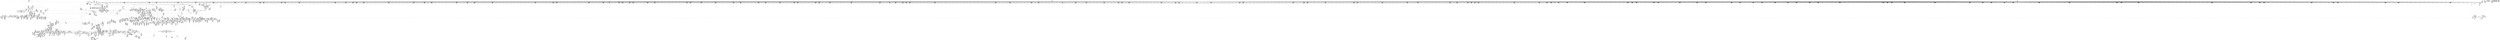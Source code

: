 digraph {
	CE0x3cffa30 [shape=record,shape=Mrecord,label="{CE0x3cffa30|i64_5|*Constant*|*SummSink*}"]
	CE0x3d09920 [shape=record,shape=Mrecord,label="{CE0x3d09920|8:_i8,_32:_%struct.inode*,_%struct.selinux_audit_data*,_128:_i32,_132:_i32,_456:_i8*,_:_SCMRE_94,95_}"]
	CE0x3cf3a50 [shape=record,shape=Mrecord,label="{CE0x3cf3a50|selinux_file_receive:cred4|security/selinux/hooks.c,3414|*SummSink*}"]
	CE0x3d25a10 [shape=record,shape=Mrecord,label="{CE0x3d25a10|file_to_av:tmp22|security/selinux/hooks.c,1908|*SummSink*}"]
	CE0x3cefda0 [shape=record,shape=Mrecord,label="{CE0x3cefda0|file_to_av:bb|*SummSink*}"]
	CE0x3e3ad50 [shape=record,shape=Mrecord,label="{CE0x3e3ad50|_call_void___invalid_creds(%struct.cred*_%cred,_i8*_%file,_i32_%line)_#10,_!dbg_!27721|include/linux/cred.h,174|*SummSink*}"]
	CE0x3d20fe0 [shape=record,shape=Mrecord,label="{CE0x3d20fe0|i64*_getelementptr_inbounds_(_15_x_i64_,_15_x_i64_*___llvm_gcov_ctr171,_i64_0,_i64_3)|*Constant*|*SummSink*}"]
	CE0x3d7e8f0 [shape=record,shape=Mrecord,label="{CE0x3d7e8f0|0:_i32,_4:_i32,_8:_i16,_12:_i32,_16:_i32,_20:_i32,_24:_i32,_56:_i8*,_:_SCMRE_291,292_}"]
	CE0x3cf0810 [shape=record,shape=Mrecord,label="{CE0x3cf0810|i32_14|*Constant*}"]
	CE0x3e0ad10 [shape=record,shape=Mrecord,label="{CE0x3e0ad10|0:_i32,_4:_i32,_8:_i16,_12:_i32,_16:_i32,_20:_i32,_24:_i32,_56:_i8*,_:_SCMRE_572,573_}"]
	CE0x3d7bb60 [shape=record,shape=Mrecord,label="{CE0x3d7bb60|0:_i32,_4:_i32,_8:_i16,_12:_i32,_16:_i32,_20:_i32,_24:_i32,_56:_i8*,_:_SCMRE_264,265_}"]
	CE0x3d41ea0 [shape=record,shape=Mrecord,label="{CE0x3d41ea0|8:_i8,_32:_%struct.inode*,_%struct.selinux_audit_data*,_128:_i32,_132:_i32,_456:_i8*,_:_SCMRE_181,182_}"]
	CE0x3da55a0 [shape=record,shape=Mrecord,label="{CE0x3da55a0|inode_has_perm:tmp2}"]
	CE0x3d3fba0 [shape=record,shape=Mrecord,label="{CE0x3d3fba0|8:_i8,_32:_%struct.inode*,_%struct.selinux_audit_data*,_128:_i32,_132:_i32,_456:_i8*,_:_SCMRE_78,79_}"]
	CE0x3d2f660 [shape=record,shape=Mrecord,label="{CE0x3d2f660|8:_i8,_32:_%struct.inode*,_%struct.selinux_audit_data*,_128:_i32,_132:_i32,_456:_i8*,_:_SCMRE_194,195_}"]
	CE0x3da1d50 [shape=record,shape=Mrecord,label="{CE0x3da1d50|file_has_perm:tmp18|security/selinux/hooks.c,1690|*SummSource*}"]
	CE0x3de0640 [shape=record,shape=Mrecord,label="{CE0x3de0640|0:_i32,_4:_i32,_8:_i16,_12:_i32,_16:_i32,_20:_i32,_24:_i32,_56:_i8*,_:_SCMRE_88,96_|*MultipleSource*|*LoadInst*|include/linux/fs.h,1916|security/selinux/hooks.c,1675|Function::inode_has_perm&Arg::inode::|security/selinux/hooks.c,1611}"]
	CE0x3d7e080 [shape=record,shape=Mrecord,label="{CE0x3d7e080|0:_i32,_4:_i32,_8:_i16,_12:_i32,_16:_i32,_20:_i32,_24:_i32,_56:_i8*,_:_SCMRE_286,287_}"]
	CE0x3d74350 [shape=record,shape=Mrecord,label="{CE0x3d74350|file_to_av:tmp23|security/selinux/hooks.c,1909|*SummSource*}"]
	CE0x3d7c730 [shape=record,shape=Mrecord,label="{CE0x3d7c730|0:_i32,_4:_i32,_8:_i16,_12:_i32,_16:_i32,_20:_i32,_24:_i32,_56:_i8*,_:_SCMRE_271,272_}"]
	CE0x3d22440 [shape=record,shape=Mrecord,label="{CE0x3d22440|file_to_av:f_flags|security/selinux/hooks.c,1905|*SummSource*}"]
	CE0x3cf99f0 [shape=record,shape=Mrecord,label="{CE0x3cf99f0|i64_2|*Constant*|*SummSource*}"]
	CE0x3d42620 [shape=record,shape=Mrecord,label="{CE0x3d42620|8:_i8,_32:_%struct.inode*,_%struct.selinux_audit_data*,_128:_i32,_132:_i32,_456:_i8*,_:_SCMRE_186,187_}"]
	CE0x3cdde30 [shape=record,shape=Mrecord,label="{CE0x3cdde30|file_to_av:if.then18|*SummSource*}"]
	CE0x3de3470 [shape=record,shape=Mrecord,label="{CE0x3de3470|0:_i32,_4:_i32,_8:_i16,_12:_i32,_16:_i32,_20:_i32,_24:_i32,_56:_i8*,_:_SCMRE_153,154_}"]
	CE0x3d25760 [shape=record,shape=Mrecord,label="{CE0x3d25760|file_to_av:tmp22|security/selinux/hooks.c,1908}"]
	CE0x3d6f970 [shape=record,shape=Mrecord,label="{CE0x3d6f970|cred_sid:tmp3|*SummSource*}"]
	CE0x3e0f750 [shape=record,shape=Mrecord,label="{CE0x3e0f750|0:_i32,_4:_i32,_8:_i16,_12:_i32,_16:_i32,_20:_i32,_24:_i32,_56:_i8*,_:_SCMRE_616,617_}"]
	CE0x3d2ff60 [shape=record,shape=Mrecord,label="{CE0x3d2ff60|8:_i8,_32:_%struct.inode*,_%struct.selinux_audit_data*,_128:_i32,_132:_i32,_456:_i8*,_:_SCMRE_200,201_}"]
	CE0x3d42c20 [shape=record,shape=Mrecord,label="{CE0x3d42c20|8:_i8,_32:_%struct.inode*,_%struct.selinux_audit_data*,_128:_i32,_132:_i32,_456:_i8*,_:_SCMRE_190,191_}"]
	CE0x3d074e0 [shape=record,shape=Mrecord,label="{CE0x3d074e0|inode_has_perm:bb|*SummSink*}"]
	CE0x3d6fa70 [shape=record,shape=Mrecord,label="{CE0x3d6fa70|_call_void_mcount()_#3}"]
	CE0x3e15cc0 [shape=record,shape=Mrecord,label="{CE0x3e15cc0|0:_i32,_4:_i32,_8:_i16,_12:_i32,_16:_i32,_20:_i32,_24:_i32,_56:_i8*,_:_SCMRE_868,869_}"]
	CE0x3d44a90 [shape=record,shape=Mrecord,label="{CE0x3d44a90|8:_i8,_32:_%struct.inode*,_%struct.selinux_audit_data*,_128:_i32,_132:_i32,_456:_i8*,_:_SCMRE_145,146_}"]
	CE0x3e3d4c0 [shape=record,shape=Mrecord,label="{CE0x3e3d4c0|i64*_getelementptr_inbounds_(_2_x_i64_,_2_x_i64_*___llvm_gcov_ctr131,_i64_0,_i64_0)|*Constant*}"]
	CE0x3d025a0 [shape=record,shape=Mrecord,label="{CE0x3d025a0|get_current:tmp2}"]
	CE0x3da11f0 [shape=record,shape=Mrecord,label="{CE0x3da11f0|file_has_perm:tmp23|security/selinux/hooks.c,1694}"]
	CE0x3d9f1f0 [shape=record,shape=Mrecord,label="{CE0x3d9f1f0|file_has_perm:tmp16|security/selinux/hooks.c,1689}"]
	CE0x3e17fa0 [shape=record,shape=Mrecord,label="{CE0x3e17fa0|0:_i32,_4:_i32,_8:_i16,_12:_i32,_16:_i32,_20:_i32,_24:_i32,_56:_i8*,_:_SCMRE_889,890_}"]
	CE0x3d50800 [shape=record,shape=Mrecord,label="{CE0x3d50800|i1_true|*Constant*}"]
	CE0x3d91390 [shape=record,shape=Mrecord,label="{CE0x3d91390|file_has_perm:call|security/selinux/hooks.c,1675|*SummSink*}"]
	CE0x3de26f0 [shape=record,shape=Mrecord,label="{CE0x3de26f0|0:_i32,_4:_i32,_8:_i16,_12:_i32,_16:_i32,_20:_i32,_24:_i32,_56:_i8*,_:_SCMRE_145,146_}"]
	CE0x3e1d030 [shape=record,shape=Mrecord,label="{CE0x3e1d030|0:_i32,_4:_i32,_8:_i16,_12:_i32,_16:_i32,_20:_i32,_24:_i32,_56:_i8*,_:_SCMRE_944,952_|*MultipleSource*|*LoadInst*|include/linux/fs.h,1916|security/selinux/hooks.c,1675|Function::inode_has_perm&Arg::inode::|security/selinux/hooks.c,1611}"]
	CE0x3e2f430 [shape=record,shape=Mrecord,label="{CE0x3e2f430|inode_has_perm:tobool2|security/selinux/hooks.c,1611|*SummSource*}"]
	CE0x3ce7540 [shape=record,shape=Mrecord,label="{CE0x3ce7540|i64*_getelementptr_inbounds_(_11_x_i64_,_11_x_i64_*___llvm_gcov_ctr268,_i64_0,_i64_6)|*Constant*|*SummSource*}"]
	CE0x3d7e3e0 [shape=record,shape=Mrecord,label="{CE0x3d7e3e0|0:_i32,_4:_i32,_8:_i16,_12:_i32,_16:_i32,_20:_i32,_24:_i32,_56:_i8*,_:_SCMRE_288,289_}"]
	CE0x3cf9ca0 [shape=record,shape=Mrecord,label="{CE0x3cf9ca0|i64_3|*Constant*|*SummSink*}"]
	CE0x3ce0430 [shape=record,shape=Mrecord,label="{CE0x3ce0430|selinux_file_receive:tmp17|security/selinux/hooks.c,3414|*SummSink*}"]
	CE0x3d74280 [shape=record,shape=Mrecord,label="{CE0x3d74280|i64*_getelementptr_inbounds_(_15_x_i64_,_15_x_i64_*___llvm_gcov_ctr171,_i64_0,_i64_10)|*Constant*}"]
	CE0x3e225f0 [shape=record,shape=Mrecord,label="{CE0x3e225f0|inode_has_perm:tmp14|security/selinux/hooks.c,1614|*SummSink*}"]
	CE0x3ceb5f0 [shape=record,shape=Mrecord,label="{CE0x3ceb5f0|8:_i8,_32:_%struct.inode*,_%struct.selinux_audit_data*,_128:_i32,_132:_i32,_456:_i8*,_:_SCMRE_8,9_}"]
	CE0x3d0b6d0 [shape=record,shape=Mrecord,label="{CE0x3d0b6d0|8:_i8,_32:_%struct.inode*,_%struct.selinux_audit_data*,_128:_i32,_132:_i32,_456:_i8*,_:_SCMRE_63,64_}"]
	CE0x3ce86a0 [shape=record,shape=Mrecord,label="{CE0x3ce86a0|i64*_getelementptr_inbounds_(_11_x_i64_,_11_x_i64_*___llvm_gcov_ctr268,_i64_0,_i64_1)|*Constant*|*SummSink*}"]
	CE0x3cfb690 [shape=record,shape=Mrecord,label="{CE0x3cfb690|i8*_getelementptr_inbounds_(_25_x_i8_,_25_x_i8_*_.str3,_i32_0,_i32_0)|*Constant*|*SummSink*}"]
	CE0x3e22480 [shape=record,shape=Mrecord,label="{CE0x3e22480|inode_has_perm:tmp14|security/selinux/hooks.c,1614|*SummSource*}"]
	"CONST[source:0(mediator),value:2(dynamic)][purpose:{subject}][SrcIdx:11]"
	CE0x3cdfdc0 [shape=record,shape=Mrecord,label="{CE0x3cdfdc0|8:_i8,_32:_%struct.inode*,_%struct.selinux_audit_data*,_128:_i32,_132:_i32,_456:_i8*,_:_SCMRE_16,24_|*MultipleSource*|Function::selinux_file_receive&Arg::file::|Function::file_has_perm&Arg::file::|security/selinux/hooks.c,1902|Function::file_to_av&Arg::file::}"]
	CE0x3d383c0 [shape=record,shape=Mrecord,label="{CE0x3d383c0|inode_has_perm:i_flags|security/selinux/hooks.c,1611}"]
	CE0x3e17730 [shape=record,shape=Mrecord,label="{CE0x3e17730|0:_i32,_4:_i32,_8:_i16,_12:_i32,_16:_i32,_20:_i32,_24:_i32,_56:_i8*,_:_SCMRE_884,885_}"]
	CE0x3daaaf0 [shape=record,shape=Mrecord,label="{CE0x3daaaf0|__validate_creds:tmp1}"]
	CE0x3d44430 [shape=record,shape=Mrecord,label="{CE0x3d44430|8:_i8,_32:_%struct.inode*,_%struct.selinux_audit_data*,_128:_i32,_132:_i32,_456:_i8*,_:_SCMRE_144,145_}"]
	CE0x3cf7ae0 [shape=record,shape=Mrecord,label="{CE0x3cf7ae0|selinux_file_receive:tmp4|security/selinux/hooks.c,3414|*SummSink*}"]
	CE0x3d722f0 [shape=record,shape=Mrecord,label="{CE0x3d722f0|file_to_av:tobool4|security/selinux/hooks.c,1904}"]
	CE0x3ce06a0 [shape=record,shape=Mrecord,label="{CE0x3ce06a0|selinux_file_receive:tmp18|security/selinux/hooks.c,3414}"]
	CE0x3d04170 [shape=record,shape=Mrecord,label="{CE0x3d04170|file_to_av:file|Function::file_to_av&Arg::file::|*SummSource*}"]
	CE0x3e304f0 [shape=record,shape=Mrecord,label="{CE0x3e304f0|inode_has_perm:tmp8|security/selinux/hooks.c,1611|*SummSink*}"]
	CE0x3da96a0 [shape=record,shape=Mrecord,label="{CE0x3da96a0|inode_has_perm:tmp|*SummSink*}"]
	CE0x3d71440 [shape=record,shape=Mrecord,label="{CE0x3d71440|file_has_perm:tmp4|security/selinux/hooks.c,1681|*SummSource*}"]
	CE0x3ce50b0 [shape=record,shape=Mrecord,label="{CE0x3ce50b0|selinux_file_receive:if.end|*SummSource*}"]
	CE0x3d8fd40 [shape=record,shape=Mrecord,label="{CE0x3d8fd40|0:_i32,_4:_i32,_8:_i32,_12:_i32,_:_CMRE_16,20_|*MultipleSource*|security/selinux/hooks.c,196|security/selinux/hooks.c,197|*LoadInst*|security/selinux/hooks.c,196}"]
	CE0x3d3d670 [shape=record,shape=Mrecord,label="{CE0x3d3d670|i32_2|*Constant*}"]
	CE0x3d53700 [shape=record,shape=Mrecord,label="{CE0x3d53700|0:_i32,_:_CRE_12,16_|*MultipleSource*|*LoadInst*|security/selinux/hooks.c,1674|security/selinux/hooks.c,1674|security/selinux/hooks.c,1683}"]
	CE0x3d91040 [shape=record,shape=Mrecord,label="{CE0x3d91040|file_has_perm:call|security/selinux/hooks.c,1675}"]
	CE0x3cf8160 [shape=record,shape=Mrecord,label="{CE0x3cf8160|selinux_file_receive:tmp15|security/selinux/hooks.c,3414|*SummSink*}"]
	CE0x3e31d00 [shape=record,shape=Mrecord,label="{CE0x3e31d00|inode_has_perm:tmp11|security/selinux/hooks.c,1612|*SummSink*}"]
	CE0x3da5680 [shape=record,shape=Mrecord,label="{CE0x3da5680|inode_has_perm:tmp2|*SummSink*}"]
	CE0x3e377d0 [shape=record,shape=Mrecord,label="{CE0x3e377d0|inode_has_perm:sclass|security/selinux/hooks.c,1617|*SummSource*}"]
	CE0x3ce0e50 [shape=record,shape=Mrecord,label="{CE0x3ce0e50|_call_void_mcount()_#3}"]
	CE0x3d4e360 [shape=record,shape=Mrecord,label="{CE0x3d4e360|file_to_av:if.then|*SummSource*}"]
	CE0x3cddab0 [shape=record,shape=Mrecord,label="{CE0x3cddab0|selinux_file_receive:call|security/selinux/hooks.c,3414}"]
	CE0x3d54b00 [shape=record,shape=Mrecord,label="{CE0x3d54b00|file_has_perm:tmp8|security/selinux/hooks.c,1683|*SummSink*}"]
	CE0x3d30ae0 [shape=record,shape=Mrecord,label="{CE0x3d30ae0|file_to_av:and|security/selinux/hooks.c,1902|*SummSource*}"]
	CE0x3e37990 [shape=record,shape=Mrecord,label="{CE0x3e37990|inode_has_perm:tmp18|security/selinux/hooks.c,1617}"]
	CE0x3d798b0 [shape=record,shape=Mrecord,label="{CE0x3d798b0|0:_i32,_4:_i32,_8:_i16,_12:_i32,_16:_i32,_20:_i32,_24:_i32,_56:_i8*,_:_SCMRE_243,244_}"]
	CE0x3cf77a0 [shape=record,shape=Mrecord,label="{CE0x3cf77a0|selinux_file_receive:if.end}"]
	CE0x3d31610 [shape=record,shape=Mrecord,label="{CE0x3d31610|file_to_av:f_mode|security/selinux/hooks.c,1902}"]
	CE0x3db4970 [shape=record,shape=Mrecord,label="{CE0x3db4970|file_has_perm:tmp24|security/selinux/hooks.c,1695|*SummSink*}"]
	CE0x3d82160 [shape=record,shape=Mrecord,label="{CE0x3d82160|0:_i32,_4:_i32,_8:_i16,_12:_i32,_16:_i32,_20:_i32,_24:_i32,_56:_i8*,_:_SCMRE_384,388_|*MultipleSource*|*LoadInst*|include/linux/fs.h,1916|security/selinux/hooks.c,1675|Function::inode_has_perm&Arg::inode::|security/selinux/hooks.c,1611}"]
	CE0x3d20210 [shape=record,shape=Mrecord,label="{CE0x3d20210|file_to_av:av.2}"]
	CE0x3d11060 [shape=record,shape=Mrecord,label="{CE0x3d11060|8:_i8,_32:_%struct.inode*,_%struct.selinux_audit_data*,_128:_i32,_132:_i32,_456:_i8*,_:_SCMRE_120,121_}"]
	CE0x3ce4970 [shape=record,shape=Mrecord,label="{CE0x3ce4970|_ret_%struct.task_struct*_%tmp4,_!dbg_!27714|./arch/x86/include/asm/current.h,14|*SummSource*}"]
	CE0x3d91820 [shape=record,shape=Mrecord,label="{CE0x3d91820|file_inode:entry}"]
	CE0x3d3a0a0 [shape=record,shape=Mrecord,label="{CE0x3d3a0a0|8:_i8,_32:_%struct.inode*,_%struct.selinux_audit_data*,_128:_i32,_132:_i32,_456:_i8*,_:_SCMRE_49,50_}"]
	CE0x3cdcee0 [shape=record,shape=Mrecord,label="{CE0x3cdcee0|8:_i8,_32:_%struct.inode*,_%struct.selinux_audit_data*,_128:_i32,_132:_i32,_456:_i8*,_:_SCMRE_404,408_|*MultipleSource*|Function::selinux_file_receive&Arg::file::|Function::file_has_perm&Arg::file::|security/selinux/hooks.c,1902|Function::file_to_av&Arg::file::}"]
	CE0x3daaf00 [shape=record,shape=Mrecord,label="{CE0x3daaf00|GLOBAL:__validate_creds|*Constant*|*SummSink*}"]
	CE0x3d20a00 [shape=record,shape=Mrecord,label="{CE0x3d20a00|file_to_av:tmp6|security/selinux/hooks.c,1902|*SummSink*}"]
	CE0x3d0b9d0 [shape=record,shape=Mrecord,label="{CE0x3d0b9d0|8:_i8,_32:_%struct.inode*,_%struct.selinux_audit_data*,_128:_i32,_132:_i32,_456:_i8*,_:_SCMRE_65,66_}"]
	CE0x3cf3590 [shape=record,shape=Mrecord,label="{CE0x3cf3590|i32_78|*Constant*|*SummSink*}"]
	CE0x3e173d0 [shape=record,shape=Mrecord,label="{CE0x3e173d0|0:_i32,_4:_i32,_8:_i16,_12:_i32,_16:_i32,_20:_i32,_24:_i32,_56:_i8*,_:_SCMRE_882,883_}"]
	CE0x3d07160 [shape=record,shape=Mrecord,label="{CE0x3d07160|file_to_av:tmp|*SummSource*}"]
	CE0x3d2b0e0 [shape=record,shape=Mrecord,label="{CE0x3d2b0e0|8:_i8,_32:_%struct.inode*,_%struct.selinux_audit_data*,_128:_i32,_132:_i32,_456:_i8*,_:_SCMRE_127,128_}"]
	CE0x3d44b70 [shape=record,shape=Mrecord,label="{CE0x3d44b70|8:_i8,_32:_%struct.inode*,_%struct.selinux_audit_data*,_128:_i32,_132:_i32,_456:_i8*,_:_SCMRE_147,148_}"]
	CE0x3d50ff0 [shape=record,shape=Mrecord,label="{CE0x3d50ff0|__validate_creds:bb|*SummSink*}"]
	CE0x3d538b0 [shape=record,shape=Mrecord,label="{CE0x3d538b0|file_has_perm:tmp6|security/selinux/hooks.c,1683|*SummSource*}"]
	CE0x3da74d0 [shape=record,shape=Mrecord,label="{CE0x3da74d0|__validate_creds:line|Function::__validate_creds&Arg::line::|*SummSource*}"]
	CE0x3e2c5c0 [shape=record,shape=Mrecord,label="{CE0x3e2c5c0|i64*_getelementptr_inbounds_(_5_x_i64_,_5_x_i64_*___llvm_gcov_ctr155,_i64_0,_i64_3)|*Constant*|*SummSource*}"]
	CE0x3d29f40 [shape=record,shape=Mrecord,label="{CE0x3d29f40|8:_i8,_32:_%struct.inode*,_%struct.selinux_audit_data*,_128:_i32,_132:_i32,_456:_i8*,_:_SCMRE_164,165_}"]
	CE0x3d57970 [shape=record,shape=Mrecord,label="{CE0x3d57970|file_to_av:tmp8|security/selinux/hooks.c,1903|*SummSink*}"]
	CE0x3d8b130 [shape=record,shape=Mrecord,label="{CE0x3d8b130|__validate_creds:conv|include/linux/cred.h,173}"]
	CE0x3ce77d0 [shape=record,shape=Mrecord,label="{CE0x3ce77d0|i64*_getelementptr_inbounds_(_11_x_i64_,_11_x_i64_*___llvm_gcov_ctr268,_i64_0,_i64_6)|*Constant*|*SummSink*}"]
	CE0x3d73940 [shape=record,shape=Mrecord,label="{CE0x3d73940|file_to_av:conv14|security/selinux/hooks.c,1908|*SummSource*}"]
	CE0x3ce8a20 [shape=record,shape=Mrecord,label="{CE0x3ce8a20|selinux_file_receive:do.body|*SummSink*}"]
	CE0x3d31f80 [shape=record,shape=Mrecord,label="{CE0x3d31f80|file_to_av:tmp26|security/selinux/hooks.c,1910|*SummSink*}"]
	CE0x3d58ac0 [shape=record,shape=Mrecord,label="{CE0x3d58ac0|file_to_av:av.0|*SummSink*}"]
	CE0x3d86c00 [shape=record,shape=Mrecord,label="{CE0x3d86c00|COLLAPSED:_GCMRE___llvm_gcov_ctr170_internal_global_12_x_i64_zeroinitializer:_elem_0:default:}"]
	CE0x3e11f50 [shape=record,shape=Mrecord,label="{CE0x3e11f50|0:_i32,_4:_i32,_8:_i16,_12:_i32,_16:_i32,_20:_i32,_24:_i32,_56:_i8*,_:_SCMRE_696,704_|*MultipleSource*|*LoadInst*|include/linux/fs.h,1916|security/selinux/hooks.c,1675|Function::inode_has_perm&Arg::inode::|security/selinux/hooks.c,1611}"]
	CE0x3d0e100 [shape=record,shape=Mrecord,label="{CE0x3d0e100|file_inode:tmp}"]
	CE0x3d2cbe0 [shape=record,shape=Mrecord,label="{CE0x3d2cbe0|8:_i8,_32:_%struct.inode*,_%struct.selinux_audit_data*,_128:_i32,_132:_i32,_456:_i8*,_:_SCMRE_205,206_}"]
	CE0x3cd6a20 [shape=record,shape=Mrecord,label="{CE0x3cd6a20|selinux_file_receive:land.lhs.true2|*SummSink*}"]
	CE0x3da67a0 [shape=record,shape=Mrecord,label="{CE0x3da67a0|__validate_creds:call|include/linux/cred.h,173|*SummSource*}"]
	CE0x3dde9f0 [shape=record,shape=Mrecord,label="{CE0x3dde9f0|cred_sid:tmp2}"]
	CE0x3e13290 [shape=record,shape=Mrecord,label="{CE0x3e13290|0:_i32,_4:_i32,_8:_i16,_12:_i32,_16:_i32,_20:_i32,_24:_i32,_56:_i8*,_:_SCMRE_760,768_|*MultipleSource*|*LoadInst*|include/linux/fs.h,1916|security/selinux/hooks.c,1675|Function::inode_has_perm&Arg::inode::|security/selinux/hooks.c,1611}"]
	CE0x3e3cf20 [shape=record,shape=Mrecord,label="{CE0x3e3cf20|__validate_creds:tmp9|include/linux/cred.h,175}"]
	CE0x3e079d0 [shape=record,shape=Mrecord,label="{CE0x3e079d0|0:_i32,_4:_i32,_8:_i16,_12:_i32,_16:_i32,_20:_i32,_24:_i32,_56:_i8*,_:_SCMRE_512,520_|*MultipleSource*|*LoadInst*|include/linux/fs.h,1916|security/selinux/hooks.c,1675|Function::inode_has_perm&Arg::inode::|security/selinux/hooks.c,1611}"]
	CE0x3e1b750 [shape=record,shape=Mrecord,label="{CE0x3e1b750|0:_i32,_4:_i32,_8:_i16,_12:_i32,_16:_i32,_20:_i32,_24:_i32,_56:_i8*,_:_SCMRE_922,923_}"]
	CE0x3d55ab0 [shape=record,shape=Mrecord,label="{CE0x3d55ab0|file_has_perm:sid3|security/selinux/hooks.c,1684|*SummSource*}"]
	CE0x3cf98e0 [shape=record,shape=Mrecord,label="{CE0x3cf98e0|selinux_file_receive:tobool|security/selinux/hooks.c,3414}"]
	CE0x3e09570 [shape=record,shape=Mrecord,label="{CE0x3e09570|0:_i32,_4:_i32,_8:_i16,_12:_i32,_16:_i32,_20:_i32,_24:_i32,_56:_i8*,_:_SCMRE_558,559_}"]
	CE0x3d587a0 [shape=record,shape=Mrecord,label="{CE0x3d587a0|file_to_av:av.0|*SummSource*}"]
	CE0x3d49fa0 [shape=record,shape=Mrecord,label="{CE0x3d49fa0|file_has_perm:tmp3|security/selinux/hooks.c,1674|*SummSource*}"]
	CE0x3e0bc40 [shape=record,shape=Mrecord,label="{CE0x3e0bc40|0:_i32,_4:_i32,_8:_i16,_12:_i32,_16:_i32,_20:_i32,_24:_i32,_56:_i8*,_:_SCMRE_581,582_}"]
	CE0x3cf2ce0 [shape=record,shape=Mrecord,label="{CE0x3cf2ce0|file_to_av:and3|security/selinux/hooks.c,1904|*SummSource*}"]
	CE0x3d859f0 [shape=record,shape=Mrecord,label="{CE0x3d859f0|0:_i32,_4:_i32,_8:_i16,_12:_i32,_16:_i32,_20:_i32,_24:_i32,_56:_i8*,_:_SCMRE_487,488_}"]
	CE0x3e1de00 [shape=record,shape=Mrecord,label="{CE0x3e1de00|0:_i32,_4:_i32,_8:_i16,_12:_i32,_16:_i32,_20:_i32,_24:_i32,_56:_i8*,_:_SCMRE_978,979_}"]
	CE0x3d30d60 [shape=record,shape=Mrecord,label="{CE0x3d30d60|COLLAPSED:_GCMRE___llvm_gcov_ctr98_internal_global_2_x_i64_zeroinitializer:_elem_0:default:}"]
	CE0x3db6170 [shape=record,shape=Mrecord,label="{CE0x3db6170|inode_has_perm:cred|Function::inode_has_perm&Arg::cred::}"]
	CE0x3d6d4e0 [shape=record,shape=Mrecord,label="{CE0x3d6d4e0|GLOBAL:cred_sid|*Constant*|*SummSink*}"]
	CE0x3d30a10 [shape=record,shape=Mrecord,label="{CE0x3d30a10|8:_i8,_32:_%struct.inode*,_%struct.selinux_audit_data*,_128:_i32,_132:_i32,_456:_i8*,_:_SCMRE_71,72_}"]
	CE0x3da5e40 [shape=record,shape=Mrecord,label="{CE0x3da5e40|_call_void___validate_creds(%struct.cred*_%cred,_i8*_getelementptr_inbounds_(_25_x_i8_,_25_x_i8_*_.str3,_i32_0,_i32_0),_i32_1609)_#10,_!dbg_!27719|security/selinux/hooks.c,1609}"]
	CE0x3e2b3a0 [shape=record,shape=Mrecord,label="{CE0x3e2b3a0|GLOBAL:__llvm_gcov_ctr155|Global_var:__llvm_gcov_ctr155|*SummSource*}"]
	CE0x3e2a9a0 [shape=record,shape=Mrecord,label="{CE0x3e2a9a0|__validate_creds:if.end|*SummSource*}"]
	CE0x3da0ad0 [shape=record,shape=Mrecord,label="{CE0x3da0ad0|file_has_perm:tmp21|security/selinux/hooks.c,1694|*SummSink*}"]
	CE0x3d7f820 [shape=record,shape=Mrecord,label="{CE0x3d7f820|0:_i32,_4:_i32,_8:_i16,_12:_i32,_16:_i32,_20:_i32,_24:_i32,_56:_i8*,_:_SCMRE_300,301_}"]
	CE0x3d89ed0 [shape=record,shape=Mrecord,label="{CE0x3d89ed0|i64*_getelementptr_inbounds_(_12_x_i64_,_12_x_i64_*___llvm_gcov_ctr170,_i64_0,_i64_0)|*Constant*}"]
	CE0x3d028e0 [shape=record,shape=Mrecord,label="{CE0x3d028e0|selinux_file_receive:tmp11|security/selinux/hooks.c,3414|*SummSource*}"]
	CE0x3d05990 [shape=record,shape=Mrecord,label="{CE0x3d05990|file_has_perm:cred|Function::file_has_perm&Arg::cred::|*SummSink*}"]
	CE0x3d83ce0 [shape=record,shape=Mrecord,label="{CE0x3d83ce0|0:_i32,_4:_i32,_8:_i16,_12:_i32,_16:_i32,_20:_i32,_24:_i32,_56:_i8*,_:_SCMRE_464,472_|*MultipleSource*|*LoadInst*|include/linux/fs.h,1916|security/selinux/hooks.c,1675|Function::inode_has_perm&Arg::inode::|security/selinux/hooks.c,1611}"]
	CE0x3d70580 [shape=record,shape=Mrecord,label="{CE0x3d70580|file_has_perm:tmp|*SummSink*}"]
	CE0x3e0c810 [shape=record,shape=Mrecord,label="{CE0x3e0c810|0:_i32,_4:_i32,_8:_i16,_12:_i32,_16:_i32,_20:_i32,_24:_i32,_56:_i8*,_:_SCMRE_588,589_}"]
	CE0x3d06190 [shape=record,shape=Mrecord,label="{CE0x3d06190|file_has_perm:av|Function::file_has_perm&Arg::av::|*SummSource*}"]
	CE0x3d76660 [shape=record,shape=Mrecord,label="{CE0x3d76660|0:_i32,_4:_i32,_8:_i16,_12:_i32,_16:_i32,_20:_i32,_24:_i32,_56:_i8*,_:_SCMRE_190,191_}"]
	CE0x3ce5180 [shape=record,shape=Mrecord,label="{CE0x3ce5180|selinux_file_receive:if.end|*SummSink*}"]
	CE0x3de2540 [shape=record,shape=Mrecord,label="{CE0x3de2540|0:_i32,_4:_i32,_8:_i16,_12:_i32,_16:_i32,_20:_i32,_24:_i32,_56:_i8*,_:_SCMRE_144,145_}"]
	CE0x3d6fe30 [shape=record,shape=Mrecord,label="{CE0x3d6fe30|file_has_perm:bb}"]
	CE0x3e359e0 [shape=record,shape=Mrecord,label="{CE0x3e359e0|inode_has_perm:tmp17|security/selinux/hooks.c,1617}"]
	CE0x3d39040 [shape=record,shape=Mrecord,label="{CE0x3d39040|avc_has_perm:auditdata|Function::avc_has_perm&Arg::auditdata::|*SummSink*}"]
	CE0x3ce1850 [shape=record,shape=Mrecord,label="{CE0x3ce1850|8:_i8,_32:_%struct.inode*,_%struct.selinux_audit_data*,_128:_i32,_132:_i32,_456:_i8*,_:_SCMRE_105,106_}"]
	CE0x3d1f2b0 [shape=record,shape=Mrecord,label="{CE0x3d1f2b0|GLOBAL:__llvm_gcov_ctr171|Global_var:__llvm_gcov_ctr171}"]
	CE0x3d0df40 [shape=record,shape=Mrecord,label="{CE0x3d0df40|i16_8|*Constant*}"]
	CE0x3d4ebe0 [shape=record,shape=Mrecord,label="{CE0x3d4ebe0|8:_i8,_32:_%struct.inode*,_%struct.selinux_audit_data*,_128:_i32,_132:_i32,_456:_i8*,_:_SCMRE_90,91_}"]
	CE0x3d492c0 [shape=record,shape=Mrecord,label="{CE0x3d492c0|file_has_perm:tmp5|security/selinux/hooks.c,1681}"]
	CE0x3e16650 [shape=record,shape=Mrecord,label="{CE0x3e16650|0:_i32,_4:_i32,_8:_i16,_12:_i32,_16:_i32,_20:_i32,_24:_i32,_56:_i8*,_:_SCMRE_874,875_}"]
	CE0x3db64a0 [shape=record,shape=Mrecord,label="{CE0x3db64a0|inode_has_perm:inode|Function::inode_has_perm&Arg::inode::}"]
	CE0x3d22b00 [shape=record,shape=Mrecord,label="{CE0x3d22b00|i32_1024|*Constant*}"]
	CE0x3d005f0 [shape=record,shape=Mrecord,label="{CE0x3d005f0|selinux_file_receive:tmp8|security/selinux/hooks.c,3414}"]
	CE0x3d26d30 [shape=record,shape=Mrecord,label="{CE0x3d26d30|i64_6|*Constant*|*SummSource*}"]
	CE0x3d4f060 [shape=record,shape=Mrecord,label="{CE0x3d4f060|8:_i8,_32:_%struct.inode*,_%struct.selinux_audit_data*,_128:_i32,_132:_i32,_456:_i8*,_:_SCMRE_93,94_}"]
	CE0x3d1f0d0 [shape=record,shape=Mrecord,label="{CE0x3d1f0d0|file_to_av:tmp3|security/selinux/hooks.c,1902|*SummSink*}"]
	CE0x3e1a160 [shape=record,shape=Mrecord,label="{CE0x3e1a160|0:_i32,_4:_i32,_8:_i16,_12:_i32,_16:_i32,_20:_i32,_24:_i32,_56:_i8*,_:_SCMRE_909,910_}"]
	CE0x3d72070 [shape=record,shape=Mrecord,label="{CE0x3d72070|i32_2|*Constant*|*SummSource*}"]
	CE0x3d0bda0 [shape=record,shape=Mrecord,label="{CE0x3d0bda0|cred_sid:tmp6|security/selinux/hooks.c,197|*SummSink*}"]
	CE0x3e16800 [shape=record,shape=Mrecord,label="{CE0x3e16800|0:_i32,_4:_i32,_8:_i16,_12:_i32,_16:_i32,_20:_i32,_24:_i32,_56:_i8*,_:_SCMRE_875,876_}"]
	CE0x3d2df60 [shape=record,shape=Mrecord,label="{CE0x3d2df60|8:_i8,_32:_%struct.inode*,_%struct.selinux_audit_data*,_128:_i32,_132:_i32,_456:_i8*,_:_SCMRE_248,256_|*MultipleSource*|Function::selinux_file_receive&Arg::file::|Function::file_has_perm&Arg::file::|security/selinux/hooks.c,1902|Function::file_to_av&Arg::file::}"]
	CE0x3d39720 [shape=record,shape=Mrecord,label="{CE0x3d39720|i64_1|*Constant*}"]
	CE0x3cdae30 [shape=record,shape=Mrecord,label="{CE0x3cdae30|8:_i8,_32:_%struct.inode*,_%struct.selinux_audit_data*,_128:_i32,_132:_i32,_456:_i8*,_:_SCMRE_384,392_|*MultipleSource*|Function::selinux_file_receive&Arg::file::|Function::file_has_perm&Arg::file::|security/selinux/hooks.c,1902|Function::file_to_av&Arg::file::}"]
	CE0x3d442b0 [shape=record,shape=Mrecord,label="{CE0x3d442b0|8:_i8,_32:_%struct.inode*,_%struct.selinux_audit_data*,_128:_i32,_132:_i32,_456:_i8*,_:_SCMRE_304,312_|*MultipleSource*|Function::selinux_file_receive&Arg::file::|Function::file_has_perm&Arg::file::|security/selinux/hooks.c,1902|Function::file_to_av&Arg::file::}"]
	CE0x3d898f0 [shape=record,shape=Mrecord,label="{CE0x3d898f0|i64*_getelementptr_inbounds_(_2_x_i64_,_2_x_i64_*___llvm_gcov_ctr131,_i64_0,_i64_0)|*Constant*|*SummSink*}"]
	CE0x3d30410 [shape=record,shape=Mrecord,label="{CE0x3d30410|8:_i8,_32:_%struct.inode*,_%struct.selinux_audit_data*,_128:_i32,_132:_i32,_456:_i8*,_:_SCMRE_67,68_}"]
	CE0x3d54660 [shape=record,shape=Mrecord,label="{CE0x3d54660|GLOBAL:__llvm_gcov_ctr170|Global_var:__llvm_gcov_ctr170}"]
	CE0x3d7bec0 [shape=record,shape=Mrecord,label="{CE0x3d7bec0|0:_i32,_4:_i32,_8:_i16,_12:_i32,_16:_i32,_20:_i32,_24:_i32,_56:_i8*,_:_SCMRE_266,267_}"]
	CE0x3e2f7c0 [shape=record,shape=Mrecord,label="{CE0x3e2f7c0|i64_3|*Constant*}"]
	CE0x3cf0c30 [shape=record,shape=Mrecord,label="{CE0x3cf0c30|8:_i8,_32:_%struct.inode*,_%struct.selinux_audit_data*,_128:_i32,_132:_i32,_456:_i8*,_:_SCMRE_114,115_}"]
	CE0x3d56250 [shape=record,shape=Mrecord,label="{CE0x3d56250|file_has_perm:tmp11|security/selinux/hooks.c,1684|*SummSource*}"]
	CE0x3e0dc50 [shape=record,shape=Mrecord,label="{CE0x3e0dc50|0:_i32,_4:_i32,_8:_i16,_12:_i32,_16:_i32,_20:_i32,_24:_i32,_56:_i8*,_:_SCMRE_600,601_}"]
	CE0x3d8b320 [shape=record,shape=Mrecord,label="{CE0x3d8b320|__validate_creds:lnot1|include/linux/cred.h,173|*SummSource*}"]
	CE0x3d24c30 [shape=record,shape=Mrecord,label="{CE0x3d24c30|file_to_av:tmp25|security/selinux/hooks.c,1910|*SummSource*}"]
	CE0x3daea50 [shape=record,shape=Mrecord,label="{CE0x3daea50|inode_has_perm:tmp4|security/selinux/hooks.c,1609}"]
	CE0x3cfad80 [shape=record,shape=Mrecord,label="{CE0x3cfad80|i64_4|*Constant*|*SummSink*}"]
	CE0x3e36280 [shape=record,shape=Mrecord,label="{CE0x3e36280|__validate_creds:conv|include/linux/cred.h,173|*SummSink*}"]
	CE0x3e3afe0 [shape=record,shape=Mrecord,label="{CE0x3e3afe0|GLOBAL:__invalid_creds|*Constant*|*SummSink*}"]
	"CONST[source:0(mediator),value:2(dynamic)][purpose:{subject}][SnkIdx:0]"
	CE0x3d208a0 [shape=record,shape=Mrecord,label="{CE0x3d208a0|file_to_av:tmp6|security/selinux/hooks.c,1902|*SummSource*}"]
	CE0x3e38720 [shape=record,shape=Mrecord,label="{CE0x3e38720|avc_has_perm:ssid|Function::avc_has_perm&Arg::ssid::}"]
	CE0x3d4a9b0 [shape=record,shape=Mrecord,label="{CE0x3d4a9b0|8:_i8,_32:_%struct.inode*,_%struct.selinux_audit_data*,_128:_i32,_132:_i32,_456:_i8*,_:_SCMRE_152,153_}"]
	CE0x3db5dc0 [shape=record,shape=Mrecord,label="{CE0x3db5dc0|inode_has_perm:entry}"]
	CE0x3d496a0 [shape=record,shape=Mrecord,label="{CE0x3d496a0|file_has_perm:ad|security/selinux/hooks.c, 1676|*SummSink*}"]
	CE0x3cdb0e0 [shape=record,shape=Mrecord,label="{CE0x3cdb0e0|8:_i8,_32:_%struct.inode*,_%struct.selinux_audit_data*,_128:_i32,_132:_i32,_456:_i8*,_:_SCMRE_320,324_|*MultipleSource*|Function::selinux_file_receive&Arg::file::|Function::file_has_perm&Arg::file::|security/selinux/hooks.c,1902|Function::file_to_av&Arg::file::}"]
	CE0x3dbd8b0 [shape=record,shape=Mrecord,label="{CE0x3dbd8b0|__validate_creds:entry|*SummSink*}"]
	CE0x3cdb8f0 [shape=record,shape=Mrecord,label="{CE0x3cdb8f0|8:_i8,_32:_%struct.inode*,_%struct.selinux_audit_data*,_128:_i32,_132:_i32,_456:_i8*,_:_SCMRE_328,336_|*MultipleSource*|Function::selinux_file_receive&Arg::file::|Function::file_has_perm&Arg::file::|security/selinux/hooks.c,1902|Function::file_to_av&Arg::file::}"]
	CE0x3cdded0 [shape=record,shape=Mrecord,label="{CE0x3cdded0|file_to_av:if.then18|*SummSink*}"]
	CE0x3d07d50 [shape=record,shape=Mrecord,label="{CE0x3d07d50|GLOBAL:cred_sid|*Constant*|*SummSource*}"]
	CE0x3de40a0 [shape=record,shape=Mrecord,label="{CE0x3de40a0|0:_i32,_4:_i32,_8:_i16,_12:_i32,_16:_i32,_20:_i32,_24:_i32,_56:_i8*,_:_SCMRE_160,161_}"]
	CE0x3da2fc0 [shape=record,shape=Mrecord,label="{CE0x3da2fc0|i32_10|*Constant*}"]
	CE0x3ce0180 [shape=record,shape=Mrecord,label="{CE0x3ce0180|8:_i8,_32:_%struct.inode*,_%struct.selinux_audit_data*,_128:_i32,_132:_i32,_456:_i8*,_:_SCMRE_5,6_}"]
	CE0x3e1a670 [shape=record,shape=Mrecord,label="{CE0x3e1a670|0:_i32,_4:_i32,_8:_i16,_12:_i32,_16:_i32,_20:_i32,_24:_i32,_56:_i8*,_:_SCMRE_912,913_}"]
	CE0x3d00010 [shape=record,shape=Mrecord,label="{CE0x3d00010|i32_3414|*Constant*}"]
	CE0x3d09000 [shape=record,shape=Mrecord,label="{CE0x3d09000|8:_i8,_32:_%struct.inode*,_%struct.selinux_audit_data*,_128:_i32,_132:_i32,_456:_i8*,_:_SCMRE_113,114_}"]
	CE0x3e0b3d0 [shape=record,shape=Mrecord,label="{CE0x3e0b3d0|0:_i32,_4:_i32,_8:_i16,_12:_i32,_16:_i32,_20:_i32,_24:_i32,_56:_i8*,_:_SCMRE_576,577_}"]
	CE0x3d80c60 [shape=record,shape=Mrecord,label="{CE0x3d80c60|0:_i32,_4:_i32,_8:_i16,_12:_i32,_16:_i32,_20:_i32,_24:_i32,_56:_i8*,_:_SCMRE_472,473_}"]
	CE0x3d70da0 [shape=record,shape=Mrecord,label="{CE0x3d70da0|file_has_perm:path|security/selinux/hooks.c,1681|*SummSink*}"]
	CE0x3cf5500 [shape=record,shape=Mrecord,label="{CE0x3cf5500|file_to_av:if.end19}"]
	CE0x3d9d6d0 [shape=record,shape=Mrecord,label="{CE0x3d9d6d0|i64*_getelementptr_inbounds_(_12_x_i64_,_12_x_i64_*___llvm_gcov_ctr170,_i64_0,_i64_6)|*Constant*|*SummSource*}"]
	CE0x3d47870 [shape=record,shape=Mrecord,label="{CE0x3d47870|i64*_getelementptr_inbounds_(_2_x_i64_,_2_x_i64_*___llvm_gcov_ctr131,_i64_0,_i64_0)|*Constant*|*SummSource*}"]
	CE0x3d528f0 [shape=record,shape=Mrecord,label="{CE0x3d528f0|file_to_av:tmp2|*LoadInst*|security/selinux/hooks.c,1902|*SummSink*}"]
	CE0x3db6390 [shape=record,shape=Mrecord,label="{CE0x3db6390|inode_has_perm:cred|Function::inode_has_perm&Arg::cred::|*SummSink*}"]
	CE0x3d76b70 [shape=record,shape=Mrecord,label="{CE0x3d76b70|0:_i32,_4:_i32,_8:_i16,_12:_i32,_16:_i32,_20:_i32,_24:_i32,_56:_i8*,_:_SCMRE_193,194_}"]
	CE0x3d4ff30 [shape=record,shape=Mrecord,label="{CE0x3d4ff30|inode_has_perm:tmp3|*SummSource*}"]
	CE0x3d02750 [shape=record,shape=Mrecord,label="{CE0x3d02750|i64_1|*Constant*|*SummSink*}"]
	CE0x3daa8f0 [shape=record,shape=Mrecord,label="{CE0x3daa8f0|inode_has_perm:tmp}"]
	CE0x3e3d0a0 [shape=record,shape=Mrecord,label="{CE0x3e3d0a0|__validate_creds:tmp9|include/linux/cred.h,175|*SummSource*}"]
	CE0x3d0bc30 [shape=record,shape=Mrecord,label="{CE0x3d0bc30|cred_sid:tmp6|security/selinux/hooks.c,197|*SummSource*}"]
	CE0x3d80750 [shape=record,shape=Mrecord,label="{CE0x3d80750|0:_i32,_4:_i32,_8:_i16,_12:_i32,_16:_i32,_20:_i32,_24:_i32,_56:_i8*,_:_SCMRE_309,310_}"]
	CE0x3db5770 [shape=record,shape=Mrecord,label="{CE0x3db5770|GLOBAL:inode_has_perm|*Constant*}"]
	CE0x3d4a230 [shape=record,shape=Mrecord,label="{CE0x3d4a230|inode_has_perm:do.end}"]
	CE0x3e18810 [shape=record,shape=Mrecord,label="{CE0x3e18810|0:_i32,_4:_i32,_8:_i16,_12:_i32,_16:_i32,_20:_i32,_24:_i32,_56:_i8*,_:_SCMRE_894,895_}"]
	CE0x3e29b70 [shape=record,shape=Mrecord,label="{CE0x3e29b70|inode_has_perm:tmp20|security/selinux/hooks.c,1618|*SummSource*}"]
	CE0x3dae830 [shape=record,shape=Mrecord,label="{CE0x3dae830|i64*_getelementptr_inbounds_(_8_x_i64_,_8_x_i64_*___llvm_gcov_ctr154,_i64_0,_i64_2)|*Constant*|*SummSink*}"]
	CE0x3db7100 [shape=record,shape=Mrecord,label="{CE0x3db7100|inode_has_perm:adp|Function::inode_has_perm&Arg::adp::|*SummSource*}"]
	CE0x3d72d60 [shape=record,shape=Mrecord,label="{CE0x3d72d60|file_to_av:or10|security/selinux/hooks.c,1906}"]
	CE0x3d36500 [shape=record,shape=Mrecord,label="{CE0x3d36500|i64*_getelementptr_inbounds_(_2_x_i64_,_2_x_i64_*___llvm_gcov_ctr162,_i64_0,_i64_1)|*Constant*|*SummSource*}"]
	CE0x3d06010 [shape=record,shape=Mrecord,label="{CE0x3d06010|file_has_perm:av|Function::file_has_perm&Arg::av::}"]
	CE0x3dabe30 [shape=record,shape=Mrecord,label="{CE0x3dabe30|__validate_creds:tobool|include/linux/cred.h,173|*SummSource*}"]
	CE0x3d7db70 [shape=record,shape=Mrecord,label="{CE0x3d7db70|0:_i32,_4:_i32,_8:_i16,_12:_i32,_16:_i32,_20:_i32,_24:_i32,_56:_i8*,_:_SCMRE_283,284_}"]
	CE0x3e299f0 [shape=record,shape=Mrecord,label="{CE0x3e299f0|inode_has_perm:tmp20|security/selinux/hooks.c,1618}"]
	CE0x3cddbb0 [shape=record,shape=Mrecord,label="{CE0x3cddbb0|file_to_av:if.else|*SummSink*}"]
	CE0x3cd5dc0 [shape=record,shape=Mrecord,label="{CE0x3cd5dc0|8:_i8,_32:_%struct.inode*,_%struct.selinux_audit_data*,_128:_i32,_132:_i32,_456:_i8*,_:_SCMRE_59,60_}"]
	CE0x3de6b00 [shape=record,shape=Mrecord,label="{CE0x3de6b00|cred_sid:tmp3}"]
	CE0x3cf59b0 [shape=record,shape=Mrecord,label="{CE0x3cf59b0|selinux_file_receive:tmp13|security/selinux/hooks.c,3414|*SummSink*}"]
	CE0x3e12a50 [shape=record,shape=Mrecord,label="{CE0x3e12a50|0:_i32,_4:_i32,_8:_i16,_12:_i32,_16:_i32,_20:_i32,_24:_i32,_56:_i8*,_:_SCMRE_736,740_|*MultipleSource*|*LoadInst*|include/linux/fs.h,1916|security/selinux/hooks.c,1675|Function::inode_has_perm&Arg::inode::|security/selinux/hooks.c,1611}"]
	CE0x3e1ad30 [shape=record,shape=Mrecord,label="{CE0x3e1ad30|0:_i32,_4:_i32,_8:_i16,_12:_i32,_16:_i32,_20:_i32,_24:_i32,_56:_i8*,_:_SCMRE_916,917_}"]
	CE0x3e212a0 [shape=record,shape=Mrecord,label="{CE0x3e212a0|inode_has_perm:tmp15|*LoadInst*|security/selinux/hooks.c,1615|*SummSource*}"]
	CE0x3d85840 [shape=record,shape=Mrecord,label="{CE0x3d85840|0:_i32,_4:_i32,_8:_i16,_12:_i32,_16:_i32,_20:_i32,_24:_i32,_56:_i8*,_:_SCMRE_486,487_}"]
	CE0x3e38220 [shape=record,shape=Mrecord,label="{CE0x3e38220|inode_has_perm:call4|security/selinux/hooks.c,1617|*SummSink*}"]
	CE0x3e1b3f0 [shape=record,shape=Mrecord,label="{CE0x3e1b3f0|0:_i32,_4:_i32,_8:_i16,_12:_i32,_16:_i32,_20:_i32,_24:_i32,_56:_i8*,_:_SCMRE_920,921_}"]
	CE0x3d058f0 [shape=record,shape=Mrecord,label="{CE0x3d058f0|file_has_perm:cred|Function::file_has_perm&Arg::cred::|*SummSource*}"]
	CE0x3d4ab30 [shape=record,shape=Mrecord,label="{CE0x3d4ab30|8:_i8,_32:_%struct.inode*,_%struct.selinux_audit_data*,_128:_i32,_132:_i32,_456:_i8*,_:_SCMRE_153,154_}"]
	CE0x3d829a0 [shape=record,shape=Mrecord,label="{CE0x3d829a0|0:_i32,_4:_i32,_8:_i16,_12:_i32,_16:_i32,_20:_i32,_24:_i32,_56:_i8*,_:_SCMRE_408,416_|*MultipleSource*|*LoadInst*|include/linux/fs.h,1916|security/selinux/hooks.c,1675|Function::inode_has_perm&Arg::inode::|security/selinux/hooks.c,1611}"]
	CE0x3ce1d10 [shape=record,shape=Mrecord,label="{CE0x3ce1d10|file_has_perm:tmp12|security/selinux/hooks.c,1688|*SummSource*}"]
	CE0x3e3a8a0 [shape=record,shape=Mrecord,label="{CE0x3e3a8a0|_call_void___invalid_creds(%struct.cred*_%cred,_i8*_%file,_i32_%line)_#10,_!dbg_!27721|include/linux/cred.h,174}"]
	CE0x3e17df0 [shape=record,shape=Mrecord,label="{CE0x3e17df0|0:_i32,_4:_i32,_8:_i16,_12:_i32,_16:_i32,_20:_i32,_24:_i32,_56:_i8*,_:_SCMRE_888,889_}"]
	CE0x3d2ebe0 [shape=record,shape=Mrecord,label="{CE0x3d2ebe0|8:_i8,_32:_%struct.inode*,_%struct.selinux_audit_data*,_128:_i32,_132:_i32,_456:_i8*,_:_SCMRE_264,280_|*MultipleSource*|Function::selinux_file_receive&Arg::file::|Function::file_has_perm&Arg::file::|security/selinux/hooks.c,1902|Function::file_to_av&Arg::file::}"]
	CE0x3e17220 [shape=record,shape=Mrecord,label="{CE0x3e17220|0:_i32,_4:_i32,_8:_i16,_12:_i32,_16:_i32,_20:_i32,_24:_i32,_56:_i8*,_:_SCMRE_881,882_}"]
	CE0x3d030f0 [shape=record,shape=Mrecord,label="{CE0x3d030f0|selinux_file_receive:call5|security/selinux/hooks.c,3416|*SummSink*}"]
	CE0x3de59f0 [shape=record,shape=Mrecord,label="{CE0x3de59f0|0:_i32,_4:_i32,_8:_i16,_12:_i32,_16:_i32,_20:_i32,_24:_i32,_56:_i8*,_:_SCMRE_175,176_}"]
	CE0x3e156c0 [shape=record,shape=Mrecord,label="{CE0x3e156c0|0:_i32,_4:_i32,_8:_i16,_12:_i32,_16:_i32,_20:_i32,_24:_i32,_56:_i8*,_:_SCMRE_866,867_}"]
	CE0x3d4ea60 [shape=record,shape=Mrecord,label="{CE0x3d4ea60|8:_i8,_32:_%struct.inode*,_%struct.selinux_audit_data*,_128:_i32,_132:_i32,_456:_i8*,_:_SCMRE_89,90_}"]
	CE0x3d325e0 [shape=record,shape=Mrecord,label="{CE0x3d325e0|file_to_av:tmp28|security/selinux/hooks.c,1910}"]
	CE0x3e0de00 [shape=record,shape=Mrecord,label="{CE0x3e0de00|0:_i32,_4:_i32,_8:_i16,_12:_i32,_16:_i32,_20:_i32,_24:_i32,_56:_i8*,_:_SCMRE_601,602_}"]
	CE0x3d895d0 [shape=record,shape=Mrecord,label="{CE0x3d895d0|file_has_perm:u|security/selinux/hooks.c,1681|*SummSink*}"]
	CE0x3e3cac0 [shape=record,shape=Mrecord,label="{CE0x3e3cac0|i32_3|*Constant*|*SummSink*}"]
	CE0x3ddfb40 [shape=record,shape=Mrecord,label="{CE0x3ddfb40|0:_i32,_4:_i32,_8:_i16,_12:_i32,_16:_i32,_20:_i32,_24:_i32,_56:_i8*,_:_SCMRE_64,72_|*MultipleSource*|*LoadInst*|include/linux/fs.h,1916|security/selinux/hooks.c,1675|Function::inode_has_perm&Arg::inode::|security/selinux/hooks.c,1611}"]
	CE0x3e098d0 [shape=record,shape=Mrecord,label="{CE0x3e098d0|0:_i32,_4:_i32,_8:_i16,_12:_i32,_16:_i32,_20:_i32,_24:_i32,_56:_i8*,_:_SCMRE_560,561_}"]
	CE0x3d075a0 [shape=record,shape=Mrecord,label="{CE0x3d075a0|inode_has_perm:if.end}"]
	CE0x3d9e830 [shape=record,shape=Mrecord,label="{CE0x3d9e830|file_has_perm:tobool7|security/selinux/hooks.c,1694|*SummSink*}"]
	CE0x3e07710 [shape=record,shape=Mrecord,label="{CE0x3e07710|0:_i32,_4:_i32,_8:_i16,_12:_i32,_16:_i32,_20:_i32,_24:_i32,_56:_i8*,_:_SCMRE_508,512_|*MultipleSource*|*LoadInst*|include/linux/fs.h,1916|security/selinux/hooks.c,1675|Function::inode_has_perm&Arg::inode::|security/selinux/hooks.c,1611}"]
	CE0x3db5c50 [shape=record,shape=Mrecord,label="{CE0x3db5c50|GLOBAL:inode_has_perm|*Constant*|*SummSink*}"]
	CE0x3d31100 [shape=record,shape=Mrecord,label="{CE0x3d31100|GLOBAL:current_task|Global_var:current_task|*SummSink*}"]
	CE0x3e1e400 [shape=record,shape=Mrecord,label="{CE0x3e1e400|0:_i32,_4:_i32,_8:_i16,_12:_i32,_16:_i32,_20:_i32,_24:_i32,_56:_i8*,_:_SCMRE_980,981_}"]
	CE0x3ccbca0 [shape=record,shape=Mrecord,label="{CE0x3ccbca0|i32_0|*Constant*|*SummSource*}"]
	CE0x3e1e880 [shape=record,shape=Mrecord,label="{CE0x3e1e880|0:_i32,_4:_i32,_8:_i16,_12:_i32,_16:_i32,_20:_i32,_24:_i32,_56:_i8*,_:_SCMRE_983,984_}"]
	CE0x3d76300 [shape=record,shape=Mrecord,label="{CE0x3d76300|0:_i32,_4:_i32,_8:_i16,_12:_i32,_16:_i32,_20:_i32,_24:_i32,_56:_i8*,_:_SCMRE_188,189_}"]
	CE0x3db2d00 [shape=record,shape=Mrecord,label="{CE0x3db2d00|file_has_perm:tmp26|security/selinux/hooks.c,1694|*SummSource*}"]
	CE0x3d48af0 [shape=record,shape=Mrecord,label="{CE0x3d48af0|i64*_getelementptr_inbounds_(_2_x_i64_,_2_x_i64_*___llvm_gcov_ctr162,_i64_0,_i64_1)|*Constant*}"]
	CE0x3d8d350 [shape=record,shape=Mrecord,label="{CE0x3d8d350|file_has_perm:path|security/selinux/hooks.c,1681|*SummSource*}"]
	CE0x3d466c0 [shape=record,shape=Mrecord,label="{CE0x3d466c0|8:_i8,_32:_%struct.inode*,_%struct.selinux_audit_data*,_128:_i32,_132:_i32,_456:_i8*,_:_SCMRE_178,179_}"]
	CE0x3d80240 [shape=record,shape=Mrecord,label="{CE0x3d80240|0:_i32,_4:_i32,_8:_i16,_12:_i32,_16:_i32,_20:_i32,_24:_i32,_56:_i8*,_:_SCMRE_306,307_}"]
	CE0x3da5610 [shape=record,shape=Mrecord,label="{CE0x3da5610|inode_has_perm:tmp2|*SummSource*}"]
	CE0x3e19c50 [shape=record,shape=Mrecord,label="{CE0x3e19c50|0:_i32,_4:_i32,_8:_i16,_12:_i32,_16:_i32,_20:_i32,_24:_i32,_56:_i8*,_:_SCMRE_906,907_}"]
	CE0x3d550d0 [shape=record,shape=Mrecord,label="{CE0x3d550d0|file_has_perm:tmp9|security/selinux/hooks.c,1683|*SummSink*}"]
	CE0x3d3edb0 [shape=record,shape=Mrecord,label="{CE0x3d3edb0|cred_sid:bb}"]
	CE0x3d55930 [shape=record,shape=Mrecord,label="{CE0x3d55930|file_has_perm:sid3|security/selinux/hooks.c,1684}"]
	CE0x3d914e0 [shape=record,shape=Mrecord,label="{CE0x3d914e0|GLOBAL:file_inode|*Constant*}"]
	CE0x3d375e0 [shape=record,shape=Mrecord,label="{CE0x3d375e0|file_inode:tmp3}"]
	CE0x3e1b5a0 [shape=record,shape=Mrecord,label="{CE0x3e1b5a0|0:_i32,_4:_i32,_8:_i16,_12:_i32,_16:_i32,_20:_i32,_24:_i32,_56:_i8*,_:_SCMRE_921,922_}"]
	CE0x3ce9990 [shape=record,shape=Mrecord,label="{CE0x3ce9990|i64*_getelementptr_inbounds_(_11_x_i64_,_11_x_i64_*___llvm_gcov_ctr268,_i64_0,_i64_10)|*Constant*|*SummSource*}"]
	CE0x3d0b850 [shape=record,shape=Mrecord,label="{CE0x3d0b850|8:_i8,_32:_%struct.inode*,_%struct.selinux_audit_data*,_128:_i32,_132:_i32,_456:_i8*,_:_SCMRE_64,65_}"]
	CE0x3d0c560 [shape=record,shape=Mrecord,label="{CE0x3d0c560|avc_has_perm:ssid|Function::avc_has_perm&Arg::ssid::|*SummSink*}"]
	CE0x3e2d370 [shape=record,shape=Mrecord,label="{CE0x3e2d370|inode_has_perm:lnot|security/selinux/hooks.c,1611|*SummSource*}"]
	CE0x3d05110 [shape=record,shape=Mrecord,label="{CE0x3d05110|GLOBAL:file_has_perm|*Constant*|*SummSink*}"]
	CE0x3d372c0 [shape=record,shape=Mrecord,label="{CE0x3d372c0|_ret_%struct.inode*_%tmp4,_!dbg_!27713|include/linux/fs.h,1916|*SummSink*}"]
	CE0x3cfbb40 [shape=record,shape=Mrecord,label="{CE0x3cfbb40|selinux_file_receive:tmp5|security/selinux/hooks.c,3414|*SummSink*}"]
	CE0x3ce45a0 [shape=record,shape=Mrecord,label="{CE0x3ce45a0|get_current:entry}"]
	CE0x3d092b0 [shape=record,shape=Mrecord,label="{CE0x3d092b0|get_current:bb}"]
	CE0x3d382c0 [shape=record,shape=Mrecord,label="{CE0x3d382c0|inode_has_perm:tmp6|*LoadInst*|security/selinux/hooks.c,1611}"]
	CE0x3d10320 [shape=record,shape=Mrecord,label="{CE0x3d10320|0:_i32,_:_CRE_8,12_|*MultipleSource*|*LoadInst*|security/selinux/hooks.c,1674|security/selinux/hooks.c,1674|security/selinux/hooks.c,1683}"]
	CE0x3d21ef0 [shape=record,shape=Mrecord,label="{CE0x3d21ef0|i32_6|*Constant*|*SummSource*}"]
	CE0x3db8e50 [shape=record,shape=Mrecord,label="{CE0x3db8e50|i64*_getelementptr_inbounds_(_2_x_i64_,_2_x_i64_*___llvm_gcov_ctr162,_i64_0,_i64_0)|*Constant*}"]
	CE0x3d7b0e0 [shape=record,shape=Mrecord,label="{CE0x3d7b0e0|0:_i32,_4:_i32,_8:_i16,_12:_i32,_16:_i32,_20:_i32,_24:_i32,_56:_i8*,_:_SCMRE_258,259_}"]
	CE0x3e31c90 [shape=record,shape=Mrecord,label="{CE0x3e31c90|inode_has_perm:tmp11|security/selinux/hooks.c,1612|*SummSource*}"]
	CE0x3d6fd60 [shape=record,shape=Mrecord,label="{CE0x3d6fd60|file_has_perm:if.then5|*SummSink*}"]
	CE0x3d7efb0 [shape=record,shape=Mrecord,label="{CE0x3d7efb0|0:_i32,_4:_i32,_8:_i16,_12:_i32,_16:_i32,_20:_i32,_24:_i32,_56:_i8*,_:_SCMRE_295,296_}"]
	CE0x3d26350 [shape=record,shape=Mrecord,label="{CE0x3d26350|file_to_av:or13|security/selinux/hooks.c,1908|*SummSink*}"]
	CE0x3e2c180 [shape=record,shape=Mrecord,label="{CE0x3e2c180|__validate_creds:tmp5|include/linux/cred.h,173|*SummSink*}"]
	CE0x3d7ec50 [shape=record,shape=Mrecord,label="{CE0x3d7ec50|0:_i32,_4:_i32,_8:_i16,_12:_i32,_16:_i32,_20:_i32,_24:_i32,_56:_i8*,_:_SCMRE_293,294_}"]
	CE0x3e30140 [shape=record,shape=Mrecord,label="{CE0x3e30140|GLOBAL:__llvm_gcov_ctr154|Global_var:__llvm_gcov_ctr154|*SummSource*}"]
	CE0x3d28d40 [shape=record,shape=Mrecord,label="{CE0x3d28d40|file_to_av:tmp20|security/selinux/hooks.c,1906}"]
	CE0x3e143f0 [shape=record,shape=Mrecord,label="{CE0x3e143f0|0:_i32,_4:_i32,_8:_i16,_12:_i32,_16:_i32,_20:_i32,_24:_i32,_56:_i8*,_:_SCMRE_816,824_|*MultipleSource*|*LoadInst*|include/linux/fs.h,1916|security/selinux/hooks.c,1675|Function::inode_has_perm&Arg::inode::|security/selinux/hooks.c,1611}"]
	CE0x3dbd920 [shape=record,shape=Mrecord,label="{CE0x3dbd920|__validate_creds:cred|Function::__validate_creds&Arg::cred::}"]
	CE0x3cff8c0 [shape=record,shape=Mrecord,label="{CE0x3cff8c0|i64_5|*Constant*}"]
	CE0x3cdbcf0 [shape=record,shape=Mrecord,label="{CE0x3cdbcf0|8:_i8,_32:_%struct.inode*,_%struct.selinux_audit_data*,_128:_i32,_132:_i32,_456:_i8*,_:_SCMRE_360,368_|*MultipleSource*|Function::selinux_file_receive&Arg::file::|Function::file_has_perm&Arg::file::|security/selinux/hooks.c,1902|Function::file_to_av&Arg::file::}"]
	CE0x3d74620 [shape=record,shape=Mrecord,label="{CE0x3d74620|file_to_av:tmp23|security/selinux/hooks.c,1909|*SummSink*}"]
	CE0x3d778f0 [shape=record,shape=Mrecord,label="{CE0x3d778f0|0:_i32,_4:_i32,_8:_i16,_12:_i32,_16:_i32,_20:_i32,_24:_i32,_56:_i8*,_:_SCMRE_201,202_}"]
	CE0x3d85330 [shape=record,shape=Mrecord,label="{CE0x3d85330|0:_i32,_4:_i32,_8:_i16,_12:_i32,_16:_i32,_20:_i32,_24:_i32,_56:_i8*,_:_SCMRE_483,484_}"]
	CE0x3de0380 [shape=record,shape=Mrecord,label="{CE0x3de0380|0:_i32,_4:_i32,_8:_i16,_12:_i32,_16:_i32,_20:_i32,_24:_i32,_56:_i8*,_:_SCMRE_80,88_|*MultipleSource*|*LoadInst*|include/linux/fs.h,1916|security/selinux/hooks.c,1675|Function::inode_has_perm&Arg::inode::|security/selinux/hooks.c,1611}"]
	CE0x3d21410 [shape=record,shape=Mrecord,label="{CE0x3d21410|file_to_av:tmp7|security/selinux/hooks.c,1903}"]
	CE0x3d58dd0 [shape=record,shape=Mrecord,label="{CE0x3d58dd0|file_to_av:f_mode2|security/selinux/hooks.c,1904}"]
	CE0x3d0e1e0 [shape=record,shape=Mrecord,label="{CE0x3d0e1e0|file_inode:tmp|*SummSource*}"]
	CE0x3e30770 [shape=record,shape=Mrecord,label="{CE0x3e30770|inode_has_perm:tmp9|security/selinux/hooks.c,1611|*SummSource*}"]
	CE0x3d30f00 [shape=record,shape=Mrecord,label="{CE0x3d30f00|GLOBAL:current_task|Global_var:current_task|*SummSource*}"]
	CE0x3d80900 [shape=record,shape=Mrecord,label="{CE0x3d80900|0:_i32,_4:_i32,_8:_i16,_12:_i32,_16:_i32,_20:_i32,_24:_i32,_56:_i8*,_:_SCMRE_310,311_}"]
	CE0x3d6d940 [shape=record,shape=Mrecord,label="{CE0x3d6d940|_call_void_mcount()_#3|*SummSink*}"]
	CE0x3da3920 [shape=record,shape=Mrecord,label="{CE0x3da3920|inode_has_perm:tmp5|security/selinux/hooks.c,1609|*SummSource*}"]
	CE0x3da0040 [shape=record,shape=Mrecord,label="{CE0x3da0040|file_has_perm:tmp20|security/selinux/hooks.c,1694}"]
	CE0x3da2810 [shape=record,shape=Mrecord,label="{CE0x3da2810|__validate_creds:tmp}"]
	CE0x3e1aee0 [shape=record,shape=Mrecord,label="{CE0x3e1aee0|0:_i32,_4:_i32,_8:_i16,_12:_i32,_16:_i32,_20:_i32,_24:_i32,_56:_i8*,_:_SCMRE_917,918_}"]
	CE0x3d7bd10 [shape=record,shape=Mrecord,label="{CE0x3d7bd10|0:_i32,_4:_i32,_8:_i16,_12:_i32,_16:_i32,_20:_i32,_24:_i32,_56:_i8*,_:_SCMRE_265,266_}"]
	CE0x3e0e4c0 [shape=record,shape=Mrecord,label="{CE0x3e0e4c0|0:_i32,_4:_i32,_8:_i16,_12:_i32,_16:_i32,_20:_i32,_24:_i32,_56:_i8*,_:_SCMRE_605,606_}"]
	CE0x3e302b0 [shape=record,shape=Mrecord,label="{CE0x3e302b0|GLOBAL:__llvm_gcov_ctr154|Global_var:__llvm_gcov_ctr154|*SummSink*}"]
	CE0x3cf13b0 [shape=record,shape=Mrecord,label="{CE0x3cf13b0|8:_i8,_32:_%struct.inode*,_%struct.selinux_audit_data*,_128:_i32,_132:_i32,_456:_i8*,_:_SCMRE_119,120_}"]
	CE0x3d35d30 [shape=record,shape=Mrecord,label="{CE0x3d35d30|file_has_perm:if.end}"]
	CE0x3e2a1a0 [shape=record,shape=Mrecord,label="{CE0x3e2a1a0|__validate_creds:if.then|*SummSink*}"]
	CE0x3cfbde0 [shape=record,shape=Mrecord,label="{CE0x3cfbde0|selinux_file_receive:tmp5|security/selinux/hooks.c,3414}"]
	CE0x3e13810 [shape=record,shape=Mrecord,label="{CE0x3e13810|0:_i32,_4:_i32,_8:_i16,_12:_i32,_16:_i32,_20:_i32,_24:_i32,_56:_i8*,_:_SCMRE_776,792_|*MultipleSource*|*LoadInst*|include/linux/fs.h,1916|security/selinux/hooks.c,1675|Function::inode_has_perm&Arg::inode::|security/selinux/hooks.c,1611}"]
	CE0x3e0a800 [shape=record,shape=Mrecord,label="{CE0x3e0a800|0:_i32,_4:_i32,_8:_i16,_12:_i32,_16:_i32,_20:_i32,_24:_i32,_56:_i8*,_:_SCMRE_569,570_}"]
	CE0x3e0f090 [shape=record,shape=Mrecord,label="{CE0x3e0f090|0:_i32,_4:_i32,_8:_i16,_12:_i32,_16:_i32,_20:_i32,_24:_i32,_56:_i8*,_:_SCMRE_612,613_}"]
	CE0x3d073d0 [shape=record,shape=Mrecord,label="{CE0x3d073d0|inode_has_perm:bb}"]
	CE0x3d54390 [shape=record,shape=Mrecord,label="{CE0x3d54390|file_has_perm:tmp8|security/selinux/hooks.c,1683}"]
	CE0x3d7c220 [shape=record,shape=Mrecord,label="{CE0x3d7c220|0:_i32,_4:_i32,_8:_i16,_12:_i32,_16:_i32,_20:_i32,_24:_i32,_56:_i8*,_:_SCMRE_268,269_}"]
	CE0x3d3eac0 [shape=record,shape=Mrecord,label="{CE0x3d3eac0|i64_16|*Constant*|*SummSink*}"]
	CE0x3d3f800 [shape=record,shape=Mrecord,label="{CE0x3d3f800|file_has_perm:if.then5}"]
	CE0x3cff820 [shape=record,shape=Mrecord,label="{CE0x3cff820|_call_void_lockdep_rcu_suspicious(i8*_getelementptr_inbounds_(_25_x_i8_,_25_x_i8_*_.str3,_i32_0,_i32_0),_i32_3414,_i8*_getelementptr_inbounds_(_45_x_i8_,_45_x_i8_*_.str12,_i32_0,_i32_0))_#10,_!dbg_!27728|security/selinux/hooks.c,3414}"]
	CE0x3d2e0e0 [shape=record,shape=Mrecord,label="{CE0x3d2e0e0|8:_i8,_32:_%struct.inode*,_%struct.selinux_audit_data*,_128:_i32,_132:_i32,_456:_i8*,_:_SCMRE_256,264_|*MultipleSource*|Function::selinux_file_receive&Arg::file::|Function::file_has_perm&Arg::file::|security/selinux/hooks.c,1902|Function::file_to_av&Arg::file::}"]
	CE0x3cf0470 [shape=record,shape=Mrecord,label="{CE0x3cf0470|file_to_av:if.then5}"]
	CE0x3d09410 [shape=record,shape=Mrecord,label="{CE0x3d09410|get_current:bb|*SummSource*}"]
	CE0x3d33f60 [shape=record,shape=Mrecord,label="{CE0x3d33f60|file_to_av:av.3}"]
	CE0x3d36ed0 [shape=record,shape=Mrecord,label="{CE0x3d36ed0|file_inode:tmp2|*SummSink*}"]
	CE0x3e13550 [shape=record,shape=Mrecord,label="{CE0x3e13550|0:_i32,_4:_i32,_8:_i16,_12:_i32,_16:_i32,_20:_i32,_24:_i32,_56:_i8*,_:_SCMRE_768,776_|*MultipleSource*|*LoadInst*|include/linux/fs.h,1916|security/selinux/hooks.c,1675|Function::inode_has_perm&Arg::inode::|security/selinux/hooks.c,1611}"]
	CE0x3e13ad0 [shape=record,shape=Mrecord,label="{CE0x3e13ad0|0:_i32,_4:_i32,_8:_i16,_12:_i32,_16:_i32,_20:_i32,_24:_i32,_56:_i8*,_:_SCMRE_792,800_|*MultipleSource*|*LoadInst*|include/linux/fs.h,1916|security/selinux/hooks.c,1675|Function::inode_has_perm&Arg::inode::|security/selinux/hooks.c,1611}"]
	CE0x3cf3760 [shape=record,shape=Mrecord,label="{CE0x3cf3760|selinux_file_receive:cred4|security/selinux/hooks.c,3414}"]
	CE0x3cfb7a0 [shape=record,shape=Mrecord,label="{CE0x3cfb7a0|GLOBAL:lockdep_rcu_suspicious|*Constant*}"]
	CE0x3db1310 [shape=record,shape=Mrecord,label="{CE0x3db1310|_call_void_mcount()_#3|*SummSink*}"]
	CE0x3d3b0f0 [shape=record,shape=Mrecord,label="{CE0x3d3b0f0|8:_i8,_32:_%struct.inode*,_%struct.selinux_audit_data*,_128:_i32,_132:_i32,_456:_i8*,_:_SCMRE_76,77_}"]
	CE0x3d3adf0 [shape=record,shape=Mrecord,label="{CE0x3d3adf0|8:_i8,_32:_%struct.inode*,_%struct.selinux_audit_data*,_128:_i32,_132:_i32,_456:_i8*,_:_SCMRE_74,75_}"]
	CE0x3d6ec60 [shape=record,shape=Mrecord,label="{CE0x3d6ec60|inode_has_perm:if.then|*SummSink*}"]
	CE0x3e0e310 [shape=record,shape=Mrecord,label="{CE0x3e0e310|0:_i32,_4:_i32,_8:_i16,_12:_i32,_16:_i32,_20:_i32,_24:_i32,_56:_i8*,_:_SCMRE_604,605_}"]
	CE0x3cd5840 [shape=record,shape=Mrecord,label="{CE0x3cd5840|8:_i8,_32:_%struct.inode*,_%struct.selinux_audit_data*,_128:_i32,_132:_i32,_456:_i8*,_:_SCMRE_54,55_}"]
	CE0x3daa3d0 [shape=record,shape=Mrecord,label="{CE0x3daa3d0|i32_1|*Constant*}"]
	CE0x3d20600 [shape=record,shape=Mrecord,label="{CE0x3d20600|file_to_av:tmp5|security/selinux/hooks.c,1902|*SummSink*}"]
	CE0x3d3cf60 [shape=record,shape=Mrecord,label="{CE0x3d3cf60|cred_sid:sid|security/selinux/hooks.c,197}"]
	CE0x3d51620 [shape=record,shape=Mrecord,label="{CE0x3d51620|8:_i8,_32:_%struct.inode*,_%struct.selinux_audit_data*,_128:_i32,_132:_i32,_456:_i8*,_:_SCMRE_456,464_|*MultipleSource*|Function::selinux_file_receive&Arg::file::|Function::file_has_perm&Arg::file::|security/selinux/hooks.c,1902|Function::file_to_av&Arg::file::}"]
	CE0x3d81920 [shape=record,shape=Mrecord,label="{CE0x3d81920|0:_i32,_4:_i32,_8:_i16,_12:_i32,_16:_i32,_20:_i32,_24:_i32,_56:_i8*,_:_SCMRE_352,360_|*MultipleSource*|*LoadInst*|include/linux/fs.h,1916|security/selinux/hooks.c,1675|Function::inode_has_perm&Arg::inode::|security/selinux/hooks.c,1611}"]
	CE0x3d58710 [shape=record,shape=Mrecord,label="{CE0x3d58710|file_to_av:av.0}"]
	CE0x3d4b130 [shape=record,shape=Mrecord,label="{CE0x3d4b130|8:_i8,_32:_%struct.inode*,_%struct.selinux_audit_data*,_128:_i32,_132:_i32,_456:_i8*,_:_SCMRE_157,158_}"]
	CE0x3d032f0 [shape=record,shape=Mrecord,label="{CE0x3d032f0|GLOBAL:file_to_av|*Constant*}"]
	CE0x3cf5940 [shape=record,shape=Mrecord,label="{CE0x3cf5940|selinux_file_receive:tmp13|security/selinux/hooks.c,3414|*SummSource*}"]
	CE0x3d71a50 [shape=record,shape=Mrecord,label="{CE0x3d71a50|file_to_av:tobool4|security/selinux/hooks.c,1904|*SummSource*}"]
	CE0x3d80ab0 [shape=record,shape=Mrecord,label="{CE0x3d80ab0|0:_i32,_4:_i32,_8:_i16,_12:_i32,_16:_i32,_20:_i32,_24:_i32,_56:_i8*,_:_SCMRE_311,312_}"]
	CE0x3d745b0 [shape=record,shape=Mrecord,label="{CE0x3d745b0|i64*_getelementptr_inbounds_(_15_x_i64_,_15_x_i64_*___llvm_gcov_ctr171,_i64_0,_i64_10)|*Constant*|*SummSink*}"]
	CE0x3d415e0 [shape=record,shape=Mrecord,label="{CE0x3d415e0|8:_i8,_32:_%struct.inode*,_%struct.selinux_audit_data*,_128:_i32,_132:_i32,_456:_i8*,_:_SCMRE_14,15_}"]
	CE0x3d10bf0 [shape=record,shape=Mrecord,label="{CE0x3d10bf0|8:_i8,_32:_%struct.inode*,_%struct.selinux_audit_data*,_128:_i32,_132:_i32,_456:_i8*,_:_SCMRE_40,48_|*MultipleSource*|Function::selinux_file_receive&Arg::file::|Function::file_has_perm&Arg::file::|security/selinux/hooks.c,1902|Function::file_to_av&Arg::file::}"]
	CE0x3d3af70 [shape=record,shape=Mrecord,label="{CE0x3d3af70|8:_i8,_32:_%struct.inode*,_%struct.selinux_audit_data*,_128:_i32,_132:_i32,_456:_i8*,_:_SCMRE_75,76_}"]
	CE0x3dacd10 [shape=record,shape=Mrecord,label="{CE0x3dacd10|__validate_creds:cred|Function::__validate_creds&Arg::cred::|*SummSink*}"]
	CE0x3d25f30 [shape=record,shape=Mrecord,label="{CE0x3d25f30|file_to_av:or13|security/selinux/hooks.c,1908}"]
	CE0x3cf5350 [shape=record,shape=Mrecord,label="{CE0x3cf5350|file_to_av:if.then8|*SummSink*}"]
	CE0x3d56c70 [shape=record,shape=Mrecord,label="{CE0x3d56c70|i32_(i32,_i32,_i16,_i32,_%struct.common_audit_data*)*_bitcast_(i32_(i32,_i32,_i16,_i32,_%struct.common_audit_data.495*)*_avc_has_perm_to_i32_(i32,_i32,_i16,_i32,_%struct.common_audit_data*)*)|*Constant*}"]
	CE0x3e0b8e0 [shape=record,shape=Mrecord,label="{CE0x3e0b8e0|0:_i32,_4:_i32,_8:_i16,_12:_i32,_16:_i32,_20:_i32,_24:_i32,_56:_i8*,_:_SCMRE_579,580_}"]
	CE0x3d9fd30 [shape=record,shape=Mrecord,label="{CE0x3d9fd30|i64_8|*Constant*|*SummSink*}"]
	CE0x3d3f770 [shape=record,shape=Mrecord,label="{CE0x3d3f770|file_has_perm:out|*SummSink*}"]
	CE0x3d01a10 [shape=record,shape=Mrecord,label="{CE0x3d01a10|%struct.task_struct*_(%struct.task_struct**)*_asm_movq_%gs:$_1:P_,$0_,_r,im,_dirflag_,_fpsr_,_flags_}"]
	CE0x3d332f0 [shape=record,shape=Mrecord,label="{CE0x3d332f0|i64*_getelementptr_inbounds_(_15_x_i64_,_15_x_i64_*___llvm_gcov_ctr171,_i64_0,_i64_13)|*Constant*|*SummSource*}"]
	CE0x3d24030 [shape=record,shape=Mrecord,label="{CE0x3d24030|i64_12|*Constant*}"]
	CE0x3d89640 [shape=record,shape=Mrecord,label="{CE0x3d89640|i32_8|*Constant*}"]
	CE0x3da9710 [shape=record,shape=Mrecord,label="{CE0x3da9710|inode_has_perm:tmp1}"]
	CE0x3d431a0 [shape=record,shape=Mrecord,label="{CE0x3d431a0|file_to_av:tmp|*SummSink*}"]
	CE0x3de4ac0 [shape=record,shape=Mrecord,label="{CE0x3de4ac0|0:_i32,_4:_i32,_8:_i16,_12:_i32,_16:_i32,_20:_i32,_24:_i32,_56:_i8*,_:_SCMRE_166,167_}"]
	CE0x3d749b0 [shape=record,shape=Mrecord,label="{CE0x3d749b0|file_to_av:tmp24|security/selinux/hooks.c,1909|*SummSource*}"]
	CE0x3da37a0 [shape=record,shape=Mrecord,label="{CE0x3da37a0|inode_has_perm:tmp5|security/selinux/hooks.c,1609}"]
	CE0x3d7c3d0 [shape=record,shape=Mrecord,label="{CE0x3d7c3d0|0:_i32,_4:_i32,_8:_i16,_12:_i32,_16:_i32,_20:_i32,_24:_i32,_56:_i8*,_:_SCMRE_269,270_}"]
	CE0x3e3a6b0 [shape=record,shape=Mrecord,label="{CE0x3e3a6b0|GLOBAL:__invalid_creds|*Constant*}"]
	CE0x3e0c4b0 [shape=record,shape=Mrecord,label="{CE0x3e0c4b0|0:_i32,_4:_i32,_8:_i16,_12:_i32,_16:_i32,_20:_i32,_24:_i32,_56:_i8*,_:_SCMRE_586,587_}"]
	CE0x3e3b490 [shape=record,shape=Mrecord,label="{CE0x3e3b490|i64*_getelementptr_inbounds_(_5_x_i64_,_5_x_i64_*___llvm_gcov_ctr155,_i64_0,_i64_4)|*Constant*|*SummSink*}"]
	CE0x3ce8a90 [shape=record,shape=Mrecord,label="{CE0x3ce8a90|selinux_file_receive:land.lhs.true2}"]
	CE0x3dace20 [shape=record,shape=Mrecord,label="{CE0x3dace20|i8*_getelementptr_inbounds_(_25_x_i8_,_25_x_i8_*_.str3,_i32_0,_i32_0)|*Constant*}"]
	CE0x3d58590 [shape=record,shape=Mrecord,label="{CE0x3d58590|file_to_av:conv1|security/selinux/hooks.c,1903|*SummSource*}"]
	CE0x3d84e20 [shape=record,shape=Mrecord,label="{CE0x3d84e20|0:_i32,_4:_i32,_8:_i16,_12:_i32,_16:_i32,_20:_i32,_24:_i32,_56:_i8*,_:_SCMRE_480,481_}"]
	CE0x3d22990 [shape=record,shape=Mrecord,label="{CE0x3d22990|file_to_av:tmp14|*LoadInst*|security/selinux/hooks.c,1905|*SummSink*}"]
	CE0x3ce63a0 [shape=record,shape=Mrecord,label="{CE0x3ce63a0|i64*_getelementptr_inbounds_(_11_x_i64_,_11_x_i64_*___llvm_gcov_ctr268,_i64_0,_i64_9)|*Constant*|*SummSink*}"]
	CE0x3cdd190 [shape=record,shape=Mrecord,label="{CE0x3cdd190|8:_i8,_32:_%struct.inode*,_%struct.selinux_audit_data*,_128:_i32,_132:_i32,_456:_i8*,_:_SCMRE_416,424_|*MultipleSource*|Function::selinux_file_receive&Arg::file::|Function::file_has_perm&Arg::file::|security/selinux/hooks.c,1902|Function::file_to_av&Arg::file::}"]
	CE0x3de3b30 [shape=record,shape=Mrecord,label="{CE0x3de3b30|0:_i32,_4:_i32,_8:_i16,_12:_i32,_16:_i32,_20:_i32,_24:_i32,_56:_i8*,_:_SCMRE_157,158_}"]
	CE0x3e21310 [shape=record,shape=Mrecord,label="{CE0x3e21310|inode_has_perm:tmp15|*LoadInst*|security/selinux/hooks.c,1615|*SummSink*}"]
	CE0x3d9c690 [shape=record,shape=Mrecord,label="{CE0x3d9c690|i64*_getelementptr_inbounds_(_12_x_i64_,_12_x_i64_*___llvm_gcov_ctr170,_i64_0,_i64_5)|*Constant*}"]
	CE0x3d27cf0 [shape=record,shape=Mrecord,label="{CE0x3d27cf0|file_to_av:tmp18|security/selinux/hooks.c,1905|*SummSink*}"]
	CE0x3e0ab60 [shape=record,shape=Mrecord,label="{CE0x3e0ab60|0:_i32,_4:_i32,_8:_i16,_12:_i32,_16:_i32,_20:_i32,_24:_i32,_56:_i8*,_:_SCMRE_571,572_}"]
	CE0x3d83760 [shape=record,shape=Mrecord,label="{CE0x3d83760|0:_i32,_4:_i32,_8:_i16,_12:_i32,_16:_i32,_20:_i32,_24:_i32,_56:_i8*,_:_SCMRE_448,456_|*MultipleSource*|*LoadInst*|include/linux/fs.h,1916|security/selinux/hooks.c,1675|Function::inode_has_perm&Arg::inode::|security/selinux/hooks.c,1611}"]
	CE0x3cf0db0 [shape=record,shape=Mrecord,label="{CE0x3cf0db0|8:_i8,_32:_%struct.inode*,_%struct.selinux_audit_data*,_128:_i32,_132:_i32,_456:_i8*,_:_SCMRE_115,116_}"]
	CE0x3d53100 [shape=record,shape=Mrecord,label="{CE0x3d53100|i32_1|*Constant*|*SummSink*}"]
	CE0x3da09a0 [shape=record,shape=Mrecord,label="{CE0x3da09a0|file_has_perm:tmp21|security/selinux/hooks.c,1694|*SummSource*}"]
	CE0x3da4bf0 [shape=record,shape=Mrecord,label="{CE0x3da4bf0|inode_has_perm:i_flags|security/selinux/hooks.c,1611|*SummSource*}"]
	CE0x3d84ac0 [shape=record,shape=Mrecord,label="{CE0x3d84ac0|0:_i32,_4:_i32,_8:_i16,_12:_i32,_16:_i32,_20:_i32,_24:_i32,_56:_i8*,_:_SCMRE_478,479_}"]
	CE0x3cde100 [shape=record,shape=Mrecord,label="{CE0x3cde100|get_current:tmp3}"]
	CE0x3d757c0 [shape=record,shape=Mrecord,label="{CE0x3d757c0|i32_1024|*Constant*|*SummSink*}"]
	CE0x3d79e50 [shape=record,shape=Mrecord,label="{CE0x3d79e50|0:_i32,_4:_i32,_8:_i16,_12:_i32,_16:_i32,_20:_i32,_24:_i32,_56:_i8*,_:_SCMRE_247,248_}"]
	CE0x3de5180 [shape=record,shape=Mrecord,label="{CE0x3de5180|0:_i32,_4:_i32,_8:_i16,_12:_i32,_16:_i32,_20:_i32,_24:_i32,_56:_i8*,_:_SCMRE_170,171_}"]
	CE0x3e38e40 [shape=record,shape=Mrecord,label="{CE0x3e38e40|avc_has_perm:auditdata|Function::avc_has_perm&Arg::auditdata::}"]
	CE0x3d2cd60 [shape=record,shape=Mrecord,label="{CE0x3d2cd60|8:_i8,_32:_%struct.inode*,_%struct.selinux_audit_data*,_128:_i32,_132:_i32,_456:_i8*,_:_SCMRE_206,207_}"]
	CE0x3d2b3e0 [shape=record,shape=Mrecord,label="{CE0x3d2b3e0|8:_i8,_32:_%struct.inode*,_%struct.selinux_audit_data*,_128:_i32,_132:_i32,_456:_i8*,_:_SCMRE_136,140_|*MultipleSource*|Function::selinux_file_receive&Arg::file::|Function::file_has_perm&Arg::file::|security/selinux/hooks.c,1902|Function::file_to_av&Arg::file::}"]
	CE0x3d27420 [shape=record,shape=Mrecord,label="{CE0x3d27420|file_to_av:tmp16|security/selinux/hooks.c,1905|*SummSink*}"]
	CE0x3d38460 [shape=record,shape=Mrecord,label="{CE0x3d38460|0:_i32,_4:_i32,_8:_i16,_12:_i32,_16:_i32,_20:_i32,_24:_i32,_56:_i8*,_:_SCMRE_0,2_|*MultipleSource*|*LoadInst*|include/linux/fs.h,1916|security/selinux/hooks.c,1675|Function::inode_has_perm&Arg::inode::|security/selinux/hooks.c,1611}"]
	CE0x3ce43d0 [shape=record,shape=Mrecord,label="{CE0x3ce43d0|GLOBAL:get_current|*Constant*|*SummSink*}"]
	CE0x3dded80 [shape=record,shape=Mrecord,label="{CE0x3dded80|0:_i32,_4:_i32,_8:_i16,_12:_i32,_16:_i32,_20:_i32,_24:_i32,_56:_i8*,_:_SCMRE_24,32_|*MultipleSource*|*LoadInst*|include/linux/fs.h,1916|security/selinux/hooks.c,1675|Function::inode_has_perm&Arg::inode::|security/selinux/hooks.c,1611}"]
	CE0x3d4a0a0 [shape=record,shape=Mrecord,label="{CE0x3d4a0a0|file_inode:entry|*SummSink*}"]
	CE0x3db66e0 [shape=record,shape=Mrecord,label="{CE0x3db66e0|inode_has_perm:inode|Function::inode_has_perm&Arg::inode::|*SummSource*}"]
	CE0x3e0e670 [shape=record,shape=Mrecord,label="{CE0x3e0e670|0:_i32,_4:_i32,_8:_i16,_12:_i32,_16:_i32,_20:_i32,_24:_i32,_56:_i8*,_:_SCMRE_606,607_}"]
	CE0x3dafef0 [shape=record,shape=Mrecord,label="{CE0x3dafef0|i32_1609|*Constant*|*SummSource*}"]
	CE0x3e1c170 [shape=record,shape=Mrecord,label="{CE0x3e1c170|0:_i32,_4:_i32,_8:_i16,_12:_i32,_16:_i32,_20:_i32,_24:_i32,_56:_i8*,_:_SCMRE_928,929_}"]
	CE0x3e0a140 [shape=record,shape=Mrecord,label="{CE0x3e0a140|0:_i32,_4:_i32,_8:_i16,_12:_i32,_16:_i32,_20:_i32,_24:_i32,_56:_i8*,_:_SCMRE_565,566_}"]
	CE0x3d0c620 [shape=record,shape=Mrecord,label="{CE0x3d0c620|avc_has_perm:tsid|Function::avc_has_perm&Arg::tsid::}"]
	CE0x3e0a9b0 [shape=record,shape=Mrecord,label="{CE0x3e0a9b0|0:_i32,_4:_i32,_8:_i16,_12:_i32,_16:_i32,_20:_i32,_24:_i32,_56:_i8*,_:_SCMRE_570,571_}"]
	CE0x3e08210 [shape=record,shape=Mrecord,label="{CE0x3e08210|0:_i32,_4:_i32,_8:_i16,_12:_i32,_16:_i32,_20:_i32,_24:_i32,_56:_i8*,_:_SCMRE_536,540_|*MultipleSource*|*LoadInst*|include/linux/fs.h,1916|security/selinux/hooks.c,1675|Function::inode_has_perm&Arg::inode::|security/selinux/hooks.c,1611}"]
	CE0x3e3ac70 [shape=record,shape=Mrecord,label="{CE0x3e3ac70|_call_void___invalid_creds(%struct.cred*_%cred,_i8*_%file,_i32_%line)_#10,_!dbg_!27721|include/linux/cred.h,174|*SummSource*}"]
	CE0x3d0e170 [shape=record,shape=Mrecord,label="{CE0x3d0e170|COLLAPSED:_GCMRE___llvm_gcov_ctr162_internal_global_2_x_i64_zeroinitializer:_elem_0:default:}"]
	CE0x3dacc50 [shape=record,shape=Mrecord,label="{CE0x3dacc50|__validate_creds:cred|Function::__validate_creds&Arg::cred::|*SummSource*}"]
	CE0x3d00320 [shape=record,shape=Mrecord,label="{CE0x3d00320|i32_3414|*Constant*|*SummSource*}"]
	CE0x3e1f9b0 [shape=record,shape=Mrecord,label="{CE0x3e1f9b0|i32_512|*Constant*|*SummSink*}"]
	CE0x3d87cc0 [shape=record,shape=Mrecord,label="{CE0x3d87cc0|file_has_perm:ad|security/selinux/hooks.c, 1676}"]
	CE0x3db5b20 [shape=record,shape=Mrecord,label="{CE0x3db5b20|GLOBAL:inode_has_perm|*Constant*|*SummSource*}"]
	CE0x3d026e0 [shape=record,shape=Mrecord,label="{CE0x3d026e0|i64_1|*Constant*}"]
	CE0x3d79180 [shape=record,shape=Mrecord,label="{CE0x3d79180|0:_i32,_4:_i32,_8:_i16,_12:_i32,_16:_i32,_20:_i32,_24:_i32,_56:_i8*,_:_SCMRE_241,242_}"]
	CE0x3cf9b00 [shape=record,shape=Mrecord,label="{CE0x3cf9b00|i64_2|*Constant*|*SummSink*}"]
	CE0x3db0150 [shape=record,shape=Mrecord,label="{CE0x3db0150|__validate_creds:expval|include/linux/cred.h,173}"]
	CE0x3daa4e0 [shape=record,shape=Mrecord,label="{CE0x3daa4e0|cred_sid:tmp4|*LoadInst*|security/selinux/hooks.c,196}"]
	CE0x3cfd880 [shape=record,shape=Mrecord,label="{CE0x3cfd880|file_to_av:if.end16}"]
	CE0x3d2c3c0 [shape=record,shape=Mrecord,label="{CE0x3d2c3c0|i64*_getelementptr_inbounds_(_2_x_i64_,_2_x_i64_*___llvm_gcov_ctr98,_i64_0,_i64_1)|*Constant*|*SummSink*}"]
	CE0x3d89ac0 [shape=record,shape=Mrecord,label="{CE0x3d89ac0|cred_sid:tmp}"]
	CE0x3de45b0 [shape=record,shape=Mrecord,label="{CE0x3de45b0|0:_i32,_4:_i32,_8:_i16,_12:_i32,_16:_i32,_20:_i32,_24:_i32,_56:_i8*,_:_SCMRE_163,164_}"]
	CE0x3e20f60 [shape=record,shape=Mrecord,label="{CE0x3e20f60|inode_has_perm:i_security|security/selinux/hooks.c,1615|*SummSource*}"]
	CE0x3d463c0 [shape=record,shape=Mrecord,label="{CE0x3d463c0|8:_i8,_32:_%struct.inode*,_%struct.selinux_audit_data*,_128:_i32,_132:_i32,_456:_i8*,_:_SCMRE_176,177_}"]
	CE0x3e164a0 [shape=record,shape=Mrecord,label="{CE0x3e164a0|0:_i32,_4:_i32,_8:_i16,_12:_i32,_16:_i32,_20:_i32,_24:_i32,_56:_i8*,_:_SCMRE_873,874_}"]
	CE0x3d05ce0 [shape=record,shape=Mrecord,label="{CE0x3d05ce0|file_has_perm:file|Function::file_has_perm&Arg::file::|*SummSource*}"]
	CE0x3d076c0 [shape=record,shape=Mrecord,label="{CE0x3d076c0|file_to_av:if.end15}"]
	CE0x3d8c9e0 [shape=record,shape=Mrecord,label="{CE0x3d8c9e0|cred_sid:tmp4|*LoadInst*|security/selinux/hooks.c,196}"]
	CE0x3e06ec0 [shape=record,shape=Mrecord,label="{CE0x3e06ec0|0:_i32,_4:_i32,_8:_i16,_12:_i32,_16:_i32,_20:_i32,_24:_i32,_56:_i8*,_:_SCMRE_488,496_|*MultipleSource*|*LoadInst*|include/linux/fs.h,1916|security/selinux/hooks.c,1675|Function::inode_has_perm&Arg::inode::|security/selinux/hooks.c,1611}"]
	CE0x3e27ad0 [shape=record,shape=Mrecord,label="{CE0x3e27ad0|28:_i32,_32:_i16,_:_CRE_28,32_|*MultipleSource*|*LoadInst*|security/selinux/hooks.c,1615|security/selinux/hooks.c,1615|security/selinux/hooks.c,1617}"]
	CE0x3e31190 [shape=record,shape=Mrecord,label="{CE0x3e31190|i64*_getelementptr_inbounds_(_8_x_i64_,_8_x_i64_*___llvm_gcov_ctr154,_i64_0,_i64_5)|*Constant*}"]
	CE0x3d75fa0 [shape=record,shape=Mrecord,label="{CE0x3d75fa0|0:_i32,_4:_i32,_8:_i16,_12:_i32,_16:_i32,_20:_i32,_24:_i32,_56:_i8*,_:_SCMRE_186,187_}"]
	CE0x3e0aec0 [shape=record,shape=Mrecord,label="{CE0x3e0aec0|0:_i32,_4:_i32,_8:_i16,_12:_i32,_16:_i32,_20:_i32,_24:_i32,_56:_i8*,_:_SCMRE_573,574_}"]
	CE0x3d73ec0 [shape=record,shape=Mrecord,label="{CE0x3d73ec0|file_to_av:av.1|*SummSink*}"]
	CE0x3ce9600 [shape=record,shape=Mrecord,label="{CE0x3ce9600|selinux_file_receive:tmp19|security/selinux/hooks.c,3414|*SummSource*}"]
	CE0x3cdbc80 [shape=record,shape=Mrecord,label="{CE0x3cdbc80|8:_i8,_32:_%struct.inode*,_%struct.selinux_audit_data*,_128:_i32,_132:_i32,_456:_i8*,_:_SCMRE_344,360_|*MultipleSource*|Function::selinux_file_receive&Arg::file::|Function::file_has_perm&Arg::file::|security/selinux/hooks.c,1902|Function::file_to_av&Arg::file::}"]
	CE0x3da1a70 [shape=record,shape=Mrecord,label="{CE0x3da1a70|i64*_getelementptr_inbounds_(_12_x_i64_,_12_x_i64_*___llvm_gcov_ctr170,_i64_0,_i64_9)|*Constant*|*SummSource*}"]
	CE0x3e19080 [shape=record,shape=Mrecord,label="{CE0x3e19080|0:_i32,_4:_i32,_8:_i16,_12:_i32,_16:_i32,_20:_i32,_24:_i32,_56:_i8*,_:_SCMRE_899,900_}"]
	CE0x3d85fb0 [shape=record,shape=Mrecord,label="{CE0x3d85fb0|cred_sid:tmp1}"]
	CE0x3d6f6a0 [shape=record,shape=Mrecord,label="{CE0x3d6f6a0|file_inode:f|Function::file_inode&Arg::f::|*SummSource*}"]
	CE0x3e1cb90 [shape=record,shape=Mrecord,label="{CE0x3e1cb90|0:_i32,_4:_i32,_8:_i16,_12:_i32,_16:_i32,_20:_i32,_24:_i32,_56:_i8*,_:_SCMRE_934,935_}"]
	CE0x3d27b70 [shape=record,shape=Mrecord,label="{CE0x3d27b70|file_to_av:tmp18|security/selinux/hooks.c,1905|*SummSource*}"]
	CE0x3d3e9a0 [shape=record,shape=Mrecord,label="{CE0x3d3e9a0|i64_16|*Constant*|*SummSource*}"]
	CE0x3d03a70 [shape=record,shape=Mrecord,label="{CE0x3d03a70|file_to_av:entry|*SummSink*}"]
	CE0x3d32ed0 [shape=record,shape=Mrecord,label="{CE0x3d32ed0|i64*_getelementptr_inbounds_(_15_x_i64_,_15_x_i64_*___llvm_gcov_ctr171,_i64_0,_i64_13)|*Constant*}"]
	CE0x3ce2f50 [shape=record,shape=Mrecord,label="{CE0x3ce2f50|file_to_av:tmp10|security/selinux/hooks.c,1904|*SummSource*}"]
	CE0x3e19740 [shape=record,shape=Mrecord,label="{CE0x3e19740|0:_i32,_4:_i32,_8:_i16,_12:_i32,_16:_i32,_20:_i32,_24:_i32,_56:_i8*,_:_SCMRE_903,904_}"]
	CE0x3d7d660 [shape=record,shape=Mrecord,label="{CE0x3d7d660|0:_i32,_4:_i32,_8:_i16,_12:_i32,_16:_i32,_20:_i32,_24:_i32,_56:_i8*,_:_SCMRE_280,281_}"]
	CE0x3ce8910 [shape=record,shape=Mrecord,label="{CE0x3ce8910|get_current:tmp1|*SummSink*}"]
	CE0x3cf9210 [shape=record,shape=Mrecord,label="{CE0x3cf9210|0:_i8,_:_GCMR_selinux_file_receive.__warned_internal_global_i8_0,_section_.data.unlikely_,_align_1:_elem_0:default:}"]
	CE0x3db4900 [shape=record,shape=Mrecord,label="{CE0x3db4900|file_has_perm:tmp24|security/selinux/hooks.c,1695|*SummSource*}"]
	CE0x3d241d0 [shape=record,shape=Mrecord,label="{CE0x3d241d0|i64_12|*Constant*|*SummSink*}"]
	CE0x3db4580 [shape=record,shape=Mrecord,label="{CE0x3db4580|i64*_getelementptr_inbounds_(_12_x_i64_,_12_x_i64_*___llvm_gcov_ctr170,_i64_0,_i64_11)|*Constant*|*SummSink*}"]
	CE0x3d2f960 [shape=record,shape=Mrecord,label="{CE0x3d2f960|8:_i8,_32:_%struct.inode*,_%struct.selinux_audit_data*,_128:_i32,_132:_i32,_456:_i8*,_:_SCMRE_196,197_}"]
	CE0x3d05420 [shape=record,shape=Mrecord,label="{CE0x3d05420|file_has_perm:entry|*SummSource*}"]
	CE0x3e36130 [shape=record,shape=Mrecord,label="{CE0x3e36130|__validate_creds:conv|include/linux/cred.h,173|*SummSource*}"]
	CE0x3daadf0 [shape=record,shape=Mrecord,label="{CE0x3daadf0|_call_void_mcount()_#3}"]
	CE0x3e30480 [shape=record,shape=Mrecord,label="{CE0x3e30480|inode_has_perm:tmp8|security/selinux/hooks.c,1611|*SummSource*}"]
	CE0x3d438d0 [shape=record,shape=Mrecord,label="{CE0x3d438d0|file_to_av:if.end19|*SummSink*}"]
	CE0x3ce32a0 [shape=record,shape=Mrecord,label="{CE0x3ce32a0|file_to_av:tmp11|security/selinux/hooks.c,1904|*SummSource*}"]
	CE0x3cf2a60 [shape=record,shape=Mrecord,label="{CE0x3cf2a60|file_to_av:tmp9|*LoadInst*|security/selinux/hooks.c,1904|*SummSink*}"]
	CE0x3db28a0 [shape=record,shape=Mrecord,label="{CE0x3db28a0|file_has_perm:rc.0|*SummSink*}"]
	CE0x3da7770 [shape=record,shape=Mrecord,label="{CE0x3da7770|_ret_void,_!dbg_!27722|include/linux/cred.h,175}"]
	CE0x3cf4130 [shape=record,shape=Mrecord,label="{CE0x3cf4130|selinux_file_receive:tmp21|security/selinux/hooks.c,3414|*SummSink*}"]
	CE0x3da7460 [shape=record,shape=Mrecord,label="{CE0x3da7460|__validate_creds:line|Function::__validate_creds&Arg::line::}"]
	CE0x3db2fb0 [shape=record,shape=Mrecord,label="{CE0x3db2fb0|file_has_perm:tmp26|security/selinux/hooks.c,1694|*SummSink*}"]
	CE0x3cf2d80 [shape=record,shape=Mrecord,label="{CE0x3cf2d80|file_to_av:and3|security/selinux/hooks.c,1904|*SummSink*}"]
	CE0x3d06460 [shape=record,shape=Mrecord,label="{CE0x3d06460|_ret_i32_%rc.1,_!dbg_!27749|security/selinux/hooks.c,1698}"]
	CE0x3cdfb60 [shape=record,shape=Mrecord,label="{CE0x3cdfb60|file_to_av:tmp2|*LoadInst*|security/selinux/hooks.c,1902}"]
	CE0x3ce2910 [shape=record,shape=Mrecord,label="{CE0x3ce2910|file_has_perm:tmp14|security/selinux/hooks.c,1688|*SummSink*}"]
	CE0x3d380b0 [shape=record,shape=Mrecord,label="{CE0x3d380b0|i32_4|*Constant*|*SummSink*}"]
	CE0x3d09580 [shape=record,shape=Mrecord,label="{CE0x3d09580|get_current:bb|*SummSink*}"]
	CE0x3d54130 [shape=record,shape=Mrecord,label="{CE0x3d54130|file_has_perm:tmp7|security/selinux/hooks.c,1683|*SummSource*}"]
	CE0x3d22e90 [shape=record,shape=Mrecord,label="{CE0x3d22e90|i64_7|*Constant*|*SummSource*}"]
	CE0x3ce1550 [shape=record,shape=Mrecord,label="{CE0x3ce1550|8:_i8,_32:_%struct.inode*,_%struct.selinux_audit_data*,_128:_i32,_132:_i32,_456:_i8*,_:_SCMRE_103,104_}"]
	CE0x3cdcc30 [shape=record,shape=Mrecord,label="{CE0x3cdcc30|8:_i8,_32:_%struct.inode*,_%struct.selinux_audit_data*,_128:_i32,_132:_i32,_456:_i8*,_:_SCMRE_400,404_|*MultipleSource*|Function::selinux_file_receive&Arg::file::|Function::file_has_perm&Arg::file::|security/selinux/hooks.c,1902|Function::file_to_av&Arg::file::}"]
	CE0x3d57d40 [shape=record,shape=Mrecord,label="{CE0x3d57d40|file_to_av:conv|security/selinux/hooks.c,1903|*SummSink*}"]
	CE0x3d36b00 [shape=record,shape=Mrecord,label="{CE0x3d36b00|file_has_perm:f_security|security/selinux/hooks.c,1674|*SummSource*}"]
	CE0x3d8cd10 [shape=record,shape=Mrecord,label="{CE0x3d8cd10|i64_16|*Constant*}"]
	CE0x3d47050 [shape=record,shape=Mrecord,label="{CE0x3d47050|file_has_perm:tobool|security/selinux/hooks.c,1688}"]
	CE0x3e2cb10 [shape=record,shape=Mrecord,label="{CE0x3e2cb10|inode_has_perm:and|security/selinux/hooks.c,1611|*SummSource*}"]
	CE0x3d06910 [shape=record,shape=Mrecord,label="{CE0x3d06910|i64*_getelementptr_inbounds_(_2_x_i64_,_2_x_i64_*___llvm_gcov_ctr98,_i64_0,_i64_0)|*Constant*}"]
	CE0x3d3f700 [shape=record,shape=Mrecord,label="{CE0x3d3f700|file_has_perm:out|*SummSource*}"]
	CE0x3d3b610 [shape=record,shape=Mrecord,label="{CE0x3d3b610|file_to_av:if.else}"]
	CE0x3d9ccd0 [shape=record,shape=Mrecord,label="{CE0x3d9ccd0|i64*_getelementptr_inbounds_(_12_x_i64_,_12_x_i64_*___llvm_gcov_ctr170,_i64_0,_i64_5)|*Constant*|*SummSink*}"]
	CE0x3d7e740 [shape=record,shape=Mrecord,label="{CE0x3d7e740|0:_i32,_4:_i32,_8:_i16,_12:_i32,_16:_i32,_20:_i32,_24:_i32,_56:_i8*,_:_SCMRE_290,291_}"]
	CE0x3d2bd70 [shape=record,shape=Mrecord,label="{CE0x3d2bd70|_call_void_mcount()_#3|*SummSink*}"]
	CE0x3d056b0 [shape=record,shape=Mrecord,label="{CE0x3d056b0|file_has_perm:cred|Function::file_has_perm&Arg::cred::}"]
	CE0x3d26ac0 [shape=record,shape=Mrecord,label="{CE0x3d26ac0|i64_7|*Constant*|*SummSink*}"]
	CE0x3db42f0 [shape=record,shape=Mrecord,label="{CE0x3db42f0|file_has_perm:tmp28|security/selinux/hooks.c,1698|*SummSource*}"]
	CE0x3e3a9d0 [shape=record,shape=Mrecord,label="{CE0x3e3a9d0|i64*_getelementptr_inbounds_(_5_x_i64_,_5_x_i64_*___llvm_gcov_ctr155,_i64_0,_i64_4)|*Constant*}"]
	CE0x3da56f0 [shape=record,shape=Mrecord,label="{CE0x3da56f0|inode_has_perm:tmp3}"]
	CE0x3ddf040 [shape=record,shape=Mrecord,label="{CE0x3ddf040|0:_i32,_4:_i32,_8:_i16,_12:_i32,_16:_i32,_20:_i32,_24:_i32,_56:_i8*,_:_SCMRE_32,40_|*MultipleSource*|*LoadInst*|include/linux/fs.h,1916|security/selinux/hooks.c,1675|Function::inode_has_perm&Arg::inode::|security/selinux/hooks.c,1611}"]
	CE0x3e2a000 [shape=record,shape=Mrecord,label="{CE0x3e2a000|__validate_creds:if.then}"]
	CE0x3d78ec0 [shape=record,shape=Mrecord,label="{CE0x3d78ec0|0:_i32,_4:_i32,_8:_i16,_12:_i32,_16:_i32,_20:_i32,_24:_i32,_56:_i8*,_:_SCMRE_232,236_|*MultipleSource*|*LoadInst*|include/linux/fs.h,1916|security/selinux/hooks.c,1675|Function::inode_has_perm&Arg::inode::|security/selinux/hooks.c,1611}"]
	CE0x3e193e0 [shape=record,shape=Mrecord,label="{CE0x3e193e0|0:_i32,_4:_i32,_8:_i16,_12:_i32,_16:_i32,_20:_i32,_24:_i32,_56:_i8*,_:_SCMRE_901,902_}"]
	"CONST[source:0(mediator),value:2(dynamic)][purpose:{subject}][SnkIdx:4]"
	CE0x3d793d0 [shape=record,shape=Mrecord,label="{CE0x3d793d0|0:_i32,_4:_i32,_8:_i16,_12:_i32,_16:_i32,_20:_i32,_24:_i32,_56:_i8*,_:_SCMRE_242,243_}"]
	CE0x3e1ab80 [shape=record,shape=Mrecord,label="{CE0x3e1ab80|0:_i32,_4:_i32,_8:_i16,_12:_i32,_16:_i32,_20:_i32,_24:_i32,_56:_i8*,_:_SCMRE_915,916_}"]
	CE0x3cf0f30 [shape=record,shape=Mrecord,label="{CE0x3cf0f30|8:_i8,_32:_%struct.inode*,_%struct.selinux_audit_data*,_128:_i32,_132:_i32,_456:_i8*,_:_SCMRE_116,117_}"]
	CE0x3e178e0 [shape=record,shape=Mrecord,label="{CE0x3e178e0|0:_i32,_4:_i32,_8:_i16,_12:_i32,_16:_i32,_20:_i32,_24:_i32,_56:_i8*,_:_SCMRE_885,886_}"]
	CE0x3d75930 [shape=record,shape=Mrecord,label="{CE0x3d75930|file_to_av:tobool7|security/selinux/hooks.c,1905}"]
	CE0x3d70450 [shape=record,shape=Mrecord,label="{CE0x3d70450|cred_sid:tmp2|*SummSink*}"]
	CE0x3cdb880 [shape=record,shape=Mrecord,label="{CE0x3cdb880|8:_i8,_32:_%struct.inode*,_%struct.selinux_audit_data*,_128:_i32,_132:_i32,_456:_i8*,_:_SCMRE_324,328_|*MultipleSource*|Function::selinux_file_receive&Arg::file::|Function::file_has_perm&Arg::file::|security/selinux/hooks.c,1902|Function::file_to_av&Arg::file::}"]
	CE0x3ce0a10 [shape=record,shape=Mrecord,label="{CE0x3ce0a10|selinux_file_receive:tmp18|security/selinux/hooks.c,3414|*SummSink*}"]
	CE0x3d48a20 [shape=record,shape=Mrecord,label="{CE0x3d48a20|file_inode:tmp1|*SummSource*}"]
	CE0x3de5f00 [shape=record,shape=Mrecord,label="{CE0x3de5f00|0:_i32,_4:_i32,_8:_i16,_12:_i32,_16:_i32,_20:_i32,_24:_i32,_56:_i8*,_:_SCMRE_178,179_}"]
	CE0x3d2a0c0 [shape=record,shape=Mrecord,label="{CE0x3d2a0c0|8:_i8,_32:_%struct.inode*,_%struct.selinux_audit_data*,_128:_i32,_132:_i32,_456:_i8*,_:_SCMRE_165,166_}"]
	CE0x3e30b40 [shape=record,shape=Mrecord,label="{CE0x3e30b40|inode_has_perm:tmp9|security/selinux/hooks.c,1611|*SummSink*}"]
	CE0x3d437d0 [shape=record,shape=Mrecord,label="{CE0x3d437d0|file_to_av:if.end19|*SummSource*}"]
	CE0x3cdc980 [shape=record,shape=Mrecord,label="{CE0x3cdc980|8:_i8,_32:_%struct.inode*,_%struct.selinux_audit_data*,_128:_i32,_132:_i32,_456:_i8*,_:_SCMRE_396,400_|*MultipleSource*|Function::selinux_file_receive&Arg::file::|Function::file_has_perm&Arg::file::|security/selinux/hooks.c,1902|Function::file_to_av&Arg::file::}"]
	CE0x3cf9370 [shape=record,shape=Mrecord,label="{CE0x3cf9370|selinux_file_receive:tmp6|security/selinux/hooks.c,3414|*SummSource*}"]
	CE0x5008250 [shape=record,shape=Mrecord,label="{CE0x5008250|selinux_file_receive:if.then|*SummSink*}"]
	CE0x3d7f670 [shape=record,shape=Mrecord,label="{CE0x3d7f670|0:_i32,_4:_i32,_8:_i16,_12:_i32,_16:_i32,_20:_i32,_24:_i32,_56:_i8*,_:_SCMRE_299,300_}"]
	CE0x3d261d0 [shape=record,shape=Mrecord,label="{CE0x3d261d0|file_to_av:or13|security/selinux/hooks.c,1908|*SummSource*}"]
	CE0x3e2b6d0 [shape=record,shape=Mrecord,label="{CE0x3e2b6d0|__validate_creds:tmp3|include/linux/cred.h,173|*SummSink*}"]
	CE0x3d0b3d0 [shape=record,shape=Mrecord,label="{CE0x3d0b3d0|8:_i8,_32:_%struct.inode*,_%struct.selinux_audit_data*,_128:_i32,_132:_i32,_456:_i8*,_:_SCMRE_61,62_}"]
	CE0x3d2a840 [shape=record,shape=Mrecord,label="{CE0x3d2a840|8:_i8,_32:_%struct.inode*,_%struct.selinux_audit_data*,_128:_i32,_132:_i32,_456:_i8*,_:_SCMRE_170,171_}"]
	CE0x3d8a850 [shape=record,shape=Mrecord,label="{CE0x3d8a850|0:_i32,_4:_i32,_8:_i32,_12:_i32,_:_CMRE_0,4_|*MultipleSource*|security/selinux/hooks.c,196|security/selinux/hooks.c,197|*LoadInst*|security/selinux/hooks.c,196}"]
	CE0x3e2d680 [shape=record,shape=Mrecord,label="{CE0x3e2d680|inode_has_perm:lnot|security/selinux/hooks.c,1611|*SummSink*}"]
	CE0x3d02120 [shape=record,shape=Mrecord,label="{CE0x3d02120|file_to_av:tmp1|*SummSource*}"]
	CE0x3da0c40 [shape=record,shape=Mrecord,label="{CE0x3da0c40|file_has_perm:tmp22|security/selinux/hooks.c,1694}"]
	CE0x3d2dde0 [shape=record,shape=Mrecord,label="{CE0x3d2dde0|8:_i8,_32:_%struct.inode*,_%struct.selinux_audit_data*,_128:_i32,_132:_i32,_456:_i8*,_:_SCMRE_240,248_|*MultipleSource*|Function::selinux_file_receive&Arg::file::|Function::file_has_perm&Arg::file::|security/selinux/hooks.c,1902|Function::file_to_av&Arg::file::}"]
	CE0x3d3cb00 [shape=record,shape=Mrecord,label="{CE0x3d3cb00|avc_has_perm:auditdata|Function::avc_has_perm&Arg::auditdata::}"]
	CE0x3e1e520 [shape=record,shape=Mrecord,label="{CE0x3e1e520|0:_i32,_4:_i32,_8:_i16,_12:_i32,_16:_i32,_20:_i32,_24:_i32,_56:_i8*,_:_SCMRE_981,982_}"]
	CE0x3d703e0 [shape=record,shape=Mrecord,label="{CE0x3d703e0|cred_sid:tmp2|*SummSource*}"]
	CE0x3e0f3f0 [shape=record,shape=Mrecord,label="{CE0x3e0f3f0|0:_i32,_4:_i32,_8:_i16,_12:_i32,_16:_i32,_20:_i32,_24:_i32,_56:_i8*,_:_SCMRE_614,615_}"]
	CE0x3cea250 [shape=record,shape=Mrecord,label="{CE0x3cea250|selinux_file_receive:call3|security/selinux/hooks.c,3414}"]
	CE0x3d45300 [shape=record,shape=Mrecord,label="{CE0x3d45300|i32_7|*Constant*|*SummSink*}"]
	CE0x3e1f940 [shape=record,shape=Mrecord,label="{CE0x3e1f940|inode_has_perm:tobool|security/selinux/hooks.c,1611}"]
	CE0x3d57e70 [shape=record,shape=Mrecord,label="{CE0x3d57e70|file_to_av:or|security/selinux/hooks.c,1903}"]
	CE0x3d10500 [shape=record,shape=Mrecord,label="{CE0x3d10500|i64*_getelementptr_inbounds_(_15_x_i64_,_15_x_i64_*___llvm_gcov_ctr171,_i64_0,_i64_0)|*Constant*|*SummSource*}"]
	CE0x3d09aa0 [shape=record,shape=Mrecord,label="{CE0x3d09aa0|8:_i8,_32:_%struct.inode*,_%struct.selinux_audit_data*,_128:_i32,_132:_i32,_456:_i8*,_:_SCMRE_95,96_}"]
	CE0x3db6320 [shape=record,shape=Mrecord,label="{CE0x3db6320|inode_has_perm:cred|Function::inode_has_perm&Arg::cred::|*SummSource*}"]
	CE0x3e2fcd0 [shape=record,shape=Mrecord,label="{CE0x3e2fcd0|inode_has_perm:tmp7|security/selinux/hooks.c,1611|*SummSink*}"]
	CE0x3d73200 [shape=record,shape=Mrecord,label="{CE0x3d73200|file_to_av:conv11|security/selinux/hooks.c,1906|*SummSink*}"]
	CE0x3db8bb0 [shape=record,shape=Mrecord,label="{CE0x3db8bb0|file_inode:bb|*SummSource*}"]
	CE0x3cf9430 [shape=record,shape=Mrecord,label="{CE0x3cf9430|selinux_file_receive:tmp7|security/selinux/hooks.c,3414}"]
	CE0x3db69c0 [shape=record,shape=Mrecord,label="{CE0x3db69c0|inode_has_perm:perms|Function::inode_has_perm&Arg::perms::}"]
	CE0x3d03e90 [shape=record,shape=Mrecord,label="{CE0x3d03e90|selinux_file_receive:file|Function::selinux_file_receive&Arg::file::|*SummSource*}"]
	CE0x3de2c00 [shape=record,shape=Mrecord,label="{CE0x3de2c00|0:_i32,_4:_i32,_8:_i16,_12:_i32,_16:_i32,_20:_i32,_24:_i32,_56:_i8*,_:_SCMRE_148,149_}"]
	CE0x3d33c20 [shape=record,shape=Mrecord,label="{CE0x3d33c20|file_to_av:tmp30|security/selinux/hooks.c,1914|*SummSink*}"]
	CE0x3da9b40 [shape=record,shape=Mrecord,label="{CE0x3da9b40|i64_1|*Constant*}"]
	CE0x3d8f130 [shape=record,shape=Mrecord,label="{CE0x3d8f130|cred_sid:cred|Function::cred_sid&Arg::cred::}"]
	CE0x3d2c490 [shape=record,shape=Mrecord,label="{CE0x3d2c490|i64*_getelementptr_inbounds_(_2_x_i64_,_2_x_i64_*___llvm_gcov_ctr98,_i64_0,_i64_0)|*Constant*|*SummSource*}"]
	CE0x3d6e910 [shape=record,shape=Mrecord,label="{CE0x3d6e910|inode_has_perm:if.end|*SummSource*}"]
	CE0x3d54900 [shape=record,shape=Mrecord,label="{CE0x3d54900|GLOBAL:__llvm_gcov_ctr170|Global_var:__llvm_gcov_ctr170|*SummSink*}"]
	CE0x3d711f0 [shape=record,shape=Mrecord,label="{CE0x3d711f0|file_has_perm:tmp4|security/selinux/hooks.c,1681}"]
	CE0x3de4250 [shape=record,shape=Mrecord,label="{CE0x3de4250|0:_i32,_4:_i32,_8:_i16,_12:_i32,_16:_i32,_20:_i32,_24:_i32,_56:_i8*,_:_SCMRE_161,162_}"]
	CE0x3cefbc0 [shape=record,shape=Mrecord,label="{CE0x3cefbc0|file_to_av:bb}"]
	CE0x3d87130 [shape=record,shape=Mrecord,label="{CE0x3d87130|__validate_creds:lnot.ext|include/linux/cred.h,173}"]
	CE0x3da7540 [shape=record,shape=Mrecord,label="{CE0x3da7540|__validate_creds:line|Function::__validate_creds&Arg::line::|*SummSink*}"]
	CE0x3d28780 [shape=record,shape=Mrecord,label="{CE0x3d28780|file_to_av:tmp19|security/selinux/hooks.c,1906}"]
	CE0x3e18b70 [shape=record,shape=Mrecord,label="{CE0x3e18b70|0:_i32,_4:_i32,_8:_i16,_12:_i32,_16:_i32,_20:_i32,_24:_i32,_56:_i8*,_:_SCMRE_896,897_}"]
	CE0x3d05ea0 [shape=record,shape=Mrecord,label="{CE0x3d05ea0|file_has_perm:file|Function::file_has_perm&Arg::file::|*SummSink*}"]
	CE0x3e0d230 [shape=record,shape=Mrecord,label="{CE0x3e0d230|0:_i32,_4:_i32,_8:_i16,_12:_i32,_16:_i32,_20:_i32,_24:_i32,_56:_i8*,_:_SCMRE_594,595_}"]
	CE0x3d219b0 [shape=record,shape=Mrecord,label="{CE0x3d219b0|file_to_av:tmp13|security/selinux/hooks.c,1904|*SummSink*}"]
	CE0x3d53940 [shape=record,shape=Mrecord,label="{CE0x3d53940|file_has_perm:tmp6|security/selinux/hooks.c,1683|*SummSink*}"]
	CE0x3d38c50 [shape=record,shape=Mrecord,label="{CE0x3d38c50|file_inode:tmp3|*SummSource*}"]
	CE0x3db3110 [shape=record,shape=Mrecord,label="{CE0x3db3110|file_has_perm:tmp27|security/selinux/hooks.c,1694|*SummSource*}"]
	CE0x3ceffd0 [shape=record,shape=Mrecord,label="{CE0x3ceffd0|cred_sid:tmp5|security/selinux/hooks.c,196|*SummSink*}"]
	CE0x3db8770 [shape=record,shape=Mrecord,label="{CE0x3db8770|file_has_perm:tmp29|security/selinux/hooks.c,1698|*SummSink*}"]
	CE0x3e2b950 [shape=record,shape=Mrecord,label="{CE0x3e2b950|__validate_creds:tmp4|include/linux/cred.h,173|*SummSource*}"]
	CE0x3d7a510 [shape=record,shape=Mrecord,label="{CE0x3d7a510|0:_i32,_4:_i32,_8:_i16,_12:_i32,_16:_i32,_20:_i32,_24:_i32,_56:_i8*,_:_SCMRE_251,252_}"]
	CE0x3d81310 [shape=record,shape=Mrecord,label="{CE0x3d81310|0:_i32,_4:_i32,_8:_i16,_12:_i32,_16:_i32,_20:_i32,_24:_i32,_56:_i8*,_:_SCMRE_336,344_|*MultipleSource*|*LoadInst*|include/linux/fs.h,1916|security/selinux/hooks.c,1675|Function::inode_has_perm&Arg::inode::|security/selinux/hooks.c,1611}"]
	CE0x3d7cdf0 [shape=record,shape=Mrecord,label="{CE0x3d7cdf0|0:_i32,_4:_i32,_8:_i16,_12:_i32,_16:_i32,_20:_i32,_24:_i32,_56:_i8*,_:_SCMRE_275,276_}"]
	CE0x3d02fe0 [shape=record,shape=Mrecord,label="{CE0x3d02fe0|selinux_file_receive:call5|security/selinux/hooks.c,3416|*SummSource*}"]
	CE0x3d06be0 [shape=record,shape=Mrecord,label="{CE0x3d06be0|_ret_i32_%call6,_!dbg_!27741|security/selinux/hooks.c,3416|*SummSource*}"]
	CE0x3e3bec0 [shape=record,shape=Mrecord,label="{CE0x3e3bec0|__validate_creds:tmp6|include/linux/cred.h,174}"]
	CE0x3cfd7c0 [shape=record,shape=Mrecord,label="{CE0x3cfd7c0|file_to_av:if.end|*SummSink*}"]
	CE0x3e3b140 [shape=record,shape=Mrecord,label="{CE0x3e3b140|i64*_getelementptr_inbounds_(_5_x_i64_,_5_x_i64_*___llvm_gcov_ctr155,_i64_0,_i64_4)|*Constant*|*SummSource*}"]
	CE0x3d29470 [shape=record,shape=Mrecord,label="{CE0x3d29470|file_to_av:tobool7|security/selinux/hooks.c,1905|*SummSource*}"]
	CE0x3d841f0 [shape=record,shape=Mrecord,label="{CE0x3d841f0|0:_i32,_4:_i32,_8:_i16,_12:_i32,_16:_i32,_20:_i32,_24:_i32,_56:_i8*,_:_SCMRE_474,475_}"]
	CE0x3d06670 [shape=record,shape=Mrecord,label="{CE0x3d06670|_ret_i32_%rc.1,_!dbg_!27749|security/selinux/hooks.c,1698|*SummSource*}"]
	CE0x3d525d0 [shape=record,shape=Mrecord,label="{CE0x3d525d0|8:_i8,_32:_%struct.inode*,_%struct.selinux_audit_data*,_128:_i32,_132:_i32,_456:_i8*,_:_SCMRE_504,512_|*MultipleSource*|Function::selinux_file_receive&Arg::file::|Function::file_has_perm&Arg::file::|security/selinux/hooks.c,1902|Function::file_to_av&Arg::file::}"]
	CE0x3d2a8b0 [shape=record,shape=Mrecord,label="{CE0x3d2a8b0|8:_i8,_32:_%struct.inode*,_%struct.selinux_audit_data*,_128:_i32,_132:_i32,_456:_i8*,_:_SCMRE_171,172_}"]
	CE0x3cf9e40 [shape=record,shape=Mrecord,label="{CE0x3cf9e40|selinux_file_receive:tmp4|security/selinux/hooks.c,3414}"]
	CE0x3de00c0 [shape=record,shape=Mrecord,label="{CE0x3de00c0|0:_i32,_4:_i32,_8:_i16,_12:_i32,_16:_i32,_20:_i32,_24:_i32,_56:_i8*,_:_SCMRE_76,80_|*MultipleSource*|*LoadInst*|include/linux/fs.h,1916|security/selinux/hooks.c,1675|Function::inode_has_perm&Arg::inode::|security/selinux/hooks.c,1611}"]
	CE0x3d41c30 [shape=record,shape=Mrecord,label="{CE0x3d41c30|file_has_perm:tmp2|*LoadInst*|security/selinux/hooks.c,1674|*SummSource*}"]
	CE0x3d80e10 [shape=record,shape=Mrecord,label="{CE0x3d80e10|0:_i32,_4:_i32,_8:_i16,_12:_i32,_16:_i32,_20:_i32,_24:_i32,_56:_i8*,_:_SCMRE_312,320_|*MultipleSource*|*LoadInst*|include/linux/fs.h,1916|security/selinux/hooks.c,1675|Function::inode_has_perm&Arg::inode::|security/selinux/hooks.c,1611}"]
	CE0x3e37b90 [shape=record,shape=Mrecord,label="{CE0x3e37b90|inode_has_perm:tmp18|security/selinux/hooks.c,1617|*SummSource*}"]
	CE0x3d291f0 [shape=record,shape=Mrecord,label="{CE0x3d291f0|file_to_av:conv9|security/selinux/hooks.c,1906}"]
	CE0x3d9d970 [shape=record,shape=Mrecord,label="{CE0x3d9d970|i64*_getelementptr_inbounds_(_12_x_i64_,_12_x_i64_*___llvm_gcov_ctr170,_i64_0,_i64_6)|*Constant*|*SummSink*}"]
	CE0x3d3b780 [shape=record,shape=Mrecord,label="{CE0x3d3b780|file_to_av:if.else|*SummSource*}"]
	CE0x5ade910 [shape=record,shape=Mrecord,label="{CE0x5ade910|selinux_file_receive:tmp2}"]
	CE0x3e17070 [shape=record,shape=Mrecord,label="{CE0x3e17070|0:_i32,_4:_i32,_8:_i16,_12:_i32,_16:_i32,_20:_i32,_24:_i32,_56:_i8*,_:_SCMRE_880,881_}"]
	CE0x3db50f0 [shape=record,shape=Mrecord,label="{CE0x3db50f0|file_has_perm:tmp25|security/selinux/hooks.c,1695|*SummSink*}"]
	CE0x3ce1b90 [shape=record,shape=Mrecord,label="{CE0x3ce1b90|i64_3|*Constant*}"]
	CE0x3d41460 [shape=record,shape=Mrecord,label="{CE0x3d41460|8:_i8,_32:_%struct.inode*,_%struct.selinux_audit_data*,_128:_i32,_132:_i32,_456:_i8*,_:_SCMRE_13,14_}"]
	CE0x3d8dd30 [shape=record,shape=Mrecord,label="{CE0x3d8dd30|cred_sid:security|security/selinux/hooks.c,196|*SummSource*}"]
	CE0x3d84fd0 [shape=record,shape=Mrecord,label="{CE0x3d84fd0|0:_i32,_4:_i32,_8:_i16,_12:_i32,_16:_i32,_20:_i32,_24:_i32,_56:_i8*,_:_SCMRE_481,482_}"]
	CE0x3d00de0 [shape=record,shape=Mrecord,label="{CE0x3d00de0|8:_i8,_32:_%struct.inode*,_%struct.selinux_audit_data*,_128:_i32,_132:_i32,_456:_i8*,_:_SCMRE_424,428_|*MultipleSource*|Function::selinux_file_receive&Arg::file::|Function::file_has_perm&Arg::file::|security/selinux/hooks.c,1902|Function::file_to_av&Arg::file::}"]
	CE0x3e09180 [shape=record,shape=Mrecord,label="{CE0x3e09180|0:_i32,_4:_i32,_8:_i16,_12:_i32,_16:_i32,_20:_i32,_24:_i32,_56:_i8*,_:_SCMRE_555,556_}"]
	CE0x3d402a0 [shape=record,shape=Mrecord,label="{CE0x3d402a0|i64_2|*Constant*}"]
	CE0x3cdff90 [shape=record,shape=Mrecord,label="{CE0x3cdff90|8:_i8,_32:_%struct.inode*,_%struct.selinux_audit_data*,_128:_i32,_132:_i32,_456:_i8*,_:_SCMRE_3,4_}"]
	CE0x3e2e0a0 [shape=record,shape=Mrecord,label="{CE0x3e2e0a0|inode_has_perm:lnot.ext|security/selinux/hooks.c,1611|*SummSink*}"]
	CE0x3d44a20 [shape=record,shape=Mrecord,label="{CE0x3d44a20|8:_i8,_32:_%struct.inode*,_%struct.selinux_audit_data*,_128:_i32,_132:_i32,_456:_i8*,_:_SCMRE_232,240_|*MultipleSource*|Function::selinux_file_receive&Arg::file::|Function::file_has_perm&Arg::file::|security/selinux/hooks.c,1902|Function::file_to_av&Arg::file::}"]
	CE0x3e15f90 [shape=record,shape=Mrecord,label="{CE0x3e15f90|0:_i32,_4:_i32,_8:_i16,_12:_i32,_16:_i32,_20:_i32,_24:_i32,_56:_i8*,_:_SCMRE_870,871_}"]
	CE0x3cfecc0 [shape=record,shape=Mrecord,label="{CE0x3cfecc0|i64*_getelementptr_inbounds_(_11_x_i64_,_11_x_i64_*___llvm_gcov_ctr268,_i64_0,_i64_8)|*Constant*|*SummSink*}"]
	CE0x3cf0390 [shape=record,shape=Mrecord,label="{CE0x3cf0390|file_to_av:if.end16|*SummSink*}"]
	CE0x3da9ab0 [shape=record,shape=Mrecord,label="{CE0x3da9ab0|__validate_creds:tmp|*SummSink*}"]
	CE0x3cf9c30 [shape=record,shape=Mrecord,label="{CE0x3cf9c30|i64_3|*Constant*|*SummSource*}"]
	CE0x3de1400 [shape=record,shape=Mrecord,label="{CE0x3de1400|0:_i32,_4:_i32,_8:_i16,_12:_i32,_16:_i32,_20:_i32,_24:_i32,_56:_i8*,_:_SCMRE_128,136_|*MultipleSource*|*LoadInst*|include/linux/fs.h,1916|security/selinux/hooks.c,1675|Function::inode_has_perm&Arg::inode::|security/selinux/hooks.c,1611}"]
	CE0x3d3cff0 [shape=record,shape=Mrecord,label="{CE0x3d3cff0|cred_sid:sid|security/selinux/hooks.c,197|*SummSource*}"]
	CE0x3d39be0 [shape=record,shape=Mrecord,label="{CE0x3d39be0|file_has_perm:if.end|*SummSource*}"]
	CE0x3da78e0 [shape=record,shape=Mrecord,label="{CE0x3da78e0|i64_0|*Constant*}"]
	CE0x3d266f0 [shape=record,shape=Mrecord,label="{CE0x3d266f0|file_to_av:and6|security/selinux/hooks.c,1905|*SummSource*}"]
	CE0x3e2a070 [shape=record,shape=Mrecord,label="{CE0x3e2a070|__validate_creds:if.then|*SummSource*}"]
	CE0x3de2a50 [shape=record,shape=Mrecord,label="{CE0x3de2a50|0:_i32,_4:_i32,_8:_i16,_12:_i32,_16:_i32,_20:_i32,_24:_i32,_56:_i8*,_:_SCMRE_147,148_}"]
	CE0x3e093c0 [shape=record,shape=Mrecord,label="{CE0x3e093c0|0:_i32,_4:_i32,_8:_i16,_12:_i32,_16:_i32,_20:_i32,_24:_i32,_56:_i8*,_:_SCMRE_557,558_}"]
	CE0x3d72740 [shape=record,shape=Mrecord,label="{CE0x3d72740|i64_512|*Constant*}"]
	CE0x3cf5d40 [shape=record,shape=Mrecord,label="{CE0x3cf5d40|selinux_file_receive:land.lhs.true|*SummSource*}"]
	CE0x3d86b90 [shape=record,shape=Mrecord,label="{CE0x3d86b90|file_has_perm:tmp}"]
	CE0x3d72bc0 [shape=record,shape=Mrecord,label="{CE0x3d72bc0|i64_512|*Constant*|*SummSink*}"]
	CE0x3e0cd20 [shape=record,shape=Mrecord,label="{CE0x3e0cd20|0:_i32,_4:_i32,_8:_i16,_12:_i32,_16:_i32,_20:_i32,_24:_i32,_56:_i8*,_:_SCMRE_591,592_}"]
	CE0x3d26cc0 [shape=record,shape=Mrecord,label="{CE0x3d26cc0|i64_6|*Constant*}"]
	CE0x3cdf8d0 [shape=record,shape=Mrecord,label="{CE0x3cdf8d0|_call_void_mcount()_#3}"]
	CE0x3e1dbb0 [shape=record,shape=Mrecord,label="{CE0x3e1dbb0|0:_i32,_4:_i32,_8:_i16,_12:_i32,_16:_i32,_20:_i32,_24:_i32,_56:_i8*,_:_SCMRE_977,978_}"]
	CE0x3cf80f0 [shape=record,shape=Mrecord,label="{CE0x3cf80f0|selinux_file_receive:tmp15|security/selinux/hooks.c,3414|*SummSource*}"]
	CE0x3d2a540 [shape=record,shape=Mrecord,label="{CE0x3d2a540|8:_i8,_32:_%struct.inode*,_%struct.selinux_audit_data*,_128:_i32,_132:_i32,_456:_i8*,_:_SCMRE_168,169_}"]
	CE0x3d2be40 [shape=record,shape=Mrecord,label="{CE0x3d2be40|i32_0|*Constant*}"]
	CE0x3ce3420 [shape=record,shape=Mrecord,label="{CE0x3ce3420|file_to_av:tmp11|security/selinux/hooks.c,1904|*SummSink*}"]
	CE0x3d52320 [shape=record,shape=Mrecord,label="{CE0x3d52320|8:_i8,_32:_%struct.inode*,_%struct.selinux_audit_data*,_128:_i32,_132:_i32,_456:_i8*,_:_SCMRE_480,488_|*MultipleSource*|Function::selinux_file_receive&Arg::file::|Function::file_has_perm&Arg::file::|security/selinux/hooks.c,1902|Function::file_to_av&Arg::file::}"]
	CE0x3d26e40 [shape=record,shape=Mrecord,label="{CE0x3d26e40|file_to_av:tmp15|security/selinux/hooks.c,1905}"]
	CE0x3d73bd0 [shape=record,shape=Mrecord,label="{CE0x3d73bd0|file_to_av:av.1}"]
	CE0x3e162f0 [shape=record,shape=Mrecord,label="{CE0x3e162f0|0:_i32,_4:_i32,_8:_i16,_12:_i32,_16:_i32,_20:_i32,_24:_i32,_56:_i8*,_:_SCMRE_872,873_}"]
	CE0x3de32c0 [shape=record,shape=Mrecord,label="{CE0x3de32c0|0:_i32,_4:_i32,_8:_i16,_12:_i32,_16:_i32,_20:_i32,_24:_i32,_56:_i8*,_:_SCMRE_152,153_}"]
	CE0x3d2a240 [shape=record,shape=Mrecord,label="{CE0x3d2a240|8:_i8,_32:_%struct.inode*,_%struct.selinux_audit_data*,_128:_i32,_132:_i32,_456:_i8*,_:_SCMRE_166,167_}"]
	CE0x3db5460 [shape=record,shape=Mrecord,label="{CE0x3db5460|file_has_perm:call9|security/selinux/hooks.c,1695}"]
	CE0x3d8f050 [shape=record,shape=Mrecord,label="{CE0x3d8f050|cred_sid:entry|*SummSink*}"]
	CE0x3d403d0 [shape=record,shape=Mrecord,label="{CE0x3d403d0|file_to_av:tmp3|security/selinux/hooks.c,1902}"]
	CE0x3db4480 [shape=record,shape=Mrecord,label="{CE0x3db4480|i64*_getelementptr_inbounds_(_12_x_i64_,_12_x_i64_*___llvm_gcov_ctr170,_i64_0,_i64_11)|*Constant*|*SummSource*}"]
	CE0x3e198f0 [shape=record,shape=Mrecord,label="{CE0x3e198f0|0:_i32,_4:_i32,_8:_i16,_12:_i32,_16:_i32,_20:_i32,_24:_i32,_56:_i8*,_:_SCMRE_904,905_}"]
	CE0x3e14c30 [shape=record,shape=Mrecord,label="{CE0x3e14c30|0:_i32,_4:_i32,_8:_i16,_12:_i32,_16:_i32,_20:_i32,_24:_i32,_56:_i8*,_:_SCMRE_840,848_|*MultipleSource*|*LoadInst*|include/linux/fs.h,1916|security/selinux/hooks.c,1675|Function::inode_has_perm&Arg::inode::|security/selinux/hooks.c,1611}"]
	CE0x3ce6db0 [shape=record,shape=Mrecord,label="{CE0x3ce6db0|i8_1|*Constant*|*SummSink*}"]
	CE0x3daf010 [shape=record,shape=Mrecord,label="{CE0x3daf010|0:_i32,_4:_i32,_8:_i16,_12:_i32,_16:_i32,_20:_i32,_24:_i32,_56:_i8*,_:_SCMRE_2,4_|*MultipleSource*|*LoadInst*|include/linux/fs.h,1916|security/selinux/hooks.c,1675|Function::inode_has_perm&Arg::inode::|security/selinux/hooks.c,1611}"]
	CE0x3d00760 [shape=record,shape=Mrecord,label="{CE0x3d00760|selinux_file_receive:tmp8|security/selinux/hooks.c,3414|*SummSource*}"]
	CE0x3e22c70 [shape=record,shape=Mrecord,label="{CE0x3e22c70|GLOBAL:cred_sid|*Constant*}"]
	CE0x3cf55c0 [shape=record,shape=Mrecord,label="{CE0x3cf55c0|selinux_file_receive:if.then|*SummSource*}"]
	CE0x3d57730 [shape=record,shape=Mrecord,label="{CE0x3d57730|file_to_av:tmp8|security/selinux/hooks.c,1903}"]
	CE0x3e218a0 [shape=record,shape=Mrecord,label="{CE0x3e218a0|inode_has_perm:sid3|security/selinux/hooks.c,1617|*SummSink*}"]
	CE0x3e0fab0 [shape=record,shape=Mrecord,label="{CE0x3e0fab0|0:_i32,_4:_i32,_8:_i16,_12:_i32,_16:_i32,_20:_i32,_24:_i32,_56:_i8*,_:_SCMRE_618,619_}"]
	CE0x3d41ca0 [shape=record,shape=Mrecord,label="{CE0x3d41ca0|file_has_perm:tmp2|*LoadInst*|security/selinux/hooks.c,1674|*SummSink*}"]
	CE0x3cd67b0 [shape=record,shape=Mrecord,label="{CE0x3cd67b0|selinux_file_receive:bb|*SummSource*}"]
	CE0x3e3bf30 [shape=record,shape=Mrecord,label="{CE0x3e3bf30|__validate_creds:tmp6|include/linux/cred.h,174|*SummSource*}"]
	CE0x3d88be0 [shape=record,shape=Mrecord,label="{CE0x3d88be0|i64*_getelementptr_inbounds_(_12_x_i64_,_12_x_i64_*___llvm_gcov_ctr170,_i64_0,_i64_0)|*Constant*|*SummSource*}"]
	CE0x3d8cca0 [shape=record,shape=Mrecord,label="{CE0x3d8cca0|file_has_perm:sid2|security/selinux/hooks.c,1683|*SummSink*}"]
	CE0x3da6c20 [shape=record,shape=Mrecord,label="{CE0x3da6c20|_call_void___validate_creds(%struct.cred*_%cred,_i8*_getelementptr_inbounds_(_25_x_i8_,_25_x_i8_*_.str3,_i32_0,_i32_0),_i32_1609)_#10,_!dbg_!27719|security/selinux/hooks.c,1609|*SummSink*}"]
	CE0x3e0c9c0 [shape=record,shape=Mrecord,label="{CE0x3e0c9c0|0:_i32,_4:_i32,_8:_i16,_12:_i32,_16:_i32,_20:_i32,_24:_i32,_56:_i8*,_:_SCMRE_589,590_}"]
	CE0x3ce16d0 [shape=record,shape=Mrecord,label="{CE0x3ce16d0|8:_i8,_32:_%struct.inode*,_%struct.selinux_audit_data*,_128:_i32,_132:_i32,_456:_i8*,_:_SCMRE_104,105_}"]
	CE0x3e1b900 [shape=record,shape=Mrecord,label="{CE0x3e1b900|0:_i32,_4:_i32,_8:_i16,_12:_i32,_16:_i32,_20:_i32,_24:_i32,_56:_i8*,_:_SCMRE_923,924_}"]
	CE0x3e0f240 [shape=record,shape=Mrecord,label="{CE0x3e0f240|0:_i32,_4:_i32,_8:_i16,_12:_i32,_16:_i32,_20:_i32,_24:_i32,_56:_i8*,_:_SCMRE_613,614_}"]
	CE0x3d9f2d0 [shape=record,shape=Mrecord,label="{CE0x3d9f2d0|file_has_perm:tmp16|security/selinux/hooks.c,1689|*SummSink*}"]
	CE0x3ce27e0 [shape=record,shape=Mrecord,label="{CE0x3ce27e0|file_has_perm:tmp14|security/selinux/hooks.c,1688|*SummSource*}"]
	CE0x3db32b0 [shape=record,shape=Mrecord,label="{CE0x3db32b0|file_has_perm:tmp27|security/selinux/hooks.c,1694|*SummSink*}"]
	CE0x3d3dfd0 [shape=record,shape=Mrecord,label="{CE0x3d3dfd0|file_inode:tmp4|*LoadInst*|include/linux/fs.h,1916}"]
	CE0x3e2d8a0 [shape=record,shape=Mrecord,label="{CE0x3e2d8a0|inode_has_perm:lnot1|security/selinux/hooks.c,1611|*SummSource*}"]
	CE0x3d70370 [shape=record,shape=Mrecord,label="{CE0x3d70370|cred_sid:tmp2}"]
	CE0x3db10c0 [shape=record,shape=Mrecord,label="{CE0x3db10c0|__validate_creds:tmp1|*SummSink*}"]
	CE0x3e0c150 [shape=record,shape=Mrecord,label="{CE0x3e0c150|0:_i32,_4:_i32,_8:_i16,_12:_i32,_16:_i32,_20:_i32,_24:_i32,_56:_i8*,_:_SCMRE_584,585_}"]
	CE0x3d039b0 [shape=record,shape=Mrecord,label="{CE0x3d039b0|file_to_av:entry|*SummSource*}"]
	CE0x3e16b60 [shape=record,shape=Mrecord,label="{CE0x3e16b60|0:_i32,_4:_i32,_8:_i16,_12:_i32,_16:_i32,_20:_i32,_24:_i32,_56:_i8*,_:_SCMRE_877,878_}"]
	CE0x3ddf5c0 [shape=record,shape=Mrecord,label="{CE0x3ddf5c0|0:_i32,_4:_i32,_8:_i16,_12:_i32,_16:_i32,_20:_i32,_24:_i32,_56:_i8*,_:_SCMRE_48,56_|*MultipleSource*|*LoadInst*|include/linux/fs.h,1916|security/selinux/hooks.c,1675|Function::inode_has_perm&Arg::inode::|security/selinux/hooks.c,1611}"]
	CE0x3db8b40 [shape=record,shape=Mrecord,label="{CE0x3db8b40|file_inode:bb}"]
	CE0x3d01090 [shape=record,shape=Mrecord,label="{CE0x3d01090|8:_i8,_32:_%struct.inode*,_%struct.selinux_audit_data*,_128:_i32,_132:_i32,_456:_i8*,_:_SCMRE_428,432_|*MultipleSource*|Function::selinux_file_receive&Arg::file::|Function::file_has_perm&Arg::file::|security/selinux/hooks.c,1902|Function::file_to_av&Arg::file::}"]
	CE0x3ce3f10 [shape=record,shape=Mrecord,label="{CE0x3ce3f10|GLOBAL:get_current|*Constant*}"]
	CE0x3da05a0 [shape=record,shape=Mrecord,label="{CE0x3da05a0|file_has_perm:tmp20|security/selinux/hooks.c,1694|*SummSink*}"]
	CE0x3d9e590 [shape=record,shape=Mrecord,label="{CE0x3d9e590|file_has_perm:tobool7|security/selinux/hooks.c,1694}"]
	CE0x3cdff20 [shape=record,shape=Mrecord,label="{CE0x3cdff20|8:_i8,_32:_%struct.inode*,_%struct.selinux_audit_data*,_128:_i32,_132:_i32,_456:_i8*,_:_SCMRE_2,3_}"]
	CE0x3d07b30 [shape=record,shape=Mrecord,label="{CE0x3d07b30|file_has_perm:call1|security/selinux/hooks.c,1677|*SummSink*}"]
	CE0x3ceadc0 [shape=record,shape=Mrecord,label="{CE0x3ceadc0|selinux_file_receive:entry|*SummSource*}"]
	CE0x3d592b0 [shape=record,shape=Mrecord,label="{CE0x3d592b0|file_to_av:tobool|security/selinux/hooks.c,1902}"]
	CE0x3d44880 [shape=record,shape=Mrecord,label="{CE0x3d44880|8:_i8,_32:_%struct.inode*,_%struct.selinux_audit_data*,_128:_i32,_132:_i32,_456:_i8*,_:_SCMRE_216,224_|*MultipleSource*|Function::selinux_file_receive&Arg::file::|Function::file_has_perm&Arg::file::|security/selinux/hooks.c,1902|Function::file_to_av&Arg::file::}"]
	CE0x3d09da0 [shape=record,shape=Mrecord,label="{CE0x3d09da0|8:_i8,_32:_%struct.inode*,_%struct.selinux_audit_data*,_128:_i32,_132:_i32,_456:_i8*,_:_SCMRE_97,98_}"]
	CE0x3e0b220 [shape=record,shape=Mrecord,label="{CE0x3e0b220|0:_i32,_4:_i32,_8:_i16,_12:_i32,_16:_i32,_20:_i32,_24:_i32,_56:_i8*,_:_SCMRE_575,576_}"]
	CE0x3ce67e0 [shape=record,shape=Mrecord,label="{CE0x3ce67e0|i64*_getelementptr_inbounds_(_11_x_i64_,_11_x_i64_*___llvm_gcov_ctr268,_i64_0,_i64_0)|*Constant*|*SummSource*}"]
	CE0x3dabdc0 [shape=record,shape=Mrecord,label="{CE0x3dabdc0|__validate_creds:tobool|include/linux/cred.h,173}"]
	CE0x3d39f30 [shape=record,shape=Mrecord,label="{CE0x3d39f30|8:_i8,_32:_%struct.inode*,_%struct.selinux_audit_data*,_128:_i32,_132:_i32,_456:_i8*,_:_SCMRE_128,132_|*MultipleSource*|Function::selinux_file_receive&Arg::file::|Function::file_has_perm&Arg::file::|security/selinux/hooks.c,1902|Function::file_to_av&Arg::file::}"]
	CE0x3d2a3c0 [shape=record,shape=Mrecord,label="{CE0x3d2a3c0|8:_i8,_32:_%struct.inode*,_%struct.selinux_audit_data*,_128:_i32,_132:_i32,_456:_i8*,_:_SCMRE_167,168_}"]
	CE0x3d9f9d0 [shape=record,shape=Mrecord,label="{CE0x3d9f9d0|file_has_perm:tmp17|security/selinux/hooks.c,1689|*SummSink*}"]
	CE0x3e0c300 [shape=record,shape=Mrecord,label="{CE0x3e0c300|0:_i32,_4:_i32,_8:_i16,_12:_i32,_16:_i32,_20:_i32,_24:_i32,_56:_i8*,_:_SCMRE_585,586_}"]
	CE0x3d7ded0 [shape=record,shape=Mrecord,label="{CE0x3d7ded0|0:_i32,_4:_i32,_8:_i16,_12:_i32,_16:_i32,_20:_i32,_24:_i32,_56:_i8*,_:_SCMRE_285,286_}"]
	CE0x3cf9f10 [shape=record,shape=Mrecord,label="{CE0x3cf9f10|selinux_file_receive:tmp4|security/selinux/hooks.c,3414|*SummSource*}"]
	CE0x3d77fb0 [shape=record,shape=Mrecord,label="{CE0x3d77fb0|0:_i32,_4:_i32,_8:_i16,_12:_i32,_16:_i32,_20:_i32,_24:_i32,_56:_i8*,_:_SCMRE_205,206_}"]
	CE0x3d773e0 [shape=record,shape=Mrecord,label="{CE0x3d773e0|0:_i32,_4:_i32,_8:_i16,_12:_i32,_16:_i32,_20:_i32,_24:_i32,_56:_i8*,_:_SCMRE_198,199_}"]
	CE0x3d7a870 [shape=record,shape=Mrecord,label="{CE0x3d7a870|0:_i32,_4:_i32,_8:_i16,_12:_i32,_16:_i32,_20:_i32,_24:_i32,_56:_i8*,_:_SCMRE_253,254_}"]
	CE0x3e30ef0 [shape=record,shape=Mrecord,label="{CE0x3e30ef0|inode_has_perm:tmp10|security/selinux/hooks.c,1611|*SummSource*}"]
	CE0x3cdd6a0 [shape=record,shape=Mrecord,label="{CE0x3cdd6a0|get_current:tmp4|./arch/x86/include/asm/current.h,14|*SummSink*}"]
	CE0x3d421a0 [shape=record,shape=Mrecord,label="{CE0x3d421a0|8:_i8,_32:_%struct.inode*,_%struct.selinux_audit_data*,_128:_i32,_132:_i32,_456:_i8*,_:_SCMRE_183,184_}"]
	CE0x3d50e50 [shape=record,shape=Mrecord,label="{CE0x3d50e50|__validate_creds:bb}"]
	CE0x3daf590 [shape=record,shape=Mrecord,label="{CE0x3daf590|0:_i32,_4:_i32,_8:_i16,_12:_i32,_16:_i32,_20:_i32,_24:_i32,_56:_i8*,_:_SCMRE_4,8_|*MultipleSource*|*LoadInst*|include/linux/fs.h,1916|security/selinux/hooks.c,1675|Function::inode_has_perm&Arg::inode::|security/selinux/hooks.c,1611}"]
	CE0x3d7a1b0 [shape=record,shape=Mrecord,label="{CE0x3d7a1b0|0:_i32,_4:_i32,_8:_i16,_12:_i32,_16:_i32,_20:_i32,_24:_i32,_56:_i8*,_:_SCMRE_249,250_}"]
	CE0x3e3a3d0 [shape=record,shape=Mrecord,label="{CE0x3e3a3d0|__validate_creds:tmp7|include/linux/cred.h,174|*SummSink*}"]
	CE0x3d8d020 [shape=record,shape=Mrecord,label="{CE0x3d8d020|file_has_perm:u|security/selinux/hooks.c,1681|*SummSource*}"]
	CE0x3db4890 [shape=record,shape=Mrecord,label="{CE0x3db4890|file_has_perm:tmp24|security/selinux/hooks.c,1695}"]
	CE0x3ce1f90 [shape=record,shape=Mrecord,label="{CE0x3ce1f90|file_has_perm:tmp12|security/selinux/hooks.c,1688|*SummSink*}"]
	CE0x3d84c70 [shape=record,shape=Mrecord,label="{CE0x3d84c70|0:_i32,_4:_i32,_8:_i16,_12:_i32,_16:_i32,_20:_i32,_24:_i32,_56:_i8*,_:_SCMRE_479,480_}"]
	CE0x3e14130 [shape=record,shape=Mrecord,label="{CE0x3e14130|0:_i32,_4:_i32,_8:_i16,_12:_i32,_16:_i32,_20:_i32,_24:_i32,_56:_i8*,_:_SCMRE_808,816_|*MultipleSource*|*LoadInst*|include/linux/fs.h,1916|security/selinux/hooks.c,1675|Function::inode_has_perm&Arg::inode::|security/selinux/hooks.c,1611}"]
	CE0x3d885e0 [shape=record,shape=Mrecord,label="{CE0x3d885e0|i16_8|*Constant*|*SummSink*}"]
	CE0x3d0af60 [shape=record,shape=Mrecord,label="{CE0x3d0af60|selinux_file_receive:do.end|*SummSink*}"]
	"CONST[source:0(mediator),value:2(dynamic)][purpose:{object}][SnkIdx:1]"
	CE0x3d01b30 [shape=record,shape=Mrecord,label="{CE0x3d01b30|%struct.task_struct*_(%struct.task_struct**)*_asm_movq_%gs:$_1:P_,$0_,_r,im,_dirflag_,_fpsr_,_flags_|*SummSource*}"]
	CE0x3e31c20 [shape=record,shape=Mrecord,label="{CE0x3e31c20|inode_has_perm:tmp11|security/selinux/hooks.c,1612}"]
	CE0x3d6e9e0 [shape=record,shape=Mrecord,label="{CE0x3d6e9e0|inode_has_perm:if.end|*SummSink*}"]
	CE0x3ce6f60 [shape=record,shape=Mrecord,label="{CE0x3ce6f60|i8*_getelementptr_inbounds_(_25_x_i8_,_25_x_i8_*_.str3,_i32_0,_i32_0)|*Constant*}"]
	CE0x3d91300 [shape=record,shape=Mrecord,label="{CE0x3d91300|file_has_perm:call|security/selinux/hooks.c,1675|*SummSource*}"]
	CE0x3cfc110 [shape=record,shape=Mrecord,label="{CE0x3cfc110|selinux_file_receive:tmp12|security/selinux/hooks.c,3414|*SummSource*}"]
	CE0x3d847f0 [shape=record,shape=Mrecord,label="{CE0x3d847f0|0:_i32,_4:_i32,_8:_i16,_12:_i32,_16:_i32,_20:_i32,_24:_i32,_56:_i8*,_:_SCMRE_476,477_}"]
	CE0x3ce9ab0 [shape=record,shape=Mrecord,label="{CE0x3ce9ab0|selinux_file_receive:tmp19|security/selinux/hooks.c,3414|*SummSink*}"]
	CE0x3ce39a0 [shape=record,shape=Mrecord,label="{CE0x3ce39a0|file_to_av:tmp13|security/selinux/hooks.c,1904}"]
	CE0x3d04fd0 [shape=record,shape=Mrecord,label="{CE0x3d04fd0|GLOBAL:file_has_perm|*Constant*|*SummSource*}"]
	CE0x3d315a0 [shape=record,shape=Mrecord,label="{CE0x3d315a0|8:_i8,_32:_%struct.inode*,_%struct.selinux_audit_data*,_128:_i32,_132:_i32,_456:_i8*,_:_SCMRE_0,1_}"]
	CE0x3d21850 [shape=record,shape=Mrecord,label="{CE0x3d21850|file_to_av:and|security/selinux/hooks.c,1902|*SummSink*}"]
	CE0x3da1430 [shape=record,shape=Mrecord,label="{CE0x3da1430|file_has_perm:tmp23|security/selinux/hooks.c,1694|*SummSource*}"]
	CE0x3d2f360 [shape=record,shape=Mrecord,label="{CE0x3d2f360|8:_i8,_32:_%struct.inode*,_%struct.selinux_audit_data*,_128:_i32,_132:_i32,_456:_i8*,_:_SCMRE_192,193_}"]
	CE0x3cffe80 [shape=record,shape=Mrecord,label="{CE0x3cffe80|GLOBAL:lockdep_rcu_suspicious|*Constant*|*SummSource*}"]
	CE0x3d51b80 [shape=record,shape=Mrecord,label="{CE0x3d51b80|8:_i8,_32:_%struct.inode*,_%struct.selinux_audit_data*,_128:_i32,_132:_i32,_456:_i8*,_:_SCMRE_472,480_|*MultipleSource*|Function::selinux_file_receive&Arg::file::|Function::file_has_perm&Arg::file::|security/selinux/hooks.c,1902|Function::file_to_av&Arg::file::}"]
	CE0x3d25c10 [shape=record,shape=Mrecord,label="{CE0x3d25c10|file_to_av:conv12|security/selinux/hooks.c,1908}"]
	CE0x3d8b1a0 [shape=record,shape=Mrecord,label="{CE0x3d8b1a0|__validate_creds:lnot1|include/linux/cred.h,173}"]
	CE0x3d7fd30 [shape=record,shape=Mrecord,label="{CE0x3d7fd30|0:_i32,_4:_i32,_8:_i16,_12:_i32,_16:_i32,_20:_i32,_24:_i32,_56:_i8*,_:_SCMRE_303,304_}"]
	CE0x3d4acb0 [shape=record,shape=Mrecord,label="{CE0x3d4acb0|8:_i8,_32:_%struct.inode*,_%struct.selinux_audit_data*,_128:_i32,_132:_i32,_456:_i8*,_:_SCMRE_154,155_}"]
	CE0x3e169b0 [shape=record,shape=Mrecord,label="{CE0x3e169b0|0:_i32,_4:_i32,_8:_i16,_12:_i32,_16:_i32,_20:_i32,_24:_i32,_56:_i8*,_:_SCMRE_876,877_}"]
	CE0x3d08880 [shape=record,shape=Mrecord,label="{CE0x3d08880|8:_i8,_32:_%struct.inode*,_%struct.selinux_audit_data*,_128:_i32,_132:_i32,_456:_i8*,_:_SCMRE_108,109_}"]
	CE0x3d38190 [shape=record,shape=Mrecord,label="{CE0x3d38190|inode_has_perm:i_flags|security/selinux/hooks.c,1611|*SummSink*}"]
	CE0x3dab960 [shape=record,shape=Mrecord,label="{CE0x3dab960|i64*_getelementptr_inbounds_(_8_x_i64_,_8_x_i64_*___llvm_gcov_ctr154,_i64_0,_i64_0)|*Constant*|*SummSource*}"]
	CE0x3d9dc30 [shape=record,shape=Mrecord,label="{CE0x3d9dc30|file_has_perm:tmp19|security/selinux/hooks.c,1690|*SummSource*}"]
	CE0x3dacae0 [shape=record,shape=Mrecord,label="{CE0x3dacae0|i32_22|*Constant*}"]
	CE0x3d8dc00 [shape=record,shape=Mrecord,label="{CE0x3d8dc00|COLLAPSED:_CMRE:_elem_0::|security/selinux/hooks.c,196}"]
	CE0x3ceee40 [shape=record,shape=Mrecord,label="{CE0x3ceee40|selinux_file_receive:do.end|*SummSource*}"]
	CE0x3cea7e0 [shape=record,shape=Mrecord,label="{CE0x3cea7e0|selinux_file_receive:tmp10|security/selinux/hooks.c,3414|*SummSource*}"]
	CE0x3d7c8e0 [shape=record,shape=Mrecord,label="{CE0x3d7c8e0|0:_i32,_4:_i32,_8:_i16,_12:_i32,_16:_i32,_20:_i32,_24:_i32,_56:_i8*,_:_SCMRE_272,273_}"]
	CE0x3d223d0 [shape=record,shape=Mrecord,label="{CE0x3d223d0|file_to_av:f_flags|security/selinux/hooks.c,1905}"]
	CE0x3d34150 [shape=record,shape=Mrecord,label="{CE0x3d34150|file_to_av:av.3|*SummSink*}"]
	CE0x3d9f730 [shape=record,shape=Mrecord,label="{CE0x3d9f730|file_has_perm:tmp17|security/selinux/hooks.c,1689}"]
	CE0x3e0c660 [shape=record,shape=Mrecord,label="{CE0x3e0c660|0:_i32,_4:_i32,_8:_i16,_12:_i32,_16:_i32,_20:_i32,_24:_i32,_56:_i8*,_:_SCMRE_587,588_}"]
	CE0x3d3aaf0 [shape=record,shape=Mrecord,label="{CE0x3d3aaf0|8:_i8,_32:_%struct.inode*,_%struct.selinux_audit_data*,_128:_i32,_132:_i32,_456:_i8*,_:_SCMRE_72,73_}"]
	CE0x3ce9b20 [shape=record,shape=Mrecord,label="{CE0x3ce9b20|selinux_file_receive:tmp20|security/selinux/hooks.c,3414}"]
	CE0x3d8dc70 [shape=record,shape=Mrecord,label="{CE0x3d8dc70|cred_sid:security|security/selinux/hooks.c,196}"]
	CE0x3cf3980 [shape=record,shape=Mrecord,label="{CE0x3cf3980|selinux_file_receive:cred4|security/selinux/hooks.c,3414|*SummSource*}"]
	CE0x3d3f8f0 [shape=record,shape=Mrecord,label="{CE0x3d3f8f0|file_has_perm:if.then5|*SummSource*}"]
	CE0x3d40bf0 [shape=record,shape=Mrecord,label="{CE0x3d40bf0|8:_i8,_32:_%struct.inode*,_%struct.selinux_audit_data*,_128:_i32,_132:_i32,_456:_i8*,_:_SCMRE_85,86_}"]
	CE0x3d6dd70 [shape=record,shape=Mrecord,label="{CE0x3d6dd70|file_inode:f|Function::file_inode&Arg::f::}"]
	CE0x3ce1250 [shape=record,shape=Mrecord,label="{CE0x3ce1250|8:_i8,_32:_%struct.inode*,_%struct.selinux_audit_data*,_128:_i32,_132:_i32,_456:_i8*,_:_SCMRE_101,102_}"]
	CE0x3d87460 [shape=record,shape=Mrecord,label="{CE0x3d87460|file_has_perm:sid2|security/selinux/hooks.c,1683|*SummSource*}"]
	CE0x3d8bf30 [shape=record,shape=Mrecord,label="{CE0x3d8bf30|file_has_perm:if.end6|*SummSource*}"]
	CE0x3d55c20 [shape=record,shape=Mrecord,label="{CE0x3d55c20|file_has_perm:sid3|security/selinux/hooks.c,1684|*SummSink*}"]
	CE0x3de5d50 [shape=record,shape=Mrecord,label="{CE0x3de5d50|0:_i32,_4:_i32,_8:_i16,_12:_i32,_16:_i32,_20:_i32,_24:_i32,_56:_i8*,_:_SCMRE_177,178_}"]
	CE0x3cd5f40 [shape=record,shape=Mrecord,label="{CE0x3cd5f40|8:_i8,_32:_%struct.inode*,_%struct.selinux_audit_data*,_128:_i32,_132:_i32,_456:_i8*,_:_SCMRE_60,61_}"]
	CE0x3ce19d0 [shape=record,shape=Mrecord,label="{CE0x3ce19d0|8:_i8,_32:_%struct.inode*,_%struct.selinux_audit_data*,_128:_i32,_132:_i32,_456:_i8*,_:_SCMRE_106,107_}"]
	CE0x3d26680 [shape=record,shape=Mrecord,label="{CE0x3d26680|file_to_av:and6|security/selinux/hooks.c,1905}"]
	CE0x3de54e0 [shape=record,shape=Mrecord,label="{CE0x3de54e0|0:_i32,_4:_i32,_8:_i16,_12:_i32,_16:_i32,_20:_i32,_24:_i32,_56:_i8*,_:_SCMRE_172,173_}"]
	CE0x3d27550 [shape=record,shape=Mrecord,label="{CE0x3d27550|file_to_av:tmp17|security/selinux/hooks.c,1905}"]
	CE0x3d46ab0 [shape=record,shape=Mrecord,label="{CE0x3d46ab0|get_current:tmp2|*SummSource*}"]
	CE0x3d036e0 [shape=record,shape=Mrecord,label="{CE0x3d036e0|GLOBAL:file_to_av|*Constant*|*SummSink*}"]
	CE0x3e32770 [shape=record,shape=Mrecord,label="{CE0x3e32770|i64*_getelementptr_inbounds_(_8_x_i64_,_8_x_i64_*___llvm_gcov_ctr154,_i64_0,_i64_6)|*Constant*}"]
	CE0x3cff4e0 [shape=record,shape=Mrecord,label="{CE0x3cff4e0|_call_void_lockdep_rcu_suspicious(i8*_getelementptr_inbounds_(_25_x_i8_,_25_x_i8_*_.str3,_i32_0,_i32_0),_i32_3414,_i8*_getelementptr_inbounds_(_45_x_i8_,_45_x_i8_*_.str12,_i32_0,_i32_0))_#10,_!dbg_!27728|security/selinux/hooks.c,3414|*SummSink*}"]
	CE0x3d3a110 [shape=record,shape=Mrecord,label="{CE0x3d3a110|8:_i8,_32:_%struct.inode*,_%struct.selinux_audit_data*,_128:_i32,_132:_i32,_456:_i8*,_:_SCMRE_50,51_}"]
	CE0x3de21e0 [shape=record,shape=Mrecord,label="{CE0x3de21e0|0:_i32,_4:_i32,_8:_i16,_12:_i32,_16:_i32,_20:_i32,_24:_i32,_56:_i8*,_:_SCMRE_142,143_}"]
	CE0x3e1eb70 [shape=record,shape=Mrecord,label="{CE0x3e1eb70|0:_i32,_4:_i32,_8:_i16,_12:_i32,_16:_i32,_20:_i32,_24:_i32,_56:_i8*,_:_SCMRE_988,992_|*MultipleSource*|*LoadInst*|include/linux/fs.h,1916|security/selinux/hooks.c,1675|Function::inode_has_perm&Arg::inode::|security/selinux/hooks.c,1611}"]
	CE0x3e2b660 [shape=record,shape=Mrecord,label="{CE0x3e2b660|__validate_creds:tmp3|include/linux/cred.h,173|*SummSource*}"]
	CE0x3d04dd0 [shape=record,shape=Mrecord,label="{CE0x3d04dd0|selinux_file_receive:call6|security/selinux/hooks.c,3416|*SummSink*}"]
	CE0x3d7f9d0 [shape=record,shape=Mrecord,label="{CE0x3d7f9d0|0:_i32,_4:_i32,_8:_i16,_12:_i32,_16:_i32,_20:_i32,_24:_i32,_56:_i8*,_:_SCMRE_301,302_}"]
	CE0x3da8320 [shape=record,shape=Mrecord,label="{CE0x3da8320|0:_i32,_4:_i32,_8:_i16,_12:_i32,_16:_i32,_20:_i32,_24:_i32,_56:_i8*,_:_SCMRE_16,24_|*MultipleSource*|*LoadInst*|include/linux/fs.h,1916|security/selinux/hooks.c,1675|Function::inode_has_perm&Arg::inode::|security/selinux/hooks.c,1611}"]
	CE0x3cf1230 [shape=record,shape=Mrecord,label="{CE0x3cf1230|8:_i8,_32:_%struct.inode*,_%struct.selinux_audit_data*,_128:_i32,_132:_i32,_456:_i8*,_:_SCMRE_118,119_}"]
	CE0x3d8feb0 [shape=record,shape=Mrecord,label="{CE0x3d8feb0|0:_i32,_4:_i32,_8:_i32,_12:_i32,_:_CMRE_20,24_|*MultipleSource*|security/selinux/hooks.c,196|security/selinux/hooks.c,197|*LoadInst*|security/selinux/hooks.c,196}"]
	CE0x3d57840 [shape=record,shape=Mrecord,label="{CE0x3d57840|file_to_av:tmp8|security/selinux/hooks.c,1903|*SummSource*}"]
	CE0x3db12a0 [shape=record,shape=Mrecord,label="{CE0x3db12a0|_call_void_mcount()_#3|*SummSource*}"]
	CE0x3e0ba90 [shape=record,shape=Mrecord,label="{CE0x3e0ba90|0:_i32,_4:_i32,_8:_i16,_12:_i32,_16:_i32,_20:_i32,_24:_i32,_56:_i8*,_:_SCMRE_580,581_}"]
	CE0x3e2bd20 [shape=record,shape=Mrecord,label="{CE0x3e2bd20|__validate_creds:tmp4|include/linux/cred.h,173|*SummSink*}"]
	CE0x3d8aef0 [shape=record,shape=Mrecord,label="{CE0x3d8aef0|file_has_perm:if.then|*SummSink*}"]
	CE0x3da1ce0 [shape=record,shape=Mrecord,label="{CE0x3da1ce0|file_has_perm:tmp18|security/selinux/hooks.c,1690}"]
	CE0x3cf71f0 [shape=record,shape=Mrecord,label="{CE0x3cf71f0|selinux_file_receive:tmp14|security/selinux/hooks.c,3414|*SummSource*}"]
	CE0x3e27c00 [shape=record,shape=Mrecord,label="{CE0x3e27c00|28:_i32,_32:_i16,_:_CRE_32,34_|*MultipleSource*|*LoadInst*|security/selinux/hooks.c,1615|security/selinux/hooks.c,1615|security/selinux/hooks.c,1617}"]
	CE0x3cefa60 [shape=record,shape=Mrecord,label="{CE0x3cefa60|_call_void_mcount()_#3|*SummSink*}"]
	CE0x3e3bbc0 [shape=record,shape=Mrecord,label="{CE0x3e3bbc0|__validate_creds:tmp8|include/linux/cred.h,175|*SummSource*}"]
	"CONST[source:0(mediator),value:2(dynamic)][purpose:{object}][SnkIdx:2]"
	CE0x3ce7f10 [shape=record,shape=Mrecord,label="{CE0x3ce7f10|selinux_file_receive:tobool1|security/selinux/hooks.c,3414|*SummSource*}"]
	CE0x3d017c0 [shape=record,shape=Mrecord,label="{CE0x3d017c0|8:_i8,_32:_%struct.inode*,_%struct.selinux_audit_data*,_128:_i32,_132:_i32,_456:_i8*,_:_SCMRE_432,436_|*MultipleSource*|Function::selinux_file_receive&Arg::file::|Function::file_has_perm&Arg::file::|security/selinux/hooks.c,1902|Function::file_to_av&Arg::file::}"]
	CE0x3e19590 [shape=record,shape=Mrecord,label="{CE0x3e19590|0:_i32,_4:_i32,_8:_i16,_12:_i32,_16:_i32,_20:_i32,_24:_i32,_56:_i8*,_:_SCMRE_902,903_}"]
	CE0x3e11c90 [shape=record,shape=Mrecord,label="{CE0x3e11c90|0:_i32,_4:_i32,_8:_i16,_12:_i32,_16:_i32,_20:_i32,_24:_i32,_56:_i8*,_:_SCMRE_688,692_|*MultipleSource*|*LoadInst*|include/linux/fs.h,1916|security/selinux/hooks.c,1675|Function::inode_has_perm&Arg::inode::|security/selinux/hooks.c,1611}"]
	CE0x3d8ab50 [shape=record,shape=Mrecord,label="{CE0x3d8ab50|0:_i32,_4:_i32,_8:_i32,_12:_i32,_:_CMRE_4,8_|*MultipleSource*|security/selinux/hooks.c,196|security/selinux/hooks.c,197|*LoadInst*|security/selinux/hooks.c,196}"]
	CE0x3d10a70 [shape=record,shape=Mrecord,label="{CE0x3d10a70|8:_i8,_32:_%struct.inode*,_%struct.selinux_audit_data*,_128:_i32,_132:_i32,_456:_i8*,_:_SCMRE_24,32_|*MultipleSource*|Function::selinux_file_receive&Arg::file::|Function::file_has_perm&Arg::file::|security/selinux/hooks.c,1902|Function::file_to_av&Arg::file::}"]
	CE0x3de0bc0 [shape=record,shape=Mrecord,label="{CE0x3de0bc0|0:_i32,_4:_i32,_8:_i16,_12:_i32,_16:_i32,_20:_i32,_24:_i32,_56:_i8*,_:_SCMRE_104,112_|*MultipleSource*|*LoadInst*|include/linux/fs.h,1916|security/selinux/hooks.c,1675|Function::inode_has_perm&Arg::inode::|security/selinux/hooks.c,1611}"]
	CE0x3d51370 [shape=record,shape=Mrecord,label="{CE0x3d51370|8:_i8,_32:_%struct.inode*,_%struct.selinux_audit_data*,_128:_i32,_132:_i32,_456:_i8*,_:_SCMRE_440,448_|*MultipleSource*|Function::selinux_file_receive&Arg::file::|Function::file_has_perm&Arg::file::|security/selinux/hooks.c,1902|Function::file_to_av&Arg::file::}"]
	CE0x3e10610 [shape=record,shape=Mrecord,label="{CE0x3e10610|0:_i32,_4:_i32,_8:_i16,_12:_i32,_16:_i32,_20:_i32,_24:_i32,_56:_i8*,_:_SCMRE_632,640_|*MultipleSource*|*LoadInst*|include/linux/fs.h,1916|security/selinux/hooks.c,1675|Function::inode_has_perm&Arg::inode::|security/selinux/hooks.c,1611}"]
	CE0x3d33000 [shape=record,shape=Mrecord,label="{CE0x3d33000|file_to_av:tmp29|security/selinux/hooks.c,1914|*SummSource*}"]
	CE0x3d534c0 [shape=record,shape=Mrecord,label="{CE0x3d534c0|file_has_perm:cmp|security/selinux/hooks.c,1683}"]
	CE0x3e2abc0 [shape=record,shape=Mrecord,label="{CE0x3e2abc0|__validate_creds:tmp2|include/linux/cred.h,173|*SummSource*}"]
	CE0x3d24b10 [shape=record,shape=Mrecord,label="{CE0x3d24b10|file_to_av:tmp25|security/selinux/hooks.c,1910}"]
	CE0x3cf6a50 [shape=record,shape=Mrecord,label="{CE0x3cf6a50|selinux_file_receive:tmp16|security/selinux/hooks.c,3414|*SummSource*}"]
	CE0x3e29ce0 [shape=record,shape=Mrecord,label="{CE0x3e29ce0|inode_has_perm:tmp20|security/selinux/hooks.c,1618|*SummSink*}"]
	CE0x3d3fa20 [shape=record,shape=Mrecord,label="{CE0x3d3fa20|8:_i8,_32:_%struct.inode*,_%struct.selinux_audit_data*,_128:_i32,_132:_i32,_456:_i8*,_:_SCMRE_77,78_}"]
	CE0x3d22020 [shape=record,shape=Mrecord,label="{CE0x3d22020|i32_6|*Constant*|*SummSink*}"]
	CE0x3d25e00 [shape=record,shape=Mrecord,label="{CE0x3d25e00|file_to_av:conv12|security/selinux/hooks.c,1908|*SummSink*}"]
	CE0x3d31c10 [shape=record,shape=Mrecord,label="{CE0x3d31c10|get_current:tmp|*SummSource*}"]
	CE0x3d42e30 [shape=record,shape=Mrecord,label="{CE0x3d42e30|i64_0|*Constant*}"]
	CE0x3e13d20 [shape=record,shape=Mrecord,label="{CE0x3e13d20|0:_i32,_4:_i32,_8:_i16,_12:_i32,_16:_i32,_20:_i32,_24:_i32,_56:_i8*,_:_SCMRE_800,804_|*MultipleSource*|*LoadInst*|include/linux/fs.h,1916|security/selinux/hooks.c,1675|Function::inode_has_perm&Arg::inode::|security/selinux/hooks.c,1611}"]
	CE0x3cfe5c0 [shape=record,shape=Mrecord,label="{CE0x3cfe5c0|selinux_file_receive:call|security/selinux/hooks.c,3414|*SummSource*}"]
	CE0x3d079b0 [shape=record,shape=Mrecord,label="{CE0x3d079b0|file_to_av:if.then}"]
	CE0x3d25170 [shape=record,shape=Mrecord,label="{CE0x3d25170|file_to_av:tmp21|security/selinux/hooks.c,1908}"]
	CE0x3d7cfa0 [shape=record,shape=Mrecord,label="{CE0x3d7cfa0|0:_i32,_4:_i32,_8:_i16,_12:_i32,_16:_i32,_20:_i32,_24:_i32,_56:_i8*,_:_SCMRE_276,277_}"]
	CE0x3d4e3d0 [shape=record,shape=Mrecord,label="{CE0x3d4e3d0|file_to_av:if.then|*SummSink*}"]
	CE0x3cf2c70 [shape=record,shape=Mrecord,label="{CE0x3cf2c70|file_to_av:and3|security/selinux/hooks.c,1904}"]
	CE0x3e2e310 [shape=record,shape=Mrecord,label="{CE0x3e2e310|inode_has_perm:conv|security/selinux/hooks.c,1611|*SummSink*}"]
	CE0x3d7af30 [shape=record,shape=Mrecord,label="{CE0x3d7af30|0:_i32,_4:_i32,_8:_i16,_12:_i32,_16:_i32,_20:_i32,_24:_i32,_56:_i8*,_:_SCMRE_257,258_}"]
	CE0x3d3fea0 [shape=record,shape=Mrecord,label="{CE0x3d3fea0|8:_i8,_32:_%struct.inode*,_%struct.selinux_audit_data*,_128:_i32,_132:_i32,_456:_i8*,_:_SCMRE_80,81_}"]
	CE0x3d004b0 [shape=record,shape=Mrecord,label="{CE0x3d004b0|i64*_getelementptr_inbounds_(_11_x_i64_,_11_x_i64_*___llvm_gcov_ctr268,_i64_0,_i64_9)|*Constant*}"]
	CE0x3e2be50 [shape=record,shape=Mrecord,label="{CE0x3e2be50|__validate_creds:tmp5|include/linux/cred.h,173}"]
	CE0x3d59240 [shape=record,shape=Mrecord,label="{CE0x3d59240|file_to_av:and|security/selinux/hooks.c,1902}"]
	CE0x3d32910 [shape=record,shape=Mrecord,label="{CE0x3d32910|file_to_av:tmp28|security/selinux/hooks.c,1910|*SummSink*}"]
	CE0x3da2880 [shape=record,shape=Mrecord,label="{CE0x3da2880|COLLAPSED:_GCMRE___llvm_gcov_ctr155_internal_global_5_x_i64_zeroinitializer:_elem_0:default:}"]
	CE0x3ce24d0 [shape=record,shape=Mrecord,label="{CE0x3ce24d0|file_has_perm:tmp14|security/selinux/hooks.c,1688}"]
	CE0x3d02d30 [shape=record,shape=Mrecord,label="{CE0x3d02d30|selinux_file_receive:tmp12|security/selinux/hooks.c,3414}"]
	CE0x3e0ed30 [shape=record,shape=Mrecord,label="{CE0x3e0ed30|0:_i32,_4:_i32,_8:_i16,_12:_i32,_16:_i32,_20:_i32,_24:_i32,_56:_i8*,_:_SCMRE_610,611_}"]
	CE0x3d8eaa0 [shape=record,shape=Mrecord,label="{CE0x3d8eaa0|i32_8|*Constant*|*SummSource*}"]
	CE0x3db7840 [shape=record,shape=Mrecord,label="{CE0x3db7840|file_has_perm:tmp26|security/selinux/hooks.c,1694}"]
	CE0x3cf74b0 [shape=record,shape=Mrecord,label="{CE0x3cf74b0|i1_true|*Constant*}"]
	CE0x3cda8d0 [shape=record,shape=Mrecord,label="{CE0x3cda8d0|8:_i8,_32:_%struct.inode*,_%struct.selinux_audit_data*,_128:_i32,_132:_i32,_456:_i8*,_:_SCMRE_296,304_|*MultipleSource*|Function::selinux_file_receive&Arg::file::|Function::file_has_perm&Arg::file::|security/selinux/hooks.c,1902|Function::file_to_av&Arg::file::}"]
	CE0x3de5ba0 [shape=record,shape=Mrecord,label="{CE0x3de5ba0|0:_i32,_4:_i32,_8:_i16,_12:_i32,_16:_i32,_20:_i32,_24:_i32,_56:_i8*,_:_SCMRE_176,177_}"]
	CE0x3e0d740 [shape=record,shape=Mrecord,label="{CE0x3e0d740|0:_i32,_4:_i32,_8:_i16,_12:_i32,_16:_i32,_20:_i32,_24:_i32,_56:_i8*,_:_SCMRE_597,598_}"]
	CE0x3d7c070 [shape=record,shape=Mrecord,label="{CE0x3d7c070|0:_i32,_4:_i32,_8:_i16,_12:_i32,_16:_i32,_20:_i32,_24:_i32,_56:_i8*,_:_SCMRE_267,268_}"]
	CE0x3de3ef0 [shape=record,shape=Mrecord,label="{CE0x3de3ef0|0:_i32,_4:_i32,_8:_i16,_12:_i32,_16:_i32,_20:_i32,_24:_i32,_56:_i8*,_:_SCMRE_159,160_}"]
	CE0x3d7a360 [shape=record,shape=Mrecord,label="{CE0x3d7a360|0:_i32,_4:_i32,_8:_i16,_12:_i32,_16:_i32,_20:_i32,_24:_i32,_56:_i8*,_:_SCMRE_250,251_}"]
	CE0x3d278d0 [shape=record,shape=Mrecord,label="{CE0x3d278d0|file_to_av:tmp17|security/selinux/hooks.c,1905|*SummSink*}"]
	CE0x3d035d0 [shape=record,shape=Mrecord,label="{CE0x3d035d0|GLOBAL:file_to_av|*Constant*|*SummSource*}"]
	CE0x3d87bb0 [shape=record,shape=Mrecord,label="{CE0x3d87bb0|file_has_perm:tmp1|*SummSink*}"]
	CE0x3d251e0 [shape=record,shape=Mrecord,label="{CE0x3d251e0|file_to_av:tmp21|security/selinux/hooks.c,1908|*SummSource*}"]
	CE0x3d70e10 [shape=record,shape=Mrecord,label="{CE0x3d70e10|file_has_perm:f_path|security/selinux/hooks.c,1681}"]
	CE0x3d2ab50 [shape=record,shape=Mrecord,label="{CE0x3d2ab50|8:_i8,_32:_%struct.inode*,_%struct.selinux_audit_data*,_128:_i32,_132:_i32,_456:_i8*,_:_SCMRE_124,125_}"]
	CE0x3d8b870 [shape=record,shape=Mrecord,label="{CE0x3d8b870|cred_sid:tmp5|security/selinux/hooks.c,196}"]
	CE0x3e1e2e0 [shape=record,shape=Mrecord,label="{CE0x3e1e2e0|0:_i32,_4:_i32,_8:_i16,_12:_i32,_16:_i32,_20:_i32,_24:_i32,_56:_i8*,_:_SCMRE_979,980_}"]
	CE0x3ce1df0 [shape=record,shape=Mrecord,label="{CE0x3ce1df0|file_has_perm:tmp13|security/selinux/hooks.c,1688}"]
	CE0x3d4ed60 [shape=record,shape=Mrecord,label="{CE0x3d4ed60|8:_i8,_32:_%struct.inode*,_%struct.selinux_audit_data*,_128:_i32,_132:_i32,_456:_i8*,_:_SCMRE_91,92_}"]
	CE0x3ce8810 [shape=record,shape=Mrecord,label="{CE0x3ce8810|selinux_file_receive:land.lhs.true2|*SummSource*}"]
	CE0x3e39a20 [shape=record,shape=Mrecord,label="{CE0x3e39a20|i64*_getelementptr_inbounds_(_8_x_i64_,_8_x_i64_*___llvm_gcov_ctr154,_i64_0,_i64_7)|*Constant*|*SummSink*}"]
	CE0x3d45f40 [shape=record,shape=Mrecord,label="{CE0x3d45f40|8:_i8,_32:_%struct.inode*,_%struct.selinux_audit_data*,_128:_i32,_132:_i32,_456:_i8*,_:_SCMRE_173,174_}"]
	CE0x3da16d0 [shape=record,shape=Mrecord,label="{CE0x3da16d0|i64*_getelementptr_inbounds_(_12_x_i64_,_12_x_i64_*___llvm_gcov_ctr170,_i64_0,_i64_9)|*Constant*}"]
	CE0x3d424a0 [shape=record,shape=Mrecord,label="{CE0x3d424a0|8:_i8,_32:_%struct.inode*,_%struct.selinux_audit_data*,_128:_i32,_132:_i32,_456:_i8*,_:_SCMRE_185,186_}"]
	CE0x3d78b70 [shape=record,shape=Mrecord,label="{CE0x3d78b70|0:_i32,_4:_i32,_8:_i16,_12:_i32,_16:_i32,_20:_i32,_24:_i32,_56:_i8*,_:_SCMRE_224,232_|*MultipleSource*|*LoadInst*|include/linux/fs.h,1916|security/selinux/hooks.c,1675|Function::inode_has_perm&Arg::inode::|security/selinux/hooks.c,1611}"]
	CE0x3da21f0 [shape=record,shape=Mrecord,label="{CE0x3da21f0|file_has_perm:tmp19|security/selinux/hooks.c,1690}"]
	CE0x3de5330 [shape=record,shape=Mrecord,label="{CE0x3de5330|0:_i32,_4:_i32,_8:_i16,_12:_i32,_16:_i32,_20:_i32,_24:_i32,_56:_i8*,_:_SCMRE_171,172_}"]
	CE0x3e2e940 [shape=record,shape=Mrecord,label="{CE0x3e2e940|GLOBAL:llvm.expect.i64|*Constant*|*SummSource*}"]
	CE0x3cff010 [shape=record,shape=Mrecord,label="{CE0x3cff010|i64*_getelementptr_inbounds_(_11_x_i64_,_11_x_i64_*___llvm_gcov_ctr268,_i64_0,_i64_1)|*Constant*}"]
	CE0x3de4400 [shape=record,shape=Mrecord,label="{CE0x3de4400|0:_i32,_4:_i32,_8:_i16,_12:_i32,_16:_i32,_20:_i32,_24:_i32,_56:_i8*,_:_SCMRE_162,163_}"]
	CE0x3e0f5a0 [shape=record,shape=Mrecord,label="{CE0x3e0f5a0|0:_i32,_4:_i32,_8:_i16,_12:_i32,_16:_i32,_20:_i32,_24:_i32,_56:_i8*,_:_SCMRE_615,616_}"]
	CE0x3d884b0 [shape=record,shape=Mrecord,label="{CE0x3d884b0|i16_8|*Constant*|*SummSource*}"]
	CE0x3d361d0 [shape=record,shape=Mrecord,label="{CE0x3d361d0|avc_has_perm:requested|Function::avc_has_perm&Arg::requested::|*SummSource*}"]
	"CONST[source:0(mediator),value:0(static)][purpose:{operation}][SnkIdx:7]"
	CE0x3e2caa0 [shape=record,shape=Mrecord,label="{CE0x3e2caa0|inode_has_perm:and|security/selinux/hooks.c,1611}"]
	CE0x3e1be10 [shape=record,shape=Mrecord,label="{CE0x3e1be10|0:_i32,_4:_i32,_8:_i16,_12:_i32,_16:_i32,_20:_i32,_24:_i32,_56:_i8*,_:_SCMRE_926,927_}"]
	CE0x3e1cef0 [shape=record,shape=Mrecord,label="{CE0x3e1cef0|0:_i32,_4:_i32,_8:_i16,_12:_i32,_16:_i32,_20:_i32,_24:_i32,_56:_i8*,_:_SCMRE_976,977_}"]
	CE0x3d7cc40 [shape=record,shape=Mrecord,label="{CE0x3d7cc40|0:_i32,_4:_i32,_8:_i16,_12:_i32,_16:_i32,_20:_i32,_24:_i32,_56:_i8*,_:_SCMRE_274,275_}"]
	CE0x3cf8d90 [shape=record,shape=Mrecord,label="{CE0x3cf8d90|i64*_getelementptr_inbounds_(_11_x_i64_,_11_x_i64_*___llvm_gcov_ctr268,_i64_0,_i64_1)|*Constant*|*SummSource*}"]
	CE0x3d8be50 [shape=record,shape=Mrecord,label="{CE0x3d8be50|file_has_perm:if.end6}"]
	CE0x3cf6f80 [shape=record,shape=Mrecord,label="{CE0x3cf6f80|selinux_file_receive:tmp}"]
	CE0x3d88db0 [shape=record,shape=Mrecord,label="{CE0x3d88db0|i64*_getelementptr_inbounds_(_12_x_i64_,_12_x_i64_*___llvm_gcov_ctr170,_i64_0,_i64_0)|*Constant*|*SummSink*}"]
	CE0x3d408f0 [shape=record,shape=Mrecord,label="{CE0x3d408f0|8:_i8,_32:_%struct.inode*,_%struct.selinux_audit_data*,_128:_i32,_132:_i32,_456:_i8*,_:_SCMRE_83,84_}"]
	CE0x3e38b90 [shape=record,shape=Mrecord,label="{CE0x3e38b90|_ret_i32_%retval.0,_!dbg_!27728|security/selinux/avc.c,775}"]
	CE0x3ddfe00 [shape=record,shape=Mrecord,label="{CE0x3ddfe00|0:_i32,_4:_i32,_8:_i16,_12:_i32,_16:_i32,_20:_i32,_24:_i32,_56:_i8*,_:_SCMRE_72,76_|*MultipleSource*|*LoadInst*|include/linux/fs.h,1916|security/selinux/hooks.c,1675|Function::inode_has_perm&Arg::inode::|security/selinux/hooks.c,1611}"]
	CE0x3cf2f80 [shape=record,shape=Mrecord,label="{CE0x3cf2f80|_ret_%struct.task_struct*_%tmp4,_!dbg_!27714|./arch/x86/include/asm/current.h,14}"]
	CE0x3d8ec40 [shape=record,shape=Mrecord,label="{CE0x3d8ec40|i32_22|*Constant*|*SummSource*}"]
	CE0x3cf2830 [shape=record,shape=Mrecord,label="{CE0x3cf2830|file_to_av:tmp9|*LoadInst*|security/selinux/hooks.c,1904}"]
	CE0x3d28ff0 [shape=record,shape=Mrecord,label="{CE0x3d28ff0|file_to_av:tmp20|security/selinux/hooks.c,1906|*SummSink*}"]
	CE0x3de3110 [shape=record,shape=Mrecord,label="{CE0x3de3110|0:_i32,_4:_i32,_8:_i16,_12:_i32,_16:_i32,_20:_i32,_24:_i32,_56:_i8*,_:_SCMRE_151,152_}"]
	CE0x3d70000 [shape=record,shape=Mrecord,label="{CE0x3d70000|file_has_perm:bb|*SummSink*}"]
	CE0x3cfbeb0 [shape=record,shape=Mrecord,label="{CE0x3cfbeb0|selinux_file_receive:tmp5|security/selinux/hooks.c,3414|*SummSource*}"]
	CE0x3e21800 [shape=record,shape=Mrecord,label="{CE0x3e21800|inode_has_perm:sid3|security/selinux/hooks.c,1617|*SummSource*}"]
	CE0x3db7a00 [shape=record,shape=Mrecord,label="{CE0x3db7a00|file_has_perm:rc.0}"]
	CE0x3ce6410 [shape=record,shape=Mrecord,label="{CE0x3ce6410|selinux_file_receive:tmp17|security/selinux/hooks.c,3414}"]
	CE0x3d214f0 [shape=record,shape=Mrecord,label="{CE0x3d214f0|file_to_av:tmp7|security/selinux/hooks.c,1903|*SummSink*}"]
	CE0x3cdd600 [shape=record,shape=Mrecord,label="{CE0x3cdd600|get_current:tmp4|./arch/x86/include/asm/current.h,14|*SummSource*}"]
	CE0x3d47f30 [shape=record,shape=Mrecord,label="{CE0x3d47f30|inode_has_perm:do.body|*SummSource*}"]
	CE0x3d83fa0 [shape=record,shape=Mrecord,label="{CE0x3d83fa0|0:_i32,_4:_i32,_8:_i16,_12:_i32,_16:_i32,_20:_i32,_24:_i32,_56:_i8*,_:_SCMRE_473,474_}"]
	CE0x3e30600 [shape=record,shape=Mrecord,label="{CE0x3e30600|inode_has_perm:tmp9|security/selinux/hooks.c,1611}"]
	CE0x3db80e0 [shape=record,shape=Mrecord,label="{CE0x3db80e0|file_has_perm:tmp29|security/selinux/hooks.c,1698}"]
	CE0x3e22350 [shape=record,shape=Mrecord,label="{CE0x3e22350|inode_has_perm:tmp14|security/selinux/hooks.c,1614}"]
	CE0x3cf4010 [shape=record,shape=Mrecord,label="{CE0x3cf4010|selinux_file_receive:call5|security/selinux/hooks.c,3416}"]
	CE0x3d0dca0 [shape=record,shape=Mrecord,label="{CE0x3d0dca0|avc_has_perm:tsid|Function::avc_has_perm&Arg::tsid::|*SummSource*}"]
	CE0x3e2d040 [shape=record,shape=Mrecord,label="{CE0x3e2d040|i1_true|*Constant*}"]
	CE0x3e2e440 [shape=record,shape=Mrecord,label="{CE0x3e2e440|GLOBAL:llvm.expect.i64|*Constant*}"]
	CE0x3de60b0 [shape=record,shape=Mrecord,label="{CE0x3de60b0|0:_i32,_4:_i32,_8:_i16,_12:_i32,_16:_i32,_20:_i32,_24:_i32,_56:_i8*,_:_SCMRE_179,180_}"]
	CE0x3da4030 [shape=record,shape=Mrecord,label="{CE0x3da4030|i64*_getelementptr_inbounds_(_8_x_i64_,_8_x_i64_*___llvm_gcov_ctr154,_i64_0,_i64_1)|*Constant*|*SummSource*}"]
	CE0x3cffef0 [shape=record,shape=Mrecord,label="{CE0x3cffef0|GLOBAL:lockdep_rcu_suspicious|*Constant*|*SummSink*}"]
	CE0x3d41760 [shape=record,shape=Mrecord,label="{CE0x3d41760|8:_i8,_32:_%struct.inode*,_%struct.selinux_audit_data*,_128:_i32,_132:_i32,_456:_i8*,_:_SCMRE_15,16_}"]
	CE0x3e38990 [shape=record,shape=Mrecord,label="{CE0x3e38990|avc_has_perm:tclass|Function::avc_has_perm&Arg::tclass::}"]
	CE0x3e0b070 [shape=record,shape=Mrecord,label="{CE0x3e0b070|0:_i32,_4:_i32,_8:_i16,_12:_i32,_16:_i32,_20:_i32,_24:_i32,_56:_i8*,_:_SCMRE_574,575_}"]
	CE0x3d846d0 [shape=record,shape=Mrecord,label="{CE0x3d846d0|0:_i32,_4:_i32,_8:_i16,_12:_i32,_16:_i32,_20:_i32,_24:_i32,_56:_i8*,_:_SCMRE_475,476_}"]
	CE0x3db4e50 [shape=record,shape=Mrecord,label="{CE0x3db4e50|file_has_perm:tmp25|security/selinux/hooks.c,1695}"]
	CE0x3d89d20 [shape=record,shape=Mrecord,label="{CE0x3d89d20|file_has_perm:if.end10|*SummSource*}"]
	CE0x3d87750 [shape=record,shape=Mrecord,label="{CE0x3d87750|inode_has_perm:tmp3|*SummSink*}"]
	CE0x3e17c40 [shape=record,shape=Mrecord,label="{CE0x3e17c40|0:_i32,_4:_i32,_8:_i16,_12:_i32,_16:_i32,_20:_i32,_24:_i32,_56:_i8*,_:_SCMRE_887,888_}"]
	CE0x3d8bd90 [shape=record,shape=Mrecord,label="{CE0x3d8bd90|file_has_perm:if.then8|*SummSink*}"]
	CE0x3d28860 [shape=record,shape=Mrecord,label="{CE0x3d28860|file_to_av:tmp19|security/selinux/hooks.c,1906|*SummSink*}"]
	CE0x3daa030 [shape=record,shape=Mrecord,label="{CE0x3daa030|_ret_void,_!dbg_!27722|include/linux/cred.h,175|*SummSource*}"]
	CE0x3e2f2b0 [shape=record,shape=Mrecord,label="{CE0x3e2f2b0|inode_has_perm:tobool2|security/selinux/hooks.c,1611}"]
	CE0x3e17a90 [shape=record,shape=Mrecord,label="{CE0x3e17a90|0:_i32,_4:_i32,_8:_i16,_12:_i32,_16:_i32,_20:_i32,_24:_i32,_56:_i8*,_:_SCMRE_886,887_}"]
	CE0x3cf81d0 [shape=record,shape=Mrecord,label="{CE0x3cf81d0|selinux_file_receive:tmp16|security/selinux/hooks.c,3414}"]
	CE0x3d27750 [shape=record,shape=Mrecord,label="{CE0x3d27750|file_to_av:tmp17|security/selinux/hooks.c,1905|*SummSource*}"]
	CE0x3d70a60 [shape=record,shape=Mrecord,label="{CE0x3d70a60|i64*_getelementptr_inbounds_(_2_x_i64_,_2_x_i64_*___llvm_gcov_ctr131,_i64_0,_i64_1)|*Constant*|*SummSource*}"]
	CE0x3e09f90 [shape=record,shape=Mrecord,label="{CE0x3e09f90|0:_i32,_4:_i32,_8:_i16,_12:_i32,_16:_i32,_20:_i32,_24:_i32,_56:_i8*,_:_SCMRE_564,565_}"]
	CE0x3e073c0 [shape=record,shape=Mrecord,label="{CE0x3e073c0|0:_i32,_4:_i32,_8:_i16,_12:_i32,_16:_i32,_20:_i32,_24:_i32,_56:_i8*,_:_SCMRE_504,508_|*MultipleSource*|*LoadInst*|include/linux/fs.h,1916|security/selinux/hooks.c,1675|Function::inode_has_perm&Arg::inode::|security/selinux/hooks.c,1611}"]
	CE0x3d6d770 [shape=record,shape=Mrecord,label="{CE0x3d6d770|cred_sid:entry|*SummSource*}"]
	CE0x3de3980 [shape=record,shape=Mrecord,label="{CE0x3de3980|0:_i32,_4:_i32,_8:_i16,_12:_i32,_16:_i32,_20:_i32,_24:_i32,_56:_i8*,_:_SCMRE_156,157_}"]
	CE0x3db3e40 [shape=record,shape=Mrecord,label="{CE0x3db3e40|file_has_perm:tmp28|security/selinux/hooks.c,1698}"]
	CE0x3d0b030 [shape=record,shape=Mrecord,label="{CE0x3d0b030|i64*_getelementptr_inbounds_(_2_x_i64_,_2_x_i64_*___llvm_gcov_ctr98,_i64_0,_i64_1)|*Constant*}"]
	CE0x3e22960 [shape=record,shape=Mrecord,label="{CE0x3e22960|inode_has_perm:call|security/selinux/hooks.c,1614}"]
	CE0x3d58170 [shape=record,shape=Mrecord,label="{CE0x3d58170|file_to_av:conv1|security/selinux/hooks.c,1903}"]
	CE0x3d36900 [shape=record,shape=Mrecord,label="{CE0x3d36900|file_has_perm:f_security|security/selinux/hooks.c,1674|*SummSink*}"]
	CE0x3e398a0 [shape=record,shape=Mrecord,label="{CE0x3e398a0|i64*_getelementptr_inbounds_(_8_x_i64_,_8_x_i64_*___llvm_gcov_ctr154,_i64_0,_i64_7)|*Constant*|*SummSource*}"]
	CE0x3d8ace0 [shape=record,shape=Mrecord,label="{CE0x3d8ace0|file_has_perm:if.then}"]
	CE0x3daa960 [shape=record,shape=Mrecord,label="{CE0x3daa960|COLLAPSED:_GCMRE___llvm_gcov_ctr154_internal_global_8_x_i64_zeroinitializer:_elem_0:default:}"]
	CE0x3d54790 [shape=record,shape=Mrecord,label="{CE0x3d54790|GLOBAL:__llvm_gcov_ctr170|Global_var:__llvm_gcov_ctr170|*SummSource*}"]
	CE0x3db2c00 [shape=record,shape=Mrecord,label="{CE0x3db2c00|i64*_getelementptr_inbounds_(_12_x_i64_,_12_x_i64_*___llvm_gcov_ctr170,_i64_0,_i64_10)|*Constant*}"]
	CE0x3e0b580 [shape=record,shape=Mrecord,label="{CE0x3e0b580|0:_i32,_4:_i32,_8:_i16,_12:_i32,_16:_i32,_20:_i32,_24:_i32,_56:_i8*,_:_SCMRE_577,578_}"]
	CE0x3d1f990 [shape=record,shape=Mrecord,label="{CE0x3d1f990|file_to_av:tmp4|security/selinux/hooks.c,1902|*SummSink*}"]
	CE0x3e2ed20 [shape=record,shape=Mrecord,label="{CE0x3e2ed20|inode_has_perm:expval|security/selinux/hooks.c,1611|*SummSource*}"]
	CE0x3d85690 [shape=record,shape=Mrecord,label="{CE0x3d85690|0:_i32,_4:_i32,_8:_i16,_12:_i32,_16:_i32,_20:_i32,_24:_i32,_56:_i8*,_:_SCMRE_485,486_}"]
	CE0x3d7c580 [shape=record,shape=Mrecord,label="{CE0x3d7c580|0:_i32,_4:_i32,_8:_i16,_12:_i32,_16:_i32,_20:_i32,_24:_i32,_56:_i8*,_:_SCMRE_270,271_}"]
	CE0x3e363e0 [shape=record,shape=Mrecord,label="{CE0x3e363e0|GLOBAL:llvm.expect.i64|*Constant*}"]
	CE0x3d26c30 [shape=record,shape=Mrecord,label="{CE0x3d26c30|file_to_av:tmp16|security/selinux/hooks.c,1905}"]
	CE0x3d89be0 [shape=record,shape=Mrecord,label="{CE0x3d89be0|file_has_perm:if.end10}"]
	CE0x44ed6c0 [shape=record,shape=Mrecord,label="{CE0x44ed6c0|GLOBAL:__llvm_gcov_ctr268|Global_var:__llvm_gcov_ctr268|*SummSink*}"]
	CE0x3cf0590 [shape=record,shape=Mrecord,label="{CE0x3cf0590|file_to_av:if.then5|*SummSource*}"]
	CE0x3e0bfa0 [shape=record,shape=Mrecord,label="{CE0x3e0bfa0|0:_i32,_4:_i32,_8:_i16,_12:_i32,_16:_i32,_20:_i32,_24:_i32,_56:_i8*,_:_SCMRE_583,584_}"]
	CE0x3d01830 [shape=record,shape=Mrecord,label="{CE0x3d01830|8:_i8,_32:_%struct.inode*,_%struct.selinux_audit_data*,_128:_i32,_132:_i32,_456:_i8*,_:_SCMRE_436,440_|*MultipleSource*|Function::selinux_file_receive&Arg::file::|Function::file_has_perm&Arg::file::|security/selinux/hooks.c,1902|Function::file_to_av&Arg::file::}"]
	CE0x3d7fee0 [shape=record,shape=Mrecord,label="{CE0x3d7fee0|0:_i32,_4:_i32,_8:_i16,_12:_i32,_16:_i32,_20:_i32,_24:_i32,_56:_i8*,_:_SCMRE_304,305_}"]
	CE0x3ccbe50 [shape=record,shape=Mrecord,label="{CE0x3ccbe50|selinux_file_receive:tobool|security/selinux/hooks.c,3414|*SummSink*}"]
	CE0x3ceb770 [shape=record,shape=Mrecord,label="{CE0x3ceb770|8:_i8,_32:_%struct.inode*,_%struct.selinux_audit_data*,_128:_i32,_132:_i32,_456:_i8*,_:_SCMRE_9,10_}"]
	CE0x3d2c8e0 [shape=record,shape=Mrecord,label="{CE0x3d2c8e0|8:_i8,_32:_%struct.inode*,_%struct.selinux_audit_data*,_128:_i32,_132:_i32,_456:_i8*,_:_SCMRE_203,204_}"]
	CE0x3d82f20 [shape=record,shape=Mrecord,label="{CE0x3d82f20|0:_i32,_4:_i32,_8:_i16,_12:_i32,_16:_i32,_20:_i32,_24:_i32,_56:_i8*,_:_SCMRE_424,432_|*MultipleSource*|*LoadInst*|include/linux/fs.h,1916|security/selinux/hooks.c,1675|Function::inode_has_perm&Arg::inode::|security/selinux/hooks.c,1611}"]
	CE0x3d78310 [shape=record,shape=Mrecord,label="{CE0x3d78310|0:_i32,_4:_i32,_8:_i16,_12:_i32,_16:_i32,_20:_i32,_24:_i32,_56:_i8*,_:_SCMRE_207,208_}"]
	CE0x3d3e040 [shape=record,shape=Mrecord,label="{CE0x3d3e040|file_inode:f_inode|include/linux/fs.h,1916|*SummSink*}"]
	CE0x3e10680 [shape=record,shape=Mrecord,label="{CE0x3e10680|0:_i32,_4:_i32,_8:_i16,_12:_i32,_16:_i32,_20:_i32,_24:_i32,_56:_i8*,_:_SCMRE_624,628_|*MultipleSource*|*LoadInst*|include/linux/fs.h,1916|security/selinux/hooks.c,1675|Function::inode_has_perm&Arg::inode::|security/selinux/hooks.c,1611}"]
	CE0x3e21ea0 [shape=record,shape=Mrecord,label="{CE0x3e21ea0|inode_has_perm:tmp13|security/selinux/hooks.c,1614|*SummSink*}"]
	CE0x3cff470 [shape=record,shape=Mrecord,label="{CE0x3cff470|_call_void_lockdep_rcu_suspicious(i8*_getelementptr_inbounds_(_25_x_i8_,_25_x_i8_*_.str3,_i32_0,_i32_0),_i32_3414,_i8*_getelementptr_inbounds_(_45_x_i8_,_45_x_i8_*_.str12,_i32_0,_i32_0))_#10,_!dbg_!27728|security/selinux/hooks.c,3414|*SummSource*}"]
	CE0x3d30290 [shape=record,shape=Mrecord,label="{CE0x3d30290|8:_i8,_32:_%struct.inode*,_%struct.selinux_audit_data*,_128:_i32,_132:_i32,_456:_i8*,_:_SCMRE_66,67_}"]
	CE0x3d7e230 [shape=record,shape=Mrecord,label="{CE0x3d7e230|0:_i32,_4:_i32,_8:_i16,_12:_i32,_16:_i32,_20:_i32,_24:_i32,_56:_i8*,_:_SCMRE_287,288_}"]
	CE0x3e229d0 [shape=record,shape=Mrecord,label="{CE0x3e229d0|inode_has_perm:call|security/selinux/hooks.c,1614|*SummSource*}"]
	CE0x3ce8d80 [shape=record,shape=Mrecord,label="{CE0x3ce8d80|i64_1|*Constant*}"]
	CE0x3d73aa0 [shape=record,shape=Mrecord,label="{CE0x3d73aa0|file_to_av:conv14|security/selinux/hooks.c,1908|*SummSink*}"]
	CE0x3e2cb80 [shape=record,shape=Mrecord,label="{CE0x3e2cb80|inode_has_perm:and|security/selinux/hooks.c,1611|*SummSink*}"]
	CE0x3d42c90 [shape=record,shape=Mrecord,label="{CE0x3d42c90|file_to_av:tmp3|security/selinux/hooks.c,1902|*SummSource*}"]
	CE0x3d20280 [shape=record,shape=Mrecord,label="{CE0x3d20280|file_to_av:av.2|*SummSource*}"]
	CE0x3e18300 [shape=record,shape=Mrecord,label="{CE0x3e18300|0:_i32,_4:_i32,_8:_i16,_12:_i32,_16:_i32,_20:_i32,_24:_i32,_56:_i8*,_:_SCMRE_891,892_}"]
	CE0x3cdf970 [shape=record,shape=Mrecord,label="{CE0x3cdf970|_call_void_mcount()_#3|*SummSink*}"]
	CE0x3d77aa0 [shape=record,shape=Mrecord,label="{CE0x3d77aa0|0:_i32,_4:_i32,_8:_i16,_12:_i32,_16:_i32,_20:_i32,_24:_i32,_56:_i8*,_:_SCMRE_202,203_}"]
	CE0x3d46840 [shape=record,shape=Mrecord,label="{CE0x3d46840|8:_i8,_32:_%struct.inode*,_%struct.selinux_audit_data*,_128:_i32,_132:_i32,_456:_i8*,_:_SCMRE_179,180_}"]
	CE0x3d47ea0 [shape=record,shape=Mrecord,label="{CE0x3d47ea0|inode_has_perm:do.body}"]
	CE0x3db8ce0 [shape=record,shape=Mrecord,label="{CE0x3db8ce0|file_inode:bb|*SummSink*}"]
	CE0x3dbcf90 [shape=record,shape=Mrecord,label="{CE0x3dbcf90|_call_void_mcount()_#3|*SummSink*}"]
	CE0x3da1080 [shape=record,shape=Mrecord,label="{CE0x3da1080|file_has_perm:tmp22|security/selinux/hooks.c,1694|*SummSink*}"]
	CE0x3d7f310 [shape=record,shape=Mrecord,label="{CE0x3d7f310|0:_i32,_4:_i32,_8:_i16,_12:_i32,_16:_i32,_20:_i32,_24:_i32,_56:_i8*,_:_SCMRE_297,298_}"]
	CE0x3e20e90 [shape=record,shape=Mrecord,label="{CE0x3e20e90|inode_has_perm:i_security|security/selinux/hooks.c,1615}"]
	CE0x3cfc3b0 [shape=record,shape=Mrecord,label="{CE0x3cfc3b0|i64*_getelementptr_inbounds_(_11_x_i64_,_11_x_i64_*___llvm_gcov_ctr268,_i64_0,_i64_6)|*Constant*}"]
	CE0x3d53e30 [shape=record,shape=Mrecord,label="{CE0x3d53e30|file_has_perm:cmp|security/selinux/hooks.c,1683|*SummSink*}"]
	CE0x3d2f7e0 [shape=record,shape=Mrecord,label="{CE0x3d2f7e0|8:_i8,_32:_%struct.inode*,_%struct.selinux_audit_data*,_128:_i32,_132:_i32,_456:_i8*,_:_SCMRE_195,196_}"]
	CE0x3d7d9c0 [shape=record,shape=Mrecord,label="{CE0x3d7d9c0|0:_i32,_4:_i32,_8:_i16,_12:_i32,_16:_i32,_20:_i32,_24:_i32,_56:_i8*,_:_SCMRE_282,283_}"]
	CE0x3e119d0 [shape=record,shape=Mrecord,label="{CE0x3e119d0|0:_i32,_4:_i32,_8:_i16,_12:_i32,_16:_i32,_20:_i32,_24:_i32,_56:_i8*,_:_SCMRE_684,688_|*MultipleSource*|*LoadInst*|include/linux/fs.h,1916|security/selinux/hooks.c,1675|Function::inode_has_perm&Arg::inode::|security/selinux/hooks.c,1611}"]
	CE0x3d9e6c0 [shape=record,shape=Mrecord,label="{CE0x3d9e6c0|file_has_perm:tobool7|security/selinux/hooks.c,1694|*SummSource*}"]
	CE0x3dab560 [shape=record,shape=Mrecord,label="{CE0x3dab560|cred_sid:security|security/selinux/hooks.c,196}"]
	CE0x3e39290 [shape=record,shape=Mrecord,label="{CE0x3e39290|inode_has_perm:retval.0|*SummSource*}"]
	CE0x3de16c0 [shape=record,shape=Mrecord,label="{CE0x3de16c0|0:_i32,_4:_i32,_8:_i16,_12:_i32,_16:_i32,_20:_i32,_24:_i32,_56:_i8*,_:_SCMRE_137,138_}"]
	CE0x3cf1530 [shape=record,shape=Mrecord,label="{CE0x3cf1530|8:_i8,_32:_%struct.inode*,_%struct.selinux_audit_data*,_128:_i32,_132:_i32,_456:_i8*,_:_SCMRE_121,122_}"]
	CE0x3e15de0 [shape=record,shape=Mrecord,label="{CE0x3e15de0|0:_i32,_4:_i32,_8:_i16,_12:_i32,_16:_i32,_20:_i32,_24:_i32,_56:_i8*,_:_SCMRE_869,870_}"]
	CE0x3ce36f0 [shape=record,shape=Mrecord,label="{CE0x3ce36f0|file_to_av:tmp12|security/selinux/hooks.c,1904|*SummSource*}"]
	CE0x3db73c0 [shape=record,shape=Mrecord,label="{CE0x3db73c0|_ret_i32_%retval.0,_!dbg_!27739|security/selinux/hooks.c,1618}"]
	CE0x3d44cd0 [shape=record,shape=Mrecord,label="{CE0x3d44cd0|8:_i8,_32:_%struct.inode*,_%struct.selinux_audit_data*,_128:_i32,_132:_i32,_456:_i8*,_:_SCMRE_149,150_}"]
	CE0x3d1f710 [shape=record,shape=Mrecord,label="{CE0x3d1f710|file_to_av:tmp4|security/selinux/hooks.c,1902|*SummSource*}"]
	CE0x3d27e20 [shape=record,shape=Mrecord,label="{CE0x3d27e20|i64*_getelementptr_inbounds_(_15_x_i64_,_15_x_i64_*___llvm_gcov_ctr171,_i64_0,_i64_8)|*Constant*}"]
	CE0x3d2c5e0 [shape=record,shape=Mrecord,label="{CE0x3d2c5e0|8:_i8,_32:_%struct.inode*,_%struct.selinux_audit_data*,_128:_i32,_132:_i32,_456:_i8*,_:_SCMRE_201,202_}"]
	CE0x3e0eb80 [shape=record,shape=Mrecord,label="{CE0x3e0eb80|0:_i32,_4:_i32,_8:_i16,_12:_i32,_16:_i32,_20:_i32,_24:_i32,_56:_i8*,_:_SCMRE_609,610_}"]
	CE0x3e19e00 [shape=record,shape=Mrecord,label="{CE0x3e19e00|0:_i32,_4:_i32,_8:_i16,_12:_i32,_16:_i32,_20:_i32,_24:_i32,_56:_i8*,_:_SCMRE_907,908_}"]
	CE0x3da7bf0 [shape=record,shape=Mrecord,label="{CE0x3da7bf0|0:_i32,_4:_i32,_8:_i16,_12:_i32,_16:_i32,_20:_i32,_24:_i32,_56:_i8*,_:_SCMRE_8,12_|*MultipleSource*|*LoadInst*|include/linux/fs.h,1916|security/selinux/hooks.c,1675|Function::inode_has_perm&Arg::inode::|security/selinux/hooks.c,1611}"]
	CE0x3cda860 [shape=record,shape=Mrecord,label="{CE0x3cda860|8:_i8,_32:_%struct.inode*,_%struct.selinux_audit_data*,_128:_i32,_132:_i32,_456:_i8*,_:_SCMRE_288,292_|*MultipleSource*|Function::selinux_file_receive&Arg::file::|Function::file_has_perm&Arg::file::|security/selinux/hooks.c,1902|Function::file_to_av&Arg::file::}"]
	CE0x3cd6a90 [shape=record,shape=Mrecord,label="{CE0x3cd6a90|selinux_file_receive:if.then}"]
	CE0x3d10870 [shape=record,shape=Mrecord,label="{CE0x3d10870|i8*_getelementptr_inbounds_(_45_x_i8_,_45_x_i8_*_.str12,_i32_0,_i32_0)|*Constant*|*SummSink*}"]
	CE0x3d29ac0 [shape=record,shape=Mrecord,label="{CE0x3d29ac0|8:_i8,_32:_%struct.inode*,_%struct.selinux_audit_data*,_128:_i32,_132:_i32,_456:_i8*,_:_SCMRE_161,162_}"]
	CE0x3d803f0 [shape=record,shape=Mrecord,label="{CE0x3d803f0|0:_i32,_4:_i32,_8:_i16,_12:_i32,_16:_i32,_20:_i32,_24:_i32,_56:_i8*,_:_SCMRE_307,308_}"]
	CE0x3d9dda0 [shape=record,shape=Mrecord,label="{CE0x3d9dda0|file_has_perm:tmp19|security/selinux/hooks.c,1690|*SummSink*}"]
	CE0x3e26700 [shape=record,shape=Mrecord,label="{CE0x3e26700|inode_has_perm:sclass|security/selinux/hooks.c,1617}"]
	CE0x3de2db0 [shape=record,shape=Mrecord,label="{CE0x3de2db0|0:_i32,_4:_i32,_8:_i16,_12:_i32,_16:_i32,_20:_i32,_24:_i32,_56:_i8*,_:_SCMRE_149,150_}"]
	CE0x3cd6ed0 [shape=record,shape=Mrecord,label="{CE0x3cd6ed0|selinux_file_receive:land.lhs.true}"]
	CE0x3e2ced0 [shape=record,shape=Mrecord,label="{CE0x3e2ced0|inode_has_perm:tobool|security/selinux/hooks.c,1611|*SummSink*}"]
	CE0x3d542b0 [shape=record,shape=Mrecord,label="{CE0x3d542b0|file_has_perm:tmp7|security/selinux/hooks.c,1683|*SummSink*}"]
	CE0x3e2ed90 [shape=record,shape=Mrecord,label="{CE0x3e2ed90|i64_4|*Constant*}"]
	CE0x3d77c50 [shape=record,shape=Mrecord,label="{CE0x3d77c50|0:_i32,_4:_i32,_8:_i16,_12:_i32,_16:_i32,_20:_i32,_24:_i32,_56:_i8*,_:_SCMRE_203,204_}"]
	CE0x3ce6210 [shape=record,shape=Mrecord,label="{CE0x3ce6210|i64*_getelementptr_inbounds_(_11_x_i64_,_11_x_i64_*___llvm_gcov_ctr268,_i64_0,_i64_9)|*Constant*|*SummSource*}"]
	CE0x3d84910 [shape=record,shape=Mrecord,label="{CE0x3d84910|0:_i32,_4:_i32,_8:_i16,_12:_i32,_16:_i32,_20:_i32,_24:_i32,_56:_i8*,_:_SCMRE_477,478_}"]
	CE0x3d2fc60 [shape=record,shape=Mrecord,label="{CE0x3d2fc60|8:_i8,_32:_%struct.inode*,_%struct.selinux_audit_data*,_128:_i32,_132:_i32,_456:_i8*,_:_SCMRE_198,199_}"]
	CE0x3d37100 [shape=record,shape=Mrecord,label="{CE0x3d37100|_ret_%struct.inode*_%tmp4,_!dbg_!27713|include/linux/fs.h,1916|*SummSource*}"]
	CE0x3e1f0e0 [shape=record,shape=Mrecord,label="{CE0x3e1f0e0|0:_i32,_4:_i32,_8:_i16,_12:_i32,_16:_i32,_20:_i32,_24:_i32,_56:_i8*,_:_SCMRE_1000,1008_|*MultipleSource*|*LoadInst*|include/linux/fs.h,1916|security/selinux/hooks.c,1675|Function::inode_has_perm&Arg::inode::|security/selinux/hooks.c,1611}"]
	CE0x3cdd7f0 [shape=record,shape=Mrecord,label="{CE0x3cdd7f0|i32_0|*Constant*}"]
	CE0x3cfd9c0 [shape=record,shape=Mrecord,label="{CE0x3cfd9c0|file_to_av:if.end16|*SummSource*}"]
	CE0x3d8d6f0 [shape=record,shape=Mrecord,label="{CE0x3d8d6f0|cred_sid:tmp|*SummSink*}"]
	CE0x3d8d2e0 [shape=record,shape=Mrecord,label="{CE0x3d8d2e0|file_has_perm:path|security/selinux/hooks.c,1681}"]
	CE0x3d46240 [shape=record,shape=Mrecord,label="{CE0x3d46240|8:_i8,_32:_%struct.inode*,_%struct.selinux_audit_data*,_128:_i32,_132:_i32,_456:_i8*,_:_SCMRE_175,176_}"]
	CE0x3ce3c90 [shape=record,shape=Mrecord,label="{CE0x3ce3c90|selinux_file_receive:call3|security/selinux/hooks.c,3414|*SummSource*}"]
	CE0x3de1f10 [shape=record,shape=Mrecord,label="{CE0x3de1f10|0:_i32,_4:_i32,_8:_i16,_12:_i32,_16:_i32,_20:_i32,_24:_i32,_56:_i8*,_:_SCMRE_140,141_}"]
	CE0x3d116f0 [shape=record,shape=Mrecord,label="{CE0x3d116f0|selinux_file_receive:tmp3|*SummSource*}"]
	CE0x3d55240 [shape=record,shape=Mrecord,label="{CE0x3d55240|file_has_perm:tmp10|security/selinux/hooks.c,1683}"]
	CE0x3dbd7e0 [shape=record,shape=Mrecord,label="{CE0x3dbd7e0|__validate_creds:entry|*SummSource*}"]
	CE0x3d79ca0 [shape=record,shape=Mrecord,label="{CE0x3d79ca0|0:_i32,_4:_i32,_8:_i16,_12:_i32,_16:_i32,_20:_i32,_24:_i32,_56:_i8*,_:_SCMRE_246,247_}"]
	CE0x3e0d8f0 [shape=record,shape=Mrecord,label="{CE0x3e0d8f0|0:_i32,_4:_i32,_8:_i16,_12:_i32,_16:_i32,_20:_i32,_24:_i32,_56:_i8*,_:_SCMRE_598,599_}"]
	CE0x3cf8080 [shape=record,shape=Mrecord,label="{CE0x3cf8080|selinux_file_receive:tmp15|security/selinux/hooks.c,3414}"]
	CE0x3e0cb70 [shape=record,shape=Mrecord,label="{CE0x3e0cb70|0:_i32,_4:_i32,_8:_i16,_12:_i32,_16:_i32,_20:_i32,_24:_i32,_56:_i8*,_:_SCMRE_590,591_}"]
	CE0x3e37400 [shape=record,shape=Mrecord,label="{CE0x3e37400|i64*_getelementptr_inbounds_(_5_x_i64_,_5_x_i64_*___llvm_gcov_ctr155,_i64_0,_i64_0)|*Constant*|*SummSink*}"]
	CE0x3e189c0 [shape=record,shape=Mrecord,label="{CE0x3e189c0|0:_i32,_4:_i32,_8:_i16,_12:_i32,_16:_i32,_20:_i32,_24:_i32,_56:_i8*,_:_SCMRE_895,896_}"]
	CE0x3e21420 [shape=record,shape=Mrecord,label="{CE0x3e21420|inode_has_perm:tmp16|security/selinux/hooks.c,1615}"]
	CE0x3d39d10 [shape=record,shape=Mrecord,label="{CE0x3d39d10|file_has_perm:if.end|*SummSink*}"]
	CE0x3d3b8a0 [shape=record,shape=Mrecord,label="{CE0x3d3b8a0|_call_void_mcount()_#3|*SummSource*}"]
	CE0x3ce2ba0 [shape=record,shape=Mrecord,label="{CE0x3ce2ba0|i64_5|*Constant*}"]
	CE0x3d49020 [shape=record,shape=Mrecord,label="{CE0x3d49020|file_has_perm:tmp5|security/selinux/hooks.c,1681|*SummSource*}"]
	CE0x3e36070 [shape=record,shape=Mrecord,label="{CE0x3e36070|__validate_creds:lnot.ext|include/linux/cred.h,173|*SummSink*}"]
	CE0x3cf16b0 [shape=record,shape=Mrecord,label="{CE0x3cf16b0|8:_i8,_32:_%struct.inode*,_%struct.selinux_audit_data*,_128:_i32,_132:_i32,_456:_i8*,_:_SCMRE_122,123_}"]
	CE0x3d10130 [shape=record,shape=Mrecord,label="{CE0x3d10130|0:_i32,_:_CRE_0,4_|*MultipleSource*|*LoadInst*|security/selinux/hooks.c,1674|security/selinux/hooks.c,1674|security/selinux/hooks.c,1683}"]
	CE0x3d72180 [shape=record,shape=Mrecord,label="{CE0x3d72180|i32_2|*Constant*|*SummSink*}"]
	CE0x3dadc80 [shape=record,shape=Mrecord,label="{CE0x3dadc80|i32_4|*Constant*}"]
	CE0x3d3e180 [shape=record,shape=Mrecord,label="{CE0x3d3e180|file_has_perm:call1|security/selinux/hooks.c,1677}"]
	CE0x3d56380 [shape=record,shape=Mrecord,label="{CE0x3d56380|file_has_perm:tmp11|security/selinux/hooks.c,1684|*SummSink*}"]
	CE0x3cdf720 [shape=record,shape=Mrecord,label="{CE0x3cdf720|i8*_getelementptr_inbounds_(_45_x_i8_,_45_x_i8_*_.str12,_i32_0,_i32_0)|*Constant*}"]
	CE0x3d33410 [shape=record,shape=Mrecord,label="{CE0x3d33410|file_to_av:tmp29|security/selinux/hooks.c,1914|*SummSink*}"]
	CE0x3d81be0 [shape=record,shape=Mrecord,label="{CE0x3d81be0|0:_i32,_4:_i32,_8:_i16,_12:_i32,_16:_i32,_20:_i32,_24:_i32,_56:_i8*,_:_SCMRE_360,376_|*MultipleSource*|*LoadInst*|include/linux/fs.h,1916|security/selinux/hooks.c,1675|Function::inode_has_perm&Arg::inode::|security/selinux/hooks.c,1611}"]
	CE0x3d73d40 [shape=record,shape=Mrecord,label="{CE0x3d73d40|file_to_av:av.1|*SummSource*}"]
	CE0x3de28a0 [shape=record,shape=Mrecord,label="{CE0x3de28a0|0:_i32,_4:_i32,_8:_i16,_12:_i32,_16:_i32,_20:_i32,_24:_i32,_56:_i8*,_:_SCMRE_146,147_}"]
	CE0x3d76ed0 [shape=record,shape=Mrecord,label="{CE0x3d76ed0|0:_i32,_4:_i32,_8:_i16,_12:_i32,_16:_i32,_20:_i32,_24:_i32,_56:_i8*,_:_SCMRE_195,196_}"]
	CE0x3e3c950 [shape=record,shape=Mrecord,label="{CE0x3e3c950|i32_3|*Constant*|*SummSource*}"]
	CE0x3d71c90 [shape=record,shape=Mrecord,label="{CE0x3d71c90|i64_4|*Constant*}"]
	CE0x3e2db40 [shape=record,shape=Mrecord,label="{CE0x3e2db40|inode_has_perm:conv|security/selinux/hooks.c,1611}"]
	CE0x3da3dc0 [shape=record,shape=Mrecord,label="{CE0x3da3dc0|GLOBAL:creds_are_invalid|*Constant*|*SummSource*}"]
	CE0x3d82c60 [shape=record,shape=Mrecord,label="{CE0x3d82c60|0:_i32,_4:_i32,_8:_i16,_12:_i32,_16:_i32,_20:_i32,_24:_i32,_56:_i8*,_:_SCMRE_416,424_|*MultipleSource*|*LoadInst*|include/linux/fs.h,1916|security/selinux/hooks.c,1675|Function::inode_has_perm&Arg::inode::|security/selinux/hooks.c,1611}"]
	CE0x3d34640 [shape=record,shape=Mrecord,label="{CE0x3d34640|i64*_getelementptr_inbounds_(_15_x_i64_,_15_x_i64_*___llvm_gcov_ctr171,_i64_0,_i64_14)|*Constant*}"]
	CE0x3d01c10 [shape=record,shape=Mrecord,label="{CE0x3d01c10|%struct.task_struct*_(%struct.task_struct**)*_asm_movq_%gs:$_1:P_,$0_,_r,im,_dirflag_,_fpsr_,_flags_|*SummSink*}"]
	CE0x3d07800 [shape=record,shape=Mrecord,label="{CE0x3d07800|file_to_av:if.end15|*SummSource*}"]
	CE0x3d8ae50 [shape=record,shape=Mrecord,label="{CE0x3d8ae50|file_has_perm:if.then|*SummSource*}"]
	CE0x3d75690 [shape=record,shape=Mrecord,label="{CE0x3d75690|i32_1024|*Constant*|*SummSource*}"]
	CE0x3d90eb0 [shape=record,shape=Mrecord,label="{CE0x3d90eb0|file_has_perm:tmp3|security/selinux/hooks.c,1674|*SummSink*}"]
	CE0x3e0e160 [shape=record,shape=Mrecord,label="{CE0x3e0e160|0:_i32,_4:_i32,_8:_i16,_12:_i32,_16:_i32,_20:_i32,_24:_i32,_56:_i8*,_:_SCMRE_603,604_}"]
	CE0x3d3dee0 [shape=record,shape=Mrecord,label="{CE0x3d3dee0|file_inode:f_inode|include/linux/fs.h,1916}"]
	CE0x3d34db0 [shape=record,shape=Mrecord,label="{CE0x3d34db0|file_to_av:tmp32|security/selinux/hooks.c,1917|*SummSource*}"]
	CE0x3d3f690 [shape=record,shape=Mrecord,label="{CE0x3d3f690|file_has_perm:out}"]
	CE0x3d09f20 [shape=record,shape=Mrecord,label="{CE0x3d09f20|8:_i8,_32:_%struct.inode*,_%struct.selinux_audit_data*,_128:_i32,_132:_i32,_456:_i8*,_:_SCMRE_98,99_}"]
	CE0x3cffad0 [shape=record,shape=Mrecord,label="{CE0x3cffad0|selinux_file_receive:tmp10|security/selinux/hooks.c,3414}"]
	CE0x3d07440 [shape=record,shape=Mrecord,label="{CE0x3d07440|inode_has_perm:bb|*SummSource*}"]
	CE0x3d258e0 [shape=record,shape=Mrecord,label="{CE0x3d258e0|file_to_av:tmp22|security/selinux/hooks.c,1908|*SummSource*}"]
	CE0x3ce7f80 [shape=record,shape=Mrecord,label="{CE0x3ce7f80|selinux_file_receive:tobool1|security/selinux/hooks.c,3414|*SummSink*}"]
	CE0x3d865e0 [shape=record,shape=Mrecord,label="{CE0x3d865e0|avc_has_perm:tclass|Function::avc_has_perm&Arg::tclass::|*SummSink*}"]
	CE0x3d7e590 [shape=record,shape=Mrecord,label="{CE0x3d7e590|0:_i32,_4:_i32,_8:_i16,_12:_i32,_16:_i32,_20:_i32,_24:_i32,_56:_i8*,_:_SCMRE_289,290_}"]
	CE0x3e21590 [shape=record,shape=Mrecord,label="{CE0x3e21590|inode_has_perm:tmp16|security/selinux/hooks.c,1615|*SummSource*}"]
	CE0x3cfea00 [shape=record,shape=Mrecord,label="{CE0x3cfea00|i1_true|*Constant*|*SummSource*}"]
	CE0x3cdfce0 [shape=record,shape=Mrecord,label="{CE0x3cdfce0|file_to_av:tmp2|*LoadInst*|security/selinux/hooks.c,1902|*SummSource*}"]
	CE0x3e08ca0 [shape=record,shape=Mrecord,label="{CE0x3e08ca0|0:_i32,_4:_i32,_8:_i16,_12:_i32,_16:_i32,_20:_i32,_24:_i32,_56:_i8*,_:_SCMRE_554,555_}"]
	CE0x3d826e0 [shape=record,shape=Mrecord,label="{CE0x3d826e0|0:_i32,_4:_i32,_8:_i16,_12:_i32,_16:_i32,_20:_i32,_24:_i32,_56:_i8*,_:_SCMRE_400,408_|*MultipleSource*|*LoadInst*|include/linux/fs.h,1916|security/selinux/hooks.c,1675|Function::inode_has_perm&Arg::inode::|security/selinux/hooks.c,1611}"]
	CE0x3e10b80 [shape=record,shape=Mrecord,label="{CE0x3e10b80|0:_i32,_4:_i32,_8:_i16,_12:_i32,_16:_i32,_20:_i32,_24:_i32,_56:_i8*,_:_SCMRE_648,656_|*MultipleSource*|*LoadInst*|include/linux/fs.h,1916|security/selinux/hooks.c,1675|Function::inode_has_perm&Arg::inode::|security/selinux/hooks.c,1611}"]
	CE0x3d20400 [shape=record,shape=Mrecord,label="{CE0x3d20400|file_to_av:av.2|*SummSink*}"]
	CE0x3e0a4a0 [shape=record,shape=Mrecord,label="{CE0x3e0a4a0|0:_i32,_4:_i32,_8:_i16,_12:_i32,_16:_i32,_20:_i32,_24:_i32,_56:_i8*,_:_SCMRE_567,568_}"]
	CE0x3d80090 [shape=record,shape=Mrecord,label="{CE0x3d80090|0:_i32,_4:_i32,_8:_i16,_12:_i32,_16:_i32,_20:_i32,_24:_i32,_56:_i8*,_:_SCMRE_305,306_}"]
	CE0x3d33600 [shape=record,shape=Mrecord,label="{CE0x3d33600|file_to_av:tmp30|security/selinux/hooks.c,1914}"]
	CE0x5ade9f0 [shape=record,shape=Mrecord,label="{CE0x5ade9f0|selinux_file_receive:tmp2|*SummSource*}"]
	"CONST[source:0(mediator),value:2(dynamic)][purpose:{object}][SnkIdx:5]"
	"CONST[source:0(mediator),value:0(static)][purpose:{operation}][SrcIdx:9]"
	CE0x3cdb9d0 [shape=record,shape=Mrecord,label="{CE0x3cdb9d0|8:_i8,_32:_%struct.inode*,_%struct.selinux_audit_data*,_128:_i32,_132:_i32,_456:_i8*,_:_SCMRE_392,396_|*MultipleSource*|Function::selinux_file_receive&Arg::file::|Function::file_has_perm&Arg::file::|security/selinux/hooks.c,1902|Function::file_to_av&Arg::file::}"]
	CE0x3e1c680 [shape=record,shape=Mrecord,label="{CE0x3e1c680|0:_i32,_4:_i32,_8:_i16,_12:_i32,_16:_i32,_20:_i32,_24:_i32,_56:_i8*,_:_SCMRE_931,932_}"]
	CE0x3e0e9d0 [shape=record,shape=Mrecord,label="{CE0x3e0e9d0|0:_i32,_4:_i32,_8:_i16,_12:_i32,_16:_i32,_20:_i32,_24:_i32,_56:_i8*,_:_SCMRE_608,609_}"]
	CE0x3d710d0 [shape=record,shape=Mrecord,label="{CE0x3d710d0|file_has_perm:f_path|security/selinux/hooks.c,1681|*SummSink*}"]
	CE0x3cffbd0 [shape=record,shape=Mrecord,label="{CE0x3cffbd0|selinux_file_receive:tmp9|security/selinux/hooks.c,3414}"]
	CE0x3d32790 [shape=record,shape=Mrecord,label="{CE0x3d32790|file_to_av:tmp28|security/selinux/hooks.c,1910|*SummSource*}"]
	CE0x3ce90e0 [shape=record,shape=Mrecord,label="{CE0x3ce90e0|selinux_file_receive:do.body}"]
	CE0x3e07000 [shape=record,shape=Mrecord,label="{CE0x3e07000|0:_i32,_4:_i32,_8:_i16,_12:_i32,_16:_i32,_20:_i32,_24:_i32,_56:_i8*,_:_SCMRE_500,504_|*MultipleSource*|*LoadInst*|include/linux/fs.h,1916|security/selinux/hooks.c,1675|Function::inode_has_perm&Arg::inode::|security/selinux/hooks.c,1611}"]
	CE0x3d041e0 [shape=record,shape=Mrecord,label="{CE0x3d041e0|file_to_av:file|Function::file_to_av&Arg::file::|*SummSink*}"]
	CE0x3d53f10 [shape=record,shape=Mrecord,label="{CE0x3d53f10|file_has_perm:tmp7|security/selinux/hooks.c,1683}"]
	CE0x3db0260 [shape=record,shape=Mrecord,label="{CE0x3db0260|__validate_creds:expval|include/linux/cred.h,173|*SummSink*}"]
	CE0x3d71040 [shape=record,shape=Mrecord,label="{CE0x3d71040|file_has_perm:f_path|security/selinux/hooks.c,1681|*SummSource*}"]
	CE0x3d36ff0 [shape=record,shape=Mrecord,label="{CE0x3d36ff0|file_inode:f|Function::file_inode&Arg::f::|*SummSink*}"]
	CE0x3d0c4c0 [shape=record,shape=Mrecord,label="{CE0x3d0c4c0|avc_has_perm:ssid|Function::avc_has_perm&Arg::ssid::|*SummSource*}"]
	CE0x3d53cb0 [shape=record,shape=Mrecord,label="{CE0x3d53cb0|file_has_perm:cmp|security/selinux/hooks.c,1683|*SummSource*}"]
	CE0x3cd5940 [shape=record,shape=Mrecord,label="{CE0x3cd5940|8:_i8,_32:_%struct.inode*,_%struct.selinux_audit_data*,_128:_i32,_132:_i32,_456:_i8*,_:_SCMRE_56,57_}"]
	CE0x3da6390 [shape=record,shape=Mrecord,label="{CE0x3da6390|inode_has_perm:tmp1|*SummSource*}"]
	CE0x3d8a8c0 [shape=record,shape=Mrecord,label="{CE0x3d8a8c0|cred_sid:sid|security/selinux/hooks.c,197|*SummSink*}"]
	CE0x3cf8cf0 [shape=record,shape=Mrecord,label="{CE0x3cf8cf0|selinux_file_receive:tmp1|*SummSource*}"]
	CE0x3cf3d90 [shape=record,shape=Mrecord,label="{CE0x3cf3d90|selinux_file_receive:tmp21|security/selinux/hooks.c,3414}"]
	CE0x3ce3da0 [shape=record,shape=Mrecord,label="{CE0x3ce3da0|selinux_file_receive:call3|security/selinux/hooks.c,3414|*SummSink*}"]
	CE0x3ddf880 [shape=record,shape=Mrecord,label="{CE0x3ddf880|0:_i32,_4:_i32,_8:_i16,_12:_i32,_16:_i32,_20:_i32,_24:_i32,_56:_i8*,_:_SCMRE_56,64_|*MultipleSource*|*LoadInst*|include/linux/fs.h,1916|security/selinux/hooks.c,1675|Function::inode_has_perm&Arg::inode::|security/selinux/hooks.c,1611}"]
	CE0x3d9fc00 [shape=record,shape=Mrecord,label="{CE0x3d9fc00|i64_8|*Constant*|*SummSource*}"]
	CE0x3d4b2b0 [shape=record,shape=Mrecord,label="{CE0x3d4b2b0|8:_i8,_32:_%struct.inode*,_%struct.selinux_audit_data*,_128:_i32,_132:_i32,_456:_i8*,_:_SCMRE_158,159_}"]
	CE0x3ddf300 [shape=record,shape=Mrecord,label="{CE0x3ddf300|0:_i32,_4:_i32,_8:_i16,_12:_i32,_16:_i32,_20:_i32,_24:_i32,_56:_i8*,_:_SCMRE_40,48_|*MultipleSource*|*LoadInst*|include/linux/fs.h,1916|security/selinux/hooks.c,1675|Function::inode_has_perm&Arg::inode::|security/selinux/hooks.c,1611}"]
	CE0x3e0f900 [shape=record,shape=Mrecord,label="{CE0x3e0f900|0:_i32,_4:_i32,_8:_i16,_12:_i32,_16:_i32,_20:_i32,_24:_i32,_56:_i8*,_:_SCMRE_617,618_}"]
	CE0x3d0a220 [shape=record,shape=Mrecord,label="{CE0x3d0a220|8:_i8,_32:_%struct.inode*,_%struct.selinux_audit_data*,_128:_i32,_132:_i32,_456:_i8*,_:_SCMRE_100,101_}"]
	CE0x3e0e820 [shape=record,shape=Mrecord,label="{CE0x3e0e820|0:_i32,_4:_i32,_8:_i16,_12:_i32,_16:_i32,_20:_i32,_24:_i32,_56:_i8*,_:_SCMRE_607,608_}"]
	CE0x3d078a0 [shape=record,shape=Mrecord,label="{CE0x3d078a0|file_to_av:if.end15|*SummSink*}"]
	CE0x3d854e0 [shape=record,shape=Mrecord,label="{CE0x3d854e0|0:_i32,_4:_i32,_8:_i16,_12:_i32,_16:_i32,_20:_i32,_24:_i32,_56:_i8*,_:_SCMRE_484,485_}"]
	CE0x3ce1c00 [shape=record,shape=Mrecord,label="{CE0x3ce1c00|file_has_perm:tmp12|security/selinux/hooks.c,1688}"]
	CE0x3d87390 [shape=record,shape=Mrecord,label="{CE0x3d87390|file_has_perm:sid2|security/selinux/hooks.c,1683}"]
	CE0x3ce8090 [shape=record,shape=Mrecord,label="{CE0x3ce8090|i64_4|*Constant*}"]
	CE0x3d52ba0 [shape=record,shape=Mrecord,label="{CE0x3d52ba0|i32_1|*Constant*}"]
	CE0x3d24a10 [shape=record,shape=Mrecord,label="{CE0x3d24a10|i64_11|*Constant*|*SummSink*}"]
	CE0x3dafbc0 [shape=record,shape=Mrecord,label="{CE0x3dafbc0|__validate_creds:file|Function::__validate_creds&Arg::file::|*SummSink*}"]
	CE0x3d44b00 [shape=record,shape=Mrecord,label="{CE0x3d44b00|8:_i8,_32:_%struct.inode*,_%struct.selinux_audit_data*,_128:_i32,_132:_i32,_456:_i8*,_:_SCMRE_146,147_}"]
	CE0x3d1fed0 [shape=record,shape=Mrecord,label="{CE0x3d1fed0|file_to_av:tmp24|security/selinux/hooks.c,1909|*SummSink*}"]
	CE0x3d09c20 [shape=record,shape=Mrecord,label="{CE0x3d09c20|8:_i8,_32:_%struct.inode*,_%struct.selinux_audit_data*,_128:_i32,_132:_i32,_456:_i8*,_:_SCMRE_96,97_}"]
	CE0x3e1d0a0 [shape=record,shape=Mrecord,label="{CE0x3e1d0a0|0:_i32,_4:_i32,_8:_i16,_12:_i32,_16:_i32,_20:_i32,_24:_i32,_56:_i8*,_:_SCMRE_936,944_|*MultipleSource*|*LoadInst*|include/linux/fs.h,1916|security/selinux/hooks.c,1675|Function::inode_has_perm&Arg::inode::|security/selinux/hooks.c,1611}"]
	CE0x3d86f30 [shape=record,shape=Mrecord,label="{CE0x3d86f30|__validate_creds:lnot1|include/linux/cred.h,173|*SummSink*}"]
	CE0x3d74f90 [shape=record,shape=Mrecord,label="{CE0x3d74f90|file_to_av:tobool17|security/selinux/hooks.c,1910}"]
	CE0x3e378b0 [shape=record,shape=Mrecord,label="{CE0x3e378b0|inode_has_perm:sclass|security/selinux/hooks.c,1617|*SummSink*}"]
	CE0x3d04580 [shape=record,shape=Mrecord,label="{CE0x3d04580|_ret_i32_%av.3,_!dbg_!27739|security/selinux/hooks.c,1917|*SummSource*}"]
	CE0x3d38b20 [shape=record,shape=Mrecord,label="{CE0x3d38b20|avc_has_perm:entry}"]
	CE0x3e29690 [shape=record,shape=Mrecord,label="{CE0x3e29690|inode_has_perm:tmp19|security/selinux/hooks.c,1618}"]
	CE0x3da8a00 [shape=record,shape=Mrecord,label="{CE0x3da8a00|__validate_creds:tmp2|include/linux/cred.h,173}"]
	CE0x3da6d90 [shape=record,shape=Mrecord,label="{CE0x3da6d90|GLOBAL:__validate_creds|*Constant*}"]
	CE0x3db5600 [shape=record,shape=Mrecord,label="{CE0x3db5600|file_has_perm:call9|security/selinux/hooks.c,1695|*SummSink*}"]
	CE0x3d8e010 [shape=record,shape=Mrecord,label="{CE0x3d8e010|cred_sid:cred|Function::cred_sid&Arg::cred::|*SummSource*}"]
	CE0x3daa9d0 [shape=record,shape=Mrecord,label="{CE0x3daa9d0|inode_has_perm:tmp|*SummSource*}"]
	"CONST[source:0(mediator),value:0(static)][purpose:{operation}][SnkIdx:3]"
	CE0x3cf6b60 [shape=record,shape=Mrecord,label="{CE0x3cf6b60|selinux_file_receive:tmp16|security/selinux/hooks.c,3414|*SummSink*}"]
	CE0x3d50f30 [shape=record,shape=Mrecord,label="{CE0x3d50f30|__validate_creds:bb|*SummSource*}"]
	CE0x3db2470 [shape=record,shape=Mrecord,label="{CE0x3db2470|i64*_getelementptr_inbounds_(_12_x_i64_,_12_x_i64_*___llvm_gcov_ctr170,_i64_0,_i64_9)|*Constant*|*SummSink*}"]
	CE0x3e2f960 [shape=record,shape=Mrecord,label="{CE0x3e2f960|inode_has_perm:tmp8|security/selinux/hooks.c,1611}"]
	CE0x3e3c870 [shape=record,shape=Mrecord,label="{CE0x3e3c870|i32_3|*Constant*}"]
	CE0x3ce9490 [shape=record,shape=Mrecord,label="{CE0x3ce9490|i64*_getelementptr_inbounds_(_11_x_i64_,_11_x_i64_*___llvm_gcov_ctr268,_i64_0,_i64_10)|*Constant*}"]
	CE0x3ce6040 [shape=record,shape=Mrecord,label="{CE0x3ce6040|i32_3414|*Constant*|*SummSink*}"]
	CE0x3d320b0 [shape=record,shape=Mrecord,label="{CE0x3d320b0|file_to_av:tmp27|security/selinux/hooks.c,1910}"]
	CE0x3d4a2e0 [shape=record,shape=Mrecord,label="{CE0x3d4a2e0|inode_has_perm:do.end|*SummSource*}"]
	CE0x3e29120 [shape=record,shape=Mrecord,label="{CE0x3e29120|inode_has_perm:tmp17|security/selinux/hooks.c,1617|*SummSink*}"]
	CE0x3de4e20 [shape=record,shape=Mrecord,label="{CE0x3de4e20|0:_i32,_4:_i32,_8:_i16,_12:_i32,_16:_i32,_20:_i32,_24:_i32,_56:_i8*,_:_SCMRE_168,169_}"]
	CE0x3de65c0 [shape=record,shape=Mrecord,label="{CE0x3de65c0|0:_i32,_4:_i32,_8:_i16,_12:_i32,_16:_i32,_20:_i32,_24:_i32,_56:_i8*,_:_SCMRE_182,183_}"]
	CE0x3d4a3d0 [shape=record,shape=Mrecord,label="{CE0x3d4a3d0|inode_has_perm:do.end|*SummSink*}"]
	CE0x3d0a900 [shape=record,shape=Mrecord,label="{CE0x3d0a900|selinux_file_receive:tmp6|security/selinux/hooks.c,3414}"]
	CE0x3d02670 [shape=record,shape=Mrecord,label="{CE0x3d02670|selinux_file_receive:tmp|*SummSink*}"]
	CE0x3d373d0 [shape=record,shape=Mrecord,label="{CE0x3d373d0|file_inode:tmp2|*SummSource*}"]
	"CONST[source:2(external),value:2(dynamic)][purpose:{subject}][SrcIdx:10]"
	CE0x3dafce0 [shape=record,shape=Mrecord,label="{CE0x3dafce0|i32_1609|*Constant*}"]
	CE0x3ce82e0 [shape=record,shape=Mrecord,label="{CE0x3ce82e0|i64*_getelementptr_inbounds_(_11_x_i64_,_11_x_i64_*___llvm_gcov_ctr268,_i64_0,_i64_0)|*Constant*}"]
	CE0x3cefeb0 [shape=record,shape=Mrecord,label="{CE0x3cefeb0|file_to_av:if.end}"]
	CE0x3d561e0 [shape=record,shape=Mrecord,label="{CE0x3d561e0|file_has_perm:tmp11|security/selinux/hooks.c,1684}"]
	CE0x3d77080 [shape=record,shape=Mrecord,label="{CE0x3d77080|0:_i32,_4:_i32,_8:_i16,_12:_i32,_16:_i32,_20:_i32,_24:_i32,_56:_i8*,_:_SCMRE_196,197_}"]
	CE0x3d06d10 [shape=record,shape=Mrecord,label="{CE0x3d06d10|_ret_i32_%call6,_!dbg_!27741|security/selinux/hooks.c,3416|*SummSink*}"]
	CE0x3d287f0 [shape=record,shape=Mrecord,label="{CE0x3d287f0|file_to_av:tmp19|security/selinux/hooks.c,1906|*SummSource*}"]
	CE0x3e104d0 [shape=record,shape=Mrecord,label="{CE0x3e104d0|0:_i32,_4:_i32,_8:_i16,_12:_i32,_16:_i32,_20:_i32,_24:_i32,_56:_i8*,_:_SCMRE_864,865_}"]
	CE0x3daa5b0 [shape=record,shape=Mrecord,label="{CE0x3daa5b0|cred_sid:tmp5|security/selinux/hooks.c,196}"]
	CE0x3d3a2e0 [shape=record,shape=Mrecord,label="{CE0x3d3a2e0|8:_i8,_32:_%struct.inode*,_%struct.selinux_audit_data*,_128:_i32,_132:_i32,_456:_i8*,_:_SCMRE_53,54_}"]
	CE0x3e1f680 [shape=record,shape=Mrecord,label="{CE0x3e1f680|i32_512|*Constant*|*SummSource*}"]
	CE0x3d2e6f0 [shape=record,shape=Mrecord,label="{CE0x3d2e6f0|8:_i8,_32:_%struct.inode*,_%struct.selinux_audit_data*,_128:_i32,_132:_i32,_456:_i8*,_:_SCMRE_312,316_|*MultipleSource*|Function::selinux_file_receive&Arg::file::|Function::file_has_perm&Arg::file::|security/selinux/hooks.c,1902|Function::file_to_av&Arg::file::}"]
	CE0x3cd89d0 [shape=record,shape=Mrecord,label="{CE0x3cd89d0|GLOBAL:__llvm_gcov_ctr268|Global_var:__llvm_gcov_ctr268|*SummSource*}"]
	CE0x3da3a90 [shape=record,shape=Mrecord,label="{CE0x3da3a90|inode_has_perm:tmp5|security/selinux/hooks.c,1609|*SummSink*}"]
	CE0x3d2a9d0 [shape=record,shape=Mrecord,label="{CE0x3d2a9d0|8:_i8,_32:_%struct.inode*,_%struct.selinux_audit_data*,_128:_i32,_132:_i32,_456:_i8*,_:_SCMRE_123,124_}"]
	CE0x3cd7780 [shape=record,shape=Mrecord,label="{CE0x3cd7780|selinux_file_receive:bb}"]
	CE0x3e1ea30 [shape=record,shape=Mrecord,label="{CE0x3e1ea30|inode_has_perm:tmp6|*LoadInst*|security/selinux/hooks.c,1611|*SummSource*}"]
	CE0x3d3a3d0 [shape=record,shape=Mrecord,label="{CE0x3d3a3d0|8:_i8,_32:_%struct.inode*,_%struct.selinux_audit_data*,_128:_i32,_132:_i32,_456:_i8*,_:_SCMRE_55,56_}"]
	CE0x3d3b910 [shape=record,shape=Mrecord,label="{CE0x3d3b910|_call_void_mcount()_#3|*SummSink*}"]
	CE0x3e1b240 [shape=record,shape=Mrecord,label="{CE0x3e1b240|0:_i32,_4:_i32,_8:_i16,_12:_i32,_16:_i32,_20:_i32,_24:_i32,_56:_i8*,_:_SCMRE_919,920_}"]
	CE0x3d8bb50 [shape=record,shape=Mrecord,label="{CE0x3d8bb50|cred_sid:tmp5|security/selinux/hooks.c,196|*SummSource*}"]
	CE0x3e35be0 [shape=record,shape=Mrecord,label="{CE0x3e35be0|inode_has_perm:tmp17|security/selinux/hooks.c,1617|*SummSource*}"]
	CE0x3e2eab0 [shape=record,shape=Mrecord,label="{CE0x3e2eab0|GLOBAL:llvm.expect.i64|*Constant*|*SummSink*}"]
	CE0x3d53820 [shape=record,shape=Mrecord,label="{CE0x3d53820|file_has_perm:tmp6|security/selinux/hooks.c,1683}"]
	CE0x3e16d10 [shape=record,shape=Mrecord,label="{CE0x3e16d10|0:_i32,_4:_i32,_8:_i16,_12:_i32,_16:_i32,_20:_i32,_24:_i32,_56:_i8*,_:_SCMRE_878,879_}"]
	CE0x3d3ee90 [shape=record,shape=Mrecord,label="{CE0x3d3ee90|COLLAPSED:_GCMRE___llvm_gcov_ctr131_internal_global_2_x_i64_zeroinitializer:_elem_0:default:}"]
	CE0x3d2ba60 [shape=record,shape=Mrecord,label="{CE0x3d2ba60|_call_void_mcount()_#3}"]
	CE0x3ce4700 [shape=record,shape=Mrecord,label="{CE0x3ce4700|get_current:entry|*SummSource*}"]
	CE0x3d04ca0 [shape=record,shape=Mrecord,label="{CE0x3d04ca0|selinux_file_receive:call6|security/selinux/hooks.c,3416|*SummSource*}"]
	CE0x3e2e2a0 [shape=record,shape=Mrecord,label="{CE0x3e2e2a0|inode_has_perm:conv|security/selinux/hooks.c,1611|*SummSource*}"]
	CE0x3ce84f0 [shape=record,shape=Mrecord,label="{CE0x3ce84f0|get_current:tmp1|*SummSource*}"]
	CE0x3da00b0 [shape=record,shape=Mrecord,label="{CE0x3da00b0|file_has_perm:tmp20|security/selinux/hooks.c,1694|*SummSource*}"]
	CE0x3d267b0 [shape=record,shape=Mrecord,label="{CE0x3d267b0|file_to_av:and6|security/selinux/hooks.c,1905|*SummSink*}"]
	CE0x3e2eef0 [shape=record,shape=Mrecord,label="{CE0x3e2eef0|inode_has_perm:expval|security/selinux/hooks.c,1611|*SummSink*}"]
	CE0x3e2aeb0 [shape=record,shape=Mrecord,label="{CE0x3e2aeb0|__validate_creds:tmp2|include/linux/cred.h,173|*SummSink*}"]
	CE0x3d70660 [shape=record,shape=Mrecord,label="{CE0x3d70660|file_has_perm:tmp1|*SummSource*}"]
	CE0x3e37e30 [shape=record,shape=Mrecord,label="{CE0x3e37e30|inode_has_perm:call4|security/selinux/hooks.c,1617}"]
	CE0x3ce9ca0 [shape=record,shape=Mrecord,label="{CE0x3ce9ca0|selinux_file_receive:tmp20|security/selinux/hooks.c,3414|*SummSource*}"]
	CE0x3cea850 [shape=record,shape=Mrecord,label="{CE0x3cea850|selinux_file_receive:tmp10|security/selinux/hooks.c,3414|*SummSink*}"]
	CE0x3d027c0 [shape=record,shape=Mrecord,label="{CE0x3d027c0|selinux_file_receive:tmp1}"]
	CE0x3e2d1f0 [shape=record,shape=Mrecord,label="{CE0x3e2d1f0|inode_has_perm:lnot|security/selinux/hooks.c,1611}"]
	CE0x3cfc220 [shape=record,shape=Mrecord,label="{CE0x3cfc220|selinux_file_receive:tmp12|security/selinux/hooks.c,3414|*SummSink*}"]
	CE0x3d3ee20 [shape=record,shape=Mrecord,label="{CE0x3d3ee20|cred_sid:tmp|*SummSource*}"]
	CE0x3d7ee00 [shape=record,shape=Mrecord,label="{CE0x3d7ee00|0:_i32,_4:_i32,_8:_i16,_12:_i32,_16:_i32,_20:_i32,_24:_i32,_56:_i8*,_:_SCMRE_294,295_}"]
	CE0x3d553b0 [shape=record,shape=Mrecord,label="{CE0x3d553b0|file_has_perm:tmp10|security/selinux/hooks.c,1683|*SummSource*}"]
	CE0x3d75ad0 [shape=record,shape=Mrecord,label="{CE0x3d75ad0|0:_i32,_4:_i32,_8:_i16,_12:_i32,_16:_i32,_20:_i32,_24:_i32,_56:_i8*,_:_SCMRE_183,184_}"]
	CE0x3e0d3e0 [shape=record,shape=Mrecord,label="{CE0x3e0d3e0|0:_i32,_4:_i32,_8:_i16,_12:_i32,_16:_i32,_20:_i32,_24:_i32,_56:_i8*,_:_SCMRE_595,596_}"]
	CE0x3e14ef0 [shape=record,shape=Mrecord,label="{CE0x3e14ef0|0:_i32,_4:_i32,_8:_i16,_12:_i32,_16:_i32,_20:_i32,_24:_i32,_56:_i8*,_:_SCMRE_848,856_|*MultipleSource*|*LoadInst*|include/linux/fs.h,1916|security/selinux/hooks.c,1675|Function::inode_has_perm&Arg::inode::|security/selinux/hooks.c,1611}"]
	CE0x3e38890 [shape=record,shape=Mrecord,label="{CE0x3e38890|avc_has_perm:tsid|Function::avc_has_perm&Arg::tsid::}"]
	CE0x3d3ac70 [shape=record,shape=Mrecord,label="{CE0x3d3ac70|8:_i8,_32:_%struct.inode*,_%struct.selinux_audit_data*,_128:_i32,_132:_i32,_456:_i8*,_:_SCMRE_73,74_}"]
	CE0x3da3240 [shape=record,shape=Mrecord,label="{CE0x3da3240|i32_10|*Constant*|*SummSource*}"]
	CE0x3de3ce0 [shape=record,shape=Mrecord,label="{CE0x3de3ce0|0:_i32,_4:_i32,_8:_i16,_12:_i32,_16:_i32,_20:_i32,_24:_i32,_56:_i8*,_:_SCMRE_158,159_}"]
	CE0x3cff960 [shape=record,shape=Mrecord,label="{CE0x3cff960|i64_5|*Constant*|*SummSource*}"]
	CE0x3d54d80 [shape=record,shape=Mrecord,label="{CE0x3d54d80|file_has_perm:tmp9|security/selinux/hooks.c,1683|*SummSource*}"]
	CE0x3db6c00 [shape=record,shape=Mrecord,label="{CE0x3db6c00|inode_has_perm:perms|Function::inode_has_perm&Arg::perms::|*SummSource*}"]
	CE0x3d3cdf0 [shape=record,shape=Mrecord,label="{CE0x3d3cdf0|i32_1|*Constant*}"]
	CE0x3d24d40 [shape=record,shape=Mrecord,label="{CE0x3d24d40|file_to_av:tmp25|security/selinux/hooks.c,1910|*SummSink*}"]
	CE0x3daeac0 [shape=record,shape=Mrecord,label="{CE0x3daeac0|inode_has_perm:tmp4|security/selinux/hooks.c,1609|*SummSource*}"]
	CE0x3cffce0 [shape=record,shape=Mrecord,label="{CE0x3cffce0|selinux_file_receive:tmp9|security/selinux/hooks.c,3414|*SummSource*}"]
	CE0x3de37d0 [shape=record,shape=Mrecord,label="{CE0x3de37d0|0:_i32,_4:_i32,_8:_i16,_12:_i32,_16:_i32,_20:_i32,_24:_i32,_56:_i8*,_:_SCMRE_155,156_}"]
	CE0x3d45260 [shape=record,shape=Mrecord,label="{CE0x3d45260|i32_7|*Constant*}"]
	CE0x3d3fd20 [shape=record,shape=Mrecord,label="{CE0x3d3fd20|8:_i8,_32:_%struct.inode*,_%struct.selinux_audit_data*,_128:_i32,_132:_i32,_456:_i8*,_:_SCMRE_79,80_}"]
	CE0x3e14970 [shape=record,shape=Mrecord,label="{CE0x3e14970|0:_i32,_4:_i32,_8:_i16,_12:_i32,_16:_i32,_20:_i32,_24:_i32,_56:_i8*,_:_SCMRE_832,840_|*MultipleSource*|*LoadInst*|include/linux/fs.h,1916|security/selinux/hooks.c,1675|Function::inode_has_perm&Arg::inode::|security/selinux/hooks.c,1611}"]
	CE0x3d3da70 [shape=record,shape=Mrecord,label="{CE0x3d3da70|file_has_perm:tobool|security/selinux/hooks.c,1688|*SummSink*}"]
	"CONST[source:0(mediator),value:2(dynamic)][purpose:{object}][SnkIdx:6]"
	CE0x3da8890 [shape=record,shape=Mrecord,label="{CE0x3da8890|__validate_creds:tobool|include/linux/cred.h,173|*SummSink*}"]
	CE0x3e0b730 [shape=record,shape=Mrecord,label="{CE0x3e0b730|0:_i32,_4:_i32,_8:_i16,_12:_i32,_16:_i32,_20:_i32,_24:_i32,_56:_i8*,_:_SCMRE_578,579_}"]
	CE0x3daca70 [shape=record,shape=Mrecord,label="{CE0x3daca70|i32_0|*Constant*}"]
	CE0x3d831e0 [shape=record,shape=Mrecord,label="{CE0x3d831e0|0:_i32,_4:_i32,_8:_i16,_12:_i32,_16:_i32,_20:_i32,_24:_i32,_56:_i8*,_:_SCMRE_432,440_|*MultipleSource*|*LoadInst*|include/linux/fs.h,1916|security/selinux/hooks.c,1675|Function::inode_has_perm&Arg::inode::|security/selinux/hooks.c,1611}"]
	CE0x3ce3550 [shape=record,shape=Mrecord,label="{CE0x3ce3550|file_to_av:tmp12|security/selinux/hooks.c,1904}"]
	CE0x3e3a2a0 [shape=record,shape=Mrecord,label="{CE0x3e3a2a0|__validate_creds:tmp7|include/linux/cred.h,174|*SummSource*}"]
	CE0x3e11710 [shape=record,shape=Mrecord,label="{CE0x3e11710|0:_i32,_4:_i32,_8:_i16,_12:_i32,_16:_i32,_20:_i32,_24:_i32,_56:_i8*,_:_SCMRE_680,684_|*MultipleSource*|*LoadInst*|include/linux/fs.h,1916|security/selinux/hooks.c,1675|Function::inode_has_perm&Arg::inode::|security/selinux/hooks.c,1611}"]
	CE0x3da6550 [shape=record,shape=Mrecord,label="{CE0x3da6550|inode_has_perm:tmp1|*SummSink*}"]
	CE0x3e2b220 [shape=record,shape=Mrecord,label="{CE0x3e2b220|GLOBAL:__llvm_gcov_ctr155|Global_var:__llvm_gcov_ctr155}"]
	CE0x3d49150 [shape=record,shape=Mrecord,label="{CE0x3d49150|file_has_perm:tmp5|security/selinux/hooks.c,1681|*SummSink*}"]
	CE0x3d7a6c0 [shape=record,shape=Mrecord,label="{CE0x3d7a6c0|0:_i32,_4:_i32,_8:_i16,_12:_i32,_16:_i32,_20:_i32,_24:_i32,_56:_i8*,_:_SCMRE_252,253_}"]
	CE0x3d80f50 [shape=record,shape=Mrecord,label="{CE0x3d80f50|0:_i32,_4:_i32,_8:_i16,_12:_i32,_16:_i32,_20:_i32,_24:_i32,_56:_i8*,_:_SCMRE_328,336_|*MultipleSource*|*LoadInst*|include/linux/fs.h,1916|security/selinux/hooks.c,1675|Function::inode_has_perm&Arg::inode::|security/selinux/hooks.c,1611}"]
	CE0x3d6eaa0 [shape=record,shape=Mrecord,label="{CE0x3d6eaa0|inode_has_perm:if.then}"]
	CE0x3cefd30 [shape=record,shape=Mrecord,label="{CE0x3cefd30|file_to_av:bb|*SummSource*}"]
	CE0x3e19230 [shape=record,shape=Mrecord,label="{CE0x3e19230|0:_i32,_4:_i32,_8:_i16,_12:_i32,_16:_i32,_20:_i32,_24:_i32,_56:_i8*,_:_SCMRE_900,901_}"]
	CE0x3cf9610 [shape=record,shape=Mrecord,label="{CE0x3cf9610|selinux_file_receive:tmp7|security/selinux/hooks.c,3414|*SummSource*}"]
	CE0x3d2d1e0 [shape=record,shape=Mrecord,label="{CE0x3d2d1e0|8:_i8,_32:_%struct.inode*,_%struct.selinux_audit_data*,_128:_i32,_132:_i32,_456:_i8*,_:_SCMRE_209,210_}"]
	CE0x3d7abd0 [shape=record,shape=Mrecord,label="{CE0x3d7abd0|0:_i32,_4:_i32,_8:_i16,_12:_i32,_16:_i32,_20:_i32,_24:_i32,_56:_i8*,_:_SCMRE_255,256_}"]
	CE0x3d34c10 [shape=record,shape=Mrecord,label="{CE0x3d34c10|file_to_av:tmp32|security/selinux/hooks.c,1917}"]
	CE0x3d300b0 [shape=record,shape=Mrecord,label="{CE0x3d300b0|i64*_getelementptr_inbounds_(_2_x_i64_,_2_x_i64_*___llvm_gcov_ctr98,_i64_0,_i64_0)|*Constant*|*SummSink*}"]
	CE0x3cf5f50 [shape=record,shape=Mrecord,label="{CE0x3cf5f50|GLOBAL:selinux_file_receive.__warned|Global_var:selinux_file_receive.__warned|*SummSink*}"]
	CE0x3de4910 [shape=record,shape=Mrecord,label="{CE0x3de4910|0:_i32,_4:_i32,_8:_i16,_12:_i32,_16:_i32,_20:_i32,_24:_i32,_56:_i8*,_:_SCMRE_165,166_}"]
	CE0x3dab110 [shape=record,shape=Mrecord,label="{CE0x3dab110|GLOBAL:__validate_creds|*Constant*|*SummSource*}"]
	CE0x3d295d0 [shape=record,shape=Mrecord,label="{CE0x3d295d0|file_to_av:tobool7|security/selinux/hooks.c,1905|*SummSink*}"]
	CE0x3db6010 [shape=record,shape=Mrecord,label="{CE0x3db6010|inode_has_perm:entry|*SummSink*}"]
	CE0x3d8d3e0 [shape=record,shape=Mrecord,label="{CE0x3d8d3e0|cred_sid:tmp1|*SummSink*}"]
	CE0x3cfd750 [shape=record,shape=Mrecord,label="{CE0x3cfd750|file_to_av:if.end|*SummSource*}"]
	CE0x3d36680 [shape=record,shape=Mrecord,label="{CE0x3d36680|i64*_getelementptr_inbounds_(_2_x_i64_,_2_x_i64_*___llvm_gcov_ctr162,_i64_0,_i64_1)|*Constant*|*SummSink*}"]
	CE0x3db76a0 [shape=record,shape=Mrecord,label="{CE0x3db76a0|_ret_i32_%retval.0,_!dbg_!27739|security/selinux/hooks.c,1618|*SummSink*}"]
	CE0x3d30890 [shape=record,shape=Mrecord,label="{CE0x3d30890|8:_i8,_32:_%struct.inode*,_%struct.selinux_audit_data*,_128:_i32,_132:_i32,_456:_i8*,_:_SCMRE_70,71_}"]
	CE0x3ce0900 [shape=record,shape=Mrecord,label="{CE0x3ce0900|selinux_file_receive:tmp18|security/selinux/hooks.c,3414|*SummSource*}"]
	CE0x3dabb30 [shape=record,shape=Mrecord,label="{CE0x3dabb30|__validate_creds:expval|include/linux/cred.h,173|*SummSource*}"]
	CE0x3e2cd50 [shape=record,shape=Mrecord,label="{CE0x3e2cd50|inode_has_perm:tobool|security/selinux/hooks.c,1611|*SummSource*}"]
	CE0x3d062c0 [shape=record,shape=Mrecord,label="{CE0x3d062c0|file_has_perm:av|Function::file_has_perm&Arg::av::|*SummSink*}"]
	CE0x3e092a0 [shape=record,shape=Mrecord,label="{CE0x3e092a0|0:_i32,_4:_i32,_8:_i16,_12:_i32,_16:_i32,_20:_i32,_24:_i32,_56:_i8*,_:_SCMRE_556,557_}"]
	CE0x3d44f40 [shape=record,shape=Mrecord,label="{CE0x3d44f40|8:_i8,_32:_%struct.inode*,_%struct.selinux_audit_data*,_128:_i32,_132:_i32,_456:_i8*,_:_SCMRE_151,152_}"]
	CE0x3d40020 [shape=record,shape=Mrecord,label="{CE0x3d40020|8:_i8,_32:_%struct.inode*,_%struct.selinux_audit_data*,_128:_i32,_132:_i32,_456:_i8*,_:_SCMRE_81,82_}"]
	CE0x3d30be0 [shape=record,shape=Mrecord,label="{CE0x3d30be0|file_to_av:tobool|security/selinux/hooks.c,1902|*SummSource*}"]
	CE0x3d22510 [shape=record,shape=Mrecord,label="{CE0x3d22510|file_to_av:f_flags|security/selinux/hooks.c,1905|*SummSink*}"]
	CE0x5ade980 [shape=record,shape=Mrecord,label="{CE0x5ade980|selinux_file_receive:tmp2|*SummSink*}"]
	CE0x3ce2360 [shape=record,shape=Mrecord,label="{CE0x3ce2360|file_has_perm:tmp13|security/selinux/hooks.c,1688|*SummSink*}"]
	CE0x3d71b60 [shape=record,shape=Mrecord,label="{CE0x3d71b60|file_to_av:tobool4|security/selinux/hooks.c,1904|*SummSink*}"]
	CE0x3d7b440 [shape=record,shape=Mrecord,label="{CE0x3d7b440|0:_i32,_4:_i32,_8:_i16,_12:_i32,_16:_i32,_20:_i32,_24:_i32,_56:_i8*,_:_SCMRE_260,261_}"]
	CE0x3cf10b0 [shape=record,shape=Mrecord,label="{CE0x3cf10b0|8:_i8,_32:_%struct.inode*,_%struct.selinux_audit_data*,_128:_i32,_132:_i32,_456:_i8*,_:_SCMRE_117,118_}"]
	CE0x3db3ba0 [shape=record,shape=Mrecord,label="{CE0x3db3ba0|file_has_perm:rc.1|*SummSource*}"]
	CE0x3e3d450 [shape=record,shape=Mrecord,label="{CE0x3e3d450|cred_sid:bb}"]
	CE0x3cdb390 [shape=record,shape=Mrecord,label="{CE0x3cdb390|8:_i8,_32:_%struct.inode*,_%struct.selinux_audit_data*,_128:_i32,_132:_i32,_456:_i8*,_:_SCMRE_316,320_|*MultipleSource*|Function::selinux_file_receive&Arg::file::|Function::file_has_perm&Arg::file::|security/selinux/hooks.c,1902|Function::file_to_av&Arg::file::}"]
	CE0x3d49600 [shape=record,shape=Mrecord,label="{CE0x3d49600|file_has_perm:ad|security/selinux/hooks.c, 1676|*SummSource*}"]
	CE0x3d893e0 [shape=record,shape=Mrecord,label="{CE0x3d893e0|file_has_perm:u|security/selinux/hooks.c,1681}"]
	CE0x3e0fe10 [shape=record,shape=Mrecord,label="{CE0x3e0fe10|0:_i32,_4:_i32,_8:_i16,_12:_i32,_16:_i32,_20:_i32,_24:_i32,_56:_i8*,_:_SCMRE_620,621_}"]
	CE0x3d0d930 [shape=record,shape=Mrecord,label="{CE0x3d0d930|i64*_getelementptr_inbounds_(_2_x_i64_,_2_x_i64_*___llvm_gcov_ctr162,_i64_0,_i64_0)|*Constant*|*SummSource*}"]
	CE0x3d324b0 [shape=record,shape=Mrecord,label="{CE0x3d324b0|file_to_av:tmp27|security/selinux/hooks.c,1910|*SummSink*}"]
	CE0x3d8ed40 [shape=record,shape=Mrecord,label="{CE0x3d8ed40|i32_22|*Constant*|*SummSink*}"]
	CE0x3d6ebc0 [shape=record,shape=Mrecord,label="{CE0x3d6ebc0|inode_has_perm:if.then|*SummSource*}"]
	CE0x3db8280 [shape=record,shape=Mrecord,label="{CE0x3db8280|file_has_perm:tmp29|security/selinux/hooks.c,1698|*SummSource*}"]
	CE0x3db07d0 [shape=record,shape=Mrecord,label="{CE0x3db07d0|cred_sid:tmp6|security/selinux/hooks.c,197}"]
	CE0x3ce8c80 [shape=record,shape=Mrecord,label="{CE0x3ce8c80|selinux_file_receive:do.body|*SummSource*}"]
	CE0x3d90020 [shape=record,shape=Mrecord,label="{CE0x3d90020|cred_sid:tmp6|security/selinux/hooks.c,197}"]
	CE0x3ce6680 [shape=record,shape=Mrecord,label="{CE0x3ce6680|selinux_file_receive:tobool|security/selinux/hooks.c,3414|*SummSource*}"]
	CE0x3d06a80 [shape=record,shape=Mrecord,label="{CE0x3d06a80|_ret_i32_%call6,_!dbg_!27741|security/selinux/hooks.c,3416}"]
	CE0x3cdab80 [shape=record,shape=Mrecord,label="{CE0x3cdab80|8:_i8,_32:_%struct.inode*,_%struct.selinux_audit_data*,_128:_i32,_132:_i32,_456:_i8*,_:_SCMRE_408,416_|*MultipleSource*|Function::selinux_file_receive&Arg::file::|Function::file_has_perm&Arg::file::|security/selinux/hooks.c,1902|Function::file_to_av&Arg::file::}"]
	CE0x3d1f6a0 [shape=record,shape=Mrecord,label="{CE0x3d1f6a0|file_to_av:tmp4|security/selinux/hooks.c,1902}"]
	CE0x3e3ace0 [shape=record,shape=Mrecord,label="{CE0x3e3ace0|GLOBAL:__invalid_creds|*Constant*|*SummSource*}"]
	CE0x3ce2a80 [shape=record,shape=Mrecord,label="{CE0x3ce2a80|file_has_perm:tmp15|security/selinux/hooks.c,1688}"]
	CE0x3cf9bc0 [shape=record,shape=Mrecord,label="{CE0x3cf9bc0|i64_3|*Constant*}"]
	CE0x3d471f0 [shape=record,shape=Mrecord,label="{CE0x3d471f0|file_has_perm:tobool|security/selinux/hooks.c,1688|*SummSource*}"]
	CE0x3cd5c40 [shape=record,shape=Mrecord,label="{CE0x3cd5c40|8:_i8,_32:_%struct.inode*,_%struct.selinux_audit_data*,_128:_i32,_132:_i32,_456:_i8*,_:_SCMRE_58,59_}"]
	CE0x3cf0910 [shape=record,shape=Mrecord,label="{CE0x3cf0910|i32_14|*Constant*|*SummSource*}"]
	CE0x3d714d0 [shape=record,shape=Mrecord,label="{CE0x3d714d0|file_has_perm:tmp4|security/selinux/hooks.c,1681|*SummSink*}"]
	CE0x3d72cf0 [shape=record,shape=Mrecord,label="{CE0x3d72cf0|file_to_av:conv11|security/selinux/hooks.c,1906}"]
	CE0x3d6f9e0 [shape=record,shape=Mrecord,label="{CE0x3d6f9e0|cred_sid:tmp3|*SummSink*}"]
	CE0x3e084d0 [shape=record,shape=Mrecord,label="{CE0x3e084d0|0:_i32,_4:_i32,_8:_i16,_12:_i32,_16:_i32,_20:_i32,_24:_i32,_56:_i8*,_:_SCMRE_540,544_|*MultipleSource*|*LoadInst*|include/linux/fs.h,1916|security/selinux/hooks.c,1675|Function::inode_has_perm&Arg::inode::|security/selinux/hooks.c,1611}"]
	CE0x3e184b0 [shape=record,shape=Mrecord,label="{CE0x3e184b0|0:_i32,_4:_i32,_8:_i16,_12:_i32,_16:_i32,_20:_i32,_24:_i32,_56:_i8*,_:_SCMRE_892,893_}"]
	CE0x3d8b610 [shape=record,shape=Mrecord,label="{CE0x3d8b610|file_has_perm:type|security/selinux/hooks.c,1680|*SummSource*}"]
	CE0x3d50450 [shape=record,shape=Mrecord,label="{CE0x3d50450|i64*_getelementptr_inbounds_(_8_x_i64_,_8_x_i64_*___llvm_gcov_ctr154,_i64_0,_i64_2)|*Constant*|*SummSource*}"]
	CE0x3cfeb10 [shape=record,shape=Mrecord,label="{CE0x3cfeb10|i1_true|*Constant*|*SummSink*}"]
	CE0x3e18d20 [shape=record,shape=Mrecord,label="{CE0x3e18d20|0:_i32,_4:_i32,_8:_i16,_12:_i32,_16:_i32,_20:_i32,_24:_i32,_56:_i8*,_:_SCMRE_897,898_}"]
	CE0x3d7b7a0 [shape=record,shape=Mrecord,label="{CE0x3d7b7a0|0:_i32,_4:_i32,_8:_i16,_12:_i32,_16:_i32,_20:_i32,_24:_i32,_56:_i8*,_:_SCMRE_262,263_}"]
	CE0x3d07360 [shape=record,shape=Mrecord,label="{CE0x3d07360|inode_has_perm:do.body|*SummSink*}"]
	CE0x3de2f60 [shape=record,shape=Mrecord,label="{CE0x3de2f60|0:_i32,_4:_i32,_8:_i16,_12:_i32,_16:_i32,_20:_i32,_24:_i32,_56:_i8*,_:_SCMRE_150,151_}"]
	CE0x3e2c2b0 [shape=record,shape=Mrecord,label="{CE0x3e2c2b0|i64*_getelementptr_inbounds_(_5_x_i64_,_5_x_i64_*___llvm_gcov_ctr155,_i64_0,_i64_3)|*Constant*}"]
	CE0x3dde980 [shape=record,shape=Mrecord,label="{CE0x3dde980|i64*_getelementptr_inbounds_(_2_x_i64_,_2_x_i64_*___llvm_gcov_ctr131,_i64_0,_i64_1)|*Constant*}"]
	CE0x3d784c0 [shape=record,shape=Mrecord,label="{CE0x3d784c0|0:_i32,_4:_i32,_8:_i16,_12:_i32,_16:_i32,_20:_i32,_24:_i32,_56:_i8*,_:_SCMRE_240,241_}"]
	CE0x3de5690 [shape=record,shape=Mrecord,label="{CE0x3de5690|0:_i32,_4:_i32,_8:_i16,_12:_i32,_16:_i32,_20:_i32,_24:_i32,_56:_i8*,_:_SCMRE_173,174_}"]
	CE0x3e12fd0 [shape=record,shape=Mrecord,label="{CE0x3e12fd0|0:_i32,_4:_i32,_8:_i16,_12:_i32,_16:_i32,_20:_i32,_24:_i32,_56:_i8*,_:_SCMRE_752,756_|*MultipleSource*|*LoadInst*|include/linux/fs.h,1916|security/selinux/hooks.c,1675|Function::inode_has_perm&Arg::inode::|security/selinux/hooks.c,1611}"]
	CE0x3cf37d0 [shape=record,shape=Mrecord,label="{CE0x3cf37d0|COLLAPSED:_GCMRE_current_task_external_global_%struct.task_struct*:_elem_0::|security/selinux/hooks.c,3414}"]
	CE0x3d40a70 [shape=record,shape=Mrecord,label="{CE0x3d40a70|8:_i8,_32:_%struct.inode*,_%struct.selinux_audit_data*,_128:_i32,_132:_i32,_456:_i8*,_:_SCMRE_84,85_}"]
	CE0x3d388b0 [shape=record,shape=Mrecord,label="{CE0x3d388b0|avc_has_perm:entry|*SummSource*}"]
	CE0x3cf6ff0 [shape=record,shape=Mrecord,label="{CE0x3cf6ff0|selinux_file_receive:tmp|*SummSource*}"]
	CE0x3d72610 [shape=record,shape=Mrecord,label="{CE0x3d72610|file_to_av:conv9|security/selinux/hooks.c,1906|*SummSink*}"]
	CE0x3d44dc0 [shape=record,shape=Mrecord,label="{CE0x3d44dc0|8:_i8,_32:_%struct.inode*,_%struct.selinux_audit_data*,_128:_i32,_132:_i32,_456:_i8*,_:_SCMRE_150,151_}"]
	CE0x3d6dce0 [shape=record,shape=Mrecord,label="{CE0x3d6dce0|file_inode:entry|*SummSource*}"]
	CE0x3e2fad0 [shape=record,shape=Mrecord,label="{CE0x3e2fad0|inode_has_perm:tmp7|security/selinux/hooks.c,1611|*SummSource*}"]
	CE0x3d497b0 [shape=record,shape=Mrecord,label="{CE0x3d497b0|_call_void_mcount()_#3}"]
	CE0x3d78160 [shape=record,shape=Mrecord,label="{CE0x3d78160|0:_i32,_4:_i32,_8:_i16,_12:_i32,_16:_i32,_20:_i32,_24:_i32,_56:_i8*,_:_SCMRE_206,207_}"]
	CE0x3d518d0 [shape=record,shape=Mrecord,label="{CE0x3d518d0|8:_i8,_32:_%struct.inode*,_%struct.selinux_audit_data*,_128:_i32,_132:_i32,_456:_i8*,_:_SCMRE_464,472_|*MultipleSource*|Function::selinux_file_receive&Arg::file::|Function::file_has_perm&Arg::file::|security/selinux/hooks.c,1902|Function::file_to_av&Arg::file::}"]
	CE0x3d724b0 [shape=record,shape=Mrecord,label="{CE0x3d724b0|file_to_av:conv9|security/selinux/hooks.c,1906|*SummSource*}"]
	CE0x3de4760 [shape=record,shape=Mrecord,label="{CE0x3de4760|0:_i32,_4:_i32,_8:_i16,_12:_i32,_16:_i32,_20:_i32,_24:_i32,_56:_i8*,_:_SCMRE_164,165_}"]
	CE0x3e146b0 [shape=record,shape=Mrecord,label="{CE0x3e146b0|0:_i32,_4:_i32,_8:_i16,_12:_i32,_16:_i32,_20:_i32,_24:_i32,_56:_i8*,_:_SCMRE_824,832_|*MultipleSource*|*LoadInst*|include/linux/fs.h,1916|security/selinux/hooks.c,1675|Function::inode_has_perm&Arg::inode::|security/selinux/hooks.c,1611}"]
	CE0x3d45dc0 [shape=record,shape=Mrecord,label="{CE0x3d45dc0|8:_i8,_32:_%struct.inode*,_%struct.selinux_audit_data*,_128:_i32,_132:_i32,_456:_i8*,_:_SCMRE_172,173_}"]
	CE0x3d42920 [shape=record,shape=Mrecord,label="{CE0x3d42920|8:_i8,_32:_%struct.inode*,_%struct.selinux_audit_data*,_128:_i32,_132:_i32,_456:_i8*,_:_SCMRE_188,189_}"]
	CE0x3e1bab0 [shape=record,shape=Mrecord,label="{CE0x3e1bab0|0:_i32,_4:_i32,_8:_i16,_12:_i32,_16:_i32,_20:_i32,_24:_i32,_56:_i8*,_:_SCMRE_924,925_}"]
	CE0x3da6980 [shape=record,shape=Mrecord,label="{CE0x3da6980|GLOBAL:creds_are_invalid|*Constant*}"]
	CE0x3d27010 [shape=record,shape=Mrecord,label="{CE0x3d27010|file_to_av:tmp15|security/selinux/hooks.c,1905|*SummSink*}"]
	CE0x3e1d5a0 [shape=record,shape=Mrecord,label="{CE0x3e1d5a0|0:_i32,_4:_i32,_8:_i16,_12:_i32,_16:_i32,_20:_i32,_24:_i32,_56:_i8*,_:_SCMRE_960,968_|*MultipleSource*|*LoadInst*|include/linux/fs.h,1916|security/selinux/hooks.c,1675|Function::inode_has_perm&Arg::inode::|security/selinux/hooks.c,1611}"]
	CE0x3d6ee00 [shape=record,shape=Mrecord,label="{CE0x3d6ee00|_call_void_mcount()_#3|*SummSource*}"]
	CE0x3e08a50 [shape=record,shape=Mrecord,label="{CE0x3e08a50|0:_i32,_4:_i32,_8:_i16,_12:_i32,_16:_i32,_20:_i32,_24:_i32,_56:_i8*,_:_SCMRE_553,554_}"]
	CE0x3de1df0 [shape=record,shape=Mrecord,label="{CE0x3de1df0|0:_i32,_4:_i32,_8:_i16,_12:_i32,_16:_i32,_20:_i32,_24:_i32,_56:_i8*,_:_SCMRE_139,140_}"]
	CE0x3dadcf0 [shape=record,shape=Mrecord,label="{CE0x3dadcf0|i32_4|*Constant*|*SummSource*}"]
	CE0x3e38390 [shape=record,shape=Mrecord,label="{CE0x3e38390|i32_(i32,_i32,_i16,_i32,_%struct.common_audit_data*)*_bitcast_(i32_(i32,_i32,_i16,_i32,_%struct.common_audit_data.495*)*_avc_has_perm_to_i32_(i32,_i32,_i16,_i32,_%struct.common_audit_data*)*)|*Constant*}"]
	CE0x3e1cd40 [shape=record,shape=Mrecord,label="{CE0x3e1cd40|0:_i32,_4:_i32,_8:_i16,_12:_i32,_16:_i32,_20:_i32,_24:_i32,_56:_i8*,_:_SCMRE_935,936_}"]
	CE0x3ce9070 [shape=record,shape=Mrecord,label="{CE0x3ce9070|selinux_file_receive:land.lhs.true|*SummSink*}"]
	CE0x3d805a0 [shape=record,shape=Mrecord,label="{CE0x3d805a0|0:_i32,_4:_i32,_8:_i16,_12:_i32,_16:_i32,_20:_i32,_24:_i32,_56:_i8*,_:_SCMRE_308,309_}"]
	CE0x3cf7300 [shape=record,shape=Mrecord,label="{CE0x3cf7300|selinux_file_receive:tmp14|security/selinux/hooks.c,3414|*SummSink*}"]
	CE0x3d77740 [shape=record,shape=Mrecord,label="{CE0x3d77740|0:_i32,_4:_i32,_8:_i16,_12:_i32,_16:_i32,_20:_i32,_24:_i32,_56:_i8*,_:_SCMRE_200,201_}"]
	CE0x3e2d4e0 [shape=record,shape=Mrecord,label="{CE0x3e2d4e0|inode_has_perm:lnot1|security/selinux/hooks.c,1611}"]
	CE0x3d7ad80 [shape=record,shape=Mrecord,label="{CE0x3d7ad80|0:_i32,_4:_i32,_8:_i16,_12:_i32,_16:_i32,_20:_i32,_24:_i32,_56:_i8*,_:_SCMRE_256,257_}"]
	CE0x3d043a0 [shape=record,shape=Mrecord,label="{CE0x3d043a0|_ret_i32_%av.3,_!dbg_!27739|security/selinux/hooks.c,1917}"]
	CE0x3d42320 [shape=record,shape=Mrecord,label="{CE0x3d42320|8:_i8,_32:_%struct.inode*,_%struct.selinux_audit_data*,_128:_i32,_132:_i32,_456:_i8*,_:_SCMRE_184,185_}"]
	CE0x3e1f6f0 [shape=record,shape=Mrecord,label="{CE0x3e1f6f0|i32_512|*Constant*}"]
	CE0x3ceb2f0 [shape=record,shape=Mrecord,label="{CE0x3ceb2f0|8:_i8,_32:_%struct.inode*,_%struct.selinux_audit_data*,_128:_i32,_132:_i32,_456:_i8*,_:_SCMRE_6,7_}"]
	CE0x3e10ed0 [shape=record,shape=Mrecord,label="{CE0x3e10ed0|0:_i32,_4:_i32,_8:_i16,_12:_i32,_16:_i32,_20:_i32,_24:_i32,_56:_i8*,_:_SCMRE_656,664_|*MultipleSource*|*LoadInst*|include/linux/fs.h,1916|security/selinux/hooks.c,1675|Function::inode_has_perm&Arg::inode::|security/selinux/hooks.c,1611}"]
	CE0x3e32a80 [shape=record,shape=Mrecord,label="{CE0x3e32a80|i64*_getelementptr_inbounds_(_8_x_i64_,_8_x_i64_*___llvm_gcov_ctr154,_i64_0,_i64_6)|*Constant*|*SummSink*}"]
	CE0x3d337a0 [shape=record,shape=Mrecord,label="{CE0x3d337a0|file_to_av:tmp30|security/selinux/hooks.c,1914|*SummSource*}"]
	CE0x3d3d140 [shape=record,shape=Mrecord,label="{CE0x3d3d140|_call_void_mcount()_#3|*SummSink*}"]
	CE0x3d73800 [shape=record,shape=Mrecord,label="{CE0x3d73800|file_to_av:conv14|security/selinux/hooks.c,1908}"]
	CE0x3d2d4e0 [shape=record,shape=Mrecord,label="{CE0x3d2d4e0|8:_i8,_32:_%struct.inode*,_%struct.selinux_audit_data*,_128:_i32,_132:_i32,_456:_i8*,_:_SCMRE_211,212_}"]
	CE0x3d769c0 [shape=record,shape=Mrecord,label="{CE0x3d769c0|0:_i32,_4:_i32,_8:_i16,_12:_i32,_16:_i32,_20:_i32,_24:_i32,_56:_i8*,_:_SCMRE_192,193_}"]
	CE0x3e2a310 [shape=record,shape=Mrecord,label="{CE0x3e2a310|__validate_creds:if.end}"]
	CE0x3e2aaa0 [shape=record,shape=Mrecord,label="{CE0x3e2aaa0|__validate_creds:if.end|*SummSink*}"]
	CE0x3d56b00 [shape=record,shape=Mrecord,label="{CE0x3d56b00|file_has_perm:call4|security/selinux/hooks.c,1684|*SummSink*}"]
	CE0x3d42020 [shape=record,shape=Mrecord,label="{CE0x3d42020|8:_i8,_32:_%struct.inode*,_%struct.selinux_audit_data*,_128:_i32,_132:_i32,_456:_i8*,_:_SCMRE_182,183_}"]
	CE0x3d77590 [shape=record,shape=Mrecord,label="{CE0x3d77590|0:_i32,_4:_i32,_8:_i16,_12:_i32,_16:_i32,_20:_i32,_24:_i32,_56:_i8*,_:_SCMRE_199,200_}"]
	CE0x3db54d0 [shape=record,shape=Mrecord,label="{CE0x3db54d0|file_has_perm:call9|security/selinux/hooks.c,1695|*SummSource*}"]
	CE0x3ceb470 [shape=record,shape=Mrecord,label="{CE0x3ceb470|8:_i8,_32:_%struct.inode*,_%struct.selinux_audit_data*,_128:_i32,_132:_i32,_456:_i8*,_:_SCMRE_7,8_}"]
	CE0x3ce0000 [shape=record,shape=Mrecord,label="{CE0x3ce0000|8:_i8,_32:_%struct.inode*,_%struct.selinux_audit_data*,_128:_i32,_132:_i32,_456:_i8*,_:_SCMRE_4,5_}"]
	CE0x3e38cc0 [shape=record,shape=Mrecord,label="{CE0x3e38cc0|avc_has_perm:requested|Function::avc_has_perm&Arg::requested::}"]
	CE0x3d05aa0 [shape=record,shape=Mrecord,label="{CE0x3d05aa0|file_has_perm:file|Function::file_has_perm&Arg::file::}"]
	CE0x3e2d9d0 [shape=record,shape=Mrecord,label="{CE0x3e2d9d0|inode_has_perm:lnot1|security/selinux/hooks.c,1611|*SummSink*}"]
	CE0x3d2c760 [shape=record,shape=Mrecord,label="{CE0x3d2c760|8:_i8,_32:_%struct.inode*,_%struct.selinux_audit_data*,_128:_i32,_132:_i32,_456:_i8*,_:_SCMRE_202,203_}"]
	CE0x3e06e50 [shape=record,shape=Mrecord,label="{CE0x3e06e50|0:_i32,_4:_i32,_8:_i16,_12:_i32,_16:_i32,_20:_i32,_24:_i32,_56:_i8*,_:_SCMRE_496,500_|*MultipleSource*|*LoadInst*|include/linux/fs.h,1916|security/selinux/hooks.c,1675|Function::inode_has_perm&Arg::inode::|security/selinux/hooks.c,1611}"]
	CE0x3cfa5c0 [shape=record,shape=Mrecord,label="{CE0x3cfa5c0|GLOBAL:selinux_file_receive.__warned|Global_var:selinux_file_receive.__warned|*SummSource*}"]
	CE0x3d04b40 [shape=record,shape=Mrecord,label="{CE0x3d04b40|selinux_file_receive:call6|security/selinux/hooks.c,3416}"]
	CE0x3d3a180 [shape=record,shape=Mrecord,label="{CE0x3d3a180|8:_i8,_32:_%struct.inode*,_%struct.selinux_audit_data*,_128:_i32,_132:_i32,_456:_i8*,_:_SCMRE_51,52_}"]
	CE0x3d08d00 [shape=record,shape=Mrecord,label="{CE0x3d08d00|8:_i8,_32:_%struct.inode*,_%struct.selinux_audit_data*,_128:_i32,_132:_i32,_456:_i8*,_:_SCMRE_111,112_}"]
	CE0x3d04820 [shape=record,shape=Mrecord,label="{CE0x3d04820|_ret_i32_%av.3,_!dbg_!27739|security/selinux/hooks.c,1917|*SummSink*}"]
	CE0x3e16ec0 [shape=record,shape=Mrecord,label="{CE0x3e16ec0|0:_i32,_4:_i32,_8:_i16,_12:_i32,_16:_i32,_20:_i32,_24:_i32,_56:_i8*,_:_SCMRE_879,880_}"]
	CE0x3d57be0 [shape=record,shape=Mrecord,label="{CE0x3d57be0|file_to_av:conv|security/selinux/hooks.c,1903|*SummSource*}"]
	CE0x3d412e0 [shape=record,shape=Mrecord,label="{CE0x3d412e0|8:_i8,_32:_%struct.inode*,_%struct.selinux_audit_data*,_128:_i32,_132:_i32,_456:_i8*,_:_SCMRE_12,13_}"]
	CE0x3e30010 [shape=record,shape=Mrecord,label="{CE0x3e30010|GLOBAL:__llvm_gcov_ctr154|Global_var:__llvm_gcov_ctr154}"]
	CE0x3d38d60 [shape=record,shape=Mrecord,label="{CE0x3d38d60|_call_void_mcount()_#3}"]
	CE0x3e151b0 [shape=record,shape=Mrecord,label="{CE0x3e151b0|0:_i32,_4:_i32,_8:_i16,_12:_i32,_16:_i32,_20:_i32,_24:_i32,_56:_i8*,_:_SCMRE_856,864_|*MultipleSource*|*LoadInst*|include/linux/fs.h,1916|security/selinux/hooks.c,1675|Function::inode_has_perm&Arg::inode::|security/selinux/hooks.c,1611}"]
	CE0x3d2af60 [shape=record,shape=Mrecord,label="{CE0x3d2af60|8:_i8,_32:_%struct.inode*,_%struct.selinux_audit_data*,_128:_i32,_132:_i32,_456:_i8*,_:_SCMRE_126,127_}"]
	CE0x3d46540 [shape=record,shape=Mrecord,label="{CE0x3d46540|8:_i8,_32:_%struct.inode*,_%struct.selinux_audit_data*,_128:_i32,_132:_i32,_456:_i8*,_:_SCMRE_177,178_}"]
	CE0x3cf3020 [shape=record,shape=Mrecord,label="{CE0x3cf3020|_ret_%struct.task_struct*_%tmp4,_!dbg_!27714|./arch/x86/include/asm/current.h,14|*SummSink*}"]
	CE0x3d4b430 [shape=record,shape=Mrecord,label="{CE0x3d4b430|8:_i8,_32:_%struct.inode*,_%struct.selinux_audit_data*,_128:_i32,_132:_i32,_456:_i8*,_:_SCMRE_159,160_}"]
	CE0x3d8c4d0 [shape=record,shape=Mrecord,label="{CE0x3d8c4d0|_ret_i32_%tmp6,_!dbg_!27716|security/selinux/hooks.c,197|*SummSink*}"]
	CE0x3d40440 [shape=record,shape=Mrecord,label="{CE0x3d40440|file_to_av:if.then8}"]
	CE0x3d08b80 [shape=record,shape=Mrecord,label="{CE0x3d08b80|8:_i8,_32:_%struct.inode*,_%struct.selinux_audit_data*,_128:_i32,_132:_i32,_456:_i8*,_:_SCMRE_110,111_}"]
	CE0x3d31710 [shape=record,shape=Mrecord,label="{CE0x3d31710|file_to_av:f_mode|security/selinux/hooks.c,1902|*SummSource*}"]
	CE0x3d6d650 [shape=record,shape=Mrecord,label="{CE0x3d6d650|cred_sid:entry}"]
	CE0x3cea960 [shape=record,shape=Mrecord,label="{CE0x3cea960|selinux_file_receive:tmp11|security/selinux/hooks.c,3414}"]
	CE0x3d75000 [shape=record,shape=Mrecord,label="{CE0x3d75000|file_to_av:tobool17|security/selinux/hooks.c,1910|*SummSource*}"]
	CE0x3e15ba0 [shape=record,shape=Mrecord,label="{CE0x3e15ba0|0:_i32,_4:_i32,_8:_i16,_12:_i32,_16:_i32,_20:_i32,_24:_i32,_56:_i8*,_:_SCMRE_867,868_}"]
	CE0x3d91640 [shape=record,shape=Mrecord,label="{CE0x3d91640|GLOBAL:file_inode|*Constant*|*SummSink*}"]
	CE0x3d74500 [shape=record,shape=Mrecord,label="{CE0x3d74500|i64*_getelementptr_inbounds_(_15_x_i64_,_15_x_i64_*___llvm_gcov_ctr171,_i64_0,_i64_10)|*Constant*|*SummSource*}"]
	CE0x3ce2cd0 [shape=record,shape=Mrecord,label="{CE0x3ce2cd0|file_to_av:tmp10|security/selinux/hooks.c,1904}"]
	CE0x3cf6f10 [shape=record,shape=Mrecord,label="{CE0x3cf6f10|i64*_getelementptr_inbounds_(_11_x_i64_,_11_x_i64_*___llvm_gcov_ctr268,_i64_0,_i64_0)|*Constant*|*SummSink*}"]
	CE0x3d0c390 [shape=record,shape=Mrecord,label="{CE0x3d0c390|avc_has_perm:ssid|Function::avc_has_perm&Arg::ssid::}"]
	CE0x3e32290 [shape=record,shape=Mrecord,label="{CE0x3e32290|inode_has_perm:tmp12|security/selinux/hooks.c,1612|*SummSource*}"]
	CE0x3d3e8d0 [shape=record,shape=Mrecord,label="{CE0x3d3e8d0|file_inode:tmp4|*LoadInst*|include/linux/fs.h,1916|*SummSink*}"]
	CE0x3d7b5f0 [shape=record,shape=Mrecord,label="{CE0x3d7b5f0|0:_i32,_4:_i32,_8:_i16,_12:_i32,_16:_i32,_20:_i32,_24:_i32,_56:_i8*,_:_SCMRE_261,262_}"]
	CE0x3daa1b0 [shape=record,shape=Mrecord,label="{CE0x3daa1b0|_ret_void,_!dbg_!27722|include/linux/cred.h,175|*SummSink*}"]
	CE0x3d04a10 [shape=record,shape=Mrecord,label="{CE0x3d04a10|GLOBAL:file_has_perm|*Constant*}"]
	CE0x3d31530 [shape=record,shape=Mrecord,label="{CE0x3d31530|i32_7|*Constant*|*SummSource*}"]
	CE0x3d9f260 [shape=record,shape=Mrecord,label="{CE0x3d9f260|file_has_perm:tmp16|security/selinux/hooks.c,1689|*SummSource*}"]
	CE0x3d2dc60 [shape=record,shape=Mrecord,label="{CE0x3d2dc60|8:_i8,_32:_%struct.inode*,_%struct.selinux_audit_data*,_128:_i32,_132:_i32,_456:_i8*,_:_SCMRE_224,232_|*MultipleSource*|Function::selinux_file_receive&Arg::file::|Function::file_has_perm&Arg::file::|security/selinux/hooks.c,1902|Function::file_to_av&Arg::file::}"]
	CE0x3d582d0 [shape=record,shape=Mrecord,label="{CE0x3d582d0|file_to_av:or|security/selinux/hooks.c,1903|*SummSource*}"]
	CE0x3d9d660 [shape=record,shape=Mrecord,label="{CE0x3d9d660|i64*_getelementptr_inbounds_(_12_x_i64_,_12_x_i64_*___llvm_gcov_ctr170,_i64_0,_i64_6)|*Constant*}"]
	CE0x3d8b530 [shape=record,shape=Mrecord,label="{CE0x3d8b530|file_has_perm:type|security/selinux/hooks.c,1680}"]
	CE0x3da22d0 [shape=record,shape=Mrecord,label="{CE0x3da22d0|inode_has_perm:tmp4|security/selinux/hooks.c,1609|*SummSink*}"]
	CE0x3d32a40 [shape=record,shape=Mrecord,label="{CE0x3d32a40|file_to_av:tmp29|security/selinux/hooks.c,1914}"]
	CE0x3d40ef0 [shape=record,shape=Mrecord,label="{CE0x3d40ef0|8:_i8,_32:_%struct.inode*,_%struct.selinux_audit_data*,_128:_i32,_132:_i32,_456:_i8*,_:_SCMRE_87,88_}"]
	CE0x3d7eaa0 [shape=record,shape=Mrecord,label="{CE0x3d7eaa0|0:_i32,_4:_i32,_8:_i16,_12:_i32,_16:_i32,_20:_i32,_24:_i32,_56:_i8*,_:_SCMRE_292,293_}"]
	CE0x3db2720 [shape=record,shape=Mrecord,label="{CE0x3db2720|file_has_perm:rc.0|*SummSource*}"]
	CE0x3e21e30 [shape=record,shape=Mrecord,label="{CE0x3e21e30|inode_has_perm:tmp13|security/selinux/hooks.c,1614|*SummSource*}"]
	CE0x3e21700 [shape=record,shape=Mrecord,label="{CE0x3e21700|inode_has_perm:sid3|security/selinux/hooks.c,1617}"]
	CE0x3e09c30 [shape=record,shape=Mrecord,label="{CE0x3e09c30|0:_i32,_4:_i32,_8:_i16,_12:_i32,_16:_i32,_20:_i32,_24:_i32,_56:_i8*,_:_SCMRE_562,563_}"]
	CE0x3db7570 [shape=record,shape=Mrecord,label="{CE0x3db7570|_ret_i32_%retval.0,_!dbg_!27739|security/selinux/hooks.c,1618|*SummSource*}"]
	CE0x3d86320 [shape=record,shape=Mrecord,label="{CE0x3d86320|_ret_i32_%retval.0,_!dbg_!27728|security/selinux/avc.c,775}"]
	CE0x3d80da0 [shape=record,shape=Mrecord,label="{CE0x3d80da0|0:_i32,_4:_i32,_8:_i16,_12:_i32,_16:_i32,_20:_i32,_24:_i32,_56:_i8*,_:_SCMRE_320,328_|*MultipleSource*|*LoadInst*|include/linux/fs.h,1916|security/selinux/hooks.c,1675|Function::inode_has_perm&Arg::inode::|security/selinux/hooks.c,1611}"]
	CE0x3e2b7e0 [shape=record,shape=Mrecord,label="{CE0x3e2b7e0|__validate_creds:tmp4|include/linux/cred.h,173}"]
	CE0x3cd6ff0 [shape=record,shape=Mrecord,label="{CE0x3cd6ff0|COLLAPSED:_GCMRE___llvm_gcov_ctr268_internal_global_11_x_i64_zeroinitializer:_elem_0:default:}"]
	CE0x3d40230 [shape=record,shape=Mrecord,label="{CE0x3d40230|file_to_av:tobool|security/selinux/hooks.c,1902|*SummSink*}"]
	CE0x3e380f0 [shape=record,shape=Mrecord,label="{CE0x3e380f0|inode_has_perm:call4|security/selinux/hooks.c,1617|*SummSource*}"]
	CE0x3ce3870 [shape=record,shape=Mrecord,label="{CE0x3ce3870|file_to_av:tmp12|security/selinux/hooks.c,1904|*SummSink*}"]
	CE0x3d28360 [shape=record,shape=Mrecord,label="{CE0x3d28360|i64*_getelementptr_inbounds_(_15_x_i64_,_15_x_i64_*___llvm_gcov_ctr171,_i64_0,_i64_8)|*Constant*|*SummSink*}"]
	CE0x3d7f160 [shape=record,shape=Mrecord,label="{CE0x3d7f160|0:_i32,_4:_i32,_8:_i16,_12:_i32,_16:_i32,_20:_i32,_24:_i32,_56:_i8*,_:_SCMRE_296,297_}"]
	CE0x3db6ef0 [shape=record,shape=Mrecord,label="{CE0x3db6ef0|inode_has_perm:adp|Function::inode_has_perm&Arg::adp::}"]
	CE0x3de4c70 [shape=record,shape=Mrecord,label="{CE0x3de4c70|0:_i32,_4:_i32,_8:_i16,_12:_i32,_16:_i32,_20:_i32,_24:_i32,_56:_i8*,_:_SCMRE_167,168_}"]
	CE0x3d8bcc0 [shape=record,shape=Mrecord,label="{CE0x3d8bcc0|file_has_perm:if.then8|*SummSource*}"]
	CE0x3cdf830 [shape=record,shape=Mrecord,label="{CE0x3cdf830|_call_void_mcount()_#3|*SummSource*}"]
	CE0x3e1a4c0 [shape=record,shape=Mrecord,label="{CE0x3e1a4c0|0:_i32,_4:_i32,_8:_i16,_12:_i32,_16:_i32,_20:_i32,_24:_i32,_56:_i8*,_:_SCMRE_911,912_}"]
	CE0x3e0a650 [shape=record,shape=Mrecord,label="{CE0x3e0a650|0:_i32,_4:_i32,_8:_i16,_12:_i32,_16:_i32,_20:_i32,_24:_i32,_56:_i8*,_:_SCMRE_568,569_}"]
	CE0x3e1a820 [shape=record,shape=Mrecord,label="{CE0x3e1a820|0:_i32,_4:_i32,_8:_i16,_12:_i32,_16:_i32,_20:_i32,_24:_i32,_56:_i8*,_:_SCMRE_913,914_}"]
	CE0x3da2d20 [shape=record,shape=Mrecord,label="{CE0x3da2d20|_ret_i32_%tmp6,_!dbg_!27716|security/selinux/hooks.c,197}"]
	CE0x3cef960 [shape=record,shape=Mrecord,label="{CE0x3cef960|_call_void_mcount()_#3|*SummSource*}"]
	CE0x3d75c40 [shape=record,shape=Mrecord,label="{CE0x3d75c40|0:_i32,_4:_i32,_8:_i16,_12:_i32,_16:_i32,_20:_i32,_24:_i32,_56:_i8*,_:_SCMRE_184,185_}"]
	CE0x3d29930 [shape=record,shape=Mrecord,label="{CE0x3d29930|__validate_creds:file|Function::__validate_creds&Arg::file::|*SummSource*}"]
	CE0x3d36a30 [shape=record,shape=Mrecord,label="{CE0x3d36a30|file_has_perm:f_security|security/selinux/hooks.c,1674}"]
	CE0x3e10170 [shape=record,shape=Mrecord,label="{CE0x3e10170|0:_i32,_4:_i32,_8:_i16,_12:_i32,_16:_i32,_20:_i32,_24:_i32,_56:_i8*,_:_SCMRE_622,623_}"]
	CE0x3cfaf60 [shape=record,shape=Mrecord,label="{CE0x3cfaf60|selinux_file_receive:tmp9|security/selinux/hooks.c,3414|*SummSink*}"]
	CE0x3d7fb80 [shape=record,shape=Mrecord,label="{CE0x3d7fb80|0:_i32,_4:_i32,_8:_i16,_12:_i32,_16:_i32,_20:_i32,_24:_i32,_56:_i8*,_:_SCMRE_302,303_}"]
	CE0x3d460c0 [shape=record,shape=Mrecord,label="{CE0x3d460c0|8:_i8,_32:_%struct.inode*,_%struct.selinux_audit_data*,_128:_i32,_132:_i32,_456:_i8*,_:_SCMRE_174,175_}"]
	CE0x3d74810 [shape=record,shape=Mrecord,label="{CE0x3d74810|file_to_av:tmp24|security/selinux/hooks.c,1909}"]
	CE0x3d39330 [shape=record,shape=Mrecord,label="{CE0x3d39330|_ret_i32_%retval.0,_!dbg_!27728|security/selinux/avc.c,775|*SummSink*}"]
	CE0x3e2ec50 [shape=record,shape=Mrecord,label="{CE0x3e2ec50|inode_has_perm:expval|security/selinux/hooks.c,1611}"]
	CE0x3d469c0 [shape=record,shape=Mrecord,label="{CE0x3d469c0|8:_i8,_32:_%struct.inode*,_%struct.selinux_audit_data*,_128:_i32,_132:_i32,_456:_i8*,_:_SCMRE_180,181_}"]
	CE0x3daab60 [shape=record,shape=Mrecord,label="{CE0x3daab60|__validate_creds:tmp1|*SummSource*}"]
	CE0x3d76d20 [shape=record,shape=Mrecord,label="{CE0x3d76d20|0:_i32,_4:_i32,_8:_i16,_12:_i32,_16:_i32,_20:_i32,_24:_i32,_56:_i8*,_:_SCMRE_194,195_}"]
	CE0x3d72a40 [shape=record,shape=Mrecord,label="{CE0x3d72a40|i64_512|*Constant*|*SummSource*}"]
	CE0x3d25c80 [shape=record,shape=Mrecord,label="{CE0x3d25c80|file_to_av:conv12|security/selinux/hooks.c,1908|*SummSource*}"]
	CE0x3d03850 [shape=record,shape=Mrecord,label="{CE0x3d03850|file_to_av:entry}"]
	CE0x3d87af0 [shape=record,shape=Mrecord,label="{CE0x3d87af0|_call_void_mcount()_#3|*SummSource*}"]
	CE0x3d705f0 [shape=record,shape=Mrecord,label="{CE0x3d705f0|file_has_perm:tmp1}"]
	CE0x3e1c830 [shape=record,shape=Mrecord,label="{CE0x3e1c830|0:_i32,_4:_i32,_8:_i16,_12:_i32,_16:_i32,_20:_i32,_24:_i32,_56:_i8*,_:_SCMRE_932,933_}"]
	CE0x4f4b6b0 [shape=record,shape=Mrecord,label="{CE0x4f4b6b0|i64_1|*Constant*|*SummSource*}"]
	CE0x3d30590 [shape=record,shape=Mrecord,label="{CE0x3d30590|8:_i8,_32:_%struct.inode*,_%struct.selinux_audit_data*,_128:_i32,_132:_i32,_456:_i8*,_:_SCMRE_68,69_}"]
	CE0x3d25250 [shape=record,shape=Mrecord,label="{CE0x3d25250|file_to_av:tmp21|security/selinux/hooks.c,1908|*SummSink*}"]
	CE0x3d56ed0 [shape=record,shape=Mrecord,label="{CE0x3d56ed0|i32_(i32,_i32,_i16,_i32,_%struct.common_audit_data*)*_bitcast_(i32_(i32,_i32,_i16,_i32,_%struct.common_audit_data.495*)*_avc_has_perm_to_i32_(i32,_i32,_i16,_i32,_%struct.common_audit_data*)*)|*Constant*|*SummSource*}"]
	CE0x3d30710 [shape=record,shape=Mrecord,label="{CE0x3d30710|8:_i8,_32:_%struct.inode*,_%struct.selinux_audit_data*,_128:_i32,_132:_i32,_456:_i8*,_:_SCMRE_69,70_}"]
	CE0x3d52e50 [shape=record,shape=Mrecord,label="{CE0x3d52e50|i32_1|*Constant*|*SummSource*}"]
	CE0x3d40680 [shape=record,shape=Mrecord,label="{CE0x3d40680|file_to_av:if.then8|*SummSource*}"]
	CE0x3cdd740 [shape=record,shape=Mrecord,label="{CE0x3cdd740|GLOBAL:current_task|Global_var:current_task}"]
	CE0x3d4afb0 [shape=record,shape=Mrecord,label="{CE0x3d4afb0|8:_i8,_32:_%struct.inode*,_%struct.selinux_audit_data*,_128:_i32,_132:_i32,_456:_i8*,_:_SCMRE_156,157_}"]
	CE0x3d2f4e0 [shape=record,shape=Mrecord,label="{CE0x3d2f4e0|8:_i8,_32:_%struct.inode*,_%struct.selinux_audit_data*,_128:_i32,_132:_i32,_456:_i8*,_:_SCMRE_193,194_}"]
	CE0x3ce6ca0 [shape=record,shape=Mrecord,label="{CE0x3ce6ca0|i8_1|*Constant*|*SummSource*}"]
	CE0x3da8070 [shape=record,shape=Mrecord,label="{CE0x3da8070|0:_i32,_4:_i32,_8:_i16,_12:_i32,_16:_i32,_20:_i32,_24:_i32,_56:_i8*,_:_SCMRE_12,16_|*MultipleSource*|*LoadInst*|include/linux/fs.h,1916|security/selinux/hooks.c,1675|Function::inode_has_perm&Arg::inode::|security/selinux/hooks.c,1611}"]
	CE0x3d7d300 [shape=record,shape=Mrecord,label="{CE0x3d7d300|0:_i32,_4:_i32,_8:_i16,_12:_i32,_16:_i32,_20:_i32,_24:_i32,_56:_i8*,_:_SCMRE_278,279_}"]
	CE0x3e2de00 [shape=record,shape=Mrecord,label="{CE0x3e2de00|inode_has_perm:lnot.ext|security/selinux/hooks.c,1611}"]
	CE0x3d0a0a0 [shape=record,shape=Mrecord,label="{CE0x3d0a0a0|8:_i8,_32:_%struct.inode*,_%struct.selinux_audit_data*,_128:_i32,_132:_i32,_456:_i8*,_:_SCMRE_99,100_}"]
	CE0x44ed810 [shape=record,shape=Mrecord,label="{CE0x44ed810|i64_0|*Constant*|*SummSource*}"]
	CE0x3d4b5b0 [shape=record,shape=Mrecord,label="{CE0x3d4b5b0|8:_i8,_32:_%struct.inode*,_%struct.selinux_audit_data*,_128:_i32,_132:_i32,_456:_i8*,_:_SCMRE_160,161_}"]
	CE0x3d0cbb0 [shape=record,shape=Mrecord,label="{CE0x3d0cbb0|GLOBAL:cred_sid|*Constant*}"]
	CE0x3d8a630 [shape=record,shape=Mrecord,label="{CE0x3d8a630|i8_1|*Constant*}"]
	CE0x3db3800 [shape=record,shape=Mrecord,label="{CE0x3db3800|file_has_perm:rc.1}"]
	CE0x50082c0 [shape=record,shape=Mrecord,label="{CE0x50082c0|selinux_file_receive:do.end}"]
	CE0x3d46b20 [shape=record,shape=Mrecord,label="{CE0x3d46b20|get_current:tmp2|*SummSink*}"]
	CE0x3d2ee90 [shape=record,shape=Mrecord,label="{CE0x3d2ee90|8:_i8,_32:_%struct.inode*,_%struct.selinux_audit_data*,_128:_i32,_132:_i32,_456:_i8*,_:_SCMRE_280,288_|*MultipleSource*|Function::selinux_file_receive&Arg::file::|Function::file_has_perm&Arg::file::|security/selinux/hooks.c,1902|Function::file_to_av&Arg::file::}"]
	CE0x3e1d8f0 [shape=record,shape=Mrecord,label="{CE0x3e1d8f0|0:_i32,_4:_i32,_8:_i16,_12:_i32,_16:_i32,_20:_i32,_24:_i32,_56:_i8*,_:_SCMRE_968,976_|*MultipleSource*|*LoadInst*|include/linux/fs.h,1916|security/selinux/hooks.c,1675|Function::inode_has_perm&Arg::inode::|security/selinux/hooks.c,1611}"]
	CE0x3da1dc0 [shape=record,shape=Mrecord,label="{CE0x3da1dc0|file_has_perm:tmp18|security/selinux/hooks.c,1690|*SummSink*}"]
	CE0x3d360f0 [shape=record,shape=Mrecord,label="{CE0x3d360f0|avc_has_perm:requested|Function::avc_has_perm&Arg::requested::}"]
	CE0x3de6410 [shape=record,shape=Mrecord,label="{CE0x3de6410|0:_i32,_4:_i32,_8:_i16,_12:_i32,_16:_i32,_20:_i32,_24:_i32,_56:_i8*,_:_SCMRE_181,182_}"]
	CE0x3d77e00 [shape=record,shape=Mrecord,label="{CE0x3d77e00|0:_i32,_4:_i32,_8:_i16,_12:_i32,_16:_i32,_20:_i32,_24:_i32,_56:_i8*,_:_SCMRE_204,205_}"]
	CE0x3e17580 [shape=record,shape=Mrecord,label="{CE0x3e17580|0:_i32,_4:_i32,_8:_i16,_12:_i32,_16:_i32,_20:_i32,_24:_i32,_56:_i8*,_:_SCMRE_883,884_}"]
	CE0x3d3c920 [shape=record,shape=Mrecord,label="{CE0x3d3c920|avc_has_perm:requested|Function::avc_has_perm&Arg::requested::|*SummSink*}"]
	CE0x3d1fc90 [shape=record,shape=Mrecord,label="{CE0x3d1fc90|file_to_av:tmp5|security/selinux/hooks.c,1902|*SummSource*}"]
	CE0x3d07080 [shape=record,shape=Mrecord,label="{CE0x3d07080|file_to_av:tmp}"]
	CE0x3d7f4c0 [shape=record,shape=Mrecord,label="{CE0x3d7f4c0|0:_i32,_4:_i32,_8:_i16,_12:_i32,_16:_i32,_20:_i32,_24:_i32,_56:_i8*,_:_SCMRE_298,299_}"]
	CE0x3d8ac20 [shape=record,shape=Mrecord,label="{CE0x3d8ac20|file_has_perm:if.end6|*SummSink*}"]
	CE0x3d31c80 [shape=record,shape=Mrecord,label="{CE0x3d31c80|get_current:tmp|*SummSink*}"]
	CE0x3e07f50 [shape=record,shape=Mrecord,label="{CE0x3e07f50|0:_i32,_4:_i32,_8:_i16,_12:_i32,_16:_i32,_20:_i32,_24:_i32,_56:_i8*,_:_SCMRE_528,536_|*MultipleSource*|*LoadInst*|include/linux/fs.h,1916|security/selinux/hooks.c,1675|Function::inode_has_perm&Arg::inode::|security/selinux/hooks.c,1611}"]
	CE0x3cf2c00 [shape=record,shape=Mrecord,label="{CE0x3cf2c00|i32_2|*Constant*}"]
	CE0x3ce3b10 [shape=record,shape=Mrecord,label="{CE0x3ce3b10|file_to_av:tmp13|security/selinux/hooks.c,1904|*SummSource*}"]
	CE0x3d070f0 [shape=record,shape=Mrecord,label="{CE0x3d070f0|COLLAPSED:_GCMRE___llvm_gcov_ctr171_internal_global_15_x_i64_zeroinitializer:_elem_0:default:}"]
	CE0x3d564f0 [shape=record,shape=Mrecord,label="{CE0x3d564f0|file_has_perm:call4|security/selinux/hooks.c,1684}"]
	CE0x3d81ea0 [shape=record,shape=Mrecord,label="{CE0x3d81ea0|0:_i32,_4:_i32,_8:_i16,_12:_i32,_16:_i32,_20:_i32,_24:_i32,_56:_i8*,_:_SCMRE_376,384_|*MultipleSource*|*LoadInst*|include/linux/fs.h,1916|security/selinux/hooks.c,1675|Function::inode_has_perm&Arg::inode::|security/selinux/hooks.c,1611}"]
	CE0x3d34750 [shape=record,shape=Mrecord,label="{CE0x3d34750|file_to_av:tmp31|security/selinux/hooks.c,1917|*SummSource*}"]
	CE0x3cf5bc0 [shape=record,shape=Mrecord,label="{CE0x3cf5bc0|selinux_file_receive:tmp14|security/selinux/hooks.c,3414}"]
	CE0x3d00d70 [shape=record,shape=Mrecord,label="{CE0x3d00d70|8:_i8,_32:_%struct.inode*,_%struct.selinux_audit_data*,_128:_i32,_132:_i32,_456:_i8*,_:_SCMRE_448,456_|*MultipleSource*|Function::selinux_file_receive&Arg::file::|Function::file_has_perm&Arg::file::|security/selinux/hooks.c,1902|Function::file_to_av&Arg::file::}"]
	CE0x3db3020 [shape=record,shape=Mrecord,label="{CE0x3db3020|file_has_perm:tmp27|security/selinux/hooks.c,1694}"]
	CE0x3cf3600 [shape=record,shape=Mrecord,label="{CE0x3cf3600|i32_78|*Constant*|*SummSource*}"]
	CE0x3d396b0 [shape=record,shape=Mrecord,label="{CE0x3d396b0|file_inode:tmp|*SummSink*}"]
	CE0x3cf58d0 [shape=record,shape=Mrecord,label="{CE0x3cf58d0|selinux_file_receive:tmp13|security/selinux/hooks.c,3414}"]
	CE0x3e0a2f0 [shape=record,shape=Mrecord,label="{CE0x3e0a2f0|0:_i32,_4:_i32,_8:_i16,_12:_i32,_16:_i32,_20:_i32,_24:_i32,_56:_i8*,_:_SCMRE_566,567_}"]
	CE0x3d4a5b0 [shape=record,shape=Mrecord,label="{CE0x3d4a5b0|inode_has_perm:return|*SummSource*}"]
	CE0x3e0ced0 [shape=record,shape=Mrecord,label="{CE0x3e0ced0|0:_i32,_4:_i32,_8:_i16,_12:_i32,_16:_i32,_20:_i32,_24:_i32,_56:_i8*,_:_SCMRE_592,593_}"]
	CE0x3d3dd70 [shape=record,shape=Mrecord,label="{CE0x3d3dd70|file_inode:f_inode|include/linux/fs.h,1916|*SummSource*}"]
	CE0x3e327e0 [shape=record,shape=Mrecord,label="{CE0x3e327e0|i64*_getelementptr_inbounds_(_8_x_i64_,_8_x_i64_*___llvm_gcov_ctr154,_i64_0,_i64_6)|*Constant*|*SummSource*}"]
	CE0x3da28f0 [shape=record,shape=Mrecord,label="{CE0x3da28f0|__validate_creds:tmp|*SummSource*}"]
	CE0x3cdb960 [shape=record,shape=Mrecord,label="{CE0x3cdb960|8:_i8,_32:_%struct.inode*,_%struct.selinux_audit_data*,_128:_i32,_132:_i32,_456:_i8*,_:_SCMRE_336,344_|*MultipleSource*|Function::selinux_file_receive&Arg::file::|Function::file_has_perm&Arg::file::|security/selinux/hooks.c,1902|Function::file_to_av&Arg::file::}"]
	CE0x3d7ca90 [shape=record,shape=Mrecord,label="{CE0x3d7ca90|0:_i32,_4:_i32,_8:_i16,_12:_i32,_16:_i32,_20:_i32,_24:_i32,_56:_i8*,_:_SCMRE_273,274_}"]
	CE0x3e0d080 [shape=record,shape=Mrecord,label="{CE0x3e0d080|0:_i32,_4:_i32,_8:_i16,_12:_i32,_16:_i32,_20:_i32,_24:_i32,_56:_i8*,_:_SCMRE_593,594_}"]
	CE0x3d7d150 [shape=record,shape=Mrecord,label="{CE0x3d7d150|0:_i32,_4:_i32,_8:_i16,_12:_i32,_16:_i32,_20:_i32,_24:_i32,_56:_i8*,_:_SCMRE_277,278_}"]
	CE0x3d352c0 [shape=record,shape=Mrecord,label="{CE0x3d352c0|file_to_av:tmp32|security/selinux/hooks.c,1917|*SummSink*}"]
	CE0x3e32400 [shape=record,shape=Mrecord,label="{CE0x3e32400|inode_has_perm:tmp12|security/selinux/hooks.c,1612|*SummSink*}"]
	CE0x3d020b0 [shape=record,shape=Mrecord,label="{CE0x3d020b0|file_to_av:tmp1}"]
	CE0x3e2ad40 [shape=record,shape=Mrecord,label="{CE0x3e2ad40|__validate_creds:tmp3|include/linux/cred.h,173}"]
	CE0x3ce4860 [shape=record,shape=Mrecord,label="{CE0x3ce4860|get_current:entry|*SummSink*}"]
	CE0x3d58f10 [shape=record,shape=Mrecord,label="{CE0x3d58f10|file_to_av:f_mode2|security/selinux/hooks.c,1904|*SummSink*}"]
	CE0x3da6660 [shape=record,shape=Mrecord,label="{CE0x3da6660|i64*_getelementptr_inbounds_(_8_x_i64_,_8_x_i64_*___llvm_gcov_ctr154,_i64_0,_i64_1)|*Constant*}"]
	CE0x3ce69c0 [shape=record,shape=Mrecord,label="{CE0x3ce69c0|i8_1|*Constant*}"]
	CE0x3cfb5c0 [shape=record,shape=Mrecord,label="{CE0x3cfb5c0|i8*_getelementptr_inbounds_(_25_x_i8_,_25_x_i8_*_.str3,_i32_0,_i32_0)|*Constant*|*SummSource*}"]
	CE0x3e3c370 [shape=record,shape=Mrecord,label="{CE0x3e3c370|inode_has_perm:tmp16|security/selinux/hooks.c,1615|*SummSink*}"]
	CE0x3d54a90 [shape=record,shape=Mrecord,label="{CE0x3d54a90|file_has_perm:tmp8|security/selinux/hooks.c,1683|*SummSource*}"]
	CE0x3d7dd20 [shape=record,shape=Mrecord,label="{CE0x3d7dd20|0:_i32,_4:_i32,_8:_i16,_12:_i32,_16:_i32,_20:_i32,_24:_i32,_56:_i8*,_:_SCMRE_284,285_}"]
	CE0x3d2ade0 [shape=record,shape=Mrecord,label="{CE0x3d2ade0|8:_i8,_32:_%struct.inode*,_%struct.selinux_audit_data*,_128:_i32,_132:_i32,_456:_i8*,_:_SCMRE_125,126_}"]
	CE0x3db6d50 [shape=record,shape=Mrecord,label="{CE0x3db6d50|inode_has_perm:perms|Function::inode_has_perm&Arg::perms::|*SummSink*}"]
	CE0x3d317e0 [shape=record,shape=Mrecord,label="{CE0x3d317e0|file_to_av:f_mode|security/selinux/hooks.c,1902|*SummSink*}"]
	CE0x3d2f1e0 [shape=record,shape=Mrecord,label="{CE0x3d2f1e0|8:_i8,_32:_%struct.inode*,_%struct.selinux_audit_data*,_128:_i32,_132:_i32,_456:_i8*,_:_SCMRE_191,192_}"]
	CE0x3d41160 [shape=record,shape=Mrecord,label="{CE0x3d41160|8:_i8,_32:_%struct.inode*,_%struct.selinux_audit_data*,_128:_i32,_132:_i32,_456:_i8*,_:_SCMRE_11,12_}"]
	CE0x3d4ae30 [shape=record,shape=Mrecord,label="{CE0x3d4ae30|8:_i8,_32:_%struct.inode*,_%struct.selinux_audit_data*,_128:_i32,_132:_i32,_456:_i8*,_:_SCMRE_155,156_}"]
	CE0x3de4fd0 [shape=record,shape=Mrecord,label="{CE0x3de4fd0|0:_i32,_4:_i32,_8:_i16,_12:_i32,_16:_i32,_20:_i32,_24:_i32,_56:_i8*,_:_SCMRE_169,170_}"]
	CE0x3d49430 [shape=record,shape=Mrecord,label="{CE0x3d49430|i32_8|*Constant*|*SummSink*}"]
	CE0x3d700c0 [shape=record,shape=Mrecord,label="{CE0x3d700c0|file_has_perm:if.then8}"]
	CE0x3d0ddd0 [shape=record,shape=Mrecord,label="{CE0x3d0ddd0|avc_has_perm:tsid|Function::avc_has_perm&Arg::tsid::|*SummSink*}"]
	CE0x3cd6e10 [shape=record,shape=Mrecord,label="{CE0x3cd6e10|selinux_file_receive:entry|*SummSink*}"]
	CE0x3d49ec0 [shape=record,shape=Mrecord,label="{CE0x3d49ec0|file_has_perm:tmp3|security/selinux/hooks.c,1674}"]
	CE0x3e1a9d0 [shape=record,shape=Mrecord,label="{CE0x3e1a9d0|0:_i32,_4:_i32,_8:_i16,_12:_i32,_16:_i32,_20:_i32,_24:_i32,_56:_i8*,_:_SCMRE_914,915_}"]
	CE0x3d8de00 [shape=record,shape=Mrecord,label="{CE0x3d8de00|cred_sid:security|security/selinux/hooks.c,196|*SummSink*}"]
	CE0x3d2d7e0 [shape=record,shape=Mrecord,label="{CE0x3d2d7e0|8:_i8,_32:_%struct.inode*,_%struct.selinux_audit_data*,_128:_i32,_132:_i32,_456:_i8*,_:_SCMRE_213,214_}"]
	CE0x3da0f50 [shape=record,shape=Mrecord,label="{CE0x3da0f50|file_has_perm:tmp22|security/selinux/hooks.c,1694|*SummSource*}"]
	CE0x3d834a0 [shape=record,shape=Mrecord,label="{CE0x3d834a0|0:_i32,_4:_i32,_8:_i16,_12:_i32,_16:_i32,_20:_i32,_24:_i32,_56:_i8*,_:_SCMRE_440,448_|*MultipleSource*|*LoadInst*|include/linux/fs.h,1916|security/selinux/hooks.c,1675|Function::inode_has_perm&Arg::inode::|security/selinux/hooks.c,1611}"]
	CE0x3d7a000 [shape=record,shape=Mrecord,label="{CE0x3d7a000|0:_i32,_4:_i32,_8:_i16,_12:_i32,_16:_i32,_20:_i32,_24:_i32,_56:_i8*,_:_SCMRE_248,249_}"]
	CE0x3e1c320 [shape=record,shape=Mrecord,label="{CE0x3e1c320|0:_i32,_4:_i32,_8:_i16,_12:_i32,_16:_i32,_20:_i32,_24:_i32,_56:_i8*,_:_SCMRE_929,930_}"]
	CE0x3ce0d90 [shape=record,shape=Mrecord,label="{CE0x3ce0d90|get_current:tmp3|*SummSink*}"]
	CE0x3dbd0e0 [shape=record,shape=Mrecord,label="{CE0x3dbd0e0|i64*_getelementptr_inbounds_(_8_x_i64_,_8_x_i64_*___llvm_gcov_ctr154,_i64_0,_i64_2)|*Constant*}"]
	CE0x3dbded0 [shape=record,shape=Mrecord,label="{CE0x3dbded0|cred_sid:bb|*SummSink*}"]
	CE0x3d32330 [shape=record,shape=Mrecord,label="{CE0x3d32330|file_to_av:tmp27|security/selinux/hooks.c,1910|*SummSource*}"]
	CE0x3d363d0 [shape=record,shape=Mrecord,label="{CE0x3d363d0|file_inode:tmp1|*SummSink*}"]
	CE0x3d3e750 [shape=record,shape=Mrecord,label="{CE0x3d3e750|file_inode:tmp4|*LoadInst*|include/linux/fs.h,1916|*SummSource*}"]
	CE0x3d10d70 [shape=record,shape=Mrecord,label="{CE0x3d10d70|8:_i8,_32:_%struct.inode*,_%struct.selinux_audit_data*,_128:_i32,_132:_i32,_456:_i8*,_:_SCMRE_48,49_}"]
	CE0x3d74030 [shape=record,shape=Mrecord,label="{CE0x3d74030|file_to_av:tmp23|security/selinux/hooks.c,1909}"]
	CE0x3e2b4d0 [shape=record,shape=Mrecord,label="{CE0x3e2b4d0|GLOBAL:__llvm_gcov_ctr155|Global_var:__llvm_gcov_ctr155|*SummSink*}"]
	CE0x3ce8df0 [shape=record,shape=Mrecord,label="{CE0x3ce8df0|get_current:tmp1}"]
	CE0x3e37f70 [shape=record,shape=Mrecord,label="{CE0x3e37f70|inode_has_perm:tmp19|security/selinux/hooks.c,1618|*SummSource*}"]
	CE0x3d244e0 [shape=record,shape=Mrecord,label="{CE0x3d244e0|i64_11|*Constant*}"]
	CE0x3d1f540 [shape=record,shape=Mrecord,label="{CE0x3d1f540|GLOBAL:__llvm_gcov_ctr171|Global_var:__llvm_gcov_ctr171|*SummSink*}"]
	CE0x3d58e40 [shape=record,shape=Mrecord,label="{CE0x3d58e40|file_to_av:f_mode2|security/selinux/hooks.c,1904|*SummSource*}"]
	CE0x3d21480 [shape=record,shape=Mrecord,label="{CE0x3d21480|file_to_av:tmp7|security/selinux/hooks.c,1903|*SummSource*}"]
	CE0x3e37cc0 [shape=record,shape=Mrecord,label="{CE0x3e37cc0|inode_has_perm:tmp18|security/selinux/hooks.c,1617|*SummSink*}"]
	CE0x3e0dfb0 [shape=record,shape=Mrecord,label="{CE0x3e0dfb0|0:_i32,_4:_i32,_8:_i16,_12:_i32,_16:_i32,_20:_i32,_24:_i32,_56:_i8*,_:_SCMRE_602,603_}"]
	CE0x3e394b0 [shape=record,shape=Mrecord,label="{CE0x3e394b0|inode_has_perm:retval.0|*SummSink*}"]
	CE0x3de0e80 [shape=record,shape=Mrecord,label="{CE0x3de0e80|0:_i32,_4:_i32,_8:_i16,_12:_i32,_16:_i32,_20:_i32,_24:_i32,_56:_i8*,_:_SCMRE_112,120_|*MultipleSource*|*LoadInst*|include/linux/fs.h,1916|security/selinux/hooks.c,1675|Function::inode_has_perm&Arg::inode::|security/selinux/hooks.c,1611}"]
	CE0x3cf3360 [shape=record,shape=Mrecord,label="{CE0x3cf3360|i32_78|*Constant*}"]
	CE0x3e32160 [shape=record,shape=Mrecord,label="{CE0x3e32160|inode_has_perm:tmp12|security/selinux/hooks.c,1612}"]
	CE0x3d50a10 [shape=record,shape=Mrecord,label="{CE0x3d50a10|__validate_creds:lnot|include/linux/cred.h,173|*SummSink*}"]
	CE0x3d22860 [shape=record,shape=Mrecord,label="{CE0x3d22860|file_to_av:tmp14|*LoadInst*|security/selinux/hooks.c,1905|*SummSource*}"]
	CE0x3d8c600 [shape=record,shape=Mrecord,label="{CE0x3d8c600|file_has_perm:type|security/selinux/hooks.c,1680|*SummSink*}"]
	CE0x3d44be0 [shape=record,shape=Mrecord,label="{CE0x3d44be0|8:_i8,_32:_%struct.inode*,_%struct.selinux_audit_data*,_128:_i32,_132:_i32,_456:_i8*,_:_SCMRE_148,149_}"]
	CE0x3d36e60 [shape=record,shape=Mrecord,label="{CE0x3d36e60|file_inode:tmp2}"]
	CE0x3d31e00 [shape=record,shape=Mrecord,label="{CE0x3d31e00|file_to_av:tmp26|security/selinux/hooks.c,1910|*SummSource*}"]
	CE0x3d76150 [shape=record,shape=Mrecord,label="{CE0x3d76150|0:_i32,_4:_i32,_8:_i16,_12:_i32,_16:_i32,_20:_i32,_24:_i32,_56:_i8*,_:_SCMRE_187,188_}"]
	CE0x3d101a0 [shape=record,shape=Mrecord,label="{CE0x3d101a0|0:_i32,_:_CRE_4,8_|*MultipleSource*|*LoadInst*|security/selinux/hooks.c,1674|security/selinux/hooks.c,1674|security/selinux/hooks.c,1683}"]
	CE0x3d0b550 [shape=record,shape=Mrecord,label="{CE0x3d0b550|8:_i8,_32:_%struct.inode*,_%struct.selinux_audit_data*,_128:_i32,_132:_i32,_456:_i8*,_:_SCMRE_62,63_}"]
	CE0x3d98080 [shape=record,shape=Mrecord,label="{CE0x3d98080|0:_i32,_4:_i32,_8:_i32,_12:_i32,_:_CMRE_12,16_|*MultipleSource*|security/selinux/hooks.c,196|security/selinux/hooks.c,197|*LoadInst*|security/selinux/hooks.c,196}"]
	CE0x3d240a0 [shape=record,shape=Mrecord,label="{CE0x3d240a0|i64_12|*Constant*|*SummSource*}"]
	CE0x3de5840 [shape=record,shape=Mrecord,label="{CE0x3de5840|0:_i32,_4:_i32,_8:_i16,_12:_i32,_16:_i32,_20:_i32,_24:_i32,_56:_i8*,_:_SCMRE_174,175_}"]
	CE0x3cd8960 [shape=record,shape=Mrecord,label="{CE0x3cd8960|GLOBAL:__llvm_gcov_ctr268|Global_var:__llvm_gcov_ctr268}"]
	CE0x3db2e90 [shape=record,shape=Mrecord,label="{CE0x3db2e90|i64*_getelementptr_inbounds_(_12_x_i64_,_12_x_i64_*___llvm_gcov_ctr170,_i64_0,_i64_10)|*Constant*|*SummSource*}"]
	CE0x3d20d50 [shape=record,shape=Mrecord,label="{CE0x3d20d50|i64*_getelementptr_inbounds_(_15_x_i64_,_15_x_i64_*___llvm_gcov_ctr171,_i64_0,_i64_3)|*Constant*|*SummSource*}"]
	CE0x3d8b920 [shape=record,shape=Mrecord,label="{CE0x3d8b920|cred_sid:tmp4|*LoadInst*|security/selinux/hooks.c,196|*SummSink*}"]
	CE0x3d7b290 [shape=record,shape=Mrecord,label="{CE0x3d7b290|0:_i32,_4:_i32,_8:_i16,_12:_i32,_16:_i32,_20:_i32,_24:_i32,_56:_i8*,_:_SCMRE_259,260_}"]
	CE0x3d106b0 [shape=record,shape=Mrecord,label="{CE0x3d106b0|i64*_getelementptr_inbounds_(_15_x_i64_,_15_x_i64_*___llvm_gcov_ctr171,_i64_0,_i64_0)|*Constant*|*SummSink*}"]
	CE0x3d24340 [shape=record,shape=Mrecord,label="{CE0x3d24340|file_to_av:tmp26|security/selinux/hooks.c,1910}"]
	CE0x3cf7c70 [shape=record,shape=Mrecord,label="{CE0x3cf7c70|i64*_getelementptr_inbounds_(_11_x_i64_,_11_x_i64_*___llvm_gcov_ctr268,_i64_0,_i64_8)|*Constant*}"]
	CE0x3ce0bc0 [shape=record,shape=Mrecord,label="{CE0x3ce0bc0|selinux_file_receive:tmp19|security/selinux/hooks.c,3414}"]
	CE0x3ce2e40 [shape=record,shape=Mrecord,label="{CE0x3ce2e40|file_to_av:tmp11|security/selinux/hooks.c,1904}"]
	CE0x3e07c90 [shape=record,shape=Mrecord,label="{CE0x3e07c90|0:_i32,_4:_i32,_8:_i16,_12:_i32,_16:_i32,_20:_i32,_24:_i32,_56:_i8*,_:_SCMRE_520,528_|*MultipleSource*|*LoadInst*|include/linux/fs.h,1916|security/selinux/hooks.c,1675|Function::inode_has_perm&Arg::inode::|security/selinux/hooks.c,1611}"]
	CE0x3d08e80 [shape=record,shape=Mrecord,label="{CE0x3d08e80|8:_i8,_32:_%struct.inode*,_%struct.selinux_audit_data*,_128:_i32,_132:_i32,_456:_i8*,_:_SCMRE_112,113_}"]
	CE0x3d87860 [shape=record,shape=Mrecord,label="{CE0x3d87860|_call_void_mcount()_#3}"]
	CE0x3d6ff10 [shape=record,shape=Mrecord,label="{CE0x3d6ff10|file_has_perm:bb|*SummSource*}"]
	CE0x3e12790 [shape=record,shape=Mrecord,label="{CE0x3e12790|0:_i32,_4:_i32,_8:_i16,_12:_i32,_16:_i32,_20:_i32,_24:_i32,_56:_i8*,_:_SCMRE_728,736_|*MultipleSource*|*LoadInst*|include/linux/fs.h,1916|security/selinux/hooks.c,1675|Function::inode_has_perm&Arg::inode::|security/selinux/hooks.c,1611}"]
	CE0x3e06d10 [shape=record,shape=Mrecord,label="{CE0x3e06d10|0:_i32,_4:_i32,_8:_i16,_12:_i32,_16:_i32,_20:_i32,_24:_i32,_56:_i8*,_:_SCMRE_552,553_}"]
	CE0x3d56980 [shape=record,shape=Mrecord,label="{CE0x3d56980|file_has_perm:call4|security/selinux/hooks.c,1684|*SummSource*}"]
	CE0x3ce9a40 [shape=record,shape=Mrecord,label="{CE0x3ce9a40|i64*_getelementptr_inbounds_(_11_x_i64_,_11_x_i64_*___llvm_gcov_ctr268,_i64_0,_i64_10)|*Constant*|*SummSink*}"]
	CE0x3d21d70 [shape=record,shape=Mrecord,label="{CE0x3d21d70|i32_6|*Constant*}"]
	CE0x3d82420 [shape=record,shape=Mrecord,label="{CE0x3d82420|0:_i32,_4:_i32,_8:_i16,_12:_i32,_16:_i32,_20:_i32,_24:_i32,_56:_i8*,_:_SCMRE_392,400_|*MultipleSource*|*LoadInst*|include/linux/fs.h,1916|security/selinux/hooks.c,1675|Function::inode_has_perm&Arg::inode::|security/selinux/hooks.c,1611}"]
	CE0x3d4a490 [shape=record,shape=Mrecord,label="{CE0x3d4a490|inode_has_perm:return}"]
	CE0x3d8f320 [shape=record,shape=Mrecord,label="{CE0x3d8f320|cred_sid:cred|Function::cred_sid&Arg::cred::|*SummSink*}"]
	CE0x3d36970 [shape=record,shape=Mrecord,label="{CE0x3d36970|file_has_perm:tmp2|*LoadInst*|security/selinux/hooks.c,1674}"]
	CE0x3d89000 [shape=record,shape=Mrecord,label="{CE0x3d89000|0:_i32,_4:_i32,_8:_i32,_12:_i32,_:_CMRE_8,12_|*MultipleSource*|security/selinux/hooks.c,196|security/selinux/hooks.c,197|*LoadInst*|security/selinux/hooks.c,196}"]
	CE0x3e1f430 [shape=record,shape=Mrecord,label="{CE0x3e1f430|inode_has_perm:tmp6|*LoadInst*|security/selinux/hooks.c,1611|*SummSink*}"]
	CE0x3de1140 [shape=record,shape=Mrecord,label="{CE0x3de1140|0:_i32,_4:_i32,_8:_i16,_12:_i32,_16:_i32,_20:_i32,_24:_i32,_56:_i8*,_:_SCMRE_120,128_|*MultipleSource*|*LoadInst*|include/linux/fs.h,1916|security/selinux/hooks.c,1675|Function::inode_has_perm&Arg::inode::|security/selinux/hooks.c,1611}"]
	CE0x3d58400 [shape=record,shape=Mrecord,label="{CE0x3d58400|file_to_av:or|security/selinux/hooks.c,1903|*SummSink*}"]
	CE0x3e3bfa0 [shape=record,shape=Mrecord,label="{CE0x3e3bfa0|__validate_creds:tmp6|include/linux/cred.h,174|*SummSink*}"]
	CE0x3d1f410 [shape=record,shape=Mrecord,label="{CE0x3d1f410|GLOBAL:__llvm_gcov_ctr171|Global_var:__llvm_gcov_ctr171|*SummSource*}"]
	CE0x3db19e0 [shape=record,shape=Mrecord,label="{CE0x3db19e0|cred_sid:sid|security/selinux/hooks.c,197}"]
	CE0x3d3a1f0 [shape=record,shape=Mrecord,label="{CE0x3d3a1f0|8:_i8,_32:_%struct.inode*,_%struct.selinux_audit_data*,_128:_i32,_132:_i32,_456:_i8*,_:_SCMRE_52,53_}"]
	CE0x3cdc6d0 [shape=record,shape=Mrecord,label="{CE0x3cdc6d0|8:_i8,_32:_%struct.inode*,_%struct.selinux_audit_data*,_128:_i32,_132:_i32,_456:_i8*,_:_SCMRE_376,384_|*MultipleSource*|Function::selinux_file_receive&Arg::file::|Function::file_has_perm&Arg::file::|security/selinux/hooks.c,1902|Function::file_to_av&Arg::file::}"]
	CE0x3e10320 [shape=record,shape=Mrecord,label="{CE0x3e10320|0:_i32,_4:_i32,_8:_i16,_12:_i32,_16:_i32,_20:_i32,_24:_i32,_56:_i8*,_:_SCMRE_623,624_}"]
	CE0x3d2d060 [shape=record,shape=Mrecord,label="{CE0x3d2d060|8:_i8,_32:_%struct.inode*,_%struct.selinux_audit_data*,_128:_i32,_132:_i32,_456:_i8*,_:_SCMRE_208,209_}"]
	CE0x3d3cb70 [shape=record,shape=Mrecord,label="{CE0x3d3cb70|avc_has_perm:auditdata|Function::avc_has_perm&Arg::auditdata::|*SummSource*}"]
	CE0x3d57170 [shape=record,shape=Mrecord,label="{CE0x3d57170|avc_has_perm:entry|*SummSink*}"]
	CE0x3da6870 [shape=record,shape=Mrecord,label="{CE0x3da6870|__validate_creds:call|include/linux/cred.h,173|*SummSink*}"]
	CE0x3e18150 [shape=record,shape=Mrecord,label="{CE0x3e18150|0:_i32,_4:_i32,_8:_i16,_12:_i32,_16:_i32,_20:_i32,_24:_i32,_56:_i8*,_:_SCMRE_890,891_}"]
	CE0x3e3b5f0 [shape=record,shape=Mrecord,label="{CE0x3e3b5f0|__validate_creds:tmp8|include/linux/cred.h,175}"]
	CE0x3d864d0 [shape=record,shape=Mrecord,label="{CE0x3d864d0|avc_has_perm:tclass|Function::avc_has_perm&Arg::tclass::}"]
	CE0x3d2fae0 [shape=record,shape=Mrecord,label="{CE0x3d2fae0|8:_i8,_32:_%struct.inode*,_%struct.selinux_audit_data*,_128:_i32,_132:_i32,_456:_i8*,_:_SCMRE_197,198_}"]
	CE0x3e291c0 [shape=record,shape=Mrecord,label="{CE0x3e291c0|inode_has_perm:tmp19|security/selinux/hooks.c,1618|*SummSink*}"]
	CE0x3e1c9e0 [shape=record,shape=Mrecord,label="{CE0x3e1c9e0|0:_i32,_4:_i32,_8:_i16,_12:_i32,_16:_i32,_20:_i32,_24:_i32,_56:_i8*,_:_SCMRE_933,934_}"]
	CE0x3ce0d20 [shape=record,shape=Mrecord,label="{CE0x3ce0d20|get_current:tmp3|*SummSource*}"]
	CE0x3da5eb0 [shape=record,shape=Mrecord,label="{CE0x3da5eb0|_call_void___validate_creds(%struct.cred*_%cred,_i8*_getelementptr_inbounds_(_25_x_i8_,_25_x_i8_*_.str3,_i32_0,_i32_0),_i32_1609)_#10,_!dbg_!27719|security/selinux/hooks.c,1609|*SummSource*}"]
	CE0x3e317d0 [shape=record,shape=Mrecord,label="{CE0x3e317d0|i64*_getelementptr_inbounds_(_8_x_i64_,_8_x_i64_*___llvm_gcov_ctr154,_i64_0,_i64_5)|*Constant*|*SummSink*}"]
	CE0x3d03fa0 [shape=record,shape=Mrecord,label="{CE0x3d03fa0|selinux_file_receive:file|Function::selinux_file_receive&Arg::file::|*SummSink*}"]
	CE0x3e08790 [shape=record,shape=Mrecord,label="{CE0x3e08790|0:_i32,_4:_i32,_8:_i16,_12:_i32,_16:_i32,_20:_i32,_24:_i32,_56:_i8*,_:_SCMRE_544,552_|*MultipleSource*|*LoadInst*|include/linux/fs.h,1916|security/selinux/hooks.c,1675|Function::inode_has_perm&Arg::inode::|security/selinux/hooks.c,1611}"]
	CE0x3e21dc0 [shape=record,shape=Mrecord,label="{CE0x3e21dc0|inode_has_perm:tmp13|security/selinux/hooks.c,1614}"]
	CE0x3d86020 [shape=record,shape=Mrecord,label="{CE0x3d86020|cred_sid:tmp1|*SummSource*}"]
	CE0x3e19aa0 [shape=record,shape=Mrecord,label="{CE0x3e19aa0|0:_i32,_4:_i32,_8:_i16,_12:_i32,_16:_i32,_20:_i32,_24:_i32,_56:_i8*,_:_SCMRE_905,906_}"]
	CE0x3d78600 [shape=record,shape=Mrecord,label="{CE0x3d78600|0:_i32,_4:_i32,_8:_i16,_12:_i32,_16:_i32,_20:_i32,_24:_i32,_56:_i8*,_:_SCMRE_212,216_|*MultipleSource*|*LoadInst*|include/linux/fs.h,1916|security/selinux/hooks.c,1675|Function::inode_has_perm&Arg::inode::|security/selinux/hooks.c,1611}"]
	CE0x3e385f0 [shape=record,shape=Mrecord,label="{CE0x3e385f0|avc_has_perm:entry}"]
	CE0x3e15470 [shape=record,shape=Mrecord,label="{CE0x3e15470|0:_i32,_4:_i32,_8:_i16,_12:_i32,_16:_i32,_20:_i32,_24:_i32,_56:_i8*,_:_SCMRE_865,866_}"]
	CE0x3d29c40 [shape=record,shape=Mrecord,label="{CE0x3d29c40|8:_i8,_32:_%struct.inode*,_%struct.selinux_audit_data*,_128:_i32,_132:_i32,_456:_i8*,_:_SCMRE_162,163_}"]
	CE0x3e20d70 [shape=record,shape=Mrecord,label="{CE0x3e20d70|inode_has_perm:tmp15|*LoadInst*|security/selinux/hooks.c,1615}"]
	CE0x3d4e8e0 [shape=record,shape=Mrecord,label="{CE0x3d4e8e0|8:_i8,_32:_%struct.inode*,_%struct.selinux_audit_data*,_128:_i32,_132:_i32,_456:_i8*,_:_SCMRE_88,89_}"]
	CE0x3e0bdf0 [shape=record,shape=Mrecord,label="{CE0x3e0bdf0|0:_i32,_4:_i32,_8:_i16,_12:_i32,_16:_i32,_20:_i32,_24:_i32,_56:_i8*,_:_SCMRE_582,583_}"]
	CE0x3d7d810 [shape=record,shape=Mrecord,label="{CE0x3d7d810|0:_i32,_4:_i32,_8:_i16,_12:_i32,_16:_i32,_20:_i32,_24:_i32,_56:_i8*,_:_SCMRE_281,282_}"]
	CE0x3d2d660 [shape=record,shape=Mrecord,label="{CE0x3d2d660|8:_i8,_32:_%struct.inode*,_%struct.selinux_audit_data*,_128:_i32,_132:_i32,_456:_i8*,_:_SCMRE_212,213_}"]
	CE0x3d764b0 [shape=record,shape=Mrecord,label="{CE0x3d764b0|0:_i32,_4:_i32,_8:_i16,_12:_i32,_16:_i32,_20:_i32,_24:_i32,_56:_i8*,_:_SCMRE_189,190_}"]
	CE0x3d27a00 [shape=record,shape=Mrecord,label="{CE0x3d27a00|file_to_av:tmp18|security/selinux/hooks.c,1905}"]
	CE0x3e20d00 [shape=record,shape=Mrecord,label="{CE0x3e20d00|inode_has_perm:i_security|security/selinux/hooks.c,1615|*SummSink*}"]
	CE0x3d2cee0 [shape=record,shape=Mrecord,label="{CE0x3d2cee0|8:_i8,_32:_%struct.inode*,_%struct.selinux_audit_data*,_128:_i32,_132:_i32,_456:_i8*,_:_SCMRE_207,208_}"]
	CE0x3ce7c20 [shape=record,shape=Mrecord,label="{CE0x3ce7c20|i64*_getelementptr_inbounds_(_2_x_i64_,_2_x_i64_*___llvm_gcov_ctr98,_i64_0,_i64_1)|*Constant*|*SummSource*}"]
	CE0x3cfcab0 [shape=record,shape=Mrecord,label="{CE0x3cfcab0|selinux_file_receive:entry}"]
	CE0x3e0d590 [shape=record,shape=Mrecord,label="{CE0x3e0d590|0:_i32,_4:_i32,_8:_i16,_12:_i32,_16:_i32,_20:_i32,_24:_i32,_56:_i8*,_:_SCMRE_596,597_}"]
	CE0x3d52880 [shape=record,shape=Mrecord,label="{CE0x3d52880|8:_i8,_32:_%struct.inode*,_%struct.selinux_audit_data*,_128:_i32,_132:_i32,_456:_i8*,_:_SCMRE_496,504_|*MultipleSource*|Function::selinux_file_receive&Arg::file::|Function::file_has_perm&Arg::file::|security/selinux/hooks.c,1902|Function::file_to_av&Arg::file::}"]
	CE0x3d51e30 [shape=record,shape=Mrecord,label="{CE0x3d51e30|8:_i8,_32:_%struct.inode*,_%struct.selinux_audit_data*,_128:_i32,_132:_i32,_456:_i8*,_:_SCMRE_488,496_|*MultipleSource*|Function::selinux_file_receive&Arg::file::|Function::file_has_perm&Arg::file::|security/selinux/hooks.c,1902|Function::file_to_av&Arg::file::}"]
	CE0x3d34a20 [shape=record,shape=Mrecord,label="{CE0x3d34a20|file_to_av:tmp31|security/selinux/hooks.c,1917|*SummSink*}"]
	CE0x3cefb00 [shape=record,shape=Mrecord,label="{CE0x3cefb00|get_current:tmp4|./arch/x86/include/asm/current.h,14}"]
	CE0x3d734a0 [shape=record,shape=Mrecord,label="{CE0x3d734a0|i64*_getelementptr_inbounds_(_15_x_i64_,_15_x_i64_*___llvm_gcov_ctr171,_i64_0,_i64_9)|*Constant*|*SummSource*}"]
	CE0x3d9f860 [shape=record,shape=Mrecord,label="{CE0x3d9f860|file_has_perm:tmp17|security/selinux/hooks.c,1689|*SummSource*}"]
	CE0x3d401a0 [shape=record,shape=Mrecord,label="{CE0x3d401a0|8:_i8,_32:_%struct.inode*,_%struct.selinux_audit_data*,_128:_i32,_132:_i32,_456:_i8*,_:_SCMRE_82,83_}"]
	CE0x3d22c30 [shape=record,shape=Mrecord,label="{CE0x3d22c30|i64_7|*Constant*}"]
	CE0x3db45f0 [shape=record,shape=Mrecord,label="{CE0x3db45f0|file_has_perm:tmp28|security/selinux/hooks.c,1698|*SummSink*}"]
	CE0x3cf9d40 [shape=record,shape=Mrecord,label="{CE0x3cf9d40|i64_0|*Constant*}"]
	CE0x3da3c40 [shape=record,shape=Mrecord,label="{CE0x3da3c40|GLOBAL:creds_are_invalid|*Constant*|*SummSink*}"]
	CE0x3d7d4b0 [shape=record,shape=Mrecord,label="{CE0x3d7d4b0|0:_i32,_4:_i32,_8:_i16,_12:_i32,_16:_i32,_20:_i32,_24:_i32,_56:_i8*,_:_SCMRE_279,280_}"]
	CE0x3dbde60 [shape=record,shape=Mrecord,label="{CE0x3dbde60|cred_sid:bb|*SummSource*}"]
	CE0x3e09a80 [shape=record,shape=Mrecord,label="{CE0x3e09a80|0:_i32,_4:_i32,_8:_i16,_12:_i32,_16:_i32,_20:_i32,_24:_i32,_56:_i8*,_:_SCMRE_561,562_}"]
	CE0x3d427a0 [shape=record,shape=Mrecord,label="{CE0x3d427a0|8:_i8,_32:_%struct.inode*,_%struct.selinux_audit_data*,_128:_i32,_132:_i32,_456:_i8*,_:_SCMRE_187,188_}"]
	CE0x3d107b0 [shape=record,shape=Mrecord,label="{CE0x3d107b0|i8*_getelementptr_inbounds_(_45_x_i8_,_45_x_i8_*_.str12,_i32_0,_i32_0)|*Constant*|*SummSource*}"]
	CE0x3db5f40 [shape=record,shape=Mrecord,label="{CE0x3db5f40|inode_has_perm:entry|*SummSource*}"]
	CE0x3db3cd0 [shape=record,shape=Mrecord,label="{CE0x3db3cd0|file_has_perm:rc.1|*SummSink*}"]
	CE0x3d349b0 [shape=record,shape=Mrecord,label="{CE0x3d349b0|i64*_getelementptr_inbounds_(_15_x_i64_,_15_x_i64_*___llvm_gcov_ctr171,_i64_0,_i64_14)|*Constant*|*SummSink*}"]
	CE0x3e1b090 [shape=record,shape=Mrecord,label="{CE0x3e1b090|0:_i32,_4:_i32,_8:_i16,_12:_i32,_16:_i32,_20:_i32,_24:_i32,_56:_i8*,_:_SCMRE_918,919_}"]
	CE0x3d509a0 [shape=record,shape=Mrecord,label="{CE0x3d509a0|__validate_creds:lnot|include/linux/cred.h,173}"]
	CE0x3cfa430 [shape=record,shape=Mrecord,label="{CE0x3cfa430|selinux_file_receive:tmp7|security/selinux/hooks.c,3414|*SummSink*}"]
	CE0x3cdf790 [shape=record,shape=Mrecord,label="{CE0x3cdf790|selinux_file_receive:tmp3|*SummSink*}"]
	CE0x3d006f0 [shape=record,shape=Mrecord,label="{CE0x3d006f0|selinux_file_receive:tmp8|security/selinux/hooks.c,3414|*SummSink*}"]
	CE0x3d0c890 [shape=record,shape=Mrecord,label="{CE0x3d0c890|i32_22|*Constant*}"]
	CE0x3cfbce0 [shape=record,shape=Mrecord,label="{CE0x3cfbce0|GLOBAL:selinux_file_receive.__warned|Global_var:selinux_file_receive.__warned}"]
	CE0x3d20730 [shape=record,shape=Mrecord,label="{CE0x3d20730|file_to_av:tmp6|security/selinux/hooks.c,1902}"]
	CE0x3e1d1e0 [shape=record,shape=Mrecord,label="{CE0x3e1d1e0|0:_i32,_4:_i32,_8:_i16,_12:_i32,_16:_i32,_20:_i32,_24:_i32,_56:_i8*,_:_SCMRE_952,960_|*MultipleSource*|*LoadInst*|include/linux/fs.h,1916|security/selinux/hooks.c,1675|Function::inode_has_perm&Arg::inode::|security/selinux/hooks.c,1611}"]
	CE0x3e1ed20 [shape=record,shape=Mrecord,label="{CE0x3e1ed20|0:_i32,_4:_i32,_8:_i16,_12:_i32,_16:_i32,_20:_i32,_24:_i32,_56:_i8*,_:_SCMRE_992,1000_|*MultipleSource*|*LoadInst*|include/linux/fs.h,1916|security/selinux/hooks.c,1675|Function::inode_has_perm&Arg::inode::|security/selinux/hooks.c,1611}"]
	CE0x3da4ed0 [shape=record,shape=Mrecord,label="{CE0x3da4ed0|0:_i32,_4:_i32,_8:_i16,_12:_i32,_16:_i32,_20:_i32,_24:_i32,_56:_i8*,_:_SCMRE_136,137_}"]
	CE0x3d297e0 [shape=record,shape=Mrecord,label="{CE0x3d297e0|__validate_creds:file|Function::__validate_creds&Arg::file::}"]
	CE0x3d72dd0 [shape=record,shape=Mrecord,label="{CE0x3d72dd0|file_to_av:or10|security/selinux/hooks.c,1906|*SummSource*}"]
	CE0x3e09720 [shape=record,shape=Mrecord,label="{CE0x3e09720|0:_i32,_4:_i32,_8:_i16,_12:_i32,_16:_i32,_20:_i32,_24:_i32,_56:_i8*,_:_SCMRE_559,560_}"]
	CE0x3e2f5a0 [shape=record,shape=Mrecord,label="{CE0x3e2f5a0|inode_has_perm:tobool2|security/selinux/hooks.c,1611|*SummSink*}"]
	CE0x3d488b0 [shape=record,shape=Mrecord,label="{CE0x3d488b0|file_inode:tmp1}"]
	CE0x3e37220 [shape=record,shape=Mrecord,label="{CE0x3e37220|i64*_getelementptr_inbounds_(_5_x_i64_,_5_x_i64_*___llvm_gcov_ctr155,_i64_0,_i64_0)|*Constant*|*SummSource*}"]
	CE0x3cf61e0 [shape=record,shape=Mrecord,label="{CE0x3cf61e0|selinux_file_receive:tobool1|security/selinux/hooks.c,3414}"]
	CE0x3d73790 [shape=record,shape=Mrecord,label="{CE0x3d73790|i64*_getelementptr_inbounds_(_15_x_i64_,_15_x_i64_*___llvm_gcov_ctr171,_i64_0,_i64_9)|*Constant*|*SummSink*}"]
	CE0x3ccbd10 [shape=record,shape=Mrecord,label="{CE0x3ccbd10|i32_0|*Constant*|*SummSink*}"]
	CE0x3e2e5b0 [shape=record,shape=Mrecord,label="{CE0x3e2e5b0|i64_0|*Constant*}"]
	CE0x3d81660 [shape=record,shape=Mrecord,label="{CE0x3d81660|0:_i32,_4:_i32,_8:_i16,_12:_i32,_16:_i32,_20:_i32,_24:_i32,_56:_i8*,_:_SCMRE_344,352_|*MultipleSource*|*LoadInst*|include/linux/fs.h,1916|security/selinux/hooks.c,1675|Function::inode_has_perm&Arg::inode::|security/selinux/hooks.c,1611}"]
	CE0x3d11590 [shape=record,shape=Mrecord,label="{CE0x3d11590|selinux_file_receive:tmp3}"]
	CE0x3d391a0 [shape=record,shape=Mrecord,label="{CE0x3d391a0|_ret_i32_%retval.0,_!dbg_!27728|security/selinux/avc.c,775|*SummSource*}"]
	CE0x3e0fc60 [shape=record,shape=Mrecord,label="{CE0x3e0fc60|0:_i32,_4:_i32,_8:_i16,_12:_i32,_16:_i32,_20:_i32,_24:_i32,_56:_i8*,_:_SCMRE_619,620_}"]
	CE0x3d730a0 [shape=record,shape=Mrecord,label="{CE0x3d730a0|file_to_av:conv11|security/selinux/hooks.c,1906|*SummSource*}"]
	CE0x3d03bd0 [shape=record,shape=Mrecord,label="{CE0x3d03bd0|file_to_av:file|Function::file_to_av&Arg::file::}"]
	CE0x3de2390 [shape=record,shape=Mrecord,label="{CE0x3de2390|0:_i32,_4:_i32,_8:_i16,_12:_i32,_16:_i32,_20:_i32,_24:_i32,_56:_i8*,_:_SCMRE_143,144_}"]
	CE0x3d7b9b0 [shape=record,shape=Mrecord,label="{CE0x3d7b9b0|0:_i32,_4:_i32,_8:_i16,_12:_i32,_16:_i32,_20:_i32,_24:_i32,_56:_i8*,_:_SCMRE_263,264_}"]
	CE0x3dbdfd0 [shape=record,shape=Mrecord,label="{CE0x3dbdfd0|i64*_getelementptr_inbounds_(_2_x_i64_,_2_x_i64_*___llvm_gcov_ctr131,_i64_0,_i64_0)|*Constant*}"]
	CE0x3e1ebe0 [shape=record,shape=Mrecord,label="{CE0x3e1ebe0|0:_i32,_4:_i32,_8:_i16,_12:_i32,_16:_i32,_20:_i32,_24:_i32,_56:_i8*,_:_SCMRE_984,988_|*MultipleSource*|*LoadInst*|include/linux/fs.h,1916|security/selinux/hooks.c,1675|Function::inode_has_perm&Arg::inode::|security/selinux/hooks.c,1611}"]
	CE0x3d08a00 [shape=record,shape=Mrecord,label="{CE0x3d08a00|8:_i8,_32:_%struct.inode*,_%struct.selinux_audit_data*,_128:_i32,_132:_i32,_456:_i8*,_:_SCMRE_109,110_}"]
	CE0x3cfc610 [shape=record,shape=Mrecord,label="{CE0x3cfc610|selinux_file_receive:bb|*SummSink*}"]
	CE0x3d34280 [shape=record,shape=Mrecord,label="{CE0x3d34280|file_to_av:tmp31|security/selinux/hooks.c,1917}"]
	CE0x3d2bd00 [shape=record,shape=Mrecord,label="{CE0x3d2bd00|_call_void_mcount()_#3|*SummSource*}"]
	CE0x3d067a0 [shape=record,shape=Mrecord,label="{CE0x3d067a0|_ret_i32_%rc.1,_!dbg_!27749|security/selinux/hooks.c,1698|*SummSink*}"]
	CE0x3d280b0 [shape=record,shape=Mrecord,label="{CE0x3d280b0|i64*_getelementptr_inbounds_(_15_x_i64_,_15_x_i64_*___llvm_gcov_ctr171,_i64_0,_i64_8)|*Constant*|*SummSource*}"]
	CE0x3d9c3f0 [shape=record,shape=Mrecord,label="{CE0x3d9c3f0|file_has_perm:tmp15|security/selinux/hooks.c,1688|*SummSource*}"]
	CE0x3e18ed0 [shape=record,shape=Mrecord,label="{CE0x3e18ed0|0:_i32,_4:_i32,_8:_i16,_12:_i32,_16:_i32,_20:_i32,_24:_i32,_56:_i8*,_:_SCMRE_898,899_}"]
	CE0x3d75110 [shape=record,shape=Mrecord,label="{CE0x3d75110|file_to_av:tobool17|security/selinux/hooks.c,1910|*SummSink*}"]
	CE0x3da1560 [shape=record,shape=Mrecord,label="{CE0x3da1560|file_has_perm:tmp23|security/selinux/hooks.c,1694|*SummSink*}"]
	CE0x3d05550 [shape=record,shape=Mrecord,label="{CE0x3d05550|file_has_perm:entry|*SummSink*}"]
	CE0x3d915b0 [shape=record,shape=Mrecord,label="{CE0x3d915b0|GLOBAL:file_inode|*Constant*|*SummSource*}"]
	CE0x3e3a120 [shape=record,shape=Mrecord,label="{CE0x3e3a120|__validate_creds:tmp7|include/linux/cred.h,174}"]
	CE0x3d8d5a0 [shape=record,shape=Mrecord,label="{CE0x3d8d5a0|i64*_getelementptr_inbounds_(_2_x_i64_,_2_x_i64_*___llvm_gcov_ctr131,_i64_0,_i64_1)|*Constant*}"]
	CE0x3e0eee0 [shape=record,shape=Mrecord,label="{CE0x3e0eee0|0:_i32,_4:_i32,_8:_i16,_12:_i32,_16:_i32,_20:_i32,_24:_i32,_56:_i8*,_:_SCMRE_611,612_}"]
	CE0x3e1a310 [shape=record,shape=Mrecord,label="{CE0x3e1a310|0:_i32,_4:_i32,_8:_i16,_12:_i32,_16:_i32,_20:_i32,_24:_i32,_56:_i8*,_:_SCMRE_910,911_}"]
	CE0x3da2bb0 [shape=record,shape=Mrecord,label="{CE0x3da2bb0|cred_sid:cred|Function::cred_sid&Arg::cred::}"]
	CE0x3d2b990 [shape=record,shape=Mrecord,label="{CE0x3d2b990|file_to_av:tmp1|*SummSink*}"]
	CE0x3cf8c80 [shape=record,shape=Mrecord,label="{CE0x3cf8c80|selinux_file_receive:tmp1|*SummSink*}"]
	CE0x3ce3020 [shape=record,shape=Mrecord,label="{CE0x3ce3020|file_to_av:tmp10|security/selinux/hooks.c,1904|*SummSink*}"]
	CE0x3e39300 [shape=record,shape=Mrecord,label="{CE0x3e39300|i64*_getelementptr_inbounds_(_8_x_i64_,_8_x_i64_*___llvm_gcov_ctr154,_i64_0,_i64_7)|*Constant*}"]
	CE0x3ce42c0 [shape=record,shape=Mrecord,label="{CE0x3ce42c0|GLOBAL:get_current|*Constant*|*SummSource*}"]
	CE0x3e18660 [shape=record,shape=Mrecord,label="{CE0x3e18660|0:_i32,_4:_i32,_8:_i16,_12:_i32,_16:_i32,_20:_i32,_24:_i32,_56:_i8*,_:_SCMRE_893,894_}"]
	CE0x3d54c10 [shape=record,shape=Mrecord,label="{CE0x3d54c10|file_has_perm:tmp9|security/selinux/hooks.c,1683}"]
	CE0x3ce2230 [shape=record,shape=Mrecord,label="{CE0x3ce2230|file_has_perm:tmp13|security/selinux/hooks.c,1688|*SummSource*}"]
	CE0x3d83a20 [shape=record,shape=Mrecord,label="{CE0x3d83a20|0:_i32,_4:_i32,_8:_i16,_12:_i32,_16:_i32,_20:_i32,_24:_i32,_56:_i8*,_:_SCMRE_456,464_|*MultipleSource*|*LoadInst*|include/linux/fs.h,1916|security/selinux/hooks.c,1675|Function::inode_has_perm&Arg::inode::|security/selinux/hooks.c,1611}"]
	CE0x3d6d8d0 [shape=record,shape=Mrecord,label="{CE0x3d6d8d0|_call_void_mcount()_#3|*SummSource*}"]
	CE0x3d34900 [shape=record,shape=Mrecord,label="{CE0x3d34900|i64*_getelementptr_inbounds_(_15_x_i64_,_15_x_i64_*___llvm_gcov_ctr171,_i64_0,_i64_14)|*Constant*|*SummSource*}"]
	CE0x3daca00 [shape=record,shape=Mrecord,label="{CE0x3daca00|_call_void_mcount()_#3}"]
	CE0x3d0a970 [shape=record,shape=Mrecord,label="{CE0x3d0a970|selinux_file_receive:tmp6|security/selinux/hooks.c,3414|*SummSink*}"]
	CE0x3d85180 [shape=record,shape=Mrecord,label="{CE0x3d85180|0:_i32,_4:_i32,_8:_i16,_12:_i32,_16:_i32,_20:_i32,_24:_i32,_56:_i8*,_:_SCMRE_482,483_}"]
	"CONST[source:1(input),value:2(dynamic)][purpose:{object}][SrcIdx:8]"
	CE0x3e11450 [shape=record,shape=Mrecord,label="{CE0x3e11450|0:_i32,_4:_i32,_8:_i16,_12:_i32,_16:_i32,_20:_i32,_24:_i32,_56:_i8*,_:_SCMRE_672,680_|*MultipleSource*|*LoadInst*|include/linux/fs.h,1916|security/selinux/hooks.c,1675|Function::inode_has_perm&Arg::inode::|security/selinux/hooks.c,1611}"]
	CE0x3d02be0 [shape=record,shape=Mrecord,label="{CE0x3d02be0|selinux_file_receive:tmp11|security/selinux/hooks.c,3414|*SummSink*}"]
	CE0x3d79af0 [shape=record,shape=Mrecord,label="{CE0x3d79af0|0:_i32,_4:_i32,_8:_i16,_12:_i32,_16:_i32,_20:_i32,_24:_i32,_56:_i8*,_:_SCMRE_245,246_}"]
	CE0x3ccbb10 [shape=record,shape=Mrecord,label="{CE0x3ccbb10|selinux_file_receive:call|security/selinux/hooks.c,3414|*SummSink*}"]
	CE0x3de3620 [shape=record,shape=Mrecord,label="{CE0x3de3620|0:_i32,_4:_i32,_8:_i16,_12:_i32,_16:_i32,_20:_i32,_24:_i32,_56:_i8*,_:_SCMRE_154,155_}"]
	CE0x3cf0660 [shape=record,shape=Mrecord,label="{CE0x3cf0660|file_to_av:if.then5|*SummSink*}"]
	CE0x3d3e2b0 [shape=record,shape=Mrecord,label="{CE0x3d3e2b0|file_has_perm:call1|security/selinux/hooks.c,1677|*SummSource*}"]
	CE0x3d7aa20 [shape=record,shape=Mrecord,label="{CE0x3d7aa20|0:_i32,_4:_i32,_8:_i16,_12:_i32,_16:_i32,_20:_i32,_24:_i32,_56:_i8*,_:_SCMRE_254,255_}"]
	CE0x3e3de50 [shape=record,shape=Mrecord,label="{CE0x3e3de50|cred_sid:tmp}"]
	CE0x3d77230 [shape=record,shape=Mrecord,label="{CE0x3d77230|0:_i32,_4:_i32,_8:_i16,_12:_i32,_16:_i32,_20:_i32,_24:_i32,_56:_i8*,_:_SCMRE_197,198_}"]
	CE0x3d26f40 [shape=record,shape=Mrecord,label="{CE0x3d26f40|file_to_av:tmp15|security/selinux/hooks.c,1905|*SummSource*}"]
	CE0x3d418e0 [shape=record,shape=Mrecord,label="{CE0x3d418e0|8:_i8,_32:_%struct.inode*,_%struct.selinux_audit_data*,_128:_i32,_132:_i32,_456:_i8*,_:_SCMRE_32,40_|*MultipleSource*|Function::selinux_file_receive&Arg::file::|Function::file_has_perm&Arg::file::|security/selinux/hooks.c,1902|Function::file_to_av&Arg::file::}"]
	CE0x3cf7ce0 [shape=record,shape=Mrecord,label="{CE0x3cf7ce0|i64*_getelementptr_inbounds_(_11_x_i64_,_11_x_i64_*___llvm_gcov_ctr268,_i64_0,_i64_8)|*Constant*|*SummSource*}"]
	CE0x3e23020 [shape=record,shape=Mrecord,label="{CE0x3e23020|cred_sid:entry}"]
	CE0x3db2f40 [shape=record,shape=Mrecord,label="{CE0x3db2f40|i64*_getelementptr_inbounds_(_12_x_i64_,_12_x_i64_*___llvm_gcov_ctr170,_i64_0,_i64_10)|*Constant*|*SummSink*}"]
	CE0x3d9fea0 [shape=record,shape=Mrecord,label="{CE0x3d9fea0|file_has_perm:tmp21|security/selinux/hooks.c,1694}"]
	CE0x3d0dac0 [shape=record,shape=Mrecord,label="{CE0x3d0dac0|i64*_getelementptr_inbounds_(_2_x_i64_,_2_x_i64_*___llvm_gcov_ctr162,_i64_0,_i64_0)|*Constant*|*SummSink*}"]
	CE0x3d38cc0 [shape=record,shape=Mrecord,label="{CE0x3d38cc0|file_inode:tmp3|*SummSink*}"]
	CE0x3db4f80 [shape=record,shape=Mrecord,label="{CE0x3db4f80|file_has_perm:tmp25|security/selinux/hooks.c,1695|*SummSource*}"]
	CE0x3d9c520 [shape=record,shape=Mrecord,label="{CE0x3d9c520|file_has_perm:tmp15|security/selinux/hooks.c,1688|*SummSink*}"]
	CE0x3d08700 [shape=record,shape=Mrecord,label="{CE0x3d08700|8:_i8,_32:_%struct.inode*,_%struct.selinux_audit_data*,_128:_i32,_132:_i32,_456:_i8*,_:_SCMRE_107,108_}"]
	CE0x3d704c0 [shape=record,shape=Mrecord,label="{CE0x3d704c0|cred_sid:tmp3}"]
	CE0x3da30d0 [shape=record,shape=Mrecord,label="{CE0x3da30d0|i32_10|*Constant*|*SummSink*}"]
	CE0x3d2d360 [shape=record,shape=Mrecord,label="{CE0x3d2d360|8:_i8,_32:_%struct.inode*,_%struct.selinux_audit_data*,_128:_i32,_132:_i32,_456:_i8*,_:_SCMRE_210,211_}"]
	CE0x3cf9980 [shape=record,shape=Mrecord,label="{CE0x3cf9980|i64_2|*Constant*}"]
	CE0x3dab750 [shape=record,shape=Mrecord,label="{CE0x3dab750|inode_has_perm:return|*SummSink*}"]
	CE0x3e107c0 [shape=record,shape=Mrecord,label="{CE0x3e107c0|0:_i32,_4:_i32,_8:_i16,_12:_i32,_16:_i32,_20:_i32,_24:_i32,_56:_i8*,_:_SCMRE_640,648_|*MultipleSource*|*LoadInst*|include/linux/fs.h,1916|security/selinux/hooks.c,1675|Function::inode_has_perm&Arg::inode::|security/selinux/hooks.c,1611}"]
	CE0x3e1e6d0 [shape=record,shape=Mrecord,label="{CE0x3e1e6d0|0:_i32,_4:_i32,_8:_i16,_12:_i32,_16:_i32,_20:_i32,_24:_i32,_56:_i8*,_:_SCMRE_982,983_}"]
	CE0x3d2ca60 [shape=record,shape=Mrecord,label="{CE0x3d2ca60|8:_i8,_32:_%struct.inode*,_%struct.selinux_audit_data*,_128:_i32,_132:_i32,_456:_i8*,_:_SCMRE_204,205_}"]
	CE0x3d26da0 [shape=record,shape=Mrecord,label="{CE0x3d26da0|i64_6|*Constant*|*SummSink*}"]
	CE0x3db41f0 [shape=record,shape=Mrecord,label="{CE0x3db41f0|i64*_getelementptr_inbounds_(_12_x_i64_,_12_x_i64_*___llvm_gcov_ctr170,_i64_0,_i64_11)|*Constant*}"]
	CE0x3de0900 [shape=record,shape=Mrecord,label="{CE0x3de0900|0:_i32,_4:_i32,_8:_i16,_12:_i32,_16:_i32,_20:_i32,_24:_i32,_56:_i8*,_:_SCMRE_96,104_|*MultipleSource*|*LoadInst*|include/linux/fs.h,1916|security/selinux/hooks.c,1675|Function::inode_has_perm&Arg::inode::|security/selinux/hooks.c,1611}"]
	CE0x3d70b90 [shape=record,shape=Mrecord,label="{CE0x3d70b90|i64*_getelementptr_inbounds_(_2_x_i64_,_2_x_i64_*___llvm_gcov_ctr131,_i64_0,_i64_1)|*Constant*|*SummSink*}"]
	CE0x3e2df30 [shape=record,shape=Mrecord,label="{CE0x3e2df30|inode_has_perm:lnot.ext|security/selinux/hooks.c,1611|*SummSource*}"]
	CE0x3d4f520 [shape=record,shape=Mrecord,label="{CE0x3d4f520|i32_1609|*Constant*|*SummSink*}"]
	CE0x3e2c000 [shape=record,shape=Mrecord,label="{CE0x3e2c000|__validate_creds:tmp5|include/linux/cred.h,173|*SummSource*}"]
	CE0x3de6260 [shape=record,shape=Mrecord,label="{CE0x3de6260|0:_i32,_4:_i32,_8:_i16,_12:_i32,_16:_i32,_20:_i32,_24:_i32,_56:_i8*,_:_SCMRE_180,181_}"]
	CE0x3dde7f0 [shape=record,shape=Mrecord,label="{CE0x3dde7f0|cred_sid:tmp1}"]
	CE0x3dadae0 [shape=record,shape=Mrecord,label="{CE0x3dadae0|__validate_creds:lnot|include/linux/cred.h,173|*SummSource*}"]
	CE0x3d75df0 [shape=record,shape=Mrecord,label="{CE0x3d75df0|0:_i32,_4:_i32,_8:_i16,_12:_i32,_16:_i32,_20:_i32,_24:_i32,_56:_i8*,_:_SCMRE_185,186_}"]
	CE0x3e370b0 [shape=record,shape=Mrecord,label="{CE0x3e370b0|i64*_getelementptr_inbounds_(_5_x_i64_,_5_x_i64_*___llvm_gcov_ctr155,_i64_0,_i64_0)|*Constant*}"]
	CE0x3db1e50 [shape=record,shape=Mrecord,label="{CE0x3db1e50|__validate_creds:entry}"]
	CE0x3d73330 [shape=record,shape=Mrecord,label="{CE0x3d73330|i64*_getelementptr_inbounds_(_15_x_i64_,_15_x_i64_*___llvm_gcov_ctr171,_i64_0,_i64_9)|*Constant*}"]
	CE0x3db7250 [shape=record,shape=Mrecord,label="{CE0x3db7250|inode_has_perm:adp|Function::inode_has_perm&Arg::adp::|*SummSink*}"]
	CE0x3d86c70 [shape=record,shape=Mrecord,label="{CE0x3d86c70|file_has_perm:tmp|*SummSource*}"]
	CE0x3d22360 [shape=record,shape=Mrecord,label="{CE0x3d22360|file_to_av:tmp14|*LoadInst*|security/selinux/hooks.c,1905}"]
	CE0x3d8e080 [shape=record,shape=Mrecord,label="{CE0x3d8e080|_ret_i32_%tmp6,_!dbg_!27716|security/selinux/hooks.c,197}"]
	CE0x3d57000 [shape=record,shape=Mrecord,label="{CE0x3d57000|i32_(i32,_i32,_i16,_i32,_%struct.common_audit_data*)*_bitcast_(i32_(i32,_i32,_i16,_i32,_%struct.common_audit_data.495*)*_avc_has_perm_to_i32_(i32,_i32,_i16,_i32,_%struct.common_audit_data*)*)|*Constant*|*SummSink*}"]
	CE0x3e30cb0 [shape=record,shape=Mrecord,label="{CE0x3e30cb0|inode_has_perm:tmp10|security/selinux/hooks.c,1611}"]
	CE0x3d871a0 [shape=record,shape=Mrecord,label="{CE0x3d871a0|__validate_creds:lnot.ext|include/linux/cred.h,173|*SummSource*}"]
	CE0x3d40d70 [shape=record,shape=Mrecord,label="{CE0x3d40d70|8:_i8,_32:_%struct.inode*,_%struct.selinux_audit_data*,_128:_i32,_132:_i32,_456:_i8*,_:_SCMRE_86,87_}"]
	CE0x3e31020 [shape=record,shape=Mrecord,label="{CE0x3e31020|inode_has_perm:tmp10|security/selinux/hooks.c,1611|*SummSink*}"]
	CE0x3e09de0 [shape=record,shape=Mrecord,label="{CE0x3e09de0|0:_i32,_4:_i32,_8:_i16,_12:_i32,_16:_i32,_20:_i32,_24:_i32,_56:_i8*,_:_SCMRE_563,564_}"]
	CE0x3d787b0 [shape=record,shape=Mrecord,label="{CE0x3d787b0|0:_i32,_4:_i32,_8:_i16,_12:_i32,_16:_i32,_20:_i32,_24:_i32,_56:_i8*,_:_SCMRE_216,224_|*MultipleSource*|*LoadInst*|include/linux/fs.h,1916|security/selinux/hooks.c,1675|Function::inode_has_perm&Arg::inode::|security/selinux/hooks.c,1611}"]
	CE0x3d9fb90 [shape=record,shape=Mrecord,label="{CE0x3d9fb90|i64_8|*Constant*}"]
	CE0x3ce9e40 [shape=record,shape=Mrecord,label="{CE0x3ce9e40|selinux_file_receive:tmp20|security/selinux/hooks.c,3414|*SummSink*}"]
	CE0x3e16140 [shape=record,shape=Mrecord,label="{CE0x3e16140|0:_i32,_4:_i32,_8:_i16,_12:_i32,_16:_i32,_20:_i32,_24:_i32,_56:_i8*,_:_SCMRE_871,872_}"]
	CE0x3d33fd0 [shape=record,shape=Mrecord,label="{CE0x3d33fd0|file_to_av:av.3|*SummSource*}"]
	CE0x3d4eee0 [shape=record,shape=Mrecord,label="{CE0x3d4eee0|8:_i8,_32:_%struct.inode*,_%struct.selinux_audit_data*,_128:_i32,_132:_i32,_456:_i8*,_:_SCMRE_92,93_}"]
	CE0x3e39b60 [shape=record,shape=Mrecord,label="{CE0x3e39b60|i64*_getelementptr_inbounds_(_5_x_i64_,_5_x_i64_*___llvm_gcov_ctr155,_i64_0,_i64_3)|*Constant*|*SummSink*}"]
	CE0x3e0ffc0 [shape=record,shape=Mrecord,label="{CE0x3e0ffc0|0:_i32,_4:_i32,_8:_i16,_12:_i32,_16:_i32,_20:_i32,_24:_i32,_56:_i8*,_:_SCMRE_621,622_}"]
	CE0x3cf3ea0 [shape=record,shape=Mrecord,label="{CE0x3cf3ea0|selinux_file_receive:tmp21|security/selinux/hooks.c,3414|*SummSource*}"]
	CE0x3ce03c0 [shape=record,shape=Mrecord,label="{CE0x3ce03c0|selinux_file_receive:tmp17|security/selinux/hooks.c,3414|*SummSource*}"]
	CE0x3e0daa0 [shape=record,shape=Mrecord,label="{CE0x3e0daa0|0:_i32,_4:_i32,_8:_i16,_12:_i32,_16:_i32,_20:_i32,_24:_i32,_56:_i8*,_:_SCMRE_599,600_}"]
	CE0x3e12210 [shape=record,shape=Mrecord,label="{CE0x3e12210|0:_i32,_4:_i32,_8:_i16,_12:_i32,_16:_i32,_20:_i32,_24:_i32,_56:_i8*,_:_SCMRE_704,712_|*MultipleSource*|*LoadInst*|include/linux/fs.h,1916|security/selinux/hooks.c,1675|Function::inode_has_perm&Arg::inode::|security/selinux/hooks.c,1611}"]
	CE0x3d8cb60 [shape=record,shape=Mrecord,label="{CE0x3d8cb60|cred_sid:tmp4|*LoadInst*|security/selinux/hooks.c,196|*SummSource*}"]
	CE0x3d9ca30 [shape=record,shape=Mrecord,label="{CE0x3d9ca30|i64*_getelementptr_inbounds_(_12_x_i64_,_12_x_i64_*___llvm_gcov_ctr170,_i64_0,_i64_5)|*Constant*|*SummSource*}"]
	CE0x44ed960 [shape=record,shape=Mrecord,label="{CE0x44ed960|i64_0|*Constant*|*SummSink*}"]
	CE0x3d89dc0 [shape=record,shape=Mrecord,label="{CE0x3d89dc0|file_has_perm:if.end10|*SummSink*}"]
	CE0x3e124d0 [shape=record,shape=Mrecord,label="{CE0x3e124d0|0:_i32,_4:_i32,_8:_i16,_12:_i32,_16:_i32,_20:_i32,_24:_i32,_56:_i8*,_:_SCMRE_712,728_|*MultipleSource*|*LoadInst*|include/linux/fs.h,1916|security/selinux/hooks.c,1675|Function::inode_has_perm&Arg::inode::|security/selinux/hooks.c,1611}"]
	CE0x3e1bfc0 [shape=record,shape=Mrecord,label="{CE0x3e1bfc0|0:_i32,_4:_i32,_8:_i16,_12:_i32,_16:_i32,_20:_i32,_24:_i32,_56:_i8*,_:_SCMRE_927,928_}"]
	CE0x3d48da0 [shape=record,shape=Mrecord,label="{CE0x3d48da0|file_has_perm:tmp5|security/selinux/hooks.c,1681}"]
	CE0x3d052c0 [shape=record,shape=Mrecord,label="{CE0x3d052c0|file_has_perm:entry}"]
	CE0x3e2f830 [shape=record,shape=Mrecord,label="{CE0x3e2f830|inode_has_perm:tmp7|security/selinux/hooks.c,1611}"]
	CE0x3e1c4d0 [shape=record,shape=Mrecord,label="{CE0x3e1c4d0|0:_i32,_4:_i32,_8:_i16,_12:_i32,_16:_i32,_20:_i32,_24:_i32,_56:_i8*,_:_SCMRE_930,931_}"]
	CE0x3d28ec0 [shape=record,shape=Mrecord,label="{CE0x3d28ec0|file_to_av:tmp20|security/selinux/hooks.c,1906|*SummSource*}"]
	CE0x3e31530 [shape=record,shape=Mrecord,label="{CE0x3e31530|i64*_getelementptr_inbounds_(_8_x_i64_,_8_x_i64_*___llvm_gcov_ctr154,_i64_0,_i64_5)|*Constant*|*SummSource*}"]
	CE0x3d2a6c0 [shape=record,shape=Mrecord,label="{CE0x3d2a6c0|8:_i8,_32:_%struct.inode*,_%struct.selinux_audit_data*,_128:_i32,_132:_i32,_456:_i8*,_:_SCMRE_169,170_}"]
	CE0x3dab7f0 [shape=record,shape=Mrecord,label="{CE0x3dab7f0|i64*_getelementptr_inbounds_(_8_x_i64_,_8_x_i64_*___llvm_gcov_ctr154,_i64_0,_i64_0)|*Constant*}"]
	CE0x3ce13d0 [shape=record,shape=Mrecord,label="{CE0x3ce13d0|8:_i8,_32:_%struct.inode*,_%struct.selinux_audit_data*,_128:_i32,_132:_i32,_456:_i8*,_:_SCMRE_102,103_}"]
	CE0x3d333a0 [shape=record,shape=Mrecord,label="{CE0x3d333a0|i64*_getelementptr_inbounds_(_15_x_i64_,_15_x_i64_*___llvm_gcov_ctr171,_i64_0,_i64_13)|*Constant*|*SummSink*}"]
	CE0x3d03df0 [shape=record,shape=Mrecord,label="{CE0x3d03df0|selinux_file_receive:file|Function::selinux_file_receive&Arg::file::}"]
	CE0x3cddcc0 [shape=record,shape=Mrecord,label="{CE0x3cddcc0|file_to_av:if.then18}"]
	CE0x3d2b260 [shape=record,shape=Mrecord,label="{CE0x3d2b260|8:_i8,_32:_%struct.inode*,_%struct.selinux_audit_data*,_128:_i32,_132:_i32,_456:_i8*,_:_SCMRE_132,136_|*MultipleSource*|Function::selinux_file_receive&Arg::file::|Function::file_has_perm&Arg::file::|security/selinux/hooks.c,1902|Function::file_to_av&Arg::file::}"]
	CE0x3d1f820 [shape=record,shape=Mrecord,label="{CE0x3d1f820|file_to_av:tmp5|security/selinux/hooks.c,1902}"]
	CE0x3d367c0 [shape=record,shape=Mrecord,label="{CE0x3d367c0|i32_14|*Constant*|*SummSink*}"]
	CE0x3ceb8f0 [shape=record,shape=Mrecord,label="{CE0x3ceb8f0|8:_i8,_32:_%struct.inode*,_%struct.selinux_audit_data*,_128:_i32,_132:_i32,_456:_i8*,_:_SCMRE_10,11_}"]
	CE0x3d2dae0 [shape=record,shape=Mrecord,label="{CE0x3d2dae0|8:_i8,_32:_%struct.inode*,_%struct.selinux_audit_data*,_128:_i32,_132:_i32,_456:_i8*,_:_SCMRE_215,216_}"]
	CE0x3e1bc60 [shape=record,shape=Mrecord,label="{CE0x3e1bc60|0:_i32,_4:_i32,_8:_i16,_12:_i32,_16:_i32,_20:_i32,_24:_i32,_56:_i8*,_:_SCMRE_925,926_}"]
	CE0x3da41e0 [shape=record,shape=Mrecord,label="{CE0x3da41e0|i64*_getelementptr_inbounds_(_8_x_i64_,_8_x_i64_*___llvm_gcov_ctr154,_i64_0,_i64_1)|*Constant*|*SummSink*}"]
	CE0x3cdc660 [shape=record,shape=Mrecord,label="{CE0x3cdc660|8:_i8,_32:_%struct.inode*,_%struct.selinux_audit_data*,_128:_i32,_132:_i32,_456:_i8*,_:_SCMRE_368,372_|*MultipleSource*|Function::selinux_file_receive&Arg::file::|Function::file_has_perm&Arg::file::|security/selinux/hooks.c,1902|Function::file_to_av&Arg::file::}"]
	CE0x3d586a0 [shape=record,shape=Mrecord,label="{CE0x3d586a0|file_to_av:conv1|security/selinux/hooks.c,1903|*SummSink*}"]
	CE0x3d29dc0 [shape=record,shape=Mrecord,label="{CE0x3d29dc0|8:_i8,_32:_%struct.inode*,_%struct.selinux_audit_data*,_128:_i32,_132:_i32,_456:_i8*,_:_SCMRE_163,164_}"]
	CE0x3daa6e0 [shape=record,shape=Mrecord,label="{CE0x3daa6e0|i64*_getelementptr_inbounds_(_8_x_i64_,_8_x_i64_*___llvm_gcov_ctr154,_i64_0,_i64_0)|*Constant*|*SummSink*}"]
	CE0x3cfac00 [shape=record,shape=Mrecord,label="{CE0x3cfac00|i64_4|*Constant*|*SummSource*}"]
	CE0x3d06ea0 [shape=record,shape=Mrecord,label="{CE0x3d06ea0|i64*_getelementptr_inbounds_(_15_x_i64_,_15_x_i64_*___llvm_gcov_ctr171,_i64_0,_i64_0)|*Constant*}"]
	CE0x3cdfeb0 [shape=record,shape=Mrecord,label="{CE0x3cdfeb0|8:_i8,_32:_%struct.inode*,_%struct.selinux_audit_data*,_128:_i32,_132:_i32,_456:_i8*,_:_SCMRE_1,2_}"]
	CE0x3d20b30 [shape=record,shape=Mrecord,label="{CE0x3d20b30|i64*_getelementptr_inbounds_(_15_x_i64_,_15_x_i64_*___llvm_gcov_ctr171,_i64_0,_i64_3)|*Constant*}"]
	CE0x3e39090 [shape=record,shape=Mrecord,label="{CE0x3e39090|inode_has_perm:retval.0}"]
	CE0x3e3bc30 [shape=record,shape=Mrecord,label="{CE0x3e3bc30|__validate_creds:tmp8|include/linux/cred.h,175|*SummSink*}"]
	CE0x3d272a0 [shape=record,shape=Mrecord,label="{CE0x3d272a0|file_to_av:tmp16|security/selinux/hooks.c,1905|*SummSource*}"]
	CE0x3e3d1d0 [shape=record,shape=Mrecord,label="{CE0x3e3d1d0|__validate_creds:tmp9|include/linux/cred.h,175|*SummSink*}"]
	CE0x3db0020 [shape=record,shape=Mrecord,label="{CE0x3db0020|i64_2|*Constant*}"]
	CE0x3d42aa0 [shape=record,shape=Mrecord,label="{CE0x3d42aa0|8:_i8,_32:_%struct.inode*,_%struct.selinux_audit_data*,_128:_i32,_132:_i32,_456:_i8*,_:_SCMRE_189,190_}"]
	CE0x3d76810 [shape=record,shape=Mrecord,label="{CE0x3d76810|0:_i32,_4:_i32,_8:_i16,_12:_i32,_16:_i32,_20:_i32,_24:_i32,_56:_i8*,_:_SCMRE_191,192_}"]
	CE0x3d30cf0 [shape=record,shape=Mrecord,label="{CE0x3d30cf0|get_current:tmp}"]
	CE0x3e12d10 [shape=record,shape=Mrecord,label="{CE0x3e12d10|0:_i32,_4:_i32,_8:_i16,_12:_i32,_16:_i32,_20:_i32,_24:_i32,_56:_i8*,_:_SCMRE_744,752_|*MultipleSource*|*LoadInst*|include/linux/fs.h,1916|security/selinux/hooks.c,1675|Function::inode_has_perm&Arg::inode::|security/selinux/hooks.c,1611}"]
	CE0x3d6f770 [shape=record,shape=Mrecord,label="{CE0x3d6f770|_ret_%struct.inode*_%tmp4,_!dbg_!27713|include/linux/fs.h,1916}"]
	CE0x3d78670 [shape=record,shape=Mrecord,label="{CE0x3d78670|0:_i32,_4:_i32,_8:_i16,_12:_i32,_16:_i32,_20:_i32,_24:_i32,_56:_i8*,_:_SCMRE_208,210_|*MultipleSource*|*LoadInst*|include/linux/fs.h,1916|security/selinux/hooks.c,1675|Function::inode_has_perm&Arg::inode::|security/selinux/hooks.c,1611}"]
	CE0x3daeb60 [shape=record,shape=Mrecord,label="{CE0x3daeb60|__validate_creds:call|include/linux/cred.h,173}"]
	CE0x3d2d960 [shape=record,shape=Mrecord,label="{CE0x3d2d960|8:_i8,_32:_%struct.inode*,_%struct.selinux_audit_data*,_128:_i32,_132:_i32,_456:_i8*,_:_SCMRE_214,215_}"]
	CE0x3d3b9e0 [shape=record,shape=Mrecord,label="{CE0x3d3b9e0|i32_0|*Constant*}"]
	CE0x3de2030 [shape=record,shape=Mrecord,label="{CE0x3de2030|0:_i32,_4:_i32,_8:_i16,_12:_i32,_16:_i32,_20:_i32,_24:_i32,_56:_i8*,_:_SCMRE_141,142_}"]
	CE0x3d799d0 [shape=record,shape=Mrecord,label="{CE0x3d799d0|0:_i32,_4:_i32,_8:_i16,_12:_i32,_16:_i32,_20:_i32,_24:_i32,_56:_i8*,_:_SCMRE_244,245_}"]
	CE0x3d24550 [shape=record,shape=Mrecord,label="{CE0x3d24550|i64_11|*Constant*|*SummSource*}"]
	CE0x3d72e40 [shape=record,shape=Mrecord,label="{CE0x3d72e40|file_to_av:or10|security/selinux/hooks.c,1906|*SummSink*}"]
	CE0x3d55530 [shape=record,shape=Mrecord,label="{CE0x3d55530|file_has_perm:tmp10|security/selinux/hooks.c,1683|*SummSink*}"]
	CE0x3cf28a0 [shape=record,shape=Mrecord,label="{CE0x3cf28a0|file_to_av:tmp9|*LoadInst*|security/selinux/hooks.c,1904|*SummSource*}"]
	CE0x3d8e2b0 [shape=record,shape=Mrecord,label="{CE0x3d8e2b0|_ret_i32_%tmp6,_!dbg_!27716|security/selinux/hooks.c,197|*SummSource*}"]
	CE0x3e11190 [shape=record,shape=Mrecord,label="{CE0x3e11190|0:_i32,_4:_i32,_8:_i16,_12:_i32,_16:_i32,_20:_i32,_24:_i32,_56:_i8*,_:_SCMRE_664,672_|*MultipleSource*|*LoadInst*|include/linux/fs.h,1916|security/selinux/hooks.c,1675|Function::inode_has_perm&Arg::inode::|security/selinux/hooks.c,1611}"]
	CE0x3d2fde0 [shape=record,shape=Mrecord,label="{CE0x3d2fde0|8:_i8,_32:_%struct.inode*,_%struct.selinux_audit_data*,_128:_i32,_132:_i32,_456:_i8*,_:_SCMRE_199,200_}"]
	CE0x3de1910 [shape=record,shape=Mrecord,label="{CE0x3de1910|0:_i32,_4:_i32,_8:_i16,_12:_i32,_16:_i32,_20:_i32,_24:_i32,_56:_i8*,_:_SCMRE_138,139_}"]
	CE0x3e22b00 [shape=record,shape=Mrecord,label="{CE0x3e22b00|inode_has_perm:call|security/selinux/hooks.c,1614|*SummSink*}"]
	CE0x3d57b70 [shape=record,shape=Mrecord,label="{CE0x3d57b70|file_to_av:conv|security/selinux/hooks.c,1903}"]
	CE0x3db6850 [shape=record,shape=Mrecord,label="{CE0x3db6850|inode_has_perm:inode|Function::inode_has_perm&Arg::inode::|*SummSink*}"]
	CE0x3cd5ac0 [shape=record,shape=Mrecord,label="{CE0x3cd5ac0|8:_i8,_32:_%struct.inode*,_%struct.selinux_audit_data*,_128:_i32,_132:_i32,_456:_i8*,_:_SCMRE_57,58_}"]
	CE0x3e19fb0 [shape=record,shape=Mrecord,label="{CE0x3e19fb0|0:_i32,_4:_i32,_8:_i16,_12:_i32,_16:_i32,_20:_i32,_24:_i32,_56:_i8*,_:_SCMRE_908,909_}"]
	CE0x3d86540 [shape=record,shape=Mrecord,label="{CE0x3d86540|avc_has_perm:tclass|Function::avc_has_perm&Arg::tclass::|*SummSource*}"]
	"CONST[source:1(input),value:2(dynamic)][purpose:{object}][SrcIdx:8]" -> CE0x3cdb880
	CE0x3d89640 -> CE0x3cdae30
	CE0x3d85fb0 -> CE0x3d8d3e0
	"CONST[source:1(input),value:2(dynamic)][purpose:{object}][SrcIdx:8]" -> CE0x3cdfdc0
	CE0x3d373d0 -> CE0x3d36e60
	CE0x3d34280 -> CE0x3d34c10
	CE0x3d89640 -> CE0x3d42c20
	CE0x3d89640 -> CE0x3d525d0
	CE0x3db41f0 -> CE0x3db3e40
	CE0x3d8cd10 -> CE0x3d09aa0
	"CONST[source:1(input),value:2(dynamic)][purpose:{object}][SrcIdx:8]" -> CE0x3d4a9b0
	CE0x3d8cd10 -> CE0x3d30410
	CE0x3d8cd10 -> CE0x3d44cd0
	"CONST[source:1(input),value:2(dynamic)][purpose:{object}][SrcIdx:8]" -> CE0x3de26f0
	"CONST[source:1(input),value:2(dynamic)][purpose:{object}][SrcIdx:8]" -> CE0x3d0b3d0
	"CONST[source:1(input),value:2(dynamic)][purpose:{object}][SrcIdx:8]" -> CE0x3d787b0
	"CONST[source:1(input),value:2(dynamic)][purpose:{object}][SrcIdx:8]" -> CE0x3e1e520
	CE0x3d89640 -> CE0x3d3af70
	CE0x3db5770 -> CE0x3db5c50
	CE0x3d592b0 -> CE0x3d403d0
	"CONST[source:1(input),value:2(dynamic)][purpose:{object}][SrcIdx:8]" -> CE0x3e098d0
	CE0x3cdd7f0 -> CE0x3cf98e0
	CE0x3d032f0 -> CE0x3d03850
	CE0x3d89640 -> CE0x3d442b0
	CE0x3d915b0 -> CE0x3d914e0
	CE0x3d8cd10 -> CE0x3ce16d0
	"CONST[source:1(input),value:2(dynamic)][purpose:{object}][SrcIdx:8]" -> CE0x3d2b260
	CE0x3d54390 -> CE0x3d54c10
	CE0x3e2d8a0 -> CE0x3e2d4e0
	CE0x3cf37d0 -> CE0x3cefb00
	"CONST[source:1(input),value:2(dynamic)][purpose:{object}][SrcIdx:8]" -> CE0x3d30a10
	CE0x3d3e180 -> CE0x3d07b30
	CE0x3d86c70 -> CE0x3d86b90
	CE0x3d0a900 -> CE0x3cf9430
	CE0x3cf5500 -> CE0x3d438d0
	CE0x3d8cd10 -> CE0x3d4ea60
	CE0x3e23020 -> CE0x3d8f050
	"CONST[source:1(input),value:2(dynamic)][purpose:{object}][SrcIdx:8]" -> CE0x3cdbcf0
	CE0x3d8bb50 -> CE0x3daa5b0
	CE0x3d8ace0 -> CE0x3d55930
	CE0x3d375e0 -> CE0x3d38cc0
	CE0x3e38390 -> CE0x3e385f0
	CE0x3d6eaa0 -> CE0x3e31c20
	CE0x3d35d30 -> CE0x3da1ce0
	CE0x3d027c0 -> CE0x3cd6ff0
	CE0x3d052c0 -> CE0x3d05550
	CE0x50082c0 -> CE0x3cf3d90
	CE0x3d89640 -> CE0x3cdc980
	"CONST[source:1(input),value:2(dynamic)][purpose:{object}][SrcIdx:8]" -> CE0x3de0640
	CE0x3e29120 -> "CONST[source:0(mediator),value:2(dynamic)][purpose:{object}][SnkIdx:5]"
	CE0x3ce0e50 -> CE0x3cefa60
	"CONST[source:1(input),value:2(dynamic)][purpose:{object}][SrcIdx:8]" -> CE0x3e0d080
	CE0x3d0a900 -> CE0x3d0a970
	CE0x3e30cb0 -> CE0x3e31020
	"CONST[source:1(input),value:2(dynamic)][purpose:{object}][SrcIdx:8]" -> CE0x3d76b70
	CE0x3e31530 -> CE0x3e31190
	CE0x3e38390 -> CE0x3d57000
	CE0x3d36970 -> CE0x3d41ca0
	CE0x3d492c0 -> CE0x3d3a110
	CE0x3ce84f0 -> CE0x3ce8df0
	CE0x3d8cd10 -> CE0x3d0b550
	CE0x3e22350 -> CE0x3e225f0
	CE0x3d72d60 -> CE0x3d72e40
	CE0x3d026e0 -> CE0x3cf5bc0
	CE0x3d8e080 -> CE0x3d8c4d0
	"CONST[source:1(input),value:2(dynamic)][purpose:{object}][SrcIdx:8]" -> CE0x3e11f50
	CE0x3d2be40 -> CE0x3d58dd0
	CE0x3d07440 -> CE0x3d073d0
	"CONST[source:1(input),value:2(dynamic)][purpose:{object}][SrcIdx:8]" -> CE0x3ddf880
	"CONST[source:1(input),value:2(dynamic)][purpose:{object}][SrcIdx:8]" -> CE0x3e0f5a0
	CE0x3ce69c0 -> CE0x3cf9210
	CE0x3da37a0 -> CE0x3daa960
	CE0x3d3edb0 -> CE0x3d8c9e0
	CE0x3d8be50 -> CE0x3da11f0
	"CONST[source:1(input),value:2(dynamic)][purpose:{object}][SrcIdx:8]" -> CE0x3d42320
	"CONST[source:1(input),value:2(dynamic)][purpose:{object}][SrcIdx:8]" -> CE0x3d4ed60
	CE0x3cf7c70 -> CE0x3cd6ff0
	"CONST[source:1(input),value:2(dynamic)][purpose:{object}][SrcIdx:8]" -> CE0x3e073c0
	CE0x3d8cd10 -> CE0x3ceb8f0
	CE0x3ce45a0 -> CE0x3ce8df0
	CE0x3d89640 -> CE0x3cd5940
	CE0x3d38d60 -> CE0x3d3b910
	CE0x3e2ec50 -> CE0x3e2eef0
	CE0x3daea50 -> CE0x3da37a0
	CE0x3d492c0 -> CE0x3d44a20
	"CONST[source:1(input),value:2(dynamic)][purpose:{object}][SrcIdx:8]" -> CE0x3d2f4e0
	"CONST[source:1(input),value:2(dynamic)][purpose:{object}][SrcIdx:8]" -> CE0x3e0c300
	CE0x3d8cd10 -> CE0x3d45f40
	CE0x3d8ace0 -> CE0x3d47050
	"CONST[source:1(input),value:2(dynamic)][purpose:{object}][SrcIdx:8]" -> CE0x3d2f360
	"CONST[source:1(input),value:2(dynamic)][purpose:{object}][SrcIdx:8]" -> CE0x3da7bf0
	CE0x3d41c30 -> CE0x3d36970
	CE0x3dadae0 -> CE0x3d509a0
	CE0x3cfcab0 -> CE0x3cf77a0
	CE0x3cf71f0 -> CE0x3cf5bc0
	CE0x3e32770 -> CE0x3e32a80
	CE0x3d492c0 -> CE0x3ce1850
	CE0x3cf5bc0 -> CE0x3cd6ff0
	"CONST[source:1(input),value:2(dynamic)][purpose:{object}][SrcIdx:8]" -> CE0x3d460c0
	CE0x3d36970 -> CE0x3d49ec0
	CE0x3cd7780 -> CE0x3d11590
	CE0x3d073d0 -> CE0x3d074e0
	CE0x3ccbca0 -> CE0x3daca70
	CE0x3cfd880 -> CE0x3d070f0
	CE0x3ce9490 -> CE0x3cd6ff0
	"CONST[source:1(input),value:2(dynamic)][purpose:{object}][SrcIdx:8]" -> CE0x3d80900
	CE0x50082c0 -> CE0x3d03850
	"CONST[source:1(input),value:2(dynamic)][purpose:{object}][SrcIdx:8]" -> CE0x3d30710
	"CONST[source:1(input),value:2(dynamic)][purpose:{object}][SrcIdx:8]" -> CE0x3e10b80
	CE0x3d28780 -> CE0x3d28860
	CE0x3e26700 -> CE0x3e378b0
	CE0x3d492c0 -> CE0x3d4b5b0
	CE0x3e31c20 -> CE0x3e31d00
	"CONST[source:1(input),value:2(dynamic)][purpose:{object}][SrcIdx:8]" -> CE0x3d52880
	CE0x3d076c0 -> CE0x3d078a0
	CE0x3ce8d80 -> CE0x3d9f730
	CE0x3d032f0 -> CE0x3d036e0
	CE0x3d492c0 -> CE0x3d408f0
	"CONST[source:1(input),value:2(dynamic)][purpose:{object}][SrcIdx:8]" -> CE0x3ce13d0
	"CONST[source:1(input),value:2(dynamic)][purpose:{object}][SrcIdx:8]" -> CE0x3d82c60
	CE0x3cdd740 -> CE0x3cf37d0
	CE0x3d89640 -> CE0x3d2f7e0
	CE0x3d564f0 -> CE0x3d47050
	CE0x3d89640 -> CE0x3d2a0c0
	CE0x3d070f0 -> CE0x3ce3550
	CE0x3cd6ed0 -> CE0x3cea960
	CE0x3d026e0 -> CE0x3ce9b20
	CE0x3d58dd0 -> CE0x3cf2830
	CE0x3d6fe30 -> CE0x3d86c00
	"CONST[source:1(input),value:2(dynamic)][purpose:{object}][SrcIdx:8]" -> CE0x3ce1550
	CE0x3e30140 -> CE0x3e30010
	CE0x3d89640 -> CE0x3d424a0
	CE0x3d89640 -> CE0x3ce1550
	"CONST[source:1(input),value:2(dynamic)][purpose:{object}][SrcIdx:8]" -> CE0x3d3adf0
	CE0x3da21f0 -> CE0x3d9dda0
	CE0x3d75930 -> CE0x3d3b610
	"CONST[source:1(input),value:2(dynamic)][purpose:{object}][SrcIdx:8]" -> CE0x3e11450
	CE0x3d71a50 -> CE0x3d722f0
	CE0x3e2ad40 -> CE0x3e2b6d0
	CE0x3d8cd10 -> CE0x3d08d00
	"CONST[source:1(input),value:2(dynamic)][purpose:{object}][SrcIdx:8]" -> CE0x3e11c90
	CE0x3d06910 -> CE0x3d300b0
	CE0x3d32ed0 -> CE0x3d070f0
	CE0x3d8cd10 -> CE0x3d46840
	CE0x3d31710 -> CE0x3d31610
	CE0x3da3240 -> CE0x3da2fc0
	CE0x44ed810 -> CE0x3da78e0
	"CONST[source:1(input),value:2(dynamic)][purpose:{object}][SrcIdx:8]" -> CE0x3e0b580
	"CONST[source:1(input),value:2(dynamic)][purpose:{object}][SrcIdx:8]" -> CE0x3d75fa0
	CE0x3e38720 -> CE0x3d0c560
	CE0x3d8cd10 -> CE0x3d3fa20
	CE0x3ce7f10 -> CE0x3cf61e0
	CE0x3d04fd0 -> CE0x3d04a10
	CE0x3d39720 -> CE0x3d488b0
	"CONST[source:1(input),value:2(dynamic)][purpose:{object}][SrcIdx:8]" -> CE0x3d0b9d0
	CE0x3d8cd10 -> CE0x3d3fd20
	CE0x3d492c0 -> CE0x3d40a70
	CE0x3da1a70 -> CE0x3da16d0
	CE0x3d492c0 -> CE0x3cf10b0
	CE0x3d9c690 -> CE0x3d86c00
	CE0x3cfb5c0 -> CE0x3dace20
	CE0x3d492c0 -> CE0x3cdae30
	"CONST[source:1(input),value:2(dynamic)][purpose:{object}][SrcIdx:8]" -> CE0x3d10320
	CE0x3db2d00 -> CE0x3db7840
	CE0x3d48af0 -> CE0x3d36680
	CE0x3d34c10 -> CE0x3d070f0
	CE0x3d89640 -> CE0x3d3ac70
	CE0x3d6fe30 -> CE0x3d55240
	CE0x3cf28a0 -> CE0x3cf2830
	CE0x3d8e2b0 -> CE0x3d8e080
	"CONST[source:1(input),value:2(dynamic)][purpose:{object}][SrcIdx:8]" -> CE0x3cf0f30
	CE0x3d89640 -> CE0x3d3b0f0
	"CONST[source:1(input),value:2(dynamic)][purpose:{object}][SrcIdx:8]" -> CE0x3d85330
	CE0x3da2fc0 -> CE0x3da30d0
	CE0x3d492c0 -> CE0x3d2dc60
	CE0x3d492c0 -> CE0x3cdc6d0
	CE0x3d492c0 -> CE0x3d08b80
	CE0x3d91820 -> CE0x3d0e170
	CE0x3d32ed0 -> CE0x3d32a40
	CE0x3ce6410 -> CE0x3ce0430
	CE0x3d89640 -> CE0x3cd5dc0
	CE0x3d492c0 -> CE0x3d46240
	CE0x3d492c0 -> CE0x3cd5940
	CE0x3d722f0 -> CE0x3cf0470
	CE0x3e2f830 -> CE0x3e2fcd0
	CE0x3d8cd10 -> CE0x3d2d360
	CE0x3d89640 -> CE0x3d01090
	CE0x3d49020 -> CE0x3d492c0
	CE0x3d079b0 -> CE0x3d57b70
	CE0x3d8cd10 -> CE0x3cdfeb0
	CE0x3da2880 -> CE0x3e3bec0
	CE0x3d492c0 -> CE0x3d44a90
	CE0x3d8cd10 -> CE0x3d00d70
	CE0x3d89640 -> CE0x3cdc6d0
	CE0x3ce7c20 -> CE0x3d0b030
	CE0x3d40680 -> CE0x3d40440
	CE0x3d54660 -> CE0x3ce1df0
	CE0x4f4b6b0 -> CE0x3da9b40
	CE0x3d57730 -> CE0x3d57970
	CE0x3d6fe30 -> CE0x3d54390
	CE0x3d57b70 -> CE0x3d57e70
	CE0x3dbd0e0 -> CE0x3daa960
	CE0x3d092b0 -> CE0x3cefb00
	CE0x3d492c0 -> CE0x3d4ed60
	CE0x3d42c90 -> CE0x3d403d0
	CE0x3e20d70 -> CE0x3e21420
	CE0x3d914e0 -> CE0x3d91640
	CE0x3d8cd10 -> CE0x3d2a540
	CE0x3da7460 -> CE0x3da7540
	"CONST[source:1(input),value:2(dynamic)][purpose:{object}][SrcIdx:8]" -> CE0x3cdc660
	"CONST[source:1(input),value:2(dynamic)][purpose:{object}][SrcIdx:8]" -> CE0x3d4b2b0
	CE0x3db5460 -> CE0x3db5600
	CE0x3daadf0 -> CE0x3db1310
	CE0x3d86020 -> CE0x3dde7f0
	"CONST[source:1(input),value:2(dynamic)][purpose:{object}][SrcIdx:8]" -> CE0x3e0f240
	CE0x3d89d20 -> CE0x3d89be0
	CE0x3d492c0 -> CE0x3d3ac70
	CE0x3d492c0 -> CE0x3d10a70
	CE0x3d492c0 -> CE0x3d09000
	CE0x3cd6ed0 -> CE0x3cffad0
	CE0x3d89640 -> CE0x3d09f20
	CE0x3d86c00 -> CE0x3ce24d0
	CE0x3dabe30 -> CE0x3dabdc0
	CE0x3d45260 -> CE0x3d58dd0
	CE0x3cfd880 -> CE0x3d325e0
	CE0x3d492c0 -> CE0x3d42c20
	CE0x3d89640 -> CE0x3d08d00
	CE0x3d36500 -> CE0x3d48af0
	"CONST[source:1(input),value:2(dynamic)][purpose:{object}][SrcIdx:8]" -> CE0x3d2fae0
	CE0x3ce2e40 -> CE0x3ce3420
	CE0x3cff470 -> CE0x3cff820
	CE0x3d89640 -> CE0x3cda8d0
	CE0x3db8b40 -> CE0x3d375e0
	CE0x3d8b320 -> CE0x3d8b1a0
	CE0x3d89640 -> CE0x3ceb2f0
	CE0x3d8cd10 -> CE0x3cf0f30
	"CONST[source:1(input),value:2(dynamic)][purpose:{object}][SrcIdx:8]" -> CE0x3e0eb80
	CE0x3d092b0 -> CE0x3d30d60
	"CONST[source:1(input),value:2(dynamic)][purpose:{object}][SrcIdx:8]" -> CE0x3e0c4b0
	CE0x3d6fe30 -> CE0x3d87390
	CE0x3d07160 -> CE0x3d07080
	CE0x3d72cf0 -> CE0x3d73200
	"CONST[source:1(input),value:2(dynamic)][purpose:{object}][SrcIdx:8]" -> CE0x3d51b80
	CE0x3d8cd10 -> CE0x3d51620
	CE0x3d06be0 -> CE0x3d06a80
	CE0x3d8cd10 -> CE0x3d2f960
	CE0x3d03bd0 -> CE0x3d223d0
	CE0x3cf9c30 -> CE0x3ce1b90
	"CONST[source:1(input),value:2(dynamic)][purpose:{object}][SrcIdx:8]" -> CE0x3d44b00
	CE0x3d3ee90 -> CE0x3d89ac0
	CE0x3d8cd10 -> CE0x3cdbcf0
	CE0x3d8c9e0 -> CE0x3d8b870
	CE0x3d8cd10 -> CE0x3d42c20
	CE0x3d50e50 -> CE0x3dabdc0
	CE0x3ce8d80 -> CE0x3d403d0
	CE0x3d8cd10 -> CE0x3d2d7e0
	CE0x3d89640 -> CE0x3d2dde0
	CE0x3d070f0 -> CE0x3d74030
	CE0x3daa8f0 -> CE0x3da96a0
	CE0x3ce1d10 -> CE0x3ce1c00
	CE0x3db3110 -> CE0x3db3020
	CE0x3d6d770 -> CE0x3e23020
	CE0x3d534c0 -> CE0x3d8ace0
	CE0x3d47050 -> CE0x3d3f800
	CE0x3db3020 -> CE0x3db32b0
	CE0x3e3d450 -> CE0x3db07d0
	"CONST[source:1(input),value:2(dynamic)][purpose:{object}][SrcIdx:8]" -> CE0x3d7c580
	CE0x3ce3f10 -> CE0x3ce45a0
	"CONST[source:1(input),value:2(dynamic)][purpose:{object}][SrcIdx:8]" -> CE0x3d77c50
	"CONST[source:1(input),value:2(dynamic)][purpose:{object}][SrcIdx:8]" -> CE0x3e1b5a0
	CE0x3d3d670 -> CE0x3d3dee0
	CE0x3db0150 -> CE0x3db0260
	"CONST[source:1(input),value:2(dynamic)][purpose:{object}][SrcIdx:8]" -> CE0x3e10610
	CE0x3dabb30 -> CE0x3db0150
	CE0x3d8dc00 -> CE0x3daa4e0
	CE0x3d497b0 -> CE0x3d3d140
	CE0x3da1ce0 -> CE0x3da1dc0
	"CONST[source:1(input),value:2(dynamic)][purpose:{object}][SrcIdx:8]" -> CE0x3e0c660
	CE0x3d3ee20 -> CE0x3e3de50
	CE0x3d492c0 -> CE0x3d2a9d0
	CE0x3d2be40 -> CE0x3d55930
	CE0x3cf3360 -> CE0x3cf3590
	CE0x3d492c0 -> CE0x3d51370
	CE0x3d47050 -> CE0x3d8be50
	CE0x3cdf830 -> CE0x3cdf8d0
	"CONST[source:1(input),value:2(dynamic)][purpose:{object}][SrcIdx:8]" -> CE0x3e162f0
	CE0x3ce90e0 -> CE0x3cddab0
	CE0x3d8ace0 -> CE0x3ce24d0
	CE0x3cefeb0 -> CE0x3cf0470
	CE0x3d89640 -> CE0x3d2b3e0
	CE0x3d005f0 -> CE0x3d006f0
	CE0x3d53820 -> CE0x3d53940
	CE0x3d30cf0 -> CE0x3d31c80
	CE0x3d492c0 -> CE0x3d0b9d0
	"CONST[source:1(input),value:2(dynamic)][purpose:{object}][SrcIdx:8]" -> CE0x3d42aa0
	CE0x3d26cc0 -> CE0x3d26da0
	CE0x3d3f800 -> CE0x3d9f1f0
	CE0x3d56ed0 -> CE0x3e38390
	"CONST[source:1(input),value:2(dynamic)][purpose:{object}][SrcIdx:8]" -> CE0x3d46540
	"CONST[source:1(input),value:2(dynamic)][purpose:{object}][SrcIdx:8]" -> CE0x3d82420
	CE0x3d492c0 -> CE0x3d41460
	CE0x3d70370 -> CE0x3d704c0
	CE0x3d492c0 -> CE0x3d10d70
	CE0x3d6fe30 -> CE0x3d700c0
	CE0x3d492c0 -> CE0x3d2a8b0
	CE0x3db1e50 -> CE0x3da2810
	CE0x3d722f0 -> CE0x3d40440
	CE0x3d89640 -> CE0x3d09920
	CE0x3daa5b0 -> CE0x3ceffd0
	"CONST[source:1(input),value:2(dynamic)][purpose:{object}][SrcIdx:8]" -> CE0x3d09920
	CE0x3d3d670 -> CE0x3d72180
	CE0x3e2a310 -> CE0x3e3cf20
	CE0x3cefbc0 -> CE0x3d1f6a0
	CE0x3d8be50 -> CE0x3d86c00
	CE0x3e21420 -> CE0x3e26700
	CE0x3d39720 -> CE0x3da37a0
	CE0x3dab7f0 -> CE0x3daa8f0
	"CONST[source:1(input),value:2(dynamic)][purpose:{object}][SrcIdx:8]" -> CE0x3cf0db0
	CE0x3cd6ed0 -> CE0x3cd6ff0
	CE0x3cf5bc0 -> CE0x3cf7300
	CE0x3dafce0 -> CE0x3d4f520
	CE0x3d8cb60 -> CE0x3d8c9e0
	CE0x3d9d660 -> CE0x3d86c00
	CE0x3cf2f80 -> CE0x3cf3020
	CE0x3d89640 -> CE0x3cdfdc0
	CE0x3ce2230 -> CE0x3ce1df0
	CE0x3d8d5a0 -> CE0x3d70b90
	CE0x3db5dc0 -> CE0x3da9710
	"CONST[source:1(input),value:2(dynamic)][purpose:{object}][SrcIdx:8]" -> CE0x3d2e0e0
	CE0x3cfbde0 -> CE0x3d0a900
	CE0x3d27e20 -> CE0x3d070f0
	CE0x3d6fe30 -> CE0x3d711f0
	CE0x3d492c0 -> CE0x3cd5c40
	CE0x3cf9610 -> CE0x3cf9430
	CE0x3d89640 -> CE0x3cd5840
	CE0x3d55ab0 -> CE0x3d55930
	CE0x3d492c0 -> CE0x3d49150
	CE0x3cfd880 -> CE0x3cddcc0
	CE0x3cefeb0 -> CE0x3d58710
	CE0x3db54d0 -> CE0x3db5460
	CE0x3d22b00 -> CE0x3d757c0
	CE0x3d3b9e0 -> CE0x3d8dc70
	CE0x3d6fe30 -> CE0x3d8be50
	CE0x3e2c2b0 -> CE0x3e39b60
	CE0x3db8e50 -> CE0x3d0dac0
	CE0x3e31190 -> CE0x3e317d0
	CE0x3d57840 -> CE0x3d57730
	"CONST[source:1(input),value:2(dynamic)][purpose:{object}][SrcIdx:8]" -> CE0x3d76d20
	CE0x3d50e50 -> CE0x3da2880
	"CONST[source:1(input),value:2(dynamic)][purpose:{object}][SrcIdx:8]" -> CE0x3e10170
	"CONST[source:1(input),value:2(dynamic)][purpose:{object}][SrcIdx:8]" -> CE0x3e17730
	CE0x3d49ec0 -> CE0x3d90eb0
	CE0x3d52e50 -> CE0x3d3cdf0
	CE0x3d492c0 -> CE0x3ceb2f0
	CE0x3d488b0 -> CE0x3d0e170
	"CONST[source:1(input),value:2(dynamic)][purpose:{object}][SrcIdx:8]" -> CE0x3d7e3e0
	"CONST[source:1(input),value:2(dynamic)][purpose:{object}][SrcIdx:8]" -> CE0x3d81310
	CE0x3d47ea0 -> CE0x3da37a0
	"CONST[source:1(input),value:2(dynamic)][purpose:{object}][SrcIdx:8]" -> CE0x3e1b240
	CE0x3ce8a90 -> CE0x3cd6a90
	CE0x3d388b0 -> CE0x3e385f0
	CE0x3d492c0 -> CE0x3d46540
	CE0x3e2cd50 -> CE0x3e1f940
	CE0x3d20b30 -> CE0x3d20fe0
	CE0x3d492c0 -> CE0x3d44dc0
	"CONST[source:1(input),value:2(dynamic)][purpose:{object}][SrcIdx:8]" -> CE0x3d44430
	CE0x3db07d0 -> CE0x3da2d20
	"CONST[source:1(input),value:2(dynamic)][purpose:{object}][SrcIdx:8]" -> CE0x3d826e0
	CE0x3ce90e0 -> CE0x3cf98e0
	CE0x3e22b00 -> "CONST[source:0(mediator),value:2(dynamic)][purpose:{subject}][SnkIdx:4]"
	CE0x3d33000 -> CE0x3d32a40
	"CONST[source:1(input),value:2(dynamic)][purpose:{object}][SrcIdx:8]" -> CE0x3e0ed30
	CE0x3d4a230 -> CE0x3e2f830
	"CONST[source:1(input),value:2(dynamic)][purpose:{object}][SrcIdx:8]" -> CE0x3d42020
	CE0x3da6660 -> CE0x3da41e0
	CE0x3e3d450 -> CE0x3daca00
	CE0x3d492c0 -> CE0x3d463c0
	CE0x3d89640 -> CE0x3cd5c40
	CE0x3d361d0 -> CE0x3e38cc0
	CE0x3dafef0 -> CE0x3dafce0
	"CONST[source:1(input),value:2(dynamic)][purpose:{object}][SrcIdx:8]" -> CE0x3e1f0e0
	CE0x3d89640 -> CE0x3d10d70
	CE0x3d89640 -> CE0x3d42920
	CE0x3ce9490 -> CE0x3ce0bc0
	CE0x3cf9d40 -> CE0x3cfbde0
	CE0x3d8cd10 -> CE0x3d4acb0
	CE0x3dde7f0 -> CE0x3d8d3e0
	CE0x3d492c0 -> CE0x3d2df60
	"CONST[source:1(input),value:2(dynamic)][purpose:{object}][SrcIdx:8]" -> CE0x3d7e8f0
	CE0x3d3b610 -> CE0x3d25c10
	CE0x3d492c0 -> CE0x3cdc660
	CE0x3ceadc0 -> CE0x3cfcab0
	CE0x3dab960 -> CE0x3dab7f0
	CE0x3d492c0 -> CE0x3d2d1e0
	CE0x3cf6a50 -> CE0x3cf81d0
	CE0x3d8cd10 -> CE0x3cdb390
	CE0x3d89640 -> CE0x3cdb960
	"CONST[source:1(input),value:2(dynamic)][purpose:{object}][SrcIdx:8]" -> CE0x3e0d740
	"CONST[source:1(input),value:2(dynamic)][purpose:{object}][SrcIdx:8]" -> CE0x3d44f40
	CE0x3d0c4c0 -> CE0x3d0c390
	CE0x3cf8080 -> CE0x3cf8160
	CE0x3d9f1f0 -> CE0x3d9f730
	CE0x3d8cd10 -> CE0x3d3a0a0
	CE0x3db8b40 -> CE0x3d6f770
	"CONST[source:1(input),value:2(dynamic)][purpose:{object}][SrcIdx:8]" -> CE0x3d44b70
	CE0x3d8cb60 -> CE0x3daa4e0
	CE0x3d492c0 -> CE0x3d466c0
	CE0x3d6e910 -> CE0x3d075a0
	"CONST[source:1(input),value:2(dynamic)][purpose:{object}][SrcIdx:8]" -> CE0x3d7b290
	"CONST[source:1(input),value:2(dynamic)][purpose:{object}][SrcIdx:8]" -> CE0x3e09180
	CE0x3d8cd10 -> CE0x3d2f7e0
	CE0x3d8cd10 -> CE0x3d2cd60
	CE0x3d3f800 -> CE0x3d6fd60
	CE0x3d89be0 -> CE0x3db3020
	CE0x3d8d2e0 -> CE0x3d70da0
	CE0x3d8cd10 -> CE0x3d30a10
	CE0x3d74030 -> CE0x3d74620
	CE0x3d47050 -> CE0x3d35d30
	CE0x3daa960 -> CE0x3e29690
	CE0x3cdfb60 -> CE0x3d528f0
	CE0x3d4a490 -> CE0x3e29690
	CE0x3d89640 -> CE0x3d2f4e0
	CE0x3d27550 -> CE0x3d27a00
	CE0x3d49ec0 -> CE0x3d87390
	CE0x3d492c0 -> CE0x3d2a0c0
	CE0x3d3ee90 -> CE0x3d70370
	CE0x3e37e30 -> CE0x3e39090
	CE0x3e2c5c0 -> CE0x3e2c2b0
	CE0x3db7a00 -> CE0x3db3800
	"CONST[source:1(input),value:2(dynamic)][purpose:{object}][SrcIdx:8]" -> CE0x3e1cd40
	CE0x3d492c0 -> CE0x3d44be0
	CE0x3d39720 -> CE0x3d704c0
	"CONST[source:1(input),value:2(dynamic)][purpose:{object}][SrcIdx:8]" -> CE0x3d08880
	CE0x3d885e0 -> "CONST[source:0(mediator),value:2(dynamic)][purpose:{object}][SnkIdx:2]"
	"CONST[source:1(input),value:2(dynamic)][purpose:{object}][SrcIdx:8]" -> CE0x3e193e0
	"CONST[source:1(input),value:2(dynamic)][purpose:{object}][SrcIdx:8]" -> CE0x3e173d0
	CE0x3cf9d40 -> CE0x3cffad0
	CE0x3d26d30 -> CE0x3d26cc0
	CE0x3d388b0 -> CE0x3d38b20
	CE0x3ce90e0 -> CE0x3cd6ed0
	CE0x3d8ace0 -> CE0x3d38b20
	"CONST[source:1(input),value:2(dynamic)][purpose:{object}][SrcIdx:8]" -> CE0x3e0cd20
	"CONST[source:1(input),value:2(dynamic)][purpose:{object}][SrcIdx:8]" -> CE0x3d3fd20
	CE0x3d2be40 -> CE0x3d74f90
	CE0x3d492c0 -> CE0x3d4b2b0
	CE0x3d56ed0 -> CE0x3d56c70
	CE0x3d54c10 -> CE0x3d55240
	CE0x3d8cd10 -> CE0x3d2c5e0
	CE0x3d89640 -> CE0x3d46840
	"CONST[source:1(input),value:2(dynamic)][purpose:{object}][SrcIdx:8]" -> CE0x3d44dc0
	CE0x3d8cd10 -> CE0x3d09920
	CE0x3d01a10 -> CE0x3cf37d0
	CE0x3d74f90 -> CE0x3d24b10
	CE0x3d1f6a0 -> CE0x3d1f990
	"CONST[source:1(input),value:2(dynamic)][purpose:{object}][SrcIdx:8]" -> CE0x3de54e0
	CE0x3d8e010 -> CE0x3da2bb0
	CE0x3e2de00 -> CE0x3e2db40
	CE0x3d492c0 -> CE0x3d40ef0
	CE0x3d492c0 -> CE0x3d2d4e0
	"CONST[source:1(input),value:2(dynamic)][purpose:{object}][SrcIdx:8]" -> CE0x3e11190
	CE0x3d9e590 -> CE0x3d9e830
	CE0x3d492c0 -> CE0x3d09c20
	CE0x3ce8a90 -> CE0x3cd6ff0
	CE0x3db8b40 -> CE0x3d36e60
	CE0x3dace20 -> CE0x3cfb690
	CE0x3d31e00 -> CE0x3d24340
	CE0x3d8cd10 -> CE0x3d2a0c0
	CE0x3cefd30 -> CE0x3cefbc0
	CE0x3d51620 -> CE0x3d36970
	CE0x3d89640 -> CE0x3d30a10
	CE0x3db5dc0 -> CE0x3d6eaa0
	CE0x3d25c10 -> CE0x3d25f30
	"CONST[source:1(input),value:2(dynamic)][purpose:{object}][SrcIdx:8]" -> CE0x3e0a650
	"CONST[source:1(input),value:2(dynamic)][purpose:{object}][SrcIdx:8]" -> CE0x3e18d20
	CE0x3cf9bc0 -> CE0x3cf9e40
	"CONST[source:1(input),value:2(dynamic)][purpose:{object}][SrcIdx:8]" -> CE0x3d4b5b0
	CE0x3d87cc0 -> CE0x3d496a0
	"CONST[source:1(input),value:2(dynamic)][purpose:{object}][SrcIdx:8]" -> CE0x3d29c40
	CE0x3e1f6f0 -> CE0x3e2caa0
	CE0x3db2720 -> CE0x3db7a00
	CE0x3d492c0 -> CE0x3d39f30
	CE0x3cdf720 -> CE0x3d10870
	CE0x3d75000 -> CE0x3d74f90
	CE0x3cfea00 -> CE0x3e2d040
	CE0x3e20d70 -> CE0x3e21310
	CE0x3d6eaa0 -> CE0x3daa960
	CE0x3d9d660 -> CE0x3da1ce0
	CE0x3e2e940 -> CE0x3e363e0
	CE0x3d89640 -> CE0x3d40d70
	CE0x3d89640 -> CE0x3d44b70
	CE0x3d8cd10 -> CE0x3d30590
	CE0x3ce50b0 -> CE0x3cf77a0
	"CONST[source:1(input),value:2(dynamic)][purpose:{object}][SrcIdx:8]" -> CE0x3d4ab30
	CE0x3d722f0 -> CE0x3d71b60
	CE0x3d8cd10 -> CE0x3d3a180
	CE0x3ce90e0 -> CE0x3cf9e40
	CE0x3d005f0 -> CE0x3cf61e0
	CE0x3d89640 -> CE0x3d2cbe0
	CE0x3e3d450 -> CE0x3dab560
	CE0x3d0c620 -> CE0x3d0ddd0
	CE0x3e3bbc0 -> CE0x3e3b5f0
	CE0x3cf5940 -> CE0x3cf58d0
	CE0x3cd6a90 -> CE0x3cf81d0
	CE0x3d89ed0 -> CE0x3d86c00
	"CONST[source:1(input),value:2(dynamic)][purpose:{object}][SrcIdx:8]" -> CE0x3d773e0
	CE0x3d492c0 -> CE0x3d2d7e0
	CE0x3d58710 -> CE0x3d25c10
	CE0x3d4e360 -> CE0x3d079b0
	CE0x3cf2ce0 -> CE0x3cf2c70
	CE0x3d8cd10 -> CE0x3cdb960
	"CONST[source:1(input),value:2(dynamic)][purpose:{object}][SrcIdx:8]" -> CE0x3d2cee0
	CE0x3d89640 -> CE0x3ce0000
	"CONST[source:1(input),value:2(dynamic)][purpose:{object}][SrcIdx:8]" -> CE0x3d77aa0
	"CONST[source:1(input),value:2(dynamic)][purpose:{object}][SrcIdx:8]" -> CE0x3e0b220
	"CONST[source:1(input),value:2(dynamic)][purpose:{object}][SrcIdx:8]" -> CE0x3d2f1e0
	CE0x3d056b0 -> CE0x3db6170
	CE0x3e3ace0 -> CE0x3e3a6b0
	CE0x3d52ba0 -> CE0x3d59240
	CE0x3ce8c80 -> CE0x3ce90e0
	CE0x3dadc80 -> CE0x3e26700
	"CONST[source:1(input),value:2(dynamic)][purpose:{object}][SrcIdx:8]" -> CE0x3d30410
	CE0x3e2f960 -> CE0x3e304f0
	"CONST[source:2(external),value:2(dynamic)][purpose:{subject}][SrcIdx:10]" -> CE0x3cf37d0
	CE0x3d22360 -> CE0x3d22990
	CE0x3db0020 -> CE0x3da8a00
	CE0x3d56250 -> CE0x3d561e0
	CE0x3d89640 -> CE0x3d469c0
	CE0x3db2c00 -> CE0x3db2f40
	CE0x3d89640 -> CE0x3d30710
	CE0x3e2a000 -> CE0x3e3a8a0
	CE0x3d052c0 -> CE0x3d3f800
	"CONST[source:1(input),value:2(dynamic)][purpose:{object}][SrcIdx:8]" -> CE0x3e10680
	CE0x3cea960 -> CE0x3d02be0
	CE0x3ce7540 -> CE0x3cfc3b0
	CE0x3d53100 -> "CONST[source:0(mediator),value:0(static)][purpose:{operation}][SnkIdx:3]"
	CE0x3d705f0 -> CE0x3d86c00
	CE0x3d2be40 -> CE0x3d70e10
	CE0x3d8ab50 -> CE0x3db07d0
	CE0x3d056b0 -> CE0x3d8f130
	CE0x3d38b20 -> CE0x3d57170
	CE0x3e3c870 -> CE0x3e21700
	CE0x3d492c0 -> CE0x3d0b3d0
	CE0x3d3f690 -> CE0x3d06460
	CE0x3d2c490 -> CE0x3d06910
	CE0x3cf0910 -> CE0x3cf0810
	CE0x3d89640 -> CE0x3d2c760
	"CONST[source:1(input),value:2(dynamic)][purpose:{object}][SrcIdx:8]" -> CE0x3d29dc0
	"CONST[source:1(input),value:2(dynamic)][purpose:{object}][SrcIdx:8]" -> CE0x3d859f0
	"CONST[source:1(input),value:2(dynamic)][purpose:{object}][SrcIdx:8]" -> CE0x3de5840
	CE0x3d22e90 -> CE0x3d22c30
	CE0x3e3bec0 -> CE0x3e3bfa0
	CE0x3daa8f0 -> CE0x3da9710
	CE0x3d90020 -> CE0x3d0bda0
	CE0x3d700c0 -> CE0x3db5dc0
	CE0x3d8cd10 -> CE0x3d29ac0
	CE0x3e2a000 -> CE0x3e3bec0
	CE0x3d9d660 -> CE0x3d9d970
	CE0x3e2b950 -> CE0x3e2b7e0
	"CONST[source:1(input),value:2(dynamic)][purpose:{object}][SrcIdx:8]" -> CE0x3d2af60
	CE0x3d8cd10 -> CE0x3d29dc0
	CE0x3d722f0 -> CE0x3d076c0
	CE0x3db1e50 -> CE0x3dbd8b0
	CE0x3d079b0 -> CE0x3d57e70
	CE0x3d492c0 -> CE0x3d3a180
	CE0x3d8cd10 -> CE0x3d09c20
	CE0x3ce45a0 -> CE0x3ce4860
	CE0x3d28ec0 -> CE0x3d28d40
	CE0x3d8ec40 -> CE0x3d0c890
	CE0x3d50450 -> CE0x3dbd0e0
	CE0x3d391a0 -> CE0x3e38b90
	CE0x3d58710 -> CE0x3d291f0
	CE0x3cd6a90 -> CE0x3cd6ff0
	CE0x3d492c0 -> CE0x3d2f1e0
	CE0x3d05ce0 -> CE0x3d05aa0
	"CONST[source:1(input),value:2(dynamic)][purpose:{object}][SrcIdx:8]" -> CE0x3d784c0
	CE0x3d50e50 -> CE0x3d87130
	CE0x3db5dc0 -> CE0x3d073d0
	"CONST[source:1(input),value:2(dynamic)][purpose:{object}][SrcIdx:8]" -> CE0x3e13810
	CE0x3e31c20 -> CE0x3e32160
	CE0x3d492c0 -> CE0x3cdfdc0
	CE0x3d8cd10 -> CE0x3d3adf0
	"CONST[source:1(input),value:2(dynamic)][purpose:{object}][SrcIdx:8]" -> CE0x3d30890
	CE0x3d87460 -> CE0x3d87390
	CE0x3e2a000 -> CE0x3e3a120
	CE0x3e23020 -> CE0x3dde7f0
	CE0x3d6d650 -> CE0x3d89ac0
	CE0x3cefbc0 -> CE0x3d31610
	CE0x3d50e50 -> CE0x3daeb60
	CE0x3d72d60 -> CE0x3d72cf0
	"CONST[source:1(input),value:2(dynamic)][purpose:{object}][SrcIdx:8]" -> CE0x3d0b550
	CE0x3d8cd10 -> CE0x3d4eee0
	CE0x3d52ba0 -> CE0x3d360f0
	CE0x3d073d0 -> CE0x3da56f0
	CE0x3d492c0 -> CE0x3ceb470
	CE0x3d9e590 -> CE0x3da0040
	CE0x3db0150 -> CE0x3dabdc0
	CE0x3d4a230 -> CE0x3d4a3d0
	CE0x3d28d40 -> CE0x3d28ff0
	CE0x3d2be40 -> CE0x3d592b0
	CE0x3d8cd10 -> CE0x3d2a3c0
	"CONST[source:1(input),value:2(dynamic)][purpose:{object}][SrcIdx:8]" -> CE0x3e1e6d0
	"CONST[source:1(input),value:2(dynamic)][purpose:{object}][SrcIdx:8]" -> CE0x3d2cbe0
	CE0x3d8cd10 -> CE0x3d427a0
	CE0x3d8cd10 -> CE0x3d0b850
	"CONST[source:1(input),value:2(dynamic)][purpose:{object}][SrcIdx:8]" -> CE0x3d85690
	CE0x3d04580 -> CE0x3d043a0
	CE0x3d492c0 -> CE0x3cdd190
	CE0x3d8cd10 -> CE0x3d2d960
	CE0x3d402a0 -> CE0x3cf9b00
	CE0x3d87130 -> CE0x3e36070
	CE0x44ed810 -> CE0x3e2e5b0
	CE0x3d8cd10 -> CE0x3d0a220
	CE0x3d079b0 -> CE0x3d21410
	"CONST[source:1(input),value:2(dynamic)][purpose:{object}][SrcIdx:8]" -> CE0x3d7fee0
	"CONST[source:1(input),value:2(dynamic)][purpose:{object}][SrcIdx:8]" -> CE0x3e0bdf0
	CE0x3d026e0 -> CE0x3cf81d0
	CE0x3d39720 -> CE0x3d02750
	CE0x3e3a9d0 -> CE0x3da2880
	CE0x3d74280 -> CE0x3d070f0
	CE0x3d8cd10 -> CE0x3ce1250
	CE0x3d3f690 -> CE0x3db80e0
	CE0x3d492c0 -> CE0x3d017c0
	CE0x3d8cd10 -> CE0x3d469c0
	CE0x3d8cd10 -> CE0x3cdb0e0
	"CONST[source:1(input),value:2(dynamic)][purpose:{object}][SrcIdx:8]" -> CE0x3d2dc60
	CE0x3e327e0 -> CE0x3e32770
	CE0x3d8cd10 -> CE0x3cf10b0
	CE0x3e299f0 -> CE0x3e29ce0
	"CONST[source:1(input),value:2(dynamic)][purpose:{object}][SrcIdx:8]" -> CE0x3d3a0a0
	"CONST[source:1(input),value:2(dynamic)][purpose:{object}][SrcIdx:8]" -> CE0x3e16b60
	CE0x3cdd7f0 -> CE0x3cf3760
	CE0x3e3d450 -> CE0x3db19e0
	CE0x3d22b00 -> CE0x3d26680
	CE0x3d092b0 -> CE0x3cf37d0
	CE0x3d26c30 -> CE0x3d070f0
	CE0x3d8cd10 -> CE0x3d4ebe0
	CE0x3d42e30 -> CE0x3ce2e40
	CE0x3d57e70 -> CE0x3d58400
	CE0x3d492c0 -> CE0x3d460c0
	CE0x3d9e6c0 -> CE0x3d9e590
	"CONST[source:1(input),value:2(dynamic)][purpose:{object}][SrcIdx:8]" -> CE0x3cdd190
	CE0x3cf37d0 -> CE0x3cf37d0
	CE0x3d73d40 -> CE0x3d73bd0
	CE0x3cff010 -> CE0x3ce86a0
	CE0x3d8cd10 -> CE0x3d4e8e0
	CE0x3ce8d80 -> CE0x3db3020
	CE0x3e3de50 -> CE0x3dde7f0
	CE0x3d492c0 -> CE0x3cda8d0
	CE0x3d026e0 -> CE0x3d027c0
	"CONST[source:1(input),value:2(dynamic)][purpose:{object}][SrcIdx:8]" -> CE0x3e09570
	CE0x3d89640 -> CE0x3ce0180
	CE0x3d89640 -> CE0x3d30410
	CE0x3d8cd10 -> CE0x3d09000
	CE0x3d89640 -> CE0x3cdb0e0
	"CONST[source:1(input),value:2(dynamic)][purpose:{object}][SrcIdx:8]" -> CE0x3e1d030
	"CONST[source:1(input),value:2(dynamic)][purpose:{object}][SrcIdx:8]" -> CE0x3d7e590
	CE0x3d07b30 -> "CONST[source:0(mediator),value:2(dynamic)][purpose:{subject}][SnkIdx:0]"
	"CONST[source:1(input),value:2(dynamic)][purpose:{object}][SrcIdx:8]" -> CE0x3d7efb0
	CE0x3d8cd10 -> CE0x3d2dc60
	CE0x3d6d650 -> CE0x3d85fb0
	"CONST[source:1(input),value:2(dynamic)][purpose:{object}][SrcIdx:8]" -> CE0x3e1ab80
	CE0x3d20210 -> CE0x3d33f60
	CE0x3d8cd10 -> CE0x3ce19d0
	CE0x3d89640 -> CE0x3d4b430
	CE0x3d070f0 -> CE0x3d34280
	CE0x3cfbeb0 -> CE0x3cfbde0
	CE0x3d492c0 -> CE0x3cdff90
	CE0x3e2ed90 -> CE0x3e2f830
	CE0x3d8cd10 -> CE0x3d460c0
	"CONST[source:1(input),value:2(dynamic)][purpose:{object}][SrcIdx:8]" -> CE0x3d7dd20
	CE0x3da0c40 -> CE0x3da11f0
	CE0x3d8cd10 -> CE0x3d2cee0
	CE0x3d592b0 -> CE0x3d40230
	"CONST[source:1(input),value:2(dynamic)][purpose:{object}][SrcIdx:8]" -> CE0x3d40020
	"CONST[source:1(input),value:2(dynamic)][purpose:{object}][SrcIdx:8]" -> CE0x3d4b430
	CE0x3d06ea0 -> CE0x3d07080
	CE0x3daa960 -> CE0x3e31c20
	CE0x3e3d450 -> CE0x3dbded0
	CE0x3d47ea0 -> CE0x3db1e50
	"CONST[source:1(input),value:2(dynamic)][purpose:{object}][SrcIdx:8]" -> CE0x3d76ed0
	CE0x3d8a630 -> CE0x3d315a0
	CE0x3d492c0 -> CE0x3d3fd20
	"CONST[source:1(input),value:2(dynamic)][purpose:{object}][SrcIdx:8]" -> CE0x3cf10b0
	CE0x3d03df0 -> CE0x3d05aa0
	CE0x3cf3d90 -> CE0x3cf4130
	CE0x3d89640 -> CE0x3d2fae0
	"CONST[source:1(input),value:2(dynamic)][purpose:{object}][SrcIdx:8]" -> CE0x3de0900
	"CONST[source:1(input),value:2(dynamic)][purpose:{object}][SrcIdx:8]" -> CE0x3d4afb0
	CE0x3e20f60 -> CE0x3e20e90
	"CONST[source:1(input),value:2(dynamic)][purpose:{object}][SrcIdx:8]" -> CE0x3d76150
	CE0x3d9c690 -> CE0x3d9ccd0
	CE0x3cf0470 -> CE0x3d40440
	"CONST[source:1(input),value:2(dynamic)][purpose:{object}][SrcIdx:8]" -> CE0x3d2d660
	"CONST[source:1(input),value:2(dynamic)][purpose:{object}][SrcIdx:8]" -> CE0x3ceb2f0
	"CONST[source:1(input),value:2(dynamic)][purpose:{object}][SrcIdx:8]" -> CE0x3e08210
	CE0x3d89640 -> CE0x3ceb770
	CE0x3d89640 -> CE0x3d4afb0
	CE0x3d89640 -> CE0x3d42320
	CE0x3d89640 -> CE0x3d10a70
	"CONST[source:1(input),value:2(dynamic)][purpose:{object}][SrcIdx:8]" -> CE0x3ce16d0
	CE0x3ce82e0 -> CE0x3cf6f10
	"CONST[source:1(input),value:2(dynamic)][purpose:{object}][SrcIdx:8]" -> CE0x3d78670
	CE0x3d22360 -> CE0x3d26680
	CE0x3d86c00 -> CE0x3db4890
	CE0x3d8ace0 -> CE0x3d564f0
	CE0x3d45260 -> CE0x3d45300
	CE0x3ce69c0 -> CE0x3ce6db0
	CE0x50082c0 -> CE0x3cea250
	CE0x3e2f7c0 -> CE0x3cf9ca0
	"CONST[source:1(input),value:2(dynamic)][purpose:{object}][SrcIdx:8]" -> CE0x3d44880
	"CONST[source:1(input),value:2(dynamic)][purpose:{object}][SrcIdx:8]" -> CE0x3e13ad0
	"CONST[source:1(input),value:2(dynamic)][purpose:{object}][SrcIdx:8]" -> CE0x3cdc980
	CE0x3dde9f0 -> CE0x3d70450
	CE0x3d8cd10 -> CE0x3d11060
	CE0x3daaaf0 -> CE0x3da2880
	CE0x3d492c0 -> CE0x3d10bf0
	CE0x3e2ad40 -> CE0x3da2880
	"CONST[source:1(input),value:2(dynamic)][purpose:{object}][SrcIdx:8]" -> CE0x3e18150
	CE0x3d3cb70 -> CE0x3e38e40
	CE0x3d89640 -> CE0x3d2a240
	CE0x3d492c0 -> CE0x3cdcee0
	"CONST[source:1(input),value:2(dynamic)][purpose:{object}][SrcIdx:8]" -> CE0x3e14c30
	CE0x3cefeb0 -> CE0x3d58dd0
	CE0x3d0dca0 -> CE0x3e38890
	CE0x3cde100 -> CE0x3ce0d90
	"CONST[source:1(input),value:2(dynamic)][purpose:{object}][SrcIdx:8]" -> CE0x3e1bab0
	CE0x3d6fe30 -> CE0x3d91820
	"CONST[source:1(input),value:2(dynamic)][purpose:{object}][SrcIdx:8]" -> CE0x3e0bfa0
	CE0x3d492c0 -> CE0x3cf16b0
	CE0x3d50800 -> CE0x3d8b1a0
	"CONST[source:1(input),value:2(dynamic)][purpose:{object}][SrcIdx:8]" -> CE0x3e0b070
	CE0x3d492c0 -> CE0x3ceb5f0
	"CONST[source:1(input),value:2(dynamic)][purpose:{object}][SrcIdx:8]" -> CE0x3e0fe10
	CE0x3d492c0 -> CE0x3d01090
	"CONST[source:1(input),value:2(dynamic)][purpose:{object}][SrcIdx:8]" -> CE0x3d78b70
	"CONST[source:1(input),value:2(dynamic)][purpose:{object}][SrcIdx:8]" -> CE0x3d2f960
	"CONST[source:1(input),value:2(dynamic)][purpose:{object}][SrcIdx:8]" -> CE0x3d84e20
	"CONST[source:1(input),value:2(dynamic)][purpose:{object}][SrcIdx:8]" -> CE0x3e1c830
	CE0x3d076c0 -> CE0x3d74810
	CE0x3cdd600 -> CE0x3cefb00
	"CONST[source:1(input),value:2(dynamic)][purpose:{object}][SrcIdx:8]" -> CE0x3e14ef0
	CE0x3d492c0 -> CE0x3d51e30
	"CONST[source:1(input),value:2(dynamic)][purpose:{object}][SrcIdx:8]" -> CE0x3d7a000
	CE0x3da6d90 -> CE0x3daaf00
	CE0x3cf77a0 -> CE0x3ce06a0
	CE0x3d8cd10 -> CE0x3d2f4e0
	CE0x50082c0 -> CE0x3cf4010
	CE0x3d8cd10 -> CE0x3cd5940
	CE0x3d89640 -> CE0x3d3a110
	CE0x3d52ba0 -> CE0x3d87cc0
	CE0x3d42e30 -> CE0x3d26c30
	"CONST[source:1(input),value:2(dynamic)][purpose:{object}][SrcIdx:8]" -> CE0x3e1c170
	"CONST[source:1(input),value:2(dynamic)][purpose:{object}][SrcIdx:8]" -> CE0x3ddfe00
	CE0x3da2810 -> CE0x3da9ab0
	"CONST[source:1(input),value:2(dynamic)][purpose:{object}][SrcIdx:8]" -> CE0x3d2a840
	CE0x3d8cd10 -> CE0x3d51370
	CE0x3e370b0 -> CE0x3da2880
	CE0x3dadc80 -> CE0x3d383c0
	CE0x50082c0 -> CE0x3ce45a0
	CE0x3e2f960 -> CE0x3daa960
	CE0x3d53cb0 -> CE0x3d534c0
	CE0x3daa960 -> CE0x3daa8f0
	"CONST[source:1(input),value:2(dynamic)][purpose:{object}][SrcIdx:8]" -> CE0x3d764b0
	"CONST[source:1(input),value:2(dynamic)][purpose:{object}][SrcIdx:8]" -> CE0x3e19e00
	CE0x3da16d0 -> CE0x3db2470
	CE0x3d89640 -> CE0x3d10bf0
	CE0x3d89640 -> CE0x3d3aaf0
	CE0x3d9f260 -> CE0x3d9f1f0
	CE0x3ce27e0 -> CE0x3ce24d0
	CE0x3d89be0 -> CE0x3db7840
	CE0x3d492c0 -> CE0x3d09aa0
	CE0x3d6fe30 -> CE0x3d8b530
	CE0x3e2f2b0 -> CE0x3d6eaa0
	CE0x3d8e010 -> CE0x3d8f130
	"CONST[source:1(input),value:2(dynamic)][purpose:{object}][SrcIdx:8]" -> CE0x3d01090
	CE0x3daaaf0 -> CE0x3db10c0
	CE0x3d8be50 -> CE0x3d700c0
	"CONST[source:1(input),value:2(dynamic)][purpose:{object}][SrcIdx:8]" -> CE0x3d40a70
	CE0x3d6fe30 -> CE0x3d91040
	CE0x3d70a60 -> CE0x3dde980
	CE0x3d02fe0 -> CE0x3cf4010
	CE0x3d8cd10 -> CE0x3d44a90
	CE0x3d8cd10 -> CE0x3d01830
	CE0x3d03bd0 -> CE0x3d58dd0
	CE0x3d8dd30 -> CE0x3d8dc70
	CE0x3d8dc70 -> CE0x3d8c9e0
	CE0x3d03850 -> CE0x3cefbc0
	CE0x3d89640 -> CE0x3cdff90
	"CONST[source:1(input),value:2(dynamic)][purpose:{object}][SrcIdx:8]" -> CE0x3d30290
	CE0x3e1f940 -> CE0x3e2d1f0
	CE0x3d89640 -> CE0x3d2d7e0
	CE0x3d492c0 -> CE0x3cdb9d0
	CE0x3d3b8a0 -> CE0x3d38d60
	CE0x3d27b70 -> CE0x3d27a00
	CE0x3d42e30 -> CE0x3d54390
	CE0x3ce90e0 -> CE0x3ce8a90
	CE0x3d21410 -> CE0x3d214f0
	CE0x3da16d0 -> CE0x3d86c00
	CE0x3d07d50 -> CE0x3d0cbb0
	CE0x3d1f6a0 -> CE0x3d070f0
	CE0x3d070f0 -> CE0x3d27550
	CE0x3d89640 -> CE0x3d40ef0
	CE0x3d8b1a0 -> CE0x3d87130
	CE0x3d89640 -> CE0x3d09000
	CE0x3d89640 -> CE0x3cdc660
	"CONST[source:1(input),value:2(dynamic)][purpose:{object}][SrcIdx:8]" -> CE0x3e1a820
	CE0x3d8cd10 -> CE0x3d421a0
	CE0x3d32a40 -> CE0x3d33600
	CE0x3cefbc0 -> CE0x3d079b0
	CE0x3d89640 -> CE0x3d2c5e0
	"CONST[source:1(input),value:2(dynamic)][purpose:{object}][SrcIdx:8]" -> CE0x3d7c3d0
	CE0x3d91820 -> CE0x3d0e100
	CE0x3d382c0 -> CE0x3e2caa0
	CE0x3ce2e40 -> CE0x3d070f0
	CE0x3d4a230 -> CE0x3d075a0
	CE0x3d54390 -> CE0x3d54b00
	CE0x3ce1b90 -> CE0x3ce1c00
	CE0x3d89640 -> CE0x3d2b260
	CE0x3d492c0 -> CE0x3ce1550
	CE0x3d73330 -> CE0x3d73790
	"CONST[source:1(input),value:2(dynamic)][purpose:{object}][SrcIdx:8]" -> CE0x3e1c9e0
	CE0x3d72740 -> CE0x3d72bc0
	CE0x3d8cd10 -> CE0x3cdc660
	CE0x3d86c00 -> CE0x3d86b90
	CE0x3cfea00 -> CE0x3d50800
	CE0x3db64a0 -> CE0x3db6850
	CE0x3d89640 -> CE0x3d3a3d0
	CE0x3d50e50 -> CE0x3e2ad40
	CE0x3db3800 -> CE0x3db3cd0
	CE0x3d3edb0 -> CE0x3d8e080
	CE0x3e37f70 -> CE0x3e29690
	CE0x3cffad0 -> CE0x3cea960
	CE0x3ce3c90 -> CE0x3cea250
	CE0x3d244e0 -> CE0x3d24a10
	CE0x3da6660 -> CE0x3da55a0
	CE0x3d8cd10 -> CE0x3cf0db0
	CE0x3e3d450 -> CE0x3dde9f0
	"CONST[source:1(input),value:2(dynamic)][purpose:{object}][SrcIdx:8]" -> CE0x3d2d7e0
	"CONST[source:1(input),value:2(dynamic)][purpose:{object}][SrcIdx:8]" -> CE0x3d7bb60
	CE0x3d89640 -> CE0x3d09aa0
	CE0x3cff8c0 -> CE0x3cffa30
	CE0x3d492c0 -> CE0x3d52880
	CE0x3cf2c00 -> CE0x3cf2c70
	CE0x3d2be40 -> CE0x3d57b70
	"CONST[source:1(input),value:2(dynamic)][purpose:{object}][SrcIdx:8]" -> CE0x3de16c0
	CE0x3d492c0 -> CE0x3cdbc80
	CE0x3d3b610 -> CE0x3d070f0
	CE0x3d89be0 -> CE0x3d86c00
	CE0x3d375e0 -> CE0x3d0e170
	CE0x3db8b40 -> CE0x3d38d60
	CE0x3db5dc0 -> CE0x3d075a0
	"CONST[source:1(input),value:2(dynamic)][purpose:{object}][SrcIdx:8]" -> CE0x3d3a110
	CE0x3d31c10 -> CE0x3d30cf0
	CE0x3e2a000 -> CE0x3e2a1a0
	CE0x3d6fe30 -> CE0x3d36a30
	CE0x3d561e0 -> CE0x3d0c620
	CE0x3d03850 -> CE0x3cf5500
	CE0x3d59240 -> CE0x3d592b0
	"CONST[source:1(input),value:2(dynamic)][purpose:{object}][SrcIdx:8]" -> CE0x3ce1250
	CE0x3d8cd10 -> CE0x3d4ed60
	CE0x3d89640 -> CE0x3d44be0
	CE0x3d89640 -> CE0x3d29f40
	CE0x3d89640 -> CE0x3cdbcf0
	CE0x3db69c0 -> CE0x3db6d50
	CE0x3d42e30 -> CE0x44ed960
	"CONST[source:1(input),value:2(dynamic)][purpose:{object}][SrcIdx:8]" -> CE0x3de3620
	CE0x3d8be50 -> CE0x3d9fea0
	CE0x3cefeb0 -> CE0x3d722f0
	CE0x3d89640 -> CE0x3d46540
	CE0x3d052c0 -> CE0x3d87cc0
	CE0x3d89640 -> CE0x3d4eee0
	CE0x3d070f0 -> CE0x3d28780
	CE0x3d075a0 -> CE0x3e22960
	CE0x3e21590 -> CE0x3e21420
	"CONST[source:1(input),value:2(dynamic)][purpose:{object}][SrcIdx:8]" -> CE0x3d415e0
	CE0x3da7770 -> CE0x3daa1b0
	"CONST[source:1(input),value:2(dynamic)][purpose:{object}][SrcIdx:8]" -> CE0x3e1b3f0
	CE0x3d492c0 -> CE0x3d2ee90
	CE0x3dabdc0 -> CE0x3da8890
	CE0x3d24340 -> CE0x3d070f0
	CE0x3d89640 -> CE0x3cdb390
	CE0x3e21420 -> CE0x3e3c370
	CE0x3d092b0 -> CE0x3d025a0
	CE0x3d8cd10 -> CE0x3d4ab30
	CE0x3d48a20 -> CE0x3d488b0
	CE0x3d884b0 -> CE0x3d0df40
	CE0x3db6170 -> CE0x3db6390
	"CONST[source:1(input),value:2(dynamic)][purpose:{object}][SrcIdx:8]" -> CE0x3d2a3c0
	CE0x3d89640 -> CE0x3d44a20
	CE0x3d27550 -> CE0x3d278d0
	CE0x3db2c00 -> CE0x3db7840
	"CONST[source:1(input),value:2(dynamic)][purpose:{object}][SrcIdx:8]" -> CE0x3e198f0
	CE0x3e2d1f0 -> CE0x3e2d4e0
	CE0x3d6fe30 -> CE0x3d53f10
	"CONST[source:1(input),value:2(dynamic)][purpose:{object}][SrcIdx:8]" -> CE0x3e1a9d0
	CE0x3d492c0 -> CE0x3d4ea60
	CE0x3d58710 -> CE0x3d58ac0
	CE0x3d02d30 -> CE0x3cd6ff0
	CE0x3d06190 -> CE0x3d06010
	CE0x3d89640 -> CE0x3d08b80
	CE0x3d8cd10 -> CE0x3d41ea0
	"CONST[source:1(input),value:2(dynamic)][purpose:{object}][SrcIdx:8]" -> CE0x3de60b0
	CE0x3d58170 -> CE0x3d58710
	CE0x3e22c70 -> CE0x3d6d4e0
	CE0x3d492c0 -> CE0x3d2c5e0
	CE0x3d89640 -> CE0x3d3adf0
	CE0x3d6dce0 -> CE0x3d91820
	CE0x3d89640 -> CE0x3d39f30
	CE0x3d89640 -> CE0x3d29dc0
	"CONST[source:1(input),value:2(dynamic)][purpose:{object}][SrcIdx:8]" -> CE0x3e1ebe0
	CE0x3e229d0 -> CE0x3e22960
	CE0x3d32790 -> CE0x3d325e0
	CE0x3e3b5f0 -> CE0x3e3cf20
	CE0x3d2be40 -> CE0x3d9e590
	CE0x3d4ff30 -> CE0x3da56f0
	CE0x3d8cd10 -> CE0x3d0a0a0
	CE0x3d492c0 -> CE0x3d45f40
	CE0x3d47ea0 -> CE0x3daa960
	"CONST[source:1(input),value:2(dynamic)][purpose:{object}][SrcIdx:8]" -> CE0x3d7ca90
	CE0x3ce1df0 -> CE0x3d86c00
	CE0x3d492c0 -> CE0x3d3b0f0
	CE0x3db8b40 -> CE0x3d0e170
	"CONST[source:1(input),value:2(dynamic)][purpose:{object}][SrcIdx:8]" -> CE0x3e19080
	CE0x3cefb00 -> CE0x3cf2f80
	"CONST[source:1(input),value:2(dynamic)][purpose:{object}][SrcIdx:8]" -> CE0x3e19740
	CE0x3ccbca0 -> CE0x3d2be40
	CE0x3cfc110 -> CE0x3d02d30
	CE0x3e3d4c0 -> CE0x3d898f0
	CE0x3d20d50 -> CE0x3d20b30
	CE0x3d492c0 -> CE0x3d01830
	CE0x3d8cd10 -> CE0x3d41460
	CE0x3d34640 -> CE0x3d34280
	CE0x3db07d0 -> CE0x3d0bda0
	CE0x3ce39a0 -> CE0x3d219b0
	CE0x3d332f0 -> CE0x3d32ed0
	"CONST[source:1(input),value:2(dynamic)][purpose:{object}][SrcIdx:8]" -> CE0x3ce0180
	CE0x3d337a0 -> CE0x3d33600
	"CONST[source:1(input),value:2(dynamic)][purpose:{object}][SrcIdx:8]" -> CE0x3d2ebe0
	CE0x3d437d0 -> CE0x3cf5500
	CE0x3d492c0 -> CE0x3d4b430
	CE0x3d492c0 -> CE0x3d0b6d0
	CE0x3da2bb0 -> CE0x3d8f320
	CE0x3db8b40 -> CE0x3d3dee0
	"CONST[source:1(input),value:2(dynamic)][purpose:{object}][SrcIdx:8]" -> CE0x3e169b0
	CE0x3cea250 -> CE0x3ce3da0
	"CONST[source:1(input),value:2(dynamic)][purpose:{object}][SrcIdx:8]" -> CE0x3e0fab0
	"CONST[source:1(input),value:2(dynamic)][purpose:{object}][SrcIdx:8]" -> CE0x3d10a70
	CE0x3d89640 -> CE0x3d09da0
	CE0x3cfbde0 -> CE0x3cd6ff0
	"CONST[source:1(input),value:2(dynamic)][purpose:{object}][SrcIdx:8]" -> CE0x3d2d4e0
	CE0x3cf7ce0 -> CE0x3cf7c70
	CE0x3d49600 -> CE0x3d87cc0
	CE0x3ce82e0 -> CE0x3cd6ff0
	CE0x3d8cd10 -> CE0x3d51e30
	CE0x3d4a230 -> CE0x3d382c0
	CE0x3d492c0 -> CE0x3d30290
	"CONST[source:1(input),value:2(dynamic)][purpose:{object}][SrcIdx:8]" -> CE0x3d77080
	"CONST[source:1(input),value:2(dynamic)][purpose:{object}][SrcIdx:8]" -> CE0x3d81660
	"CONST[source:1(input),value:2(dynamic)][purpose:{object}][SrcIdx:8]" -> CE0x3de2a50
	CE0x3d54660 -> CE0x3d54390
	CE0x3d89640 -> CE0x3cf16b0
	CE0x3d492c0 -> CE0x3d42920
	CE0x3d492c0 -> CE0x3cf1530
	CE0x3d28780 -> CE0x3d28d40
	CE0x3d2b260 -> CE0x3cdfb60
	CE0x3d3dee0 -> CE0x3d3e040
	"CONST[source:1(input),value:2(dynamic)][purpose:{object}][SrcIdx:8]" -> CE0x3d2ff60
	CE0x3d8cd10 -> CE0x3d3ac70
	"CONST[source:1(input),value:2(dynamic)][purpose:{object}][SrcIdx:8]" -> CE0x3de2540
	CE0x3d52e50 -> CE0x3daa3d0
	CE0x3e27ad0 -> CE0x3e359e0
	CE0x3d30be0 -> CE0x3d592b0
	CE0x3d8cd10 -> CE0x3d52880
	CE0x3cefeb0 -> CE0x3d070f0
	"CONST[source:1(input),value:2(dynamic)][purpose:{object}][SrcIdx:8]" -> CE0x3cd5f40
	CE0x3d492c0 -> CE0x3d4acb0
	CE0x3d3cff0 -> CE0x3db19e0
	CE0x3cfd9c0 -> CE0x3cfd880
	"CONST[source:1(input),value:2(dynamic)][purpose:{object}][SrcIdx:8]" -> CE0x3de40a0
	CE0x3d89640 -> CE0x3cdab80
	CE0x3d492c0 -> CE0x3d30a10
	CE0x3d58dd0 -> CE0x3d58f10
	CE0x3d34640 -> CE0x3d070f0
	CE0x3cd6ed0 -> CE0x3ce8a90
	CE0x3d8cd10 -> CE0x3d42aa0
	CE0x3ce9600 -> CE0x3ce0bc0
	CE0x3d1f2b0 -> CE0x3d26c30
	CE0x3da8070 -> CE0x3d382c0
	CE0x3d39720 -> CE0x3e30cb0
	CE0x3e2a310 -> CE0x3da2880
	CE0x3d50e50 -> CE0x3e2be50
	CE0x3d89640 -> CE0x3cda860
	"CONST[source:1(input),value:2(dynamic)][purpose:{object}][SrcIdx:8]" -> CE0x3d7bec0
	CE0x3d070f0 -> CE0x3d21410
	CE0x3d26e40 -> CE0x3d27010
	CE0x3d86b90 -> CE0x3d70580
	CE0x3cf80f0 -> CE0x3cf8080
	"CONST[source:1(input),value:2(dynamic)][purpose:{object}][SrcIdx:8]" -> CE0x3d81ea0
	CE0x3cd67b0 -> CE0x3cd7780
	CE0x3cefb00 -> CE0x3cdd6a0
	CE0x3d8cd10 -> CE0x3d2ff60
	"CONST[source:1(input),value:2(dynamic)][purpose:{object}][SrcIdx:8]" -> CE0x3e146b0
	CE0x3cdde30 -> CE0x3cddcc0
	CE0x3cf0590 -> CE0x3cf0470
	CE0x3db5dc0 -> CE0x3daa8f0
	CE0x3d4a230 -> CE0x3e2d4e0
	CE0x3d722f0 -> CE0x3d3b610
	CE0x50082c0 -> CE0x3d0af60
	CE0x3d3b9e0 -> CE0x3e26700
	CE0x3d3b9e0 -> CE0x3d383c0
	CE0x3cf8cf0 -> CE0x3d027c0
	CE0x3d89640 -> CE0x3d2d660
	CE0x3d492c0 -> CE0x3cdb960
	CE0x3db41f0 -> CE0x3d86c00
	CE0x3e3d450 -> CE0x3de6b00
	CE0x3d03850 -> CE0x3d076c0
	CE0x3d8ec40 -> CE0x3dacae0
	CE0x3d0b030 -> CE0x3d2c3c0
	CE0x3d8ace0 -> CE0x3d89be0
	CE0x3d1f6a0 -> CE0x3d1f820
	CE0x3d45260 -> CE0x3d31610
	"CONST[source:1(input),value:2(dynamic)][purpose:{object}][SrcIdx:8]" -> CE0x3d778f0
	CE0x3d89640 -> CE0x3d44b00
	CE0x3db5770 -> CE0x3db5dc0
	CE0x3d8cd10 -> CE0x3d2c8e0
	"CONST[source:1(input),value:2(dynamic)][purpose:{object}][SrcIdx:8]" -> CE0x3d40ef0
	"CONST[source:1(input),value:2(dynamic)][purpose:{object}][SrcIdx:8]" -> CE0x3d7db70
	CE0x3d89640 -> CE0x3cf0db0
	CE0x3d8cd10 -> CE0x3d40a70
	CE0x3d8b870 -> CE0x3d3cf60
	CE0x3cfd880 -> CE0x3d320b0
	CE0x3cf74b0 -> CE0x3cfeb10
	CE0x3d492c0 -> CE0x3d518d0
	CE0x3d492c0 -> CE0x3d2fc60
	CE0x3d31610 -> CE0x3d317e0
	"CONST[source:1(input),value:2(dynamic)][purpose:{object}][SrcIdx:8]" -> CE0x3da4ed0
	CE0x3cfcab0 -> CE0x3cd6ed0
	CE0x3d89640 -> CE0x3ce16d0
	CE0x3d89640 -> CE0x3d46240
	CE0x3d55930 -> CE0x3d561e0
	"CONST[source:1(input),value:2(dynamic)][purpose:{object}][SrcIdx:8]" -> CE0x3e12a50
	CE0x3d26c30 -> CE0x3d27420
	CE0x3d89640 -> CE0x3d2ee90
	CE0x3d89640 -> CE0x3d4ab30
	CE0x3d492c0 -> CE0x3d40bf0
	CE0x3da6660 -> CE0x3daa960
	CE0x3d55240 -> CE0x3d55530
	CE0x3d33600 -> CE0x3d33c20
	CE0x3d492c0 -> CE0x3d525d0
	CE0x3d075a0 -> CE0x3e37e30
	CE0x3d492c0 -> CE0x3d2a240
	CE0x3e3a120 -> CE0x3da2880
	CE0x3d116f0 -> CE0x3d11590
	CE0x3cefeb0 -> CE0x3d3b610
	CE0x3d89640 -> CE0x3d408f0
	CE0x3d8cd10 -> CE0x3d3a3d0
	"CONST[source:1(input),value:2(dynamic)][purpose:{object}][SrcIdx:8]" -> CE0x3e0f900
	CE0x3d86c00 -> CE0x3db3e40
	"CONST[source:1(input),value:2(dynamic)][purpose:{object}][SrcIdx:8]" -> CE0x3d44cd0
	CE0x3d382c0 -> CE0x3e1f430
	CE0x3e2a9a0 -> CE0x3e2a310
	"CONST[source:1(input),value:2(dynamic)][purpose:{object}][SrcIdx:8]" -> CE0x3e0ba90
	CE0x3db6170 -> CE0x3da2bb0
	CE0x3ce06a0 -> CE0x3ce0a10
	CE0x3d57e70 -> CE0x3d58170
	CE0x3d8cd10 -> CE0x3d10a70
	CE0x3db4f80 -> CE0x3db4e50
	CE0x3d092b0 -> CE0x3cde100
	"CONST[source:1(input),value:2(dynamic)][purpose:{object}][SrcIdx:8]" -> CE0x3e0e4c0
	"CONST[source:1(input),value:2(dynamic)][purpose:{object}][SrcIdx:8]" -> CE0x3e0e820
	CE0x3d724b0 -> CE0x3d291f0
	CE0x3d73330 -> CE0x3d070f0
	CE0x3d8cd10 -> CE0x3d2fc60
	CE0x3d6fe30 -> CE0x3d3f800
	"CONST[source:1(input),value:2(dynamic)][purpose:{object}][SrcIdx:8]" -> CE0x3d769c0
	"CONST[source:1(input),value:2(dynamic)][purpose:{object}][SrcIdx:8]" -> CE0x3e06d10
	CE0x3db6ef0 -> CE0x3db7250
	"CONST[source:1(input),value:2(dynamic)][purpose:{object}][SrcIdx:8]" -> CE0x3cd5dc0
	"CONST[source:1(input),value:2(dynamic)][purpose:{object}][SrcIdx:8]" -> CE0x3cdae30
	"CONST[source:1(input),value:2(dynamic)][purpose:{object}][SrcIdx:8]" -> CE0x3d7fd30
	CE0x3e385f0 -> CE0x3d57170
	CE0x3d6fe30 -> CE0x3d8ace0
	"CONST[source:1(input),value:2(dynamic)][purpose:{object}][SrcIdx:8]" -> CE0x3e14970
	CE0x3d52e50 -> CE0x3d52ba0
	CE0x3cf81d0 -> CE0x3cd6ff0
	"CONST[source:1(input),value:2(dynamic)][purpose:{object}][SrcIdx:8]" -> CE0x3d75ad0
	CE0x3d320b0 -> CE0x3d325e0
	"CONST[source:1(input),value:2(dynamic)][purpose:{object}][SrcIdx:8]" -> CE0x3d44be0
	CE0x3d492c0 -> CE0x3d11060
	CE0x3da5610 -> CE0x3da55a0
	CE0x4f4b6b0 -> CE0x3d39720
	CE0x3d91820 -> CE0x3d488b0
	"CONST[source:1(input),value:2(dynamic)][purpose:{object}][SrcIdx:8]" -> CE0x3de3ce0
	CE0x3d87af0 -> CE0x3d87860
	CE0x3ce0bc0 -> CE0x3ce9ab0
	CE0x3d492c0 -> CE0x3d2cee0
	CE0x3d8cd10 -> CE0x3d44a20
	"CONST[source:1(input),value:2(dynamic)][purpose:{object}][SrcIdx:8]" -> CE0x3d85840
	CE0x3e2e5b0 -> CE0x3e2f2b0
	CE0x3cf98e0 -> CE0x3cd6ed0
	CE0x3d534c0 -> CE0x3d35d30
	CE0x3d89640 -> CE0x3cdb880
	CE0x3cf9c30 -> CE0x3cf9bc0
	"CONST[source:1(input),value:2(dynamic)][purpose:{object}][SrcIdx:8]" -> CE0x3d805a0
	CE0x3d2be40 -> CE0x3d75930
	"CONST[source:1(input),value:2(dynamic)][purpose:{object}][SrcIdx:8]" -> CE0x3e143f0
	CE0x3e2f430 -> CE0x3e2f2b0
	CE0x3d89640 -> CE0x3d29ac0
	CE0x3d32a40 -> CE0x3d33410
	CE0x3d27a00 -> CE0x3d27cf0
	CE0x3d711f0 -> CE0x3d714d0
	CE0x3db41f0 -> CE0x3db4580
	"CONST[source:1(input),value:2(dynamic)][purpose:{object}][SrcIdx:8]" -> CE0x3d421a0
	"CONST[source:1(input),value:2(dynamic)][purpose:{object}][SrcIdx:8]" -> CE0x3ddf5c0
	"CONST[source:0(mediator),value:2(dynamic)][purpose:{subject}][SrcIdx:11]" -> CE0x3d8feb0
	CE0x3ce8d80 -> CE0x3d74810
	CE0x3d534c0 -> CE0x3d3f800
	CE0x3daa960 -> CE0x3daea50
	CE0x3d8cd10 -> CE0x3d2ade0
	CE0x3d74030 -> CE0x3d74810
	CE0x3d8cd10 -> CE0x3d4a9b0
	"CONST[source:1(input),value:2(dynamic)][purpose:{object}][SrcIdx:8]" -> CE0x3cdfeb0
	"CONST[source:1(input),value:2(dynamic)][purpose:{object}][SrcIdx:8]" -> CE0x3d7f310
	"CONST[source:1(input),value:2(dynamic)][purpose:{object}][SrcIdx:8]" -> CE0x3de4e20
	"CONST[source:1(input),value:2(dynamic)][purpose:{object}][SrcIdx:8]" -> CE0x3cdff20
	CE0x3cf3600 -> CE0x3cf3360
	CE0x3d73940 -> CE0x3d73800
	CE0x3e2be50 -> CE0x3e2c180
	CE0x3d89640 -> CE0x3d2ca60
	CE0x3da11f0 -> CE0x3da1560
	CE0x3d03df0 -> CE0x3d03fa0
	CE0x3e2a000 -> CE0x3da2880
	"CONST[source:1(input),value:2(dynamic)][purpose:{object}][SrcIdx:8]" -> CE0x3d3fa20
	CE0x3d89640 -> CE0x3d2a8b0
	CE0x3d86c00 -> CE0x3db7840
	CE0x3cf0470 -> CE0x3d75930
	"CONST[source:1(input),value:2(dynamic)][purpose:{object}][SrcIdx:8]" -> CE0x3d841f0
	CE0x3d89640 -> CE0x3d2cd60
	CE0x3da9710 -> CE0x3daa960
	"CONST[source:1(input),value:2(dynamic)][purpose:{object}][SrcIdx:8]" -> CE0x3e1de00
	CE0x3d492c0 -> CE0x3cf1230
	"CONST[source:1(input),value:2(dynamic)][purpose:{object}][SrcIdx:8]" -> CE0x3d799d0
	CE0x3d8ace0 -> CE0x3d35d30
	CE0x3da67a0 -> CE0x3daeb60
	CE0x3d492c0 -> CE0x3d08d00
	CE0x3e37990 -> CE0x3e38990
	CE0x3dadcf0 -> CE0x3dadc80
	CE0x3d03850 -> CE0x3d079b0
	CE0x3d49fa0 -> CE0x3d49ec0
	"CONST[source:1(input),value:2(dynamic)][purpose:{object}][SrcIdx:8]" -> CE0x3d41ea0
	CE0x3d39720 -> CE0x3d375e0
	"CONST[source:1(input),value:2(dynamic)][purpose:{object}][SrcIdx:8]" -> CE0x3daf010
	CE0x3d89640 -> CE0x3cdbc80
	CE0x3dacc50 -> CE0x3dbd920
	"CONST[source:1(input),value:2(dynamic)][purpose:{object}][SrcIdx:8]" -> CE0x3d463c0
	CE0x3d89640 -> CE0x3d2e6f0
	"CONST[source:0(mediator),value:2(dynamic)][purpose:{subject}][SrcIdx:11]" -> CE0x3cf3ea0
	"CONST[source:1(input),value:2(dynamic)][purpose:{object}][SrcIdx:8]" -> CE0x3d7e230
	CE0x3d492c0 -> CE0x3cf13b0
	"CONST[source:1(input),value:2(dynamic)][purpose:{object}][SrcIdx:8]" -> CE0x3e1b090
	CE0x3db8e50 -> CE0x3d0e100
	CE0x3d39720 -> CE0x3da9710
	CE0x3d2be40 -> CE0x3d58710
	CE0x3cf9980 -> CE0x3cf9b00
	"CONST[source:1(input),value:2(dynamic)][purpose:{object}][SrcIdx:8]" -> CE0x3e18300
	CE0x3cdd740 -> CE0x3d31100
	CE0x3d20b30 -> CE0x3d070f0
	CE0x3d26680 -> CE0x3d75930
	CE0x3d8d5a0 -> CE0x3d70370
	CE0x3d3ee90 -> CE0x3dde9f0
	CE0x3d492c0 -> CE0x3cf0c30
	CE0x3d8cd10 -> CE0x3cdae30
	CE0x3d0dca0 -> CE0x3d0c620
	CE0x3d492c0 -> CE0x3d3fba0
	CE0x3d31610 -> CE0x3cdfb60
	CE0x3d3b9e0 -> CE0x3d3cf60
	CE0x3cfac00 -> CE0x3ce8090
	CE0x3e2e440 -> CE0x3e2ec50
	CE0x3d28d40 -> CE0x3d070f0
	CE0x3e2f2b0 -> CE0x3e2f830
	CE0x3d587a0 -> CE0x3d58710
	CE0x3e35be0 -> CE0x3e359e0
	CE0x3cd6ed0 -> CE0x3d005f0
	CE0x3d73330 -> CE0x3d25170
	CE0x3d89640 -> CE0x3d51370
	"CONST[source:1(input),value:2(dynamic)][purpose:{object}][SrcIdx:8]" -> CE0x3d82160
	CE0x3da11f0 -> CE0x3d86c00
	CE0x3d3cf60 -> CE0x3d8a8c0
	"CONST[source:1(input),value:2(dynamic)][purpose:{object}][SrcIdx:8]" -> CE0x3d84c70
	CE0x3db80e0 -> CE0x3d86c00
	CE0x3d89640 -> CE0x3d2d960
	CE0x3d48af0 -> CE0x3d0e170
	CE0x3d8b870 -> CE0x3ceffd0
	CE0x3d8ace0 -> CE0x3d700c0
	"CONST[source:1(input),value:2(dynamic)][purpose:{object}][SrcIdx:8]" -> CE0x3de45b0
	CE0x3cff010 -> CE0x5ade910
	"CONST[source:1(input),value:2(dynamic)][purpose:{object}][SrcIdx:8]" -> CE0x3e17df0
	CE0x3d74280 -> CE0x3d74030
	CE0x3dadc80 -> CE0x3d380b0
	CE0x3d25760 -> CE0x3d070f0
	CE0x3d893e0 -> CE0x3d8d2e0
	"CONST[source:1(input),value:2(dynamic)][purpose:{object}][SrcIdx:8]" -> CE0x3de3980
	"CONST[source:1(input),value:2(dynamic)][purpose:{object}][SrcIdx:8]" -> CE0x3de32c0
	CE0x5ade910 -> CE0x5ade980
	CE0x3d29470 -> CE0x3d75930
	CE0x3d492c0 -> CE0x3d3a0a0
	CE0x3d492c0 -> CE0x3cdb390
	CE0x3d492c0 -> CE0x3d2a3c0
	CE0x3d27e20 -> CE0x3d28360
	CE0x3d70660 -> CE0x3d705f0
	CE0x3d89640 -> CE0x3d2d060
	CE0x3d4a230 -> CE0x3e2db40
	"CONST[source:1(input),value:2(dynamic)][purpose:{object}][SrcIdx:8]" -> CE0x3d7f4c0
	CE0x3d075a0 -> CE0x3e20e90
	CE0x3ce9b20 -> CE0x3cd6ff0
	CE0x3d33f60 -> CE0x3d043a0
	"CONST[source:1(input),value:2(dynamic)][purpose:{object}][SrcIdx:8]" -> CE0x3e0c9c0
	"CONST[source:1(input),value:2(dynamic)][purpose:{object}][SrcIdx:8]" -> CE0x3e1aee0
	CE0x3cf2830 -> CE0x3cf2a60
	CE0x3db4e50 -> CE0x3d86c00
	CE0x3d509a0 -> CE0x3d8b1a0
	CE0x3d47ea0 -> CE0x3da5e40
	CE0x3d280b0 -> CE0x3d27e20
	CE0x3e3a120 -> CE0x3e3a3d0
	CE0x3d8cd10 -> CE0x3d442b0
	CE0x3d3edb0 -> CE0x3d6fa70
	CE0x3d8ace0 -> CE0x3d561e0
	CE0x3d492c0 -> CE0x3d2c760
	CE0x3e2b7e0 -> CE0x3e2bd20
	CE0x3d89640 -> CE0x3d08a00
	CE0x3d492c0 -> CE0x3d424a0
	CE0x3e23020 -> CE0x3e3de50
	CE0x3d004b0 -> CE0x3ce63a0
	CE0x3d8cd10 -> CE0x3d09da0
	"CONST[source:1(input),value:2(dynamic)][purpose:{object}][SrcIdx:8]" -> CE0x3d83fa0
	CE0x3db5dc0 -> CE0x3db6010
	CE0x3d492c0 -> CE0x3cdcc30
	CE0x3d4a230 -> CE0x3e30cb0
	CE0x3d32330 -> CE0x3d320b0
	CE0x3d56980 -> CE0x3d564f0
	CE0x3e21420 -> CE0x3e21700
	CE0x3cd6ff0 -> CE0x3ce0bc0
	CE0x3d1fc90 -> CE0x3d1f820
	CE0x3d89640 -> CE0x3d0b850
	CE0x3d492c0 -> CE0x3d0b850
	CE0x3d91040 -> CE0x3db64a0
	CE0x3cefeb0 -> CE0x3ce3550
	CE0x3d34db0 -> CE0x3d34c10
	CE0x3da3dc0 -> CE0x3da6980
	CE0x3d50f30 -> CE0x3d50e50
	CE0x3d89640 -> CE0x3d2ff60
	"CONST[source:1(input),value:2(dynamic)][purpose:{object}][SrcIdx:8]" -> CE0x3cdbc80
	CE0x3d8ace0 -> CE0x3ce1df0
	CE0x3cf0470 -> CE0x3d27a00
	"CONST[source:1(input),value:2(dynamic)][purpose:{object}][SrcIdx:8]" -> CE0x3d7f160
	CE0x3d32ed0 -> CE0x3d333a0
	CE0x3db4890 -> CE0x3db4e50
	CE0x3d8ace0 -> CE0x3d8aef0
	CE0x3d86320 -> CE0x3d564f0
	"CONST[source:1(input),value:2(dynamic)][purpose:{object}][SrcIdx:8]" -> CE0x3d7f670
	CE0x3d33f60 -> CE0x3d34150
	"CONST[source:1(input),value:2(dynamic)][purpose:{object}][SrcIdx:8]" -> CE0x3e09de0
	CE0x3e3d450 -> CE0x3daa5b0
	CE0x3d8cd10 -> CE0x3d42320
	CE0x3d492c0 -> CE0x3d2a840
	CE0x3db8b40 -> CE0x3db8ce0
	CE0x3d079b0 -> CE0x3d4e3d0
	CE0x3d561e0 -> CE0x3d56380
	CE0x3d1f410 -> CE0x3d1f2b0
	CE0x3d34640 -> CE0x3d349b0
	CE0x3d54130 -> CE0x3d53f10
	CE0x3d864d0 -> CE0x3d865e0
	CE0x3d31530 -> CE0x3d45260
	CE0x3e370b0 -> CE0x3e37400
	CE0x3e2a310 -> CE0x3e3b5f0
	"CONST[source:1(input),value:2(dynamic)][purpose:{object}][SrcIdx:8]" -> CE0x3d11060
	CE0x3d026e0 -> CE0x3ce06a0
	CE0x3d89640 -> CE0x3d4acb0
	CE0x3ce8d80 -> CE0x3ce8df0
	CE0x3ce8d80 -> CE0x3d27a00
	CE0x3d9c3f0 -> CE0x3ce2a80
	CE0x3da3920 -> CE0x3da37a0
	"CONST[source:1(input),value:2(dynamic)][purpose:{object}][SrcIdx:8]" -> CE0x3d83760
	CE0x3d492c0 -> CE0x3d0a220
	CE0x3d073d0 -> CE0x3d87860
	"CONST[source:0(mediator),value:2(dynamic)][purpose:{subject}][SrcIdx:11]" -> CE0x3d8dc00
	CE0x3ce8d80 -> CE0x3db80e0
	CE0x3e22480 -> CE0x3e22350
	CE0x3da6980 -> CE0x3da3c40
	CE0x3d89640 -> CE0x3d41ea0
	CE0x3cefbc0 -> CE0x3d070f0
	CE0x3d361d0 -> CE0x3d360f0
	CE0x3d8cd10 -> CE0x3d2cbe0
	CE0x3d703e0 -> CE0x3dde9f0
	CE0x3d700c0 -> CE0x3db5460
	"CONST[source:1(input),value:2(dynamic)][purpose:{object}][SrcIdx:8]" -> CE0x3de4c70
	CE0x3d553b0 -> CE0x3d55240
	CE0x3d4a230 -> CE0x3e2f2b0
	CE0x3d8cd10 -> CE0x3d4afb0
	"CONST[source:1(input),value:2(dynamic)][purpose:{object}][SrcIdx:8]" -> CE0x3d41760
	CE0x3db1e50 -> CE0x3e2a310
	CE0x3db19e0 -> CE0x3d8a8c0
	CE0x3cefbc0 -> CE0x3d403d0
	CE0x3d40440 -> CE0x3cf5350
	CE0x3d492c0 -> CE0x3d46840
	CE0x3d3b9e0 -> CE0x3e1f940
	CE0x3d89ac0 -> CE0x3d8d6f0
	CE0x3d50e50 -> CE0x3e2a000
	CE0x3d492c0 -> CE0x3d2ebe0
	CE0x3d8cd10 -> CE0x3d42920
	CE0x3d6fe30 -> CE0x3d315a0
	CE0x3d89640 -> CE0x3d2ebe0
	CE0x3dafce0 -> CE0x3da7460
	CE0x3e2f830 -> CE0x3e2f960
	"CONST[source:1(input),value:2(dynamic)][purpose:{object}][SrcIdx:8]" -> CE0x3e1d8f0
	CE0x3d492c0 -> CE0x3d08a00
	CE0x3d8cd10 -> CE0x3d518d0
	"CONST[source:1(input),value:2(dynamic)][purpose:{object}][SrcIdx:8]" -> CE0x3cdff90
	"CONST[source:1(input),value:2(dynamic)][purpose:{object}][SrcIdx:8]" -> CE0x3d76300
	CE0x3ce8d80 -> CE0x3d20730
	CE0x3d01a10 -> CE0x3cefb00
	CE0x3cf6f80 -> CE0x3d027c0
	"CONST[source:1(input),value:2(dynamic)][purpose:{object}][SrcIdx:8]" -> CE0x3e0dc50
	"CONST[source:1(input),value:2(dynamic)][purpose:{object}][SrcIdx:8]" -> CE0x3e0e310
	CE0x3d402a0 -> CE0x3d53f10
	"CONST[source:1(input),value:2(dynamic)][purpose:{object}][SrcIdx:8]" -> CE0x3d846d0
	CE0x3d50e50 -> CE0x3daadf0
	"CONST[source:1(input),value:2(dynamic)][purpose:{object}][SrcIdx:8]" -> CE0x3cf1230
	CE0x3d47870 -> CE0x3e3d4c0
	CE0x3d06910 -> CE0x3d30cf0
	CE0x3d03850 -> CE0x3d3b610
	CE0x3e21dc0 -> CE0x3e22350
	"CONST[source:1(input),value:2(dynamic)][purpose:{object}][SrcIdx:8]" -> CE0x3d2c8e0
	CE0x3cd6ff0 -> CE0x5ade910
	CE0x3e2d040 -> CE0x3e2d4e0
	"CONST[source:1(input),value:2(dynamic)][purpose:{object}][SrcIdx:8]" -> CE0x3e19c50
	CE0x3daa030 -> CE0x3da7770
	CE0x3cddab0 -> CE0x3ccbb10
	CE0x3db5f40 -> CE0x3db5dc0
	CE0x3db42f0 -> CE0x3db3e40
	CE0x3e32770 -> CE0x3daa960
	CE0x3d8cd10 -> CE0x3d2f360
	CE0x3d8cd10 -> CE0x3d08700
	CE0x3d8cd10 -> CE0x3d315a0
	"CONST[source:1(input),value:2(dynamic)][purpose:{object}][SrcIdx:8]" -> CE0x3d7d150
	CE0x3d8cd10 -> CE0x3d2a8b0
	CE0x3d89be0 -> CE0x3d89dc0
	"CONST[source:1(input),value:2(dynamic)][purpose:{object}][SrcIdx:8]" -> CE0x3d29f40
	CE0x3d25170 -> CE0x3d25760
	CE0x3db6320 -> CE0x3db6170
	"CONST[source:1(input),value:2(dynamic)][purpose:{object}][SrcIdx:8]" -> CE0x3e0a800
	CE0x3cf6f80 -> CE0x3d02670
	"CONST[source:1(input),value:2(dynamic)][purpose:{object}][SrcIdx:8]" -> CE0x3cda860
	CE0x3dbd920 -> CE0x3dacd10
	"CONST[source:1(input),value:2(dynamic)][purpose:{object}][SrcIdx:8]" -> CE0x3cdb390
	CE0x3d47050 -> CE0x3ce1c00
	CE0x3cffbd0 -> CE0x3cfaf60
	CE0x3d89640 -> CE0x3d30590
	CE0x3da5eb0 -> CE0x3da5e40
	"CONST[source:1(input),value:2(dynamic)][purpose:{object}][SrcIdx:8]" -> CE0x3ceb5f0
	"CONST[source:1(input),value:2(dynamic)][purpose:{object}][SrcIdx:8]" -> CE0x3e1a160
	CE0x3d893e0 -> CE0x3d895d0
	CE0x3e2caa0 -> CE0x3e1f940
	CE0x3da6390 -> CE0x3da9710
	CE0x3ce8d80 -> CE0x3cde100
	"CONST[source:1(input),value:2(dynamic)][purpose:{object}][SrcIdx:8]" -> CE0x3d79ca0
	CE0x3cf0470 -> CE0x3d070f0
	CE0x3ceee40 -> CE0x50082c0
	CE0x3db4480 -> CE0x3db41f0
	CE0x3e2be50 -> CE0x3da2880
	CE0x3d54d80 -> CE0x3d54c10
	CE0x3d8cd10 -> CE0x3cf0c30
	CE0x3d3f8f0 -> CE0x3d3f800
	CE0x3d6fe30 -> CE0x3d6d650
	CE0x3cf74b0 -> CE0x3cd6a90
	CE0x3d89640 -> CE0x3d4a9b0
	CE0x3d00010 -> CE0x3ce6040
	CE0x3db19e0 -> CE0x3db07d0
	CE0x3d03850 -> CE0x3d070f0
	CE0x3e36130 -> CE0x3d8b130
	CE0x3d6fe30 -> CE0x3d89be0
	CE0x3d52ba0 -> CE0x3d70e10
	CE0x3ce8090 -> CE0x3cfad80
	CE0x3d6ebc0 -> CE0x3d6eaa0
	CE0x3d8b130 -> CE0x3db0150
	CE0x3d052c0 -> CE0x3d86c00
	CE0x3e3b5f0 -> CE0x3e3bc30
	"CONST[source:1(input),value:2(dynamic)][purpose:{object}][SrcIdx:8]" -> CE0x3d30590
	"CONST[source:1(input),value:2(dynamic)][purpose:{object}][SrcIdx:8]" -> CE0x3de3b30
	CE0x3d297e0 -> CE0x3dafbc0
	CE0x3d26f40 -> CE0x3d26e40
	"CONST[source:1(input),value:2(dynamic)][purpose:{object}][SrcIdx:8]" -> CE0x3d08a00
	CE0x3cffbd0 -> CE0x3cffad0
	"CONST[source:1(input),value:2(dynamic)][purpose:{object}][SrcIdx:8]" -> CE0x3d2cd60
	CE0x3d8cd10 -> CE0x3cd5f40
	CE0x3d2b260 -> CE0x3cf2830
	CE0x3e3de50 -> CE0x3d8d6f0
	"CONST[source:1(input),value:2(dynamic)][purpose:{object}][SrcIdx:8]" -> CE0x3d834a0
	CE0x3cf0470 -> CE0x3d27550
	CE0x3d075a0 -> CE0x3e359e0
	CE0x3cf9980 -> CE0x3cf9e40
	CE0x3ce67e0 -> CE0x3ce82e0
	CE0x3cddcc0 -> CE0x3d32a40
	CE0x3d025a0 -> CE0x3d46b20
	CE0x3d26e40 -> CE0x3d26c30
	CE0x3d8dc00 -> CE0x3d8c9e0
	CE0x3d9dc30 -> CE0x3da21f0
	CE0x3ce2a80 -> CE0x3d86c00
	CE0x3d3b9e0 -> CE0x3d3dee0
	CE0x3d39720 -> CE0x3d85fb0
	CE0x3d3e750 -> CE0x3d3dfd0
	CE0x3d075a0 -> CE0x3e22350
	CE0x3daeb60 -> CE0x3da6870
	CE0x3d052c0 -> CE0x3d705f0
	"CONST[source:1(input),value:2(dynamic)][purpose:{object}][SrcIdx:8]" -> CE0x3d3b0f0
	CE0x3d492c0 -> CE0x3cd5ac0
	CE0x3d8cd10 -> CE0x3d40ef0
	CE0x3d8cd10 -> CE0x3d2dde0
	CE0x3d240a0 -> CE0x3d24030
	"CONST[source:1(input),value:2(dynamic)][purpose:{object}][SrcIdx:8]" -> CE0x3e08ca0
	"CONST[source:1(input),value:2(dynamic)][purpose:{object}][SrcIdx:8]" -> CE0x3e1bfc0
	"CONST[source:1(input),value:2(dynamic)][purpose:{object}][SrcIdx:8]" -> CE0x3e07000
	CE0x3d492c0 -> CE0x3d2d660
	CE0x3cfc3b0 -> CE0x3ce77d0
	CE0x3d2be40 -> CE0x3d223d0
	"CONST[source:1(input),value:2(dynamic)][purpose:{object}][SrcIdx:8]" -> CE0x3d7a1b0
	CE0x3da2d20 -> CE0x3d8c4d0
	CE0x3dab560 -> CE0x3daa4e0
	CE0x3daa4e0 -> CE0x3daa5b0
	CE0x3d092b0 -> CE0x3ce0e50
	CE0x3d492c0 -> CE0x3d44cd0
	CE0x3d4a230 -> CE0x3e2f960
	"CONST[source:1(input),value:2(dynamic)][purpose:{object}][SrcIdx:8]" -> CE0x3d79e50
	CE0x3d07080 -> CE0x3d020b0
	CE0x3cfcab0 -> CE0x3cf6f80
	"CONST[source:1(input),value:2(dynamic)][purpose:{object}][SrcIdx:8]" -> CE0x3d40d70
	CE0x3ce8d80 -> CE0x3d57730
	CE0x3e38990 -> CE0x3d865e0
	"CONST[source:1(input),value:2(dynamic)][purpose:{object}][SrcIdx:8]" -> CE0x3e0a2f0
	CE0x3d21d70 -> CE0x3d223d0
	CE0x3d58170 -> CE0x3d586a0
	CE0x3d22c30 -> CE0x3d26ac0
	CE0x3daa5b0 -> CE0x3db19e0
	"CONST[source:1(input),value:2(dynamic)][purpose:{object}][SrcIdx:8]" -> CE0x3e079d0
	CE0x3d258e0 -> CE0x3d25760
	"CONST[source:1(input),value:2(dynamic)][purpose:{object}][SrcIdx:8]" -> CE0x3de5f00
	CE0x3cfcab0 -> CE0x3ce90e0
	CE0x3d0b030 -> CE0x3d30d60
	CE0x3d492c0 -> CE0x3d2d960
	CE0x3d07d50 -> CE0x3e22c70
	CE0x3d6f970 -> CE0x3d704c0
	CE0x3d8cd10 -> CE0x3d3a1f0
	CE0x3d8cd10 -> CE0x3cf13b0
	CE0x3db64a0 -> CE0x3d383c0
	CE0x3d89640 -> CE0x3d2f660
	CE0x3d3edb0 -> CE0x3d3cf60
	CE0x3d0c890 -> CE0x3d8dc70
	CE0x3d89640 -> CE0x3d0b3d0
	CE0x3d72740 -> CE0x3d72d60
	CE0x3e32290 -> CE0x3e32160
	CE0x3dbd920 -> CE0x3daeb60
	CE0x3d11590 -> CE0x3cd6ff0
	CE0x3d91040 -> CE0x3d91390
	CE0x3cfcab0 -> CE0x50082c0
	CE0x3d87cc0 -> CE0x3db6ef0
	CE0x3d8cd10 -> CE0x3cdff90
	"CONST[source:1(input),value:2(dynamic)][purpose:{object}][SrcIdx:8]" -> CE0x3cdb960
	CE0x3d89640 -> CE0x3d2af60
	CE0x3d89640 -> CE0x3d4ae30
	"CONST[source:1(input),value:2(dynamic)][purpose:{object}][SrcIdx:8]" -> CE0x3d4ae30
	CE0x3d8cd10 -> CE0x3d39f30
	CE0x3d89640 -> CE0x3d2dc60
	CE0x3cf8d90 -> CE0x3cff010
	CE0x3d076c0 -> CE0x3d73bd0
	CE0x3d3edb0 -> CE0x3d90020
	"CONST[source:1(input),value:2(dynamic)][purpose:{object}][SrcIdx:8]" -> CE0x3e0ad10
	CE0x3d534c0 -> CE0x3d53f10
	CE0x3d492c0 -> CE0x3d44880
	"CONST[source:1(input),value:2(dynamic)][purpose:{object}][SrcIdx:8]" -> CE0x3d2b3e0
	"CONST[source:1(input),value:2(dynamic)][purpose:{object}][SrcIdx:8]" -> CE0x3ce1850
	CE0x3d89640 -> CE0x3d2f1e0
	"CONST[source:1(input),value:2(dynamic)][purpose:{object}][SrcIdx:8]" -> CE0x3d51370
	"CONST[source:1(input),value:2(dynamic)][purpose:{object}][SrcIdx:8]" -> CE0x3e0cb70
	CE0x3d391a0 -> CE0x3d86320
	CE0x3d028e0 -> CE0x3cea960
	CE0x3cf0470 -> CE0x3d26680
	"CONST[source:1(input),value:2(dynamic)][purpose:{object}][SrcIdx:8]" -> CE0x3d77e00
	CE0x3d40440 -> CE0x3d72d60
	CE0x3d89640 -> CE0x3d40020
	CE0x3d8cd10 -> CE0x3d3eac0
	CE0x3d8f130 -> CE0x3d8f320
	CE0x3d89640 -> CE0x3cd5f40
	CE0x3d8cd10 -> CE0x3d51b80
	CE0x3d8cd10 -> CE0x3cdab80
	CE0x3d85fb0 -> CE0x3d3ee90
	CE0x3d8cd10 -> CE0x3d2f1e0
	CE0x3d89640 -> CE0x3d44dc0
	"CONST[source:1(input),value:2(dynamic)][purpose:{object}][SrcIdx:8]" -> CE0x3e0d590
	CE0x3cea250 -> CE0x3cf3760
	CE0x3d492c0 -> CE0x3d3aaf0
	CE0x3d3ee90 -> CE0x3e3de50
	CE0x3d492c0 -> CE0x3d427a0
	CE0x3d492c0 -> CE0x3d2f660
	CE0x3d89640 -> CE0x3cf10b0
	CE0x3d3f690 -> CE0x3db3800
	CE0x3cfac00 -> CE0x3e2ed90
	CE0x3db4890 -> CE0x3db4970
	"CONST[source:1(input),value:2(dynamic)][purpose:{object}][SrcIdx:8]" -> CE0x3d77230
	"CONST[source:1(input),value:2(dynamic)][purpose:{object}][SrcIdx:8]" -> CE0x3e0d3e0
	CE0x3d075a0 -> CE0x3daa960
	CE0x3d74500 -> CE0x3d74280
	CE0x3d50e50 -> CE0x3d50ff0
	CE0x3d91820 -> CE0x3db8b40
	CE0x3cff820 -> CE0x3cff4e0
	"CONST[source:1(input),value:2(dynamic)][purpose:{object}][SrcIdx:8]" -> CE0x3e1e880
	CE0x3dace20 -> CE0x3d297e0
	CE0x3d8cd10 -> CE0x3cdc6d0
	CE0x3db5460 -> CE0x3db7a00
	CE0x3cf5500 -> CE0x3d33f60
	CE0x3d073d0 -> CE0x3da55a0
	CE0x3d6fe30 -> CE0x3d893e0
	CE0x3dbde60 -> CE0x3d3edb0
	CE0x3d8dc70 -> CE0x3d8de00
	CE0x3e2d040 -> CE0x3cfeb10
	"CONST[source:1(input),value:2(dynamic)][purpose:{object}][SrcIdx:8]" -> CE0x3de6260
	"CONST[source:1(input),value:2(dynamic)][purpose:{object}][SrcIdx:8]" -> CE0x3d7d4b0
	CE0x3ce2ba0 -> CE0x3ce2cd0
	CE0x3d20210 -> CE0x3d74f90
	CE0x3ce45a0 -> CE0x3d092b0
	CE0x3ce03c0 -> CE0x3ce6410
	"CONST[source:1(input),value:2(dynamic)][purpose:{object}][SrcIdx:8]" -> CE0x3e0d8f0
	CE0x3cd6ff0 -> CE0x3ce6410
	CE0x3d592b0 -> CE0x3d079b0
	CE0x3d50e50 -> CE0x3da8a00
	CE0x3da8a00 -> CE0x3e2aeb0
	CE0x3d075a0 -> CE0x3e21420
	CE0x3cd6a90 -> CE0x3cff820
	CE0x3d3f690 -> CE0x3db3e40
	CE0x3d8cd10 -> CE0x3cdff20
	CE0x3e39300 -> CE0x3e39a20
	"CONST[source:1(input),value:2(dynamic)][purpose:{object}][SrcIdx:8]" -> CE0x3d7d9c0
	CE0x3d8cd10 -> CE0x3d412e0
	CE0x3d89640 -> CE0x3d2c8e0
	CE0x3d073d0 -> CE0x3daa960
	CE0x3d29930 -> CE0x3d297e0
	CE0x3cd8960 -> CE0x3cfbde0
	CE0x3d534c0 -> CE0x3d53e30
	CE0x3d89640 -> CE0x3d418e0
	CE0x3d89640 -> CE0x3d44430
	CE0x3d50e50 -> CE0x3d509a0
	CE0x3dabdc0 -> CE0x3da8a00
	"CONST[source:1(input),value:2(dynamic)][purpose:{object}][SrcIdx:8]" -> CE0x3d7b440
	CE0x3d89640 -> CE0x3d00de0
	CE0x3db69c0 -> CE0x3e38cc0
	CE0x3d730a0 -> CE0x3d72cf0
	"CONST[source:1(input),value:2(dynamic)][purpose:{object}][SrcIdx:8]" -> CE0x3de65c0
	"CONST[source:1(input),value:2(dynamic)][purpose:{object}][SrcIdx:8]" -> CE0x3d525d0
	CE0x3d492c0 -> CE0x3d30890
	CE0x3d87130 -> CE0x3d8b130
	CE0x3d8cd10 -> CE0x3d41760
	CE0x3d4a230 -> CE0x3e2d1f0
	CE0x3ce8a90 -> CE0x3cf58d0
	CE0x3d39720 -> CE0x3e299f0
	CE0x3d8cd10 -> CE0x3d2c760
	CE0x3d492c0 -> CE0x3cdab80
	CE0x3d291f0 -> CE0x3d72610
	"CONST[source:1(input),value:2(dynamic)][purpose:{object}][SrcIdx:8]" -> CE0x3e17580
	CE0x3e21dc0 -> CE0x3e21ea0
	CE0x3d89640 -> CE0x3d4b130
	CE0x3ce6ca0 -> CE0x3d8a630
	CE0x3d58590 -> CE0x3d58170
	CE0x3e2e5b0 -> CE0x3e2f960
	CE0x3d3dd70 -> CE0x3d3dee0
	CE0x3d0e170 -> CE0x3d0e100
	"CONST[source:1(input),value:2(dynamic)][purpose:{object}][SrcIdx:8]" -> CE0x3e0e160
	CE0x3da00b0 -> CE0x3da0040
	CE0x3cf7c70 -> CE0x3cf8080
	CE0x3da0040 -> CE0x3da05a0
	CE0x3d8cd10 -> CE0x3d10bf0
	CE0x3db7840 -> CE0x3db3020
	CE0x3e3d450 -> CE0x3d3ee90
	CE0x3d6ee00 -> CE0x3d497b0
	CE0x3d0c890 -> CE0x3d8ed40
	CE0x3d492c0 -> CE0x3d2f7e0
	CE0x3d89640 -> CE0x3d11060
	CE0x3d40440 -> CE0x3d28d40
	CE0x3d492c0 -> CE0x3d44b70
	CE0x3d54660 -> CE0x3d9fea0
	CE0x3d26cc0 -> CE0x3d26e40
	"CONST[source:1(input),value:2(dynamic)][purpose:{object}][SrcIdx:8]" -> CE0x3d78ec0
	CE0x3d8cd10 -> CE0x3d401a0
	CE0x3d244e0 -> CE0x3d24b10
	CE0x3cefeb0 -> CE0x3d40440
	"CONST[source:1(input),value:2(dynamic)][purpose:{object}][SrcIdx:8]" -> CE0x3d78600
	"CONST[source:1(input),value:2(dynamic)][purpose:{object}][SrcIdx:8]" -> CE0x3ddf040
	CE0x3e2caa0 -> CE0x3e2cb80
	CE0x3d46ab0 -> CE0x3d025a0
	"CONST[source:1(input),value:2(dynamic)][purpose:{object}][SrcIdx:8]" -> CE0x3d51e30
	"CONST[source:1(input),value:2(dynamic)][purpose:{object}][SrcIdx:8]" -> CE0x3d101a0
	CE0x3d403d0 -> CE0x3d1f6a0
	"CONST[source:1(input),value:2(dynamic)][purpose:{object}][SrcIdx:8]" -> CE0x3d7aa20
	CE0x3d492c0 -> CE0x3d51620
	CE0x3cf0470 -> CE0x3d22360
	CE0x3d043a0 -> CE0x3cf4010
	CE0x3d383c0 -> CE0x3d38190
	CE0x3d75930 -> CE0x3d295d0
	"CONST[source:1(input),value:2(dynamic)][purpose:{object}][SrcIdx:8]" -> CE0x3d52320
	CE0x3d89640 -> CE0x3d4f060
	CE0x3e29b70 -> CE0x3e299f0
	CE0x3d87390 -> CE0x3d53820
	CE0x3cf9e40 -> CE0x3cf7ae0
	CE0x3d076c0 -> CE0x3d74030
	CE0x3d8cd10 -> CE0x3d44880
	CE0x3cf9370 -> CE0x3d0a900
	"CONST[source:1(input),value:2(dynamic)][purpose:{object}][SrcIdx:8]" -> CE0x3d82f20
	"CONST[source:1(input),value:2(dynamic)][purpose:{object}][SrcIdx:8]" -> CE0x3de5d50
	CE0x3d8cd10 -> CE0x3d29f40
	CE0x3d492c0 -> CE0x3d42320
	CE0x3d9f1f0 -> CE0x3d9f2d0
	"CONST[source:1(input),value:2(dynamic)][purpose:{object}][SrcIdx:8]" -> CE0x3ddfb40
	CE0x3db1e50 -> CE0x3da2880
	"CONST[source:1(input),value:2(dynamic)][purpose:{object}][SrcIdx:8]" -> CE0x3de28a0
	"CONST[source:1(input),value:2(dynamic)][purpose:{object}][SrcIdx:8]" -> CE0x3d2a240
	CE0x3d8a630 -> CE0x3ce6db0
	"CONST[source:1(input),value:2(dynamic)][purpose:{object}][SrcIdx:8]" -> CE0x3d2ab50
	CE0x3d402a0 -> CE0x3d57e70
	CE0x3d3dfd0 -> CE0x3d3e8d0
	CE0x3d89640 -> CE0x3d29c40
	CE0x3d107b0 -> CE0x3cdf720
	CE0x3d54c10 -> CE0x3d550d0
	CE0x3d8cd10 -> CE0x3d0b6d0
	CE0x3d6fe30 -> CE0x3d48da0
	"CONST[source:1(input),value:2(dynamic)][purpose:{object}][SrcIdx:8]" -> CE0x3e0fc60
	CE0x3d8cd10 -> CE0x3d45dc0
	CE0x3d6fe30 -> CE0x3d497b0
	"CONST[source:1(input),value:2(dynamic)][purpose:{object}][SrcIdx:8]" -> CE0x3e0e670
	"CONST[source:1(input),value:2(dynamic)][purpose:{object}][SrcIdx:8]" -> CE0x3e0e9d0
	"CONST[source:0(mediator),value:0(static)][purpose:{operation}][SrcIdx:9]" -> CE0x3d06190
	"CONST[source:1(input),value:2(dynamic)][purpose:{object}][SrcIdx:8]" -> CE0x3d424a0
	CE0x3d4a490 -> CE0x3dab750
	CE0x3d89640 -> CE0x3d2b0e0
	CE0x3cfbde0 -> CE0x3cfbb40
	"CONST[source:1(input),value:2(dynamic)][purpose:{object}][SrcIdx:8]" -> CE0x3e17c40
	CE0x3cd6ed0 -> CE0x3cd6a90
	CE0x3d89640 -> CE0x3d41160
	CE0x3d8cd10 -> CE0x3d463c0
	CE0x3e22350 -> CE0x3daa960
	"CONST[source:1(input),value:2(dynamic)][purpose:{object}][SrcIdx:8]" -> CE0x3e0eee0
	CE0x3d8cd10 -> CE0x3cda8d0
	"CONST[source:1(input),value:2(dynamic)][purpose:{object}][SrcIdx:8]" -> CE0x3e0f750
	"CONST[source:1(input),value:2(dynamic)][purpose:{object}][SrcIdx:8]" -> CE0x3e17220
	CE0x3d55930 -> CE0x3d55c20
	CE0x3dbd0e0 -> CE0x3dae830
	CE0x3d25f30 -> CE0x3d26350
	CE0x3d03bd0 -> CE0x3d31610
	"CONST[source:1(input),value:2(dynamic)][purpose:{object}][SrcIdx:8]" -> CE0x3d08d00
	CE0x3cd6ed0 -> CE0x3d02d30
	"CONST[source:1(input),value:2(dynamic)][purpose:{object}][SrcIdx:8]" -> CE0x3d2a9d0
	CE0x44ed810 -> CE0x3cf9d40
	"CONST[source:1(input),value:2(dynamic)][purpose:{object}][SrcIdx:8]" -> CE0x3d7cc40
	CE0x3d24c30 -> CE0x3d24b10
	CE0x3d4a490 -> CE0x3e39090
	CE0x3d3b9e0 -> CE0x3e39090
	CE0x3d058f0 -> CE0x3d056b0
	"CONST[source:1(input),value:2(dynamic)][purpose:{object}][SrcIdx:8]" -> CE0x3cda8d0
	CE0x3d492c0 -> CE0x3d3a3d0
	CE0x3d56c70 -> CE0x3d57000
	CE0x3d07800 -> CE0x3d076c0
	CE0x3d87390 -> CE0x3d8cca0
	"CONST[source:1(input),value:2(dynamic)][purpose:{object}][SrcIdx:8]" -> CE0x3e0f090
	CE0x3ce8a90 -> CE0x3cf5bc0
	CE0x3e3d450 -> CE0x3daa4e0
	CE0x3db66e0 -> CE0x3db64a0
	CE0x3d8cd10 -> CE0x3d44f40
	CE0x3e30ef0 -> CE0x3e30cb0
	CE0x3d71c90 -> CE0x3d25f30
	CE0x3cefeb0 -> CE0x3ce2cd0
	CE0x3d8ace0 -> CE0x3ce2a80
	"CONST[source:1(input),value:2(dynamic)][purpose:{object}][SrcIdx:8]" -> CE0x3e164a0
	CE0x3d492c0 -> CE0x3d4f060
	"CONST[source:1(input),value:2(dynamic)][purpose:{object}][SrcIdx:8]" -> CE0x3ce19d0
	CE0x3d3dfd0 -> CE0x3d6f770
	CE0x3d8cd10 -> CE0x3d44dc0
	"CONST[source:1(input),value:2(dynamic)][purpose:{object}][SrcIdx:8]" -> CE0x3d7f9d0
	CE0x3d734a0 -> CE0x3d73330
	"CONST[source:1(input),value:2(dynamic)][purpose:{object}][SrcIdx:8]" -> CE0x3e1c4d0
	CE0x3dab560 -> CE0x3d8de00
	"CONST[source:1(input),value:2(dynamic)][purpose:{object}][SrcIdx:8]" -> CE0x3d84ac0
	CE0x3d8cd10 -> CE0x3d415e0
	CE0x3d70e10 -> CE0x3d710d0
	"CONST[source:1(input),value:2(dynamic)][purpose:{object}][SrcIdx:8]" -> CE0x3e13290
	"CONST[source:1(input),value:2(dynamic)][purpose:{object}][SrcIdx:8]" -> CE0x3d4e8e0
	CE0x3e30480 -> CE0x3e2f960
	CE0x3d89640 -> CE0x3d4ebe0
	CE0x3d89640 -> CE0x3cf0f30
	CE0x3d25f30 -> CE0x3d73800
	CE0x3daca70 -> CE0x3db19e0
	CE0x3d8cd10 -> CE0x3d4b2b0
	CE0x3cf5500 -> CE0x3d34c10
	CE0x3d564f0 -> CE0x3d56b00
	CE0x3d0df40 -> CE0x3d885e0
	CE0x3ce82e0 -> CE0x3cf6f80
	CE0x3d59240 -> CE0x3d21850
	CE0x3dab7f0 -> CE0x3daa960
	CE0x3d2be40 -> CE0x3d36a30
	CE0x3e39090 -> CE0x3db73c0
	"CONST[source:1(input),value:2(dynamic)][purpose:{object}][SrcIdx:8]" -> CE0x3d3fba0
	"CONST[source:1(input),value:2(dynamic)][purpose:{object}][SrcIdx:8]" -> CE0x3d408f0
	CE0x3d89be0 -> CE0x3db7a00
	"CONST[source:1(input),value:2(dynamic)][purpose:{object}][SrcIdx:8]" -> CE0x3d2d960
	CE0x3d56c70 -> CE0x3d38b20
	CE0x3d492c0 -> CE0x3d2dde0
	CE0x3cfe5c0 -> CE0x3cddab0
	CE0x3d8cd10 -> CE0x3d2dae0
	CE0x3ce90e0 -> CE0x3cfbde0
	CE0x3d91300 -> CE0x3d91040
	CE0x3e30600 -> CE0x3e30b40
	CE0x3d50800 -> CE0x3d509a0
	CE0x3e21e30 -> CE0x3e21dc0
	CE0x3d8cd10 -> CE0x3d42020
	"CONST[source:1(input),value:2(dynamic)][purpose:{object}][SrcIdx:8]" -> CE0x3e17070
	CE0x3ce9ca0 -> CE0x3ce9b20
	CE0x3d004b0 -> CE0x3cd6ff0
	CE0x3d8cd10 -> CE0x3d3aaf0
	CE0x3d8cd10 -> CE0x3d00de0
	CE0x3d24b10 -> CE0x3d24d40
	CE0x3cefeb0 -> CE0x3d076c0
	"CONST[source:1(input),value:2(dynamic)][purpose:{object}][SrcIdx:8]" -> CE0x3d0a0a0
	CE0x3d8cd10 -> CE0x3d2df60
	CE0x3d03850 -> CE0x3d020b0
	CE0x3d052c0 -> CE0x3d35d30
	CE0x3e2b220 -> CE0x3e2ad40
	CE0x3d0e100 -> CE0x3d396b0
	CE0x3d73bd0 -> CE0x3d20210
	CE0x3cefbc0 -> CE0x3cdfb60
	CE0x3cf3d90 -> CE0x3d056b0
	CE0x3d492c0 -> CE0x3cdfeb0
	CE0x3cf6ff0 -> CE0x3cf6f80
	CE0x3ce8d80 -> CE0x3da11f0
	CE0x3d89640 -> CE0x3d2f960
	"CONST[source:1(input),value:2(dynamic)][purpose:{object}][SrcIdx:8]" -> CE0x3cf16b0
	"CONST[source:1(input),value:2(dynamic)][purpose:{object}][SrcIdx:8]" -> CE0x3e16ec0
	CE0x3d8dd30 -> CE0x3dab560
	CE0x3d320b0 -> CE0x3d324b0
	CE0x3ce8d80 -> CE0x3d33600
	CE0x3cf2830 -> CE0x3cf2c70
	CE0x3d39720 -> CE0x3da56f0
	"CONST[source:1(input),value:2(dynamic)][purpose:{object}][SrcIdx:8]" -> CE0x3e07f50
	CE0x3cdd740 -> CE0x3cefb00
	CE0x3e370b0 -> CE0x3da2810
	"CONST[source:1(input),value:2(dynamic)][purpose:{object}][SrcIdx:8]" -> CE0x3d2e6f0
	"CONST[source:1(input),value:2(dynamic)][purpose:{object}][SrcIdx:8]" -> CE0x3e08a50
	"CONST[source:1(input),value:2(dynamic)][purpose:{object}][SrcIdx:8]" -> CE0x3e119d0
	CE0x3cf77a0 -> CE0x3ce6410
	CE0x3d49020 -> CE0x3d48da0
	CE0x3db73c0 -> CE0x3db76a0
	CE0x3d8cd10 -> CE0x3cd5dc0
	"CONST[source:1(input),value:2(dynamic)][purpose:{object}][SrcIdx:8]" -> CE0x3ceb8f0
	CE0x3d73bd0 -> CE0x3d73ec0
	CE0x3d8cd10 -> CE0x3d3fea0
	CE0x3d492c0 -> CE0x3d2a6c0
	CE0x3d492c0 -> CE0x3d2b0e0
	CE0x3d8f130 -> CE0x3d8dc70
	CE0x3d492c0 -> CE0x3d2e0e0
	"CONST[source:1(input),value:2(dynamic)][purpose:{object}][SrcIdx:8]" -> CE0x3cf1530
	"CONST[source:1(input),value:2(dynamic)][purpose:{object}][SrcIdx:8]" -> CE0x3de00c0
	CE0x3cf2f80 -> CE0x3cea250
	CE0x3d6fe30 -> CE0x3d534c0
	CE0x3d8cd10 -> CE0x3d2a240
	"CONST[source:1(input),value:2(dynamic)][purpose:{object}][SrcIdx:8]" -> CE0x3d829a0
	CE0x3d208a0 -> CE0x3d20730
	CE0x3d34900 -> CE0x3d34640
	"CONST[source:1(input),value:2(dynamic)][purpose:{object}][SrcIdx:8]" -> CE0x3e1be10
	CE0x3d492c0 -> CE0x3d469c0
	CE0x50082c0 -> CE0x3ce9b20
	"CONST[source:1(input),value:2(dynamic)][purpose:{object}][SrcIdx:8]" -> CE0x3d85180
	CE0x3d492c0 -> CE0x3d442b0
	CE0x3d492c0 -> CE0x3d4e8e0
	CE0x3d30ae0 -> CE0x3d59240
	CE0x4f4b6b0 -> CE0x3ce8d80
	CE0x3d0cbb0 -> CE0x3d6d650
	CE0x3dab7f0 -> CE0x3daa6e0
	CE0x3d8cd10 -> CE0x3d40d70
	CE0x3d03850 -> CE0x3cf0470
	CE0x3da4bf0 -> CE0x3d383c0
	CE0x3d8cd10 -> CE0x3cda860
	CE0x3d21d70 -> CE0x3d22020
	"CONST[source:1(input),value:2(dynamic)][purpose:{object}][SrcIdx:8]" -> CE0x3e178e0
	"CONST[source:1(input),value:2(dynamic)][purpose:{object}][SrcIdx:8]" -> CE0x3cdb8f0
	CE0x3da9b40 -> CE0x3daaaf0
	CE0x3d8cd10 -> CE0x3d4ae30
	CE0x3e20e90 -> CE0x3e20d00
	CE0x3da2880 -> CE0x3e3b5f0
	CE0x3ce45a0 -> CE0x3d30d60
	CE0x3da37a0 -> CE0x3da3a90
	CE0x3d8cd10 -> CE0x3cdb8f0
	"CONST[source:1(input),value:2(dynamic)][purpose:{object}][SrcIdx:8]" -> CE0x3e13550
	CE0x3d72cf0 -> CE0x3d73bd0
	CE0x3d492c0 -> CE0x3d2ab50
	CE0x3e23020 -> CE0x3d3ee90
	"CONST[source:1(input),value:2(dynamic)][purpose:{object}][SrcIdx:8]" -> CE0x3d7ee00
	CE0x3ce45a0 -> CE0x3d30cf0
	CE0x3cf4010 -> CE0x3d030f0
	CE0x3d8cd10 -> CE0x3d08b80
	"CONST[source:1(input),value:2(dynamic)][purpose:{object}][SrcIdx:8]" -> CE0x3d41160
	"CONST[source:1(input),value:2(dynamic)][purpose:{object}][SrcIdx:8]" -> CE0x3d7eaa0
	CE0x3d8cd10 -> CE0x3cf16b0
	CE0x3d8cd10 -> CE0x3d2b3e0
	CE0x3d492c0 -> CE0x3d08880
	"CONST[source:1(input),value:2(dynamic)][purpose:{object}][SrcIdx:8]" -> CE0x3e0ffc0
	"CONST[source:1(input),value:2(dynamic)][purpose:{object}][SrcIdx:8]" -> CE0x3d7cdf0
	CE0x3cf4010 -> CE0x3d06010
	"CONST[source:1(input),value:2(dynamic)][purpose:{object}][SrcIdx:8]" -> CE0x3e1dbb0
	CE0x3cddcc0 -> CE0x3d070f0
	CE0x3daa3d0 -> CE0x3d53100
	CE0x3d05420 -> CE0x3d052c0
	CE0x3d89640 -> CE0x3d08880
	CE0x3cfb7a0 -> CE0x3cffef0
	CE0x3d8cd10 -> CE0x3cd5840
	CE0x3ce8df0 -> CE0x3ce8910
	CE0x5ade910 -> CE0x3d11590
	"CONST[source:1(input),value:2(dynamic)][purpose:{object}][SrcIdx:8]" -> CE0x3d77590
	"CONST[source:1(input),value:2(dynamic)][purpose:{object}][SrcIdx:8]" -> CE0x3d7c220
	CE0x3db6ef0 -> CE0x3e38e40
	CE0x3d8c9e0 -> CE0x3d8b920
	CE0x3cddcc0 -> CE0x3d33600
	CE0x3d492c0 -> CE0x3ce16d0
	"CONST[source:1(input),value:2(dynamic)][purpose:{object}][SrcIdx:8]" -> CE0x3d7af30
	CE0x3d3edb0 -> CE0x3d8dc70
	CE0x3cf9f10 -> CE0x3cf9e40
	CE0x3d06010 -> CE0x3d9e590
	"CONST[source:1(input),value:2(dynamic)][purpose:{object}][SrcIdx:8]" -> CE0x3cd5840
	CE0x3d89640 -> CE0x3d30890
	"CONST[source:1(input),value:2(dynamic)][purpose:{object}][SrcIdx:8]" -> CE0x3d7a510
	CE0x50082c0 -> CE0x3cd6ff0
	CE0x3d492c0 -> CE0x3d2af60
	CE0x3e3d4c0 -> CE0x3e3de50
	CE0x3d402a0 -> CE0x3d403d0
	CE0x3cf9bc0 -> CE0x3cf9ca0
	CE0x3daa960 -> CE0x3da55a0
	CE0x3d3b610 -> CE0x3d25f30
	CE0x3d8cd10 -> CE0x3d2d060
	"CONST[source:1(input),value:2(dynamic)][purpose:{object}][SrcIdx:8]" -> CE0x3de2f60
	"CONST[source:1(input),value:2(dynamic)][purpose:{object}][SrcIdx:8]" -> CE0x3e0c150
	"CONST[source:1(input),value:2(dynamic)][purpose:{object}][SrcIdx:8]" -> CE0x3e18810
	"CONST[source:1(input),value:2(dynamic)][purpose:{object}][SrcIdx:8]" -> CE0x3e18b70
	CE0x3d22c30 -> CE0x3da0040
	CE0x3d6dd70 -> CE0x3d36ff0
	"CONST[source:1(input),value:2(dynamic)][purpose:{object}][SrcIdx:8]" -> CE0x3e1a310
	CE0x3e2de00 -> CE0x3e2e0a0
	CE0x3d72a40 -> CE0x3d72740
	CE0x3e31190 -> CE0x3e31c20
	CE0x3d492c0 -> CE0x3d42aa0
	CE0x3ce8d80 -> CE0x3d020b0
	CE0x3ce8090 -> CE0x3cffbd0
	CE0x3d3b610 -> CE0x3d25170
	CE0x3ce42c0 -> CE0x3ce3f10
	CE0x3da0040 -> CE0x3d9fea0
	CE0x3d8bcc0 -> CE0x3d700c0
	"CONST[source:1(input),value:2(dynamic)][purpose:{object}][SrcIdx:8]" -> CE0x3e1cef0
	CE0x3d89640 -> CE0x3cdd190
	CE0x3d05aa0 -> CE0x3d36a30
	CE0x3db12a0 -> CE0x3daadf0
	"CONST[source:1(input),value:2(dynamic)][purpose:{object}][SrcIdx:8]" -> CE0x3d412e0
	CE0x3d74350 -> CE0x3d74030
	CE0x3d89640 -> CE0x3d518d0
	CE0x3d6eaa0 -> CE0x3e32160
	CE0x3d3b780 -> CE0x3d3b610
	CE0x3cf58d0 -> CE0x3cf59b0
	CE0x3db2e90 -> CE0x3db2c00
	CE0x3d89640 -> CE0x3d2a6c0
	CE0x3d722f0 -> CE0x3ce2cd0
	CE0x3d6fa70 -> CE0x3d6d940
	CE0x3d89640 -> CE0x3d4e8e0
	"CONST[source:1(input),value:2(dynamic)][purpose:{object}][SrcIdx:8]" -> CE0x3d793d0
	"CONST[source:1(input),value:2(dynamic)][purpose:{object}][SrcIdx:8]" -> CE0x3d44a20
	CE0x3d8cd10 -> CE0x3d10d70
	"CONST[source:1(input),value:2(dynamic)][purpose:{object}][SrcIdx:8]" -> CE0x3d4ea60
	CE0x3d04a10 -> CE0x3d05110
	CE0x3ce3550 -> CE0x3ce3870
	CE0x3cf98e0 -> CE0x3cf9e40
	CE0x3d8cd10 -> CE0x3d2e0e0
	"CONST[source:0(mediator),value:2(dynamic)][purpose:{subject}][SrcIdx:11]" -> CE0x3d8a850
	"CONST[source:1(input),value:2(dynamic)][purpose:{object}][SrcIdx:8]" -> CE0x3e107c0
	CE0x3d72070 -> CE0x3d3d670
	CE0x3d89640 -> CE0x3d4b2b0
	CE0x3d492c0 -> CE0x3cda860
	CE0x3cddcc0 -> CE0x3cdded0
	"CONST[source:1(input),value:2(dynamic)][purpose:{object}][SrcIdx:8]" -> CE0x3d51620
	CE0x3d492c0 -> CE0x3d0b550
	CE0x3d8cd10 -> CE0x3d2a9d0
	"CONST[source:1(input),value:2(dynamic)][purpose:{object}][SrcIdx:8]" -> CE0x3d442b0
	CE0x3cefeb0 -> CE0x3ce39a0
	CE0x3d492c0 -> CE0x3d09920
	CE0x3e2c000 -> CE0x3e2be50
	CE0x3d492c0 -> CE0x3d2fae0
	CE0x3d8ace0 -> CE0x3ce1c00
	CE0x3ce8d80 -> CE0x3d325e0
	CE0x3d05aa0 -> CE0x3d70e10
	CE0x3d86b90 -> CE0x3d705f0
	CE0x3e363e0 -> CE0x3e2eab0
	CE0x3d6d8d0 -> CE0x3d6fa70
	CE0x3ce39a0 -> CE0x3d070f0
	CE0x3daca70 -> CE0x3dab560
	CE0x3ce90e0 -> CE0x3cd6a90
	CE0x3cd6ff0 -> CE0x3cf8080
	CE0x3d38c50 -> CE0x3d375e0
	CE0x3d075a0 -> CE0x3d6e9e0
	CE0x3d03850 -> CE0x3cfd880
	CE0x3d89640 -> CE0x3d51620
	"CONST[source:1(input),value:2(dynamic)][purpose:{object}][SrcIdx:8]" -> CE0x3ceb770
	"CONST[source:1(input),value:2(dynamic)][purpose:{object}][SrcIdx:8]" -> CE0x3cd5ac0
	CE0x3d9e590 -> CE0x3d700c0
	CE0x3d20280 -> CE0x3d20210
	"CONST[source:1(input),value:2(dynamic)][purpose:{object}][SrcIdx:8]" -> CE0x3d41460
	CE0x3d3b610 -> CE0x3cddbb0
	CE0x3d492c0 -> CE0x3d4ab30
	"CONST[source:1(input),value:2(dynamic)][purpose:{object}][SrcIdx:8]" -> CE0x3e0aec0
	CE0x3d89640 -> CE0x3d42aa0
	CE0x3d47ea0 -> CE0x3daea50
	CE0x3d89640 -> CE0x3d466c0
	CE0x3e39300 -> CE0x3e29690
	CE0x3d54390 -> CE0x3d86c00
	"CONST[source:1(input),value:2(dynamic)][purpose:{object}][SrcIdx:8]" -> CE0x3d7a870
	"CONST[source:1(input),value:2(dynamic)][purpose:{object}][SrcIdx:8]" -> CE0x3e0d230
	CE0x3e21700 -> CE0x3e218a0
	CE0x3cfcab0 -> CE0x3cd6a90
	CE0x3cfcab0 -> CE0x3cd6ff0
	"CONST[source:1(input),value:2(dynamic)][purpose:{object}][SrcIdx:8]" -> CE0x3d469c0
	CE0x3d6f770 -> CE0x3d91040
	"CONST[source:1(input),value:2(dynamic)][purpose:{object}][SrcIdx:8]" -> CE0x3e1d5a0
	"CONST[source:1(input),value:2(dynamic)][purpose:{object}][SrcIdx:8]" -> CE0x3d42920
	CE0x3d11590 -> CE0x3cdf790
	CE0x3d03e90 -> CE0x3d03df0
	CE0x3d04b40 -> CE0x3d06a80
	CE0x3d3b610 -> CE0x3d25760
	"CONST[source:1(input),value:2(dynamic)][purpose:{object}][SrcIdx:8]" -> CE0x3d7e740
	"CONST[source:1(input),value:2(dynamic)][purpose:{object}][SrcIdx:8]" -> CE0x3cdb9d0
	"CONST[source:1(input),value:2(dynamic)][purpose:{object}][SrcIdx:8]" -> CE0x3d7a360
	CE0x3d40440 -> CE0x3d070f0
	CE0x3cfd880 -> CE0x3d74f90
	CE0x3ce8d80 -> CE0x3d02750
	CE0x3d89640 -> CE0x3d08700
	CE0x3db6d50 -> "CONST[source:0(mediator),value:0(static)][purpose:{operation}][SnkIdx:7]"
	CE0x3d70a60 -> CE0x3d8d5a0
	CE0x3d6fe30 -> CE0x3d70000
	"CONST[source:1(input),value:2(dynamic)][purpose:{object}][SrcIdx:8]" -> CE0x3e1ad30
	CE0x3d74810 -> CE0x3d1fed0
	CE0x3d3e180 -> CE0x3d0c390
	"CONST[source:1(input),value:2(dynamic)][purpose:{object}][SrcIdx:8]" -> CE0x3d7d300
	CE0x3e2b7e0 -> CE0x3e2be50
	CE0x3d8cd10 -> CE0x3d3fba0
	CE0x3d492c0 -> CE0x3cd5840
	"CONST[source:1(input),value:2(dynamic)][purpose:{object}][SrcIdx:8]" -> CE0x3d42620
	CE0x3d492c0 -> CE0x3d3a2e0
	CE0x3d86c00 -> CE0x3d54c10
	CE0x3cefbc0 -> CE0x3d1f820
	"CONST[source:1(input),value:2(dynamic)][purpose:{object}][SrcIdx:8]" -> CE0x3d2d060
	"CONST[source:1(input),value:2(dynamic)][purpose:{object}][SrcIdx:8]" -> CE0x3d2f7e0
	"CONST[source:1(input),value:2(dynamic)][purpose:{object}][SrcIdx:8]" -> CE0x3d46840
	"CONST[source:1(input),value:2(dynamic)][purpose:{object}][SrcIdx:8]" -> CE0x3e12fd0
	CE0x3cdd7f0 -> CE0x3ccbd10
	"CONST[source:1(input),value:2(dynamic)][purpose:{object}][SrcIdx:8]" -> CE0x3d2ee90
	CE0x3d89640 -> CE0x3d52320
	CE0x3d89640 -> CE0x3d017c0
	CE0x3cd6a90 -> CE0x3cf9210
	CE0x3d492c0 -> CE0x3d00de0
	CE0x3d8cd10 -> CE0x3cdcc30
	CE0x3d538b0 -> CE0x3d53820
	CE0x3cfcab0 -> CE0x3d027c0
	CE0x3d052c0 -> CE0x3d8be50
	CE0x3d48af0 -> CE0x3d36e60
	CE0x3d492c0 -> CE0x3cdb880
	"CONST[source:1(input),value:2(dynamic)][purpose:{object}][SrcIdx:8]" -> CE0x3d77fb0
	CE0x3ce4970 -> CE0x3cf2f80
	CE0x3da0c40 -> CE0x3da1080
	CE0x3d492c0 -> CE0x3d2dae0
	CE0x3db1e50 -> CE0x3e2a000
	CE0x3e3a8a0 -> CE0x3e3ad50
	CE0x3dde980 -> CE0x3dde9f0
	"CONST[source:1(input),value:2(dynamic)][purpose:{object}][SrcIdx:8]" -> CE0x3d09000
	"CONST[source:1(input),value:2(dynamic)][purpose:{object}][SrcIdx:8]" -> CE0x3e13d20
	CE0x3cf61e0 -> CE0x3cffbd0
	"CONST[source:1(input),value:2(dynamic)][purpose:{object}][SrcIdx:8]" -> CE0x3de4250
	CE0x3d6ff10 -> CE0x3d6fe30
	CE0x3d42e30 -> CE0x3ce1df0
	CE0x3d89640 -> CE0x3d3fba0
	"CONST[source:1(input),value:2(dynamic)][purpose:{object}][SrcIdx:8]" -> CE0x3de4ac0
	CE0x3d9f860 -> CE0x3d9f730
	CE0x3d75930 -> CE0x3d40440
	CE0x3d73800 -> CE0x3d73bd0
	"CONST[source:1(input),value:2(dynamic)][purpose:{object}][SrcIdx:8]" -> CE0x3e15f90
	"CONST[source:1(input),value:2(dynamic)][purpose:{object}][SrcIdx:8]" -> CE0x3d40bf0
	CE0x3e29690 -> CE0x3e291c0
	CE0x3d47ea0 -> CE0x3d07360
	CE0x3d58710 -> CE0x3d20210
	"CONST[source:1(input),value:2(dynamic)][purpose:{object}][SrcIdx:8]" -> CE0x3e1c320
	"CONST[source:1(input),value:2(dynamic)][purpose:{object}][SrcIdx:8]" -> CE0x3d08700
	CE0x3d492c0 -> CE0x3d2cd60
	CE0x3d73800 -> CE0x3d73aa0
	CE0x3d582d0 -> CE0x3d57e70
	CE0x3daea50 -> CE0x3da22d0
	CE0x3da55a0 -> CE0x3da56f0
	CE0x3d8be50 -> CE0x3d8ac20
	CE0x3d492c0 -> CE0x3ce13d0
	CE0x3d492c0 -> CE0x3d2f960
	CE0x3d49ec0 -> CE0x3d55930
	"CONST[source:1(input),value:2(dynamic)][purpose:{object}][SrcIdx:8]" -> CE0x3de5690
	CE0x3d8cd10 -> CE0x3d2ab50
	"CONST[source:1(input),value:2(dynamic)][purpose:{object}][SrcIdx:8]" -> CE0x3e124d0
	CE0x3d09410 -> CE0x3d092b0
	CE0x3d89640 -> CE0x3d2f360
	CE0x3d2be40 -> CE0x3db7a00
	CE0x3db4e50 -> CE0x3db50f0
	CE0x3cf5500 -> CE0x3d043a0
	CE0x3d492c0 -> CE0x3ceb770
	CE0x3d052c0 -> CE0x3d700c0
	CE0x3d8cd10 -> CE0x3d2ca60
	CE0x3d076c0 -> CE0x3d070f0
	CE0x3cf2c70 -> CE0x3d722f0
	CE0x3cffe80 -> CE0x3cfb7a0
	CE0x3cde100 -> CE0x3d30d60
	CE0x3db7840 -> CE0x3db2fb0
	CE0x3d8cd10 -> CE0x3d08880
	"CONST[source:1(input),value:2(dynamic)][purpose:{object}][SrcIdx:8]" -> CE0x3d7b7a0
	"CONST[source:1(input),value:2(dynamic)][purpose:{object}][SrcIdx:8]" -> CE0x3e18ed0
	CE0x3d42e30 -> CE0x3d9fea0
	CE0x3d6fe30 -> CE0x3d35d30
	CE0x3d8cd10 -> CE0x3cdcee0
	"CONST[source:1(input),value:2(dynamic)][purpose:{object}][SrcIdx:8]" -> CE0x3e16d10
	"CONST[source:1(input),value:2(dynamic)][purpose:{object}][SrcIdx:8]" -> CE0x3d09c20
	CE0x3db5b20 -> CE0x3db5770
	CE0x3ccbca0 -> CE0x3d3b9e0
	CE0x3e2b220 -> CE0x3e2b4d0
	CE0x3da2bb0 -> CE0x3dab560
	CE0x3d070f0 -> CE0x3d25170
	"CONST[source:1(input),value:2(dynamic)][purpose:{object}][SrcIdx:8]" -> CE0x3e09720
	"CONST[source:1(input),value:2(dynamic)][purpose:{object}][SrcIdx:8]" -> CE0x3e09f90
	CE0x3db0020 -> CE0x3cf9b00
	CE0x3cff960 -> CE0x3cff8c0
	CE0x3d03bd0 -> CE0x3d041e0
	CE0x3da9b40 -> CE0x3d02750
	CE0x3d87cc0 -> CE0x3d3cb00
	CE0x3d6f6a0 -> CE0x3d6dd70
	"CONST[source:1(input),value:2(dynamic)][purpose:{object}][SrcIdx:8]" -> CE0x3e16800
	CE0x3cd8960 -> CE0x3cffad0
	CE0x3cf2c70 -> CE0x3cf2d80
	CE0x3d86320 -> CE0x3d39330
	CE0x3d89640 -> CE0x3d2a540
	CE0x3d3cdf0 -> CE0x3d53100
	CE0x3cefbc0 -> CE0x3d20730
	"CONST[source:1(input),value:2(dynamic)][purpose:{object}][SrcIdx:8]" -> CE0x3d2a8b0
	CE0x3cd89d0 -> CE0x3cd8960
	CE0x3d1f820 -> CE0x3d20600
	"CONST[source:1(input),value:2(dynamic)][purpose:{object}][SrcIdx:8]" -> CE0x3e17a90
	CE0x3e2df30 -> CE0x3e2de00
	CE0x3ce8df0 -> CE0x3d30d60
	CE0x3d53f10 -> CE0x3d542b0
	CE0x3d89640 -> CE0x3d09c20
	CE0x3d54660 -> CE0x3d54900
	CE0x3d2bd00 -> CE0x3d2ba60
	CE0x3d8cd10 -> CE0x3d2d1e0
	"CONST[source:1(input),value:2(dynamic)][purpose:{object}][SrcIdx:8]" -> CE0x3d79180
	CE0x3e2a070 -> CE0x3e2a000
	"CONST[source:1(input),value:2(dynamic)][purpose:{object}][SrcIdx:8]" -> CE0x3e0ced0
	CE0x3cf5d40 -> CE0x3cd6ed0
	"CONST[source:1(input),value:2(dynamic)][purpose:{object}][SrcIdx:8]" -> CE0x3e151b0
	"CONST[source:1(input),value:2(dynamic)][purpose:{object}][SrcIdx:8]" -> CE0x3e16140
	"CONST[source:1(input),value:2(dynamic)][purpose:{object}][SrcIdx:8]" -> CE0x3e12d10
	CE0x3d291f0 -> CE0x3d72d60
	CE0x3d24550 -> CE0x3d244e0
	CE0x3d492c0 -> CE0x3d30410
	CE0x3d26680 -> CE0x3d267b0
	CE0x3d8b530 -> CE0x3d315a0
	CE0x3d89640 -> CE0x3d2a9d0
	CE0x3d89640 -> CE0x3d3a2e0
	CE0x3d89640 -> CE0x3cdfeb0
	"CONST[source:1(input),value:2(dynamic)][purpose:{object}][SrcIdx:8]" -> CE0x3d2f660
	CE0x3d72070 -> CE0x3cf2c00
	"CONST[source:1(input),value:2(dynamic)][purpose:{object}][SrcIdx:8]" -> CE0x3d2dae0
	CE0x3d509a0 -> CE0x3d50a10
	"CONST[source:1(input),value:2(dynamic)][purpose:{object}][SrcIdx:8]" -> CE0x3d2d1e0
	"CONST[source:0(mediator),value:2(dynamic)][purpose:{subject}][SrcIdx:11]" -> CE0x3d8ab50
	CE0x3e2b3a0 -> CE0x3e2b220
	CE0x3d8cd10 -> CE0x3cdfdc0
	"CONST[source:1(input),value:2(dynamic)][purpose:{object}][SrcIdx:8]" -> CE0x3d80c60
	CE0x3ce2cd0 -> CE0x3ce3020
	CE0x3d2be40 -> CE0x3d8b530
	CE0x3d2be40 -> CE0x3d722f0
	CE0x3e3a2a0 -> CE0x3e3a120
	CE0x3d492c0 -> CE0x3cdbcf0
	"CONST[source:1(input),value:2(dynamic)][purpose:{object}][SrcIdx:8]" -> CE0x3de4400
	CE0x3e30770 -> CE0x3e30600
	CE0x3d89640 -> CE0x3cdb8f0
	"CONST[source:1(input),value:2(dynamic)][purpose:{object}][SrcIdx:8]" -> CE0x3d09aa0
	CE0x3d749b0 -> CE0x3d74810
	"CONST[source:1(input),value:2(dynamic)][purpose:{object}][SrcIdx:8]" -> CE0x3d7c730
	CE0x3d403d0 -> CE0x3d1f0d0
	CE0x3da78e0 -> CE0x3db0150
	CE0x3d492c0 -> CE0x3d4eee0
	CE0x3d2be40 -> CE0x3d893e0
	CE0x3d3e180 -> CE0x3d534c0
	CE0x3e2c2b0 -> CE0x3da2880
	"CONST[source:1(input),value:2(dynamic)][purpose:{object}][SrcIdx:8]" -> CE0x3cdcee0
	CE0x3dbd7e0 -> CE0x3db1e50
	"CONST[source:1(input),value:2(dynamic)][purpose:{object}][SrcIdx:8]" -> CE0x3d3af70
	"CONST[source:1(input),value:2(dynamic)][purpose:{object}][SrcIdx:8]" -> CE0x3e06e50
	CE0x3da56f0 -> CE0x3daa960
	CE0x3d35d30 -> CE0x3d39d10
	CE0x3d3cb70 -> CE0x3d3cb00
	CE0x3e1f680 -> CE0x3e1f6f0
	CE0x3d8cd10 -> CE0x3ceb2f0
	CE0x3d89640 -> CE0x3ce13d0
	CE0x3d8cd10 -> CE0x3d44be0
	CE0x3d04a10 -> CE0x3d052c0
	"CONST[source:1(input),value:2(dynamic)][purpose:{object}][SrcIdx:8]" -> CE0x3d3a3d0
	CE0x3d89640 -> CE0x3d2a840
	CE0x3ce4700 -> CE0x3ce45a0
	CE0x3da9b40 -> CE0x3da8a00
	CE0x3db3e40 -> CE0x3db45f0
	CE0x3dbd0e0 -> CE0x3daea50
	CE0x3cd7780 -> CE0x3cfc610
	CE0x3cd7780 -> CE0x5ade910
	CE0x3d8cd10 -> CE0x3d44b70
	CE0x3d89640 -> CE0x3d0b9d0
	CE0x3da7770 -> CE0x3da5e40
	"CONST[source:1(input),value:2(dynamic)][purpose:{object}][SrcIdx:8]" -> CE0x3d7fb80
	CE0x3d71040 -> CE0x3d70e10
	"CONST[source:1(input),value:2(dynamic)][purpose:{object}][SrcIdx:8]" -> CE0x3d4acb0
	CE0x3dde9f0 -> CE0x3de6b00
	CE0x3ddf880 -> CE0x3e20d70
	CE0x3da9b40 -> CE0x3e3a120
	"CONST[source:1(input),value:2(dynamic)][purpose:{object}][SrcIdx:8]" -> CE0x3e0b730
	CE0x3cf9430 -> CE0x3cfa430
	CE0x3e3c870 -> CE0x3e3cac0
	CE0x3db7570 -> CE0x3db73c0
	CE0x3ce8d80 -> CE0x3d34c10
	CE0x3cfa5c0 -> CE0x3cfbce0
	CE0x3d492c0 -> CE0x3d415e0
	CE0x3d8cd10 -> CE0x3d2af60
	CE0x3da6980 -> CE0x3daeb60
	CE0x3e3d4c0 -> CE0x3d3ee90
	"CONST[source:1(input),value:2(dynamic)][purpose:{object}][SrcIdx:8]" -> CE0x3d29ac0
	CE0x3d42e30 -> CE0x3d1f6a0
	CE0x3d3edb0 -> CE0x3d8b870
	CE0x3d89640 -> CE0x3d460c0
	CE0x3e212a0 -> CE0x3e20d70
	CE0x3da9710 -> CE0x3da6550
	CE0x3d86c00 -> CE0x3da1ce0
	CE0x3d20730 -> CE0x3d20a00
	CE0x3cf98e0 -> CE0x3ce8a90
	CE0x3d27e20 -> CE0x3d28780
	CE0x3d9fb90 -> CE0x3da0040
	CE0x3d02d30 -> CE0x3cfc220
	CE0x3d01a10 -> CE0x3d01c10
	CE0x3d30d60 -> CE0x3d30cf0
	CE0x3cefeb0 -> CE0x3cf2830
	"CONST[source:1(input),value:2(dynamic)][purpose:{object}][SrcIdx:8]" -> CE0x3e0bc40
	"CONST[source:0(mediator),value:2(dynamic)][purpose:{subject}][SrcIdx:11]" -> CE0x3d89000
	CE0x3d9d6d0 -> CE0x3d9d660
	CE0x3d53f10 -> CE0x3d54390
	CE0x3d89640 -> CE0x3ceb5f0
	CE0x3d89640 -> CE0x3d44f40
	"CONST[source:1(input),value:2(dynamic)][purpose:{object}][SrcIdx:8]" -> CE0x3e14130
	"CONST[source:1(input),value:2(dynamic)][purpose:{object}][SrcIdx:8]" -> CE0x3d7d660
	CE0x3d075a0 -> CE0x3e37990
	CE0x3d86c00 -> CE0x3d9f1f0
	"CONST[source:1(input),value:2(dynamic)][purpose:{object}][SrcIdx:8]" -> CE0x3de0e80
	"CONST[source:1(input),value:2(dynamic)][purpose:{object}][SrcIdx:8]" -> CE0x3de5180
	"CONST[source:1(input),value:2(dynamic)][purpose:{object}][SrcIdx:8]" -> CE0x3d2d360
	CE0x3d039b0 -> CE0x3d03850
	CE0x3d89640 -> CE0x3d3fa20
	CE0x3cefeb0 -> CE0x3cfd7c0
	CE0x3d492c0 -> CE0x3d41160
	"CONST[source:1(input),value:2(dynamic)][purpose:{object}][SrcIdx:8]" -> CE0x3d854e0
	CE0x3d564f0 -> CE0x3db3800
	CE0x3cf61e0 -> CE0x3ce8a90
	CE0x3d8cd10 -> CE0x3d408f0
	"CONST[source:1(input),value:2(dynamic)][purpose:{object}][SrcIdx:8]" -> CE0x3d77740
	CE0x3d74f90 -> CE0x3d75110
	CE0x3d492c0 -> CE0x3d51b80
	CE0x3d052c0 -> CE0x3d86b90
	CE0x3d06a80 -> CE0x3d06d10
	"CONST[source:1(input),value:2(dynamic)][purpose:{object}][SrcIdx:8]" -> CE0x3e184b0
	CE0x3daab60 -> CE0x3daaaf0
	CE0x3d6fe30 -> CE0x3d3e180
	CE0x3d89640 -> CE0x3ce1850
	"CONST[source:1(input),value:2(dynamic)][purpose:{object}][SrcIdx:8]" -> CE0x3d2a6c0
	"CONST[source:1(input),value:2(dynamic)][purpose:{object}][SrcIdx:8]" -> CE0x3e09c30
	CE0x3daca70 -> CE0x3ccbd10
	"CONST[source:1(input),value:2(dynamic)][purpose:{object}][SrcIdx:8]" -> CE0x3d2fde0
	CE0x3d3f700 -> CE0x3d3f690
	CE0x3cf9430 -> CE0x3cd6ff0
	CE0x3cfc3b0 -> CE0x3cf58d0
	CE0x3e2e940 -> CE0x3e2e440
	CE0x3ce90e0 -> CE0x3cd6ff0
	CE0x3de6b00 -> CE0x3d6f9e0
	CE0x3d8cd10 -> CE0x3d46240
	"CONST[source:1(input),value:2(dynamic)][purpose:{object}][SrcIdx:8]" -> CE0x3de1910
	CE0x3d22c30 -> CE0x3d26e40
	"CONST[source:1(input),value:2(dynamic)][purpose:{object}][SrcIdx:8]" -> CE0x3de5330
	"CONST[source:1(input),value:2(dynamic)][purpose:{object}][SrcIdx:8]" -> CE0x3cdb0e0
	CE0x3e37e30 -> CE0x3e38220
	CE0x3d9c690 -> CE0x3d9f1f0
	CE0x3d3f690 -> CE0x3d86c00
	CE0x3d10130 -> CE0x3d53820
	CE0x3cf2c00 -> CE0x3d72180
	"CONST[source:1(input),value:2(dynamic)][purpose:{object}][SrcIdx:8]" -> CE0x3d81920
	CE0x3d4a230 -> CE0x3d6eaa0
	CE0x3e22c70 -> CE0x3e23020
	CE0x3d492c0 -> CE0x3ce19d0
	CE0x3cef960 -> CE0x3ce0e50
	CE0x3e3a6b0 -> CE0x3e3afe0
	CE0x3d06460 -> CE0x3d067a0
	CE0x3da21f0 -> CE0x3d86c00
	CE0x3d8ace0 -> CE0x3d8be50
	"CONST[source:1(input),value:2(dynamic)][purpose:{object}][SrcIdx:8]" -> CE0x3d427a0
	CE0x3e22960 -> CE0x3e38720
	CE0x3da5e40 -> CE0x3da6c20
	CE0x3d36e60 -> CE0x3d36ed0
	CE0x3d8cd10 -> CE0x3d29c40
	CE0x3d89640 -> CE0x3d00d70
	"CONST[source:1(input),value:2(dynamic)][purpose:{object}][SrcIdx:8]" -> CE0x3e1a670
	CE0x3e21700 -> CE0x3e359e0
	CE0x3cfc3b0 -> CE0x3cd6ff0
	CE0x3d75690 -> CE0x3d22b00
	CE0x3d27750 -> CE0x3d27550
	CE0x3d492c0 -> CE0x3d0a0a0
	CE0x3d492c0 -> CE0x3d42020
	CE0x3da56f0 -> CE0x3d87750
	CE0x3d026e0 -> CE0x3d02750
	CE0x3d10130 -> CE0x3d561e0
	CE0x3da2880 -> CE0x3e2b7e0
	CE0x3cd6a90 -> CE0x5008250
	CE0x3db1e50 -> CE0x3daaaf0
	CE0x3cea7e0 -> CE0x3cffad0
	CE0x3d8cd10 -> CE0x3cdc980
	"CONST[source:1(input),value:2(dynamic)][purpose:{object}][SrcIdx:8]" -> CE0x3d10d70
	CE0x3d25170 -> CE0x3d25250
	CE0x3d360f0 -> CE0x3d3c920
	CE0x3d8b610 -> CE0x3d8b530
	CE0x3d3cb00 -> CE0x3d39040
	CE0x3e20e90 -> CE0x3e20d70
	"CONST[source:1(input),value:2(dynamic)][purpose:{object}][SrcIdx:8]" -> CE0x3e1b900
	CE0x3d266f0 -> CE0x3d26680
	CE0x3d492c0 -> CE0x3cf0db0
	CE0x3d39f30 -> CE0x3d22360
	CE0x3e2f960 -> CE0x3e30600
	CE0x3d8cd10 -> CE0x3d4b130
	CE0x3d03850 -> CE0x3d03a70
	CE0x3d8be50 -> CE0x3da0c40
	CE0x3d8e080 -> CE0x3d3e180
	"CONST[source:1(input),value:2(dynamic)][purpose:{object}][SrcIdx:8]" -> CE0x3d80240
	CE0x3d075a0 -> CE0x3e21dc0
	CE0x3d871a0 -> CE0x3d87130
	CE0x3d89640 -> CE0x3d4ed60
	CE0x3d492c0 -> CE0x3d2ca60
	"CONST[source:1(input),value:2(dynamic)][purpose:{object}][SrcIdx:8]" -> CE0x3e084d0
	CE0x3d89640 -> CE0x3d42020
	CE0x3d492c0 -> CE0x3d2e6f0
	CE0x3d9f730 -> CE0x3d9f9d0
	CE0x3d8d5a0 -> CE0x3d3ee90
	CE0x3d20730 -> CE0x3d070f0
	CE0x3e39300 -> CE0x3daa960
	"CONST[source:1(input),value:2(dynamic)][purpose:{object}][SrcIdx:8]" -> CE0x3d2a540
	"CONST[source:1(input),value:2(dynamic)][purpose:{object}][SrcIdx:8]" -> CE0x3e1cb90
	"CONST[source:1(input),value:2(dynamic)][purpose:{object}][SrcIdx:8]" -> CE0x3d7abd0
	CE0x3d89640 -> CE0x3d2d360
	CE0x3daeac0 -> CE0x3daea50
	CE0x3da9b40 -> CE0x3e3cf20
	CE0x3ce90e0 -> CE0x3cf9430
	CE0x3d3edb0 -> CE0x3d704c0
	"CONST[source:1(input),value:2(dynamic)][purpose:{object}][SrcIdx:8]" -> CE0x3d7f820
	CE0x3d1f2b0 -> CE0x3d1f540
	CE0x3d6d770 -> CE0x3d6d650
	CE0x3da9b40 -> CE0x3de6b00
	CE0x3d89640 -> CE0x3cf1530
	CE0x3d6d650 -> CE0x3d3edb0
	CE0x3d079b0 -> CE0x3d57730
	CE0x3db64a0 -> CE0x3e20e90
	CE0x3d492c0 -> CE0x3d2d060
	"CONST[source:1(input),value:2(dynamic)][purpose:{object}][SrcIdx:8]" -> CE0x3e1e400
	CE0x3cf9c30 -> CE0x3e2f7c0
	CE0x3d40440 -> CE0x3d72cf0
	CE0x3db7a00 -> CE0x3db28a0
	CE0x3e37990 -> CE0x3e37cc0
	"CONST[source:1(input),value:2(dynamic)][purpose:{object}][SrcIdx:8]" -> CE0x3de1400
	"CONST[source:1(input),value:2(dynamic)][purpose:{object}][SrcIdx:8]" -> CE0x3ceb470
	CE0x3d4a230 -> CE0x3e2ec50
	CE0x3daa960 -> CE0x3e30600
	CE0x3d70370 -> CE0x3d70450
	CE0x3d36a30 -> CE0x3d36900
	CE0x3d71c90 -> CE0x3cfad80
	"CONST[source:1(input),value:2(dynamic)][purpose:{object}][SrcIdx:8]" -> CE0x3d08b80
	CE0x3dacae0 -> CE0x3dab560
	CE0x3d6dd70 -> CE0x3d3dee0
	CE0x3d52ba0 -> CE0x3d53100
	CE0x3d1f820 -> CE0x3d20730
	CE0x3d86020 -> CE0x3d85fb0
	CE0x3d86540 -> CE0x3e38990
	CE0x3d8cd10 -> CE0x3ce13d0
	"CONST[source:1(input),value:2(dynamic)][purpose:{object}][SrcIdx:8]" -> CE0x3de2db0
	CE0x3d4a490 -> CE0x3daa960
	CE0x3d0c4c0 -> CE0x3e38720
	CE0x3d3edb0 -> CE0x3d3ee90
	CE0x3d8cd10 -> CE0x3d0b9d0
	CE0x3d8cd10 -> CE0x3d44b00
	"CONST[source:1(input),value:2(dynamic)][purpose:{object}][SrcIdx:8]" -> CE0x3d81be0
	CE0x3d052c0 -> CE0x3d6fe30
	CE0x3d0bc30 -> CE0x3d90020
	CE0x3d04170 -> CE0x3d03bd0
	CE0x3ce2e40 -> CE0x3ce3550
	CE0x3d492c0 -> CE0x3d30710
	CE0x3d8ace0 -> CE0x3d86c00
	CE0x3d492c0 -> CE0x3d09da0
	CE0x3d89640 -> CE0x3d2fc60
	CE0x3d9fea0 -> CE0x3d86c00
	CE0x3db1e50 -> CE0x3d50e50
	CE0x3cf0470 -> CE0x3d26c30
	"CONST[source:1(input),value:2(dynamic)][purpose:{object}][SrcIdx:8]" -> CE0x3d75df0
	CE0x3ce90e0 -> CE0x3d0a900
	CE0x3d71c90 -> CE0x3ce2cd0
	CE0x3d89640 -> CE0x3cdff20
	"CONST[source:1(input),value:2(dynamic)][purpose:{object}][SrcIdx:8]" -> CE0x3d017c0
	CE0x3d492c0 -> CE0x3d4b130
	CE0x3d89640 -> CE0x3d2ade0
	CE0x3d492c0 -> CE0x3d44b00
	CE0x3cfbce0 -> CE0x3d005f0
	CE0x3d57be0 -> CE0x3d57b70
	CE0x3cfd880 -> CE0x3cf0390
	CE0x3db4900 -> CE0x3db4890
	CE0x3da9b40 -> CE0x3e2be50
	CE0x3d89640 -> CE0x3d01830
	CE0x3ce1c00 -> CE0x3ce1f90
	CE0x3d2be40 -> CE0x3d31610
	CE0x3e2cb10 -> CE0x3e2caa0
	CE0x3ccbca0 -> CE0x3cdd7f0
	CE0x3e2b660 -> CE0x3e2ad40
	CE0x3d488b0 -> CE0x3d363d0
	CE0x3d04ca0 -> CE0x3d04b40
	CE0x3cfcab0 -> CE0x3cd7780
	"CONST[source:1(input),value:2(dynamic)][purpose:{object}][SrcIdx:8]" -> CE0x3e092a0
	CE0x3cd6ed0 -> CE0x3cf61e0
	CE0x3d8cd10 -> CE0x3d2fae0
	"CONST[source:1(input),value:2(dynamic)][purpose:{object}][SrcIdx:8]" -> CE0x3d53700
	CE0x3daeb60 -> CE0x3d509a0
	"CONST[source:1(input),value:2(dynamic)][purpose:{object}][SrcIdx:8]" -> CE0x3d7a6c0
	CE0x3d8ae50 -> CE0x3d8ace0
	CE0x3e37b90 -> CE0x3e37990
	CE0x3d03850 -> CE0x3d40440
	CE0x3d043a0 -> CE0x3d04820
	CE0x3d40440 -> CE0x3d291f0
	CE0x3d89640 -> CE0x3d412e0
	CE0x3d1f2b0 -> CE0x3d1f6a0
	CE0x3d492c0 -> CE0x3d2ade0
	CE0x3d8cd10 -> CE0x3d42620
	CE0x3ce1df0 -> CE0x3ce24d0
	CE0x3d50e50 -> CE0x3db0150
	CE0x3d8e2b0 -> CE0x3da2d20
	CE0x3d89640 -> CE0x3d49430
	CE0x3d3e2b0 -> CE0x3d3e180
	CE0x3cd7780 -> CE0x3cdf8d0
	CE0x3d89640 -> CE0x3d44a90
	CE0x3da78e0 -> CE0x44ed960
	CE0x3d6f970 -> CE0x3de6b00
	CE0x3cefbc0 -> CE0x3d2ba60
	CE0x3d22440 -> CE0x3d223d0
	CE0x3d070f0 -> CE0x3d1f820
	CE0x3d89640 -> CE0x3d44880
	"CONST[source:1(input),value:2(dynamic)][purpose:{object}][SrcIdx:8]" -> CE0x3d803f0
	"CONST[source:1(input),value:2(dynamic)][purpose:{object}][SrcIdx:8]" -> CE0x3d7c8e0
	CE0x3e3bf30 -> CE0x3e3bec0
	CE0x3cfbce0 -> CE0x3cf9210
	CE0x3dacae0 -> CE0x3d8ed40
	CE0x3d492c0 -> CE0x3cd5f40
	CE0x3d89640 -> CE0x3d3fea0
	CE0x3d75930 -> CE0x3d26e40
	"CONST[source:1(input),value:2(dynamic)][purpose:{object}][SrcIdx:8]" -> CE0x3cdcc30
	CE0x3d075a0 -> CE0x3e21700
	CE0x3d89640 -> CE0x3d3a0a0
	CE0x3db8b40 -> CE0x3d3dfd0
	CE0x3d02120 -> CE0x3d020b0
	CE0x3ce9990 -> CE0x3ce9490
	CE0x3d89640 -> CE0x3d0b550
	"CONST[source:1(input),value:2(dynamic)][purpose:{object}][SrcIdx:8]" -> CE0x3e19aa0
	CE0x3e2d370 -> CE0x3e2d1f0
	CE0x3ce1df0 -> CE0x3ce2360
	CE0x3cea960 -> CE0x3d02d30
	CE0x3cf3760 -> CE0x3cf3a50
	CE0x3d06910 -> CE0x3d30d60
	CE0x3d3dee0 -> CE0x3d3dfd0
	CE0x3d6fe30 -> CE0x3d70e10
	CE0x3d704c0 -> CE0x3d6f9e0
	CE0x3cf55c0 -> CE0x3cd6a90
	CE0x3e2d4e0 -> CE0x3e2d9d0
	CE0x3d89640 -> CE0x3cf1230
	CE0x3d89640 -> CE0x3cd5ac0
	CE0x3d8cd10 -> CE0x3d01090
	CE0x3d1f2b0 -> CE0x3d24340
	CE0x3d492c0 -> CE0x3cdb8f0
	CE0x3e2d1f0 -> CE0x3e2d680
	CE0x3d492c0 -> CE0x3d09f20
	CE0x3d4a490 -> CE0x3db73c0
	CE0x3d700c0 -> CE0x3d8bd90
	CE0x3d492c0 -> CE0x3ce0000
	"CONST[source:1(input),value:2(dynamic)][purpose:{object}][SrcIdx:8]" -> CE0x3e17fa0
	CE0x3d89640 -> CE0x3d3fd20
	"CONST[source:1(input),value:2(dynamic)][purpose:{object}][SrcIdx:8]" -> CE0x3de5ba0
	CE0x3d89640 -> CE0x3d51b80
	CE0x3cd6ed0 -> CE0x3ce9070
	CE0x3db73c0 -> CE0x3db5460
	CE0x3d0df40 -> CE0x3d864d0
	"CONST[source:1(input),value:2(dynamic)][purpose:{object}][SrcIdx:8]" -> CE0x3d01830
	CE0x3d492c0 -> CE0x3d3af70
	CE0x3d8cd10 -> CE0x3ce1850
	CE0x3dbdfd0 -> CE0x3d3ee90
	CE0x3d89640 -> CE0x3d2a3c0
	"CONST[source:1(input),value:2(dynamic)][purpose:{object}][SrcIdx:8]" -> CE0x3de37d0
	CE0x3d026e0 -> CE0x3d02d30
	"CONST[source:1(input),value:2(dynamic)][purpose:{object}][SrcIdx:8]" -> CE0x3d401a0
	CE0x3da6d90 -> CE0x3db1e50
	CE0x3d89640 -> CE0x3d08e80
	CE0x3cd6ff0 -> CE0x3cf58d0
	CE0x3d8cd10 -> CE0x3d08e80
	"CONST[source:1(input),value:2(dynamic)][purpose:{object}][SrcIdx:8]" -> CE0x3e0b8e0
	CE0x3e1ea30 -> CE0x3d382c0
	"CONST[source:1(input),value:2(dynamic)][purpose:{object}][SrcIdx:8]" -> CE0x3e1ed20
	"CONST[source:1(input),value:2(dynamic)][purpose:{object}][SrcIdx:8]" -> CE0x3d42c20
	CE0x3d8b530 -> CE0x3d8c600
	"CONST[source:1(input),value:2(dynamic)][purpose:{object}][SrcIdx:8]" -> CE0x3d80750
	CE0x3d272a0 -> CE0x3d26c30
	"CONST[source:1(input),value:2(dynamic)][purpose:{object}][SrcIdx:8]" -> CE0x3d3fea0
	"CONST[source:1(input),value:2(dynamic)][purpose:{object}][SrcIdx:8]" -> CE0x3d2c5e0
	CE0x3d052c0 -> CE0x3d3f690
	CE0x3d492c0 -> CE0x3d29ac0
	"CONST[source:1(input),value:2(dynamic)][purpose:{object}][SrcIdx:8]" -> CE0x3e12790
	CE0x3e2e5b0 -> CE0x44ed960
	CE0x3d070f0 -> CE0x3d320b0
	CE0x3ce8d80 -> CE0x3ce2a80
	CE0x3d026e0 -> CE0x3cf9430
	CE0x3d6fe30 -> CE0x3d36970
	CE0x50082c0 -> CE0x3d06a80
	"CONST[source:1(input),value:2(dynamic)][purpose:{object}][SrcIdx:8]" -> CE0x3d3a2e0
	CE0x3d06460 -> CE0x3d04b40
	CE0x3ce6410 -> CE0x3ce06a0
	CE0x3cfbce0 -> CE0x3cf5f50
	CE0x3d89640 -> CE0x3d4ea60
	"CONST[source:1(input),value:2(dynamic)][purpose:{object}][SrcIdx:8]" -> CE0x3de6410
	"CONST[source:1(input),value:2(dynamic)][purpose:{object}][SrcIdx:8]" -> CE0x3d7bd10
	CE0x3cd6ed0 -> CE0x3cffbd0
	"CONST[source:1(input),value:2(dynamic)][purpose:{object}][SrcIdx:8]" -> CE0x3cf13b0
	CE0x3cdfce0 -> CE0x3cdfb60
	"CONST[source:1(input),value:2(dynamic)][purpose:{object}][SrcIdx:8]" -> CE0x3d10bf0
	CE0x3d492c0 -> CE0x3d2f4e0
	CE0x3cf0470 -> CE0x3d3b610
	CE0x3e2db40 -> CE0x3e2ec50
	CE0x3ce06a0 -> CE0x3cd6ff0
	"CONST[source:1(input),value:2(dynamic)][purpose:{object}][SrcIdx:8]" -> CE0x3e1a4c0
	CE0x3d05aa0 -> CE0x3d05ea0
	CE0x3d9ca30 -> CE0x3d9c690
	"CONST[source:1(input),value:2(dynamic)][purpose:{object}][SrcIdx:8]" -> CE0x3de3110
	CE0x3d6d650 -> CE0x3d3ee90
	CE0x3d8cd10 -> CE0x3d30290
	CE0x3d89640 -> CE0x3d40bf0
	CE0x3cf0470 -> CE0x3d26e40
	CE0x3d4a230 -> CE0x3e1f940
	CE0x3e31190 -> CE0x3daa960
	CE0x3e299f0 -> CE0x3daa960
	CE0x3d026e0 -> CE0x3d11590
	CE0x3daca00 -> CE0x3d6d940
	CE0x3d704c0 -> CE0x3d3ee90
	CE0x3d092b0 -> CE0x3d09580
	"CONST[source:1(input),value:2(dynamic)][purpose:{object}][SrcIdx:8]" -> CE0x3d0b6d0
	CE0x3cf0470 -> CE0x3cf0660
	"CONST[source:1(input),value:2(dynamic)][purpose:{object}][SrcIdx:8]" -> CE0x3d45dc0
	CE0x3d075a0 -> CE0x3e385f0
	CE0x3db7100 -> CE0x3db6ef0
	CE0x50082c0 -> CE0x3ce0bc0
	CE0x3da16d0 -> CE0x3db4890
	"CONST[source:1(input),value:2(dynamic)][purpose:{object}][SrcIdx:8]" -> CE0x3cd5940
	CE0x3ce8d80 -> CE0x3d28d40
	CE0x3d8cd10 -> CE0x3cdbc80
	CE0x3d492c0 -> CE0x3d08700
	CE0x3ce90e0 -> CE0x3ce8a20
	CE0x3d89ac0 -> CE0x3d85fb0
	"CONST[source:1(input),value:2(dynamic)][purpose:{object}][SrcIdx:8]" -> CE0x3ddf300
	CE0x3d24030 -> CE0x3d241d0
	CE0x3e32160 -> CE0x3daa960
	CE0x3d34750 -> CE0x3d34280
	CE0x3d8cd10 -> CE0x3ceb770
	CE0x3e38b90 -> CE0x3e37e30
	CE0x3d492c0 -> CE0x3d00d70
	CE0x50082c0 -> CE0x3d04b40
	CE0x3d079b0 -> CE0x3d58170
	"CONST[source:1(input),value:2(dynamic)][purpose:{object}][SrcIdx:8]" -> CE0x3de2030
	CE0x3e39290 -> CE0x3e39090
	CE0x3e30010 -> CE0x3e302b0
	CE0x3ce8d80 -> CE0x3d705f0
	CE0x3d6fe30 -> CE0x3d8d2e0
	CE0x3d06ea0 -> CE0x3d070f0
	CE0x3d87cc0 -> CE0x3d8b530
	"CONST[source:1(input),value:2(dynamic)][purpose:{object}][SrcIdx:8]" -> CE0x3e16650
	"CONST[source:1(input),value:2(dynamic)][purpose:{object}][SrcIdx:8]" -> CE0x3e1d1e0
	CE0x3cfac00 -> CE0x3d71c90
	CE0x3cd6ff0 -> CE0x3cf6f80
	CE0x3ce2ba0 -> CE0x3cffa30
	CE0x3da78e0 -> CE0x3e2ad40
	CE0x3d21410 -> CE0x3d57730
	CE0x3cd6ff0 -> CE0x3d0a900
	"CONST[source:1(input),value:2(dynamic)][purpose:{object}][SrcIdx:8]" -> CE0x3d7cfa0
	CE0x3cf81d0 -> CE0x3cf6b60
	"CONST[source:1(input),value:2(dynamic)][purpose:{object}][SrcIdx:8]" -> CE0x3d2ca60
	CE0x3cfd880 -> CE0x3d24b10
	CE0x3d30cf0 -> CE0x3ce8df0
	CE0x3d24340 -> CE0x3d320b0
	CE0x3d075a0 -> CE0x3e20d70
	CE0x4f4b6b0 -> CE0x3d026e0
	"CONST[source:1(input),value:2(dynamic)][purpose:{object}][SrcIdx:8]" -> CE0x3de3470
	CE0x3d492c0 -> CE0x3d421a0
	CE0x3ce32a0 -> CE0x3ce2e40
	CE0x3d21ef0 -> CE0x3d21d70
	CE0x3d89640 -> CE0x3d30290
	"CONST[source:1(input),value:2(dynamic)][purpose:{object}][SrcIdx:8]" -> CE0x3d09f20
	CE0x3d03850 -> CE0x3cddcc0
	"CONST[source:1(input),value:2(dynamic)][purpose:{object}][SrcIdx:8]" -> CE0x3e10ed0
	CE0x3e363e0 -> CE0x3db0150
	CE0x3ce8a90 -> CE0x3cd6a20
	CE0x3cd8960 -> CE0x44ed6c0
	CE0x3d8d020 -> CE0x3d893e0
	"CONST[source:1(input),value:2(dynamic)][purpose:{object}][SrcIdx:8]" -> CE0x3e18660
	CE0x3cf99f0 -> CE0x3db0020
	CE0x3dabdc0 -> CE0x3e2a000
	CE0x3d8cd10 -> CE0x3d30890
	CE0x3d492c0 -> CE0x3d29c40
	CE0x3d4a230 -> CE0x3daa960
	"CONST[source:1(input),value:2(dynamic)][purpose:{object}][SrcIdx:8]" -> CE0x3d79af0
	CE0x3db6170 -> CE0x3dbd920
	CE0x3d8cd10 -> CE0x3ce0000
	CE0x3d8cd10 -> CE0x3d09f20
	"CONST[source:1(input),value:2(dynamic)][purpose:{object}][SrcIdx:8]" -> CE0x3d39f30
	CE0x3d26c30 -> CE0x3d27550
	CE0x3d8cd10 -> CE0x3d08a00
	CE0x3e38e40 -> CE0x3d39040
	"CONST[source:1(input),value:2(dynamic)][purpose:{object}][SrcIdx:8]" -> CE0x3d46240
	"CONST[source:1(input),value:2(dynamic)][purpose:{object}][SrcIdx:8]" -> CE0x3e15de0
	CE0x3d492c0 -> CE0x3d2d360
	CE0x3cf5500 -> CE0x3d070f0
	CE0x3d492c0 -> CE0x3d52320
	CE0x3d070f0 -> CE0x3d32a40
	CE0x3d3e9a0 -> CE0x3d8cd10
	CE0x3d47050 -> CE0x3d3da70
	CE0x3d9fb90 -> CE0x3d9fd30
	"CONST[source:1(input),value:2(dynamic)][purpose:{object}][SrcIdx:8]" -> CE0x3d3aaf0
	CE0x3dbdfd0 -> CE0x3d898f0
	CE0x3d2be40 -> CE0x3d47050
	CE0x3d534c0 -> CE0x3d700c0
	"CONST[source:1(input),value:2(dynamic)][purpose:{object}][SrcIdx:8]" -> CE0x3e10320
	CE0x3e23020 -> CE0x3e3d450
	CE0x3d89640 -> CE0x3d2d1e0
	"CONST[source:1(input),value:2(dynamic)][purpose:{object}][SrcIdx:8]" -> CE0x3e1d0a0
	CE0x3e2e2a0 -> CE0x3e2db40
	CE0x3cf98e0 -> CE0x3ccbe50
	CE0x3db6c00 -> CE0x3db69c0
	CE0x3d4a230 -> CE0x3e2caa0
	CE0x3e3c950 -> CE0x3e3c870
	"CONST[source:1(input),value:2(dynamic)][purpose:{object}][SrcIdx:8]" -> CE0x3cf0c30
	CE0x3daa960 -> CE0x3e21dc0
	"CONST[source:1(input),value:2(dynamic)][purpose:{object}][SrcIdx:8]" -> CE0x3e0c810
	CE0x3cf0810 -> CE0x3d367c0
	CE0x3d0bc30 -> CE0x3db07d0
	CE0x3d914e0 -> CE0x3d91820
	CE0x3d50800 -> CE0x3cfeb10
	CE0x3da1430 -> CE0x3da11f0
	CE0x3d092b0 -> CE0x3cf2f80
	CE0x3d89640 -> CE0x3d463c0
	CE0x3d700c0 -> CE0x3db4e50
	"CONST[source:1(input),value:2(dynamic)][purpose:{object}][SrcIdx:8]" -> CE0x3e0f3f0
	"CONST[source:1(input),value:2(dynamic)][purpose:{object}][SrcIdx:8]" -> CE0x3e0dfb0
	CE0x3da0f50 -> CE0x3da0c40
	CE0x3d8d350 -> CE0x3d8d2e0
	"CONST[source:1(input),value:2(dynamic)][purpose:{object}][SrcIdx:8]" -> CE0x3e15470
	CE0x3d25760 -> CE0x3d25a10
	CE0x3d89640 -> CE0x3d40a70
	CE0x3d0e170 -> CE0x3d36e60
	CE0x3d534c0 -> CE0x3d89be0
	CE0x3cdf8d0 -> CE0x3cdf970
	CE0x3d492c0 -> CE0x3d40020
	"CONST[source:1(input),value:2(dynamic)][purpose:{object}][SrcIdx:8]" -> CE0x3e12210
	CE0x3e38890 -> CE0x3d0ddd0
	CE0x3d004b0 -> CE0x3ce6410
	CE0x3d89640 -> CE0x3ceb8f0
	CE0x3d418e0 -> CE0x3d3dfd0
	"CONST[source:1(input),value:2(dynamic)][purpose:{object}][SrcIdx:8]" -> CE0x3d3a180
	CE0x3d89640 -> CE0x3cf0c30
	CE0x3d89640 -> CE0x3d51e30
	CE0x3d8cd10 -> CE0x3d017c0
	CE0x3d6fe30 -> CE0x3d49ec0
	CE0x3cf3980 -> CE0x3cf3760
	CE0x3e2fad0 -> CE0x3e2f830
	CE0x3e39090 -> CE0x3e394b0
	CE0x3e3a9d0 -> CE0x3e3b5f0
	CE0x3d71c90 -> CE0x3ce1c00
	CE0x3d8be50 -> CE0x3d9e590
	CE0x3d9fea0 -> CE0x3da0c40
	CE0x3cefbc0 -> CE0x3cefda0
	CE0x3e3a9d0 -> CE0x3e3b490
	CE0x3d1f710 -> CE0x3d1f6a0
	CE0x3d2ba60 -> CE0x3d2bd70
	CE0x3ce8810 -> CE0x3ce8a90
	CE0x3d8cd10 -> CE0x3d2fde0
	CE0x3d8cd10 -> CE0x3ceb5f0
	"CONST[source:1(input),value:2(dynamic)][purpose:{object}][SrcIdx:8]" -> CE0x3d76660
	CE0x3da2880 -> CE0x3da2810
	CE0x3e2ec50 -> CE0x3e2f2b0
	"CONST[source:1(input),value:2(dynamic)][purpose:{object}][SrcIdx:8]" -> CE0x3d84910
	"CONST[source:1(input),value:2(dynamic)][purpose:{object}][SrcIdx:8]" -> CE0x3de4910
	"CONST[source:1(input),value:2(dynamic)][purpose:{object}][SrcIdx:8]" -> CE0x3d38460
	CE0x3cf3ea0 -> CE0x3cf3d90
	"CONST[source:1(input),value:2(dynamic)][purpose:{object}][SrcIdx:8]" -> CE0x3d2ade0
	CE0x3e3d0a0 -> CE0x3e3cf20
	CE0x3d492c0 -> CE0x3d45dc0
	"CONST[source:1(input),value:2(dynamic)][purpose:{object}][SrcIdx:8]" -> CE0x3d08e80
	CE0x3d03850 -> CE0x3d07080
	CE0x3cf3360 -> CE0x3cf3760
	CE0x3e1f6f0 -> CE0x3e1f9b0
	CE0x3da2fc0 -> CE0x3e20e90
	CE0x3d89640 -> CE0x3ceb470
	"CONST[source:1(input),value:2(dynamic)][purpose:{object}][SrcIdx:8]" -> CE0x3d84fd0
	CE0x3d74280 -> CE0x3d745b0
	CE0x3d8cd10 -> CE0x3d41160
	CE0x3d89640 -> CE0x3d2cee0
	CE0x3d74f90 -> CE0x3cddcc0
	CE0x3e2f2b0 -> CE0x3d075a0
	"CONST[source:1(input),value:2(dynamic)][purpose:{object}][SrcIdx:8]" -> CE0x3d7d810
	CE0x3d8cd10 -> CE0x3ce0180
	CE0x3d8cd10 -> CE0x3d466c0
	CE0x3d30f00 -> CE0x3cdd740
	CE0x3d58e40 -> CE0x3d58dd0
	CE0x3d89640 -> CE0x3d415e0
	"CONST[source:1(input),value:2(dynamic)][purpose:{object}][SrcIdx:8]" -> CE0x3d466c0
	CE0x3e30600 -> CE0x3e30cb0
	"CONST[source:1(input),value:2(dynamic)][purpose:{object}][SrcIdx:8]" -> CE0x3e0daa0
	CE0x3d6eaa0 -> CE0x3d6ec60
	"CONST[source:1(input),value:2(dynamic)][purpose:{object}][SrcIdx:8]" -> CE0x3de1140
	CE0x3d89640 -> CE0x3d401a0
	CE0x3d54790 -> CE0x3d54660
	CE0x3cf9e40 -> CE0x3cfbde0
	CE0x3d6d8d0 -> CE0x3daca00
	CE0x3d8cd10 -> CE0x3cdd190
	CE0x3e3cf20 -> CE0x3da2880
	CE0x3cefeb0 -> CE0x3ce2e40
	CE0x3d492c0 -> CE0x3d2a540
	CE0x3d8d2e0 -> CE0x3d711f0
	CE0x3e27c00 -> CE0x3e37990
	CE0x3d8cd10 -> CE0x3d3af70
	CE0x3d700c0 -> CE0x3db4890
	CE0x3d24b10 -> CE0x3d24340
	"CONST[source:1(input),value:2(dynamic)][purpose:{object}][SrcIdx:8]" -> CE0x3d4f060
	CE0x3d04b40 -> CE0x3d04dd0
	CE0x3d39be0 -> CE0x3d35d30
	CE0x3d492c0 -> CE0x3d315a0
	CE0x3d492c0 -> CE0x3d2ff60
	CE0x3d035d0 -> CE0x3d032f0
	CE0x3cefeb0 -> CE0x3cf2c70
	CE0x3dbdfd0 -> CE0x3d89ac0
	CE0x3e2f7c0 -> CE0x3e2f830
	CE0x3e3ac70 -> CE0x3e3a8a0
	CE0x3cf98e0 -> CE0x3cd6a90
	CE0x3e2a310 -> CE0x3e2aaa0
	CE0x3cefbc0 -> CE0x3d59240
	CE0x3e21800 -> CE0x3e21700
	CE0x3d47870 -> CE0x3dbdfd0
	"CONST[source:1(input),value:2(dynamic)][purpose:{object}][SrcIdx:8]" -> CE0x3d7ded0
	CE0x3d8cd10 -> CE0x3d52320
	CE0x3d07080 -> CE0x3d431a0
	CE0x3d06ea0 -> CE0x3d106b0
	CE0x3d87860 -> CE0x3dbcf90
	CE0x3d8cd10 -> CE0x3d3b0f0
	CE0x3ce0bc0 -> CE0x3ce9b20
	CE0x3d9fea0 -> CE0x3da0ad0
	CE0x3da55a0 -> CE0x3da5680
	CE0x3d8cd10 -> CE0x3d424a0
	CE0x3d9fc00 -> CE0x3d9fb90
	"CONST[source:1(input),value:2(dynamic)][purpose:{object}][SrcIdx:8]" -> CE0x3e104d0
	"CONST[source:1(input),value:2(dynamic)][purpose:{object}][SrcIdx:8]" -> CE0x3d418e0
	CE0x3d89640 -> CE0x3d0a0a0
	CE0x3cd6a90 -> CE0x3cf8080
	CE0x3e2e440 -> CE0x3e2eab0
	CE0x3d0b030 -> CE0x3d025a0
	CE0x3d4a230 -> CE0x3d383c0
	"CONST[source:1(input),value:2(dynamic)][purpose:{object}][SrcIdx:8]" -> CE0x3d10130
	CE0x3d492c0 -> CE0x3d30590
	CE0x3d8cd10 -> CE0x3cdb9d0
	"CONST[source:1(input),value:2(dynamic)][purpose:{object}][SrcIdx:8]" -> CE0x3e07710
	CE0x3d24030 -> CE0x3d24b10
	CE0x3d57b70 -> CE0x3d57d40
	CE0x3d86540 -> CE0x3d864d0
	CE0x3e29690 -> CE0x3e299f0
	CE0x3d8dc00 -> CE0x3daeb60
	"CONST[source:1(input),value:2(dynamic)][purpose:{object}][SrcIdx:8]" -> CE0x3cd5c40
	CE0x3e37220 -> CE0x3e370b0
	CE0x3da74d0 -> CE0x3da7460
	CE0x3d89640 -> CE0x3d52880
	"CONST[source:1(input),value:2(dynamic)][purpose:{object}][SrcIdx:8]" -> CE0x3d7b0e0
	CE0x3d492c0 -> CE0x3d3fea0
	"CONST[source:1(input),value:2(dynamic)][purpose:{object}][SrcIdx:8]" -> CE0x3cdab80
	CE0x3ce3f10 -> CE0x3ce43d0
	CE0x3d36b00 -> CE0x3d36a30
	CE0x3d8cd10 -> CE0x3d46540
	CE0x3d30d60 -> CE0x3d025a0
	CE0x3d90020 -> CE0x3d8e080
	CE0x3d052c0 -> CE0x3d89be0
	CE0x3d8b1a0 -> CE0x3d86f30
	CE0x3d3b610 -> CE0x3d73800
	CE0x3d48da0 -> CE0x3d49150
	CE0x3d6f770 -> CE0x3d372c0
	CE0x3d8cd10 -> CE0x3d2b0e0
	CE0x3ce8d80 -> CE0x3db4e50
	CE0x3d89640 -> CE0x3d44cd0
	CE0x3d492c0 -> CE0x3d2c8e0
	CE0x3d8ace0 -> CE0x3d3f800
	CE0x3d35d30 -> CE0x3da21f0
	CE0x3d8cd10 -> CE0x3d0b3d0
	"CONST[source:1(input),value:2(dynamic)][purpose:{object}][SrcIdx:8]" -> CE0x3e1e2e0
	CE0x3d6fe30 -> CE0x3d54c10
	"CONST[source:1(input),value:2(dynamic)][purpose:{object}][SrcIdx:8]" -> CE0x3da8320
	CE0x3d4a2e0 -> CE0x3d4a230
	CE0x3d4a490 -> CE0x3e299f0
	CE0x3cffad0 -> CE0x3cea850
	CE0x3d37100 -> CE0x3d6f770
	"CONST[source:1(input),value:2(dynamic)][purpose:{object}][SrcIdx:8]" -> CE0x3d0b850
	"CONST[source:1(input),value:2(dynamic)][purpose:{object}][SrcIdx:8]" -> CE0x3d80f50
	"CONST[source:1(input),value:2(dynamic)][purpose:{object}][SrcIdx:8]" -> CE0x3d2df60
	"CONST[source:1(input),value:2(dynamic)][purpose:{object}][SrcIdx:8]" -> CE0x3d4eee0
	CE0x3d8cd10 -> CE0x3d2a840
	CE0x3e2e5b0 -> CE0x3e2ec50
	CE0x3da2d20 -> CE0x3e22960
	"CONST[source:1(input),value:2(dynamic)][purpose:{object}][SrcIdx:8]" -> CE0x3e06ec0
	CE0x3d8ab50 -> CE0x3d90020
	CE0x3ce8d80 -> CE0x3ce39a0
	CE0x3d88be0 -> CE0x3d89ed0
	CE0x3d8cd10 -> CE0x3ce1550
	CE0x3d89640 -> CE0x3d315a0
	CE0x3e22960 -> CE0x3e22b00
	"CONST[source:0(mediator),value:2(dynamic)][purpose:{subject}][SrcIdx:11]" -> CE0x3d98080
	CE0x3d020b0 -> CE0x3d2b990
	"CONST[source:1(input),value:2(dynamic)][purpose:{object}][SrcIdx:8]" -> CE0x3d80ab0
	CE0x3d8cd10 -> CE0x3d40bf0
	CE0x3d8be50 -> CE0x3da0040
	"CONST[source:1(input),value:2(dynamic)][purpose:{object}][SrcIdx:8]" -> CE0x3dded80
	CE0x3daa4e0 -> CE0x3d8b920
	CE0x3d3cff0 -> CE0x3d3cf60
	"CONST[source:1(input),value:2(dynamic)][purpose:{object}][SrcIdx:8]" -> CE0x3daf590
	CE0x3d3edb0 -> CE0x3dbded0
	CE0x3d0c390 -> CE0x3d0c560
	CE0x3d06010 -> CE0x3d062c0
	CE0x3d89640 -> CE0x3cdcc30
	CE0x3d20b30 -> CE0x3d21410
	CE0x3ce8d80 -> CE0x3d25760
	CE0x3cf99f0 -> CE0x3d402a0
	"CONST[source:1(input),value:2(dynamic)][purpose:{object}][SrcIdx:8]" -> CE0x3d03e90
	CE0x3daa3d0 -> CE0x3db19e0
	CE0x3e2f2b0 -> CE0x3e2f5a0
	CE0x3d50e50 -> CE0x3d8b130
	CE0x5ade9f0 -> CE0x5ade910
	CE0x3e2abc0 -> CE0x3da8a00
	CE0x3d21480 -> CE0x3d21410
	"CONST[source:1(input),value:2(dynamic)][purpose:{object}][SrcIdx:8]" -> CE0x3d0a220
	"CONST[source:1(input),value:2(dynamic)][purpose:{object}][SrcIdx:8]" -> CE0x3da8070
	CE0x3d079b0 -> CE0x3d070f0
	CE0x3d34280 -> CE0x3d34a20
	CE0x3d223d0 -> CE0x3d22510
	CE0x3cf9210 -> CE0x3d005f0
	CE0x3d8bf30 -> CE0x3d8be50
	CE0x3dde7f0 -> CE0x3d3ee90
	CE0x3d492c0 -> CE0x3cd5dc0
	CE0x3cfcab0 -> CE0x3cd6e10
	CE0x3e32160 -> CE0x3e32400
	"CONST[source:1(input),value:2(dynamic)][purpose:{object}][SrcIdx:8]" -> CE0x3d2a0c0
	CE0x3d89640 -> CE0x3d41460
	CE0x3e37cc0 -> "CONST[source:0(mediator),value:2(dynamic)][purpose:{object}][SnkIdx:6]"
	CE0x3e3cf20 -> CE0x3e3d1d0
	CE0x3d3b9e0 -> CE0x3e20e90
	CE0x3d8cd10 -> CE0x3d4b430
	"CONST[source:1(input),value:2(dynamic)][purpose:{object}][SrcIdx:8]" -> CE0x3d78160
	CE0x3d06670 -> CE0x3d06460
	CE0x3cddab0 -> CE0x3cf98e0
	CE0x3e2ad40 -> CE0x3e2b7e0
	CE0x3d492c0 -> CE0x3d2b3e0
	"CONST[source:1(input),value:2(dynamic)][purpose:{object}][SrcIdx:8]" -> CE0x3e0ab60
	"CONST[source:1(input),value:2(dynamic)][purpose:{object}][SrcIdx:8]" -> CE0x3d7ec50
	CE0x3d36a30 -> CE0x3d36970
	CE0x3d492c0 -> CE0x3d3adf0
	CE0x3d705f0 -> CE0x3d87bb0
	CE0x3d89640 -> CE0x3d2d4e0
	CE0x3d8cd10 -> CE0x3d418e0
	CE0x3ce36f0 -> CE0x3ce3550
	CE0x3d10500 -> CE0x3d06ea0
	CE0x3d91820 -> CE0x3d4a0a0
	CE0x3e2ed20 -> CE0x3e2ec50
	CE0x3da1ce0 -> CE0x3da21f0
	CE0x3db3e40 -> CE0x3db80e0
	CE0x3d40440 -> CE0x3d28780
	CE0x3d492c0 -> CE0x3d2cbe0
	CE0x3cdfb60 -> CE0x3d59240
	CE0x3d25c80 -> CE0x3d25c10
	CE0x3cd7780 -> CE0x3cd6ff0
	CE0x3d223d0 -> CE0x3d22360
	"CONST[source:1(input),value:2(dynamic)][purpose:{object}][SrcIdx:8]" -> CE0x3d4ebe0
	CE0x3cff8c0 -> CE0x3cffbd0
	CE0x3e38b90 -> CE0x3d39330
	"CONST[source:1(input),value:2(dynamic)][purpose:{object}][SrcIdx:8]" -> CE0x3de0380
	CE0x44ed810 -> CE0x3d42e30
	CE0x3d35d30 -> CE0x3d86c00
	CE0x3d4a230 -> CE0x3e30600
	CE0x3db8bb0 -> CE0x3db8b40
	CE0x3d492c0 -> CE0x3d4a9b0
	CE0x3d89640 -> CE0x3d2df60
	CE0x3d33600 -> CE0x3d070f0
	"CONST[source:1(input),value:2(dynamic)][purpose:{object}][SrcIdx:8]" -> CE0x3d2fc60
	CE0x3d89640 -> CE0x3cf13b0
	CE0x3e359e0 -> CE0x3e29120
	CE0x3d8cd10 -> CE0x3d40020
	CE0x3db80e0 -> CE0x3db8770
	CE0x3d3f800 -> CE0x3d86c00
	CE0x3d075a0 -> CE0x3e23020
	CE0x3d027c0 -> CE0x3cf8c80
	"CONST[source:1(input),value:2(dynamic)][purpose:{object}][SrcIdx:8]" -> CE0x3d2dde0
	CE0x3d86c00 -> CE0x3da0c40
	"CONST[source:1(input),value:2(dynamic)][purpose:{object}][SrcIdx:8]" -> CE0x3d7b9b0
	CE0x3d89640 -> CE0x3d3a1f0
	CE0x3d3cf60 -> CE0x3d90020
	"CONST[source:1(input),value:2(dynamic)][purpose:{object}][SrcIdx:8]" -> CE0x3d00d70
	"CONST[source:1(input),value:2(dynamic)][purpose:{object}][SrcIdx:8]" -> CE0x3e19590
	CE0x3d075a0 -> CE0x3e26700
	"CONST[source:1(input),value:2(dynamic)][purpose:{object}][SrcIdx:8]" -> CE0x3d75c40
	CE0x3d492c0 -> CE0x3d401a0
	"CONST[source:1(input),value:2(dynamic)][purpose:{object}][SrcIdx:8]" -> CE0x3de0bc0
	CE0x3d492c0 -> CE0x3d3a1f0
	CE0x3cfb5c0 -> CE0x3ce6f60
	CE0x3d89640 -> CE0x3d41760
	CE0x3ce2f50 -> CE0x3ce2cd0
	"CONST[source:1(input),value:2(dynamic)][purpose:{object}][SrcIdx:8]" -> CE0x3d847f0
	CE0x3d89640 -> CE0x3d45dc0
	"CONST[source:1(input),value:2(dynamic)][purpose:{object}][SrcIdx:8]" -> CE0x3e19230
	CE0x3d8cd10 -> CE0x3d3a110
	CE0x3d05aa0 -> CE0x3d6dd70
	CE0x3d74810 -> CE0x3d070f0
	CE0x3d89640 -> CE0x3ce1250
	CE0x3d492c0 -> CE0x3cdff20
	CE0x3d8cd10 -> CE0x3cf1230
	CE0x3d492c0 -> CE0x3d418e0
	CE0x3d492c0 -> CE0x3d3fa20
	CE0x3cfcab0 -> CE0x3ce8a90
	CE0x3d492c0 -> CE0x3d4ebe0
	CE0x3d8cd10 -> CE0x3d2b260
	CE0x3d89640 -> CE0x3d4b5b0
	CE0x3d89640 -> CE0x3d427a0
	CE0x3d6fe30 -> CE0x3d53820
	CE0x3db5dc0 -> CE0x3d4a490
	CE0x3db5dc0 -> CE0x3d4a230
	CE0x3d251e0 -> CE0x3d25170
	CE0x3da09a0 -> CE0x3d9fea0
	CE0x3d89640 -> CE0x3d42620
	CE0x3cf5500 -> CE0x3d34280
	CE0x3ce2cd0 -> CE0x3ce2e40
	CE0x3d8cd10 -> CE0x3d2d4e0
	CE0x3cf61e0 -> CE0x3ce7f80
	CE0x3d20210 -> CE0x3d20400
	"CONST[source:1(input),value:2(dynamic)][purpose:{object}][SrcIdx:8]" -> CE0x3e1eb70
	CE0x3d534c0 -> CE0x3d8be50
	CE0x3e30cb0 -> CE0x3daa960
	CE0x3d72dd0 -> CE0x3d72d60
	CE0x3e2d040 -> CE0x3e2d1f0
	CE0x3db8e50 -> CE0x3d0e170
	CE0x3d492c0 -> CE0x3ce0180
	CE0x3d492c0 -> CE0x3d42620
	CE0x3cf77a0 -> CE0x3ce5180
	CE0x3cd6ff0 -> CE0x3cea960
	CE0x3d00320 -> CE0x3d00010
	CE0x3d8cd10 -> CE0x3d2a6c0
	CE0x3ce6ca0 -> CE0x3ce69c0
	"CONST[source:1(input),value:2(dynamic)][purpose:{object}][SrcIdx:8]" -> CE0x3de1df0
	CE0x3ce9b20 -> CE0x3ce9e40
	CE0x3d52ba0 -> CE0x3d893e0
	CE0x3d3ee20 -> CE0x3d89ac0
	CE0x3e359e0 -> CE0x3e38890
	CE0x3d052c0 -> CE0x3d8ace0
	CE0x3db3ba0 -> CE0x3db3800
	CE0x3d8cd10 -> CE0x3d2ee90
	"CONST[source:1(input),value:2(dynamic)][purpose:{object}][SrcIdx:8]" -> CE0x3ce0000
	CE0x3e2db40 -> CE0x3e2e310
	CE0x3da1d50 -> CE0x3da1ce0
	CE0x3d89640 -> CE0x3d0a220
	"CONST[source:1(input),value:2(dynamic)][purpose:{object}][SrcIdx:8]" -> CE0x3d09da0
	CE0x3d89640 -> CE0x3d2e0e0
	"CONST[source:1(input),value:2(dynamic)][purpose:{object}][SrcIdx:8]" -> CE0x3d3a1f0
	CE0x3e3d450 -> CE0x3da2d20
	CE0x3d8b130 -> CE0x3e36280
	CE0x3cf61e0 -> CE0x3cd6a90
	CE0x3e3b140 -> CE0x3e3a9d0
	"CONST[source:1(input),value:2(dynamic)][purpose:{object}][SrcIdx:8]" -> CE0x3de21e0
	"CONST[source:1(input),value:2(dynamic)][purpose:{object}][SrcIdx:8]" -> CE0x3e0a4a0
	CE0x3d4a5b0 -> CE0x3d4a490
	CE0x3d492c0 -> CE0x3cdc980
	CE0x3d8cd10 -> CE0x3d3a2e0
	CE0x3d89640 -> CE0x3d2ab50
	CE0x3d0e100 -> CE0x3d488b0
	CE0x3e2d4e0 -> CE0x3e2de00
	CE0x3e377d0 -> CE0x3e26700
	CE0x3cf3760 -> CE0x3cf3d90
	CE0x3e1f940 -> CE0x3e2ced0
	CE0x3d025a0 -> CE0x3cde100
	CE0x3d06010 -> CE0x3db69c0
	CE0x3d492c0 -> CE0x3d08e80
	CE0x3d8bb50 -> CE0x3d8b870
	CE0x3d492c0 -> CE0x3d41ea0
	"CONST[source:1(input),value:2(dynamic)][purpose:{object}][SrcIdx:8]" -> CE0x3d80da0
	CE0x3d03df0 -> CE0x3d03bd0
	CE0x3ce8d80 -> CE0x3d55240
	CE0x3da2810 -> CE0x3daaaf0
	"CONST[source:1(input),value:2(dynamic)][purpose:{object}][SrcIdx:8]" -> CE0x3d7c070
	CE0x3d27a00 -> CE0x3d070f0
	"CONST[source:1(input),value:2(dynamic)][purpose:{object}][SrcIdx:8]" -> CE0x3e0b3d0
	"CONST[source:1(input),value:2(dynamic)][purpose:{object}][SrcIdx:8]" -> CE0x3d315a0
	CE0x3d34c10 -> CE0x3d352c0
	CE0x3dde980 -> CE0x3d70b90
	CE0x3d8cd10 -> CE0x3ceb470
	CE0x3d492c0 -> CE0x3d29f40
	CE0x3ce0900 -> CE0x3ce06a0
	"CONST[source:1(input),value:2(dynamic)][purpose:{object}][SrcIdx:8]" -> CE0x3de2c00
	CE0x3d89640 -> CE0x3d3a180
	"CONST[source:1(input),value:2(dynamic)][purpose:{object}][SrcIdx:8]" -> CE0x3e0de00
	CE0x3d03850 -> CE0x3cefeb0
	CE0x3de6b00 -> CE0x3d3ee90
	"CONST[source:1(input),value:2(dynamic)][purpose:{object}][SrcIdx:8]" -> CE0x3d7e080
	CE0x3d325e0 -> CE0x3d070f0
	CE0x3d52ba0 -> CE0x3d33f60
	CE0x50082c0 -> CE0x3d052c0
	CE0x3d3f800 -> CE0x3d9f730
	CE0x3e2ed90 -> CE0x3cfad80
	CE0x3cf8080 -> CE0x3cf81d0
	CE0x3d47f30 -> CE0x3d47ea0
	CE0x3e26700 -> CE0x3e37990
	CE0x3ce3b10 -> CE0x3ce39a0
	CE0x3e32770 -> CE0x3e21dc0
	CE0x3d89640 -> CE0x3d0b6d0
	CE0x3d492c0 -> CE0x3d2fde0
	CE0x3ce2a80 -> CE0x3d9c520
	CE0x3ce8d80 -> CE0x3d53f10
	CE0x3d8cd10 -> CE0x3d4b5b0
	CE0x3da9b40 -> CE0x3dde7f0
	CE0x3d8cd10 -> CE0x3cdb880
	CE0x3d4a230 -> CE0x3e2de00
	CE0x3cff010 -> CE0x3cd6ff0
	"CONST[source:1(input),value:2(dynamic)][purpose:{object}][SrcIdx:8]" -> CE0x3d7b5f0
	CE0x3d89640 -> CE0x3d45f40
	CE0x3cf77a0 -> CE0x3cd6ff0
	CE0x3d8cd10 -> CE0x3d44430
	CE0x3d492c0 -> CE0x3d44430
	CE0x3db8280 -> CE0x3db80e0
	CE0x3d8cd10 -> CE0x3d2ebe0
	"CONST[source:1(input),value:2(dynamic)][purpose:{object}][SrcIdx:8]" -> CE0x3d80e10
	CE0x3cfd750 -> CE0x3cefeb0
	"CONST[source:1(input),value:2(dynamic)][purpose:{object}][SrcIdx:8]" -> CE0x3de1f10
	CE0x3d56380 -> "CONST[source:0(mediator),value:2(dynamic)][purpose:{object}][SnkIdx:1]"
	"CONST[source:1(input),value:2(dynamic)][purpose:{object}][SrcIdx:8]" -> CE0x3de2390
	CE0x3da4030 -> CE0x3da6660
	CE0x3d6d650 -> CE0x3d8f050
	CE0x3d3b9e0 -> CE0x3e21700
	CE0x3ce9490 -> CE0x3ce9a40
	CE0x3d25c10 -> CE0x3d25e00
	CE0x3d47050 -> CE0x3d89be0
	"CONST[source:1(input),value:2(dynamic)][purpose:{object}][SrcIdx:8]" -> CE0x3de3ef0
	CE0x3d1f2b0 -> CE0x3ce2e40
	CE0x3cffad0 -> CE0x3cd6ff0
	"CONST[source:1(input),value:2(dynamic)][purpose:{object}][SrcIdx:8]" -> CE0x3de59f0
	CE0x3d287f0 -> CE0x3d28780
	CE0x3d8cd10 -> CE0x3cd5ac0
	CE0x3dbde60 -> CE0x3e3d450
	CE0x3d070f0 -> CE0x3d07080
	CE0x3cf99f0 -> CE0x3cf9980
	CE0x3d492c0 -> CE0x3d29dc0
	"CONST[source:1(input),value:2(dynamic)][purpose:{object}][SrcIdx:8]" -> CE0x3e1bc60
	"CONST[source:1(input),value:2(dynamic)][purpose:{object}][SrcIdx:8]" -> CE0x3d2b0e0
	CE0x3d39720 -> CE0x3e32160
	CE0x3cfea00 -> CE0x3cf74b0
	CE0x3db2c00 -> CE0x3d86c00
	CE0x3d39720 -> CE0x3e22350
	"CONST[source:1(input),value:2(dynamic)][purpose:{object}][SrcIdx:8]" -> CE0x3d518d0
	"CONST[source:1(input),value:2(dynamic)][purpose:{object}][SrcIdx:8]" -> CE0x3e15ba0
	CE0x3e2c2b0 -> CE0x3e3bec0
	"CONST[source:1(input),value:2(dynamic)][purpose:{object}][SrcIdx:8]" -> CE0x3de4760
	CE0x3d492c0 -> CE0x3d4afb0
	"CONST[source:2(external),value:2(dynamic)][purpose:{subject}][SrcIdx:10]" -> CE0x3d30f00
	CE0x3d492c0 -> CE0x3d2f360
	"CONST[source:1(input),value:2(dynamic)][purpose:{object}][SrcIdx:8]" -> CE0x3d831e0
	CE0x3d8cd10 -> CE0x3d2f660
	CE0x3db5dc0 -> CE0x3daa960
	"CONST[source:1(input),value:2(dynamic)][purpose:{object}][SrcIdx:8]" -> CE0x3e15cc0
	CE0x3d55240 -> CE0x3d86c00
	CE0x3d492c0 -> CE0x3d44f40
	CE0x3e380f0 -> CE0x3e37e30
	CE0x3d54a90 -> CE0x3d54390
	"CONST[source:1(input),value:2(dynamic)][purpose:{object}][SrcIdx:8]" -> CE0x3e0a140
	CE0x3ce6210 -> CE0x3d004b0
	CE0x3d8cd10 -> CE0x3d525d0
	CE0x3d3b9e0 -> CE0x3ccbd10
	CE0x3dab110 -> CE0x3da6d90
	"CONST[source:1(input),value:2(dynamic)][purpose:{object}][SrcIdx:8]" -> CE0x3d3ac70
	"CONST[source:1(input),value:2(dynamic)][purpose:{object}][SrcIdx:8]" -> CE0x3d83a20
	CE0x3ce6680 -> CE0x3cf98e0
	CE0x3d00760 -> CE0x3d005f0
	"CONST[source:1(input),value:2(dynamic)][purpose:{object}][SrcIdx:8]" -> CE0x3cdc6d0
	CE0x3d50e50 -> CE0x3e2b7e0
	CE0x3ce1b90 -> CE0x3cf9ca0
	CE0x3d261d0 -> CE0x3d25f30
	"CONST[source:1(input),value:2(dynamic)][purpose:{object}][SrcIdx:8]" -> CE0x3d44a90
	CE0x3d89640 -> CE0x3d421a0
	CE0x3cf58d0 -> CE0x3cf5bc0
	"CONST[source:1(input),value:2(dynamic)][purpose:{object}][SrcIdx:8]" -> CE0x3e19fb0
	CE0x3cff960 -> CE0x3ce2ba0
	CE0x3d492c0 -> CE0x3cf0f30
	CE0x3d0cbb0 -> CE0x3d6d4e0
	"CONST[source:1(input),value:2(dynamic)][purpose:{object}][SrcIdx:8]" -> CE0x3d45f40
	CE0x3d87cc0 -> CE0x3d893e0
	CE0x3d9f730 -> CE0x3d86c00
	CE0x3cfd880 -> CE0x3d20210
	CE0x3d492c0 -> CE0x3ceb8f0
	CE0x3d8cd10 -> CE0x3cf1530
	CE0x3d70e10 -> CE0x3d48da0
	"CONST[source:1(input),value:2(dynamic)][purpose:{object}][SrcIdx:8]" -> CE0x3e1c680
	CE0x3d22860 -> CE0x3d22360
	CE0x3d89640 -> CE0x3ce19d0
	CE0x3ce24d0 -> CE0x3ce2910
	CE0x3da28f0 -> CE0x3da2810
	CE0x3e3bec0 -> CE0x3e3a120
	CE0x3cffce0 -> CE0x3cffbd0
	CE0x3cf37d0 -> CE0x3cf3d90
	CE0x3cfd880 -> CE0x3d24340
	CE0x3d8cd10 -> CE0x3d2e6f0
	CE0x3d71440 -> CE0x3d711f0
	CE0x3d2be40 -> CE0x3d87390
	CE0x3d325e0 -> CE0x3d32910
	CE0x3d89ed0 -> CE0x3d86b90
	CE0x3d3f690 -> CE0x3d3f770
	CE0x3d42e30 -> CE0x3d24340
	CE0x50082c0 -> CE0x3cf3760
	CE0x3d020b0 -> CE0x3d070f0
	CE0x3d89640 -> CE0x3d2dae0
	CE0x3da78e0 -> CE0x3dabdc0
	CE0x3d2be40 -> CE0x3ccbd10
	CE0x3ce6f60 -> CE0x3cfb690
	"CONST[source:1(input),value:2(dynamic)][purpose:{object}][SrcIdx:8]" -> CE0x3e11710
	CE0x3d89ed0 -> CE0x3d88db0
	"CONST[source:1(input),value:2(dynamic)][purpose:{object}][SrcIdx:8]" -> CE0x3d7ad80
	CE0x3d471f0 -> CE0x3d47050
	CE0x3e30010 -> CE0x3e2f960
	"CONST[source:1(input),value:2(dynamic)][purpose:{object}][SrcIdx:8]" -> CE0x3d4b130
	CE0x3d492c0 -> CE0x3ce1250
	"CONST[source:1(input),value:2(dynamic)][purpose:{object}][SrcIdx:8]" -> CE0x3d76810
	CE0x3d0d930 -> CE0x3db8e50
	CE0x3d703e0 -> CE0x3d70370
	CE0x3e38cc0 -> CE0x3d3c920
	CE0x3d056b0 -> CE0x3d05990
	CE0x3daa9d0 -> CE0x3daa8f0
	CE0x3d383c0 -> CE0x3d382c0
	CE0x3d24340 -> CE0x3d31f80
	CE0x3d8cd10 -> CE0x3d2d660
	CE0x3ce24d0 -> CE0x3ce2a80
	CE0x3d01b30 -> CE0x3d01a10
	CE0x3db5dc0 -> CE0x3d47ea0
	"CONST[source:1(input),value:2(dynamic)][purpose:{object}][SrcIdx:8]" -> CE0x3de4fd0
	CE0x3e31c90 -> CE0x3e31c20
	CE0x3cf0470 -> CE0x3d223d0
	CE0x3d57730 -> CE0x3d070f0
	"CONST[source:1(input),value:2(dynamic)][purpose:{object}][SrcIdx:8]" -> CE0x3e156c0
	CE0x3d3edb0 -> CE0x3d70370
	"CONST[source:1(input),value:2(dynamic)][purpose:{object}][SrcIdx:8]" -> CE0x3d2c760
	CE0x3cf9d40 -> CE0x44ed960
	CE0x3d492c0 -> CE0x3cdb0e0
	CE0x3ce8d80 -> CE0x3da21f0
	"CONST[source:1(input),value:2(dynamic)][purpose:{object}][SrcIdx:8]" -> CE0x3d83ce0
	"CONST[source:1(input),value:2(dynamic)][purpose:{object}][SrcIdx:8]" -> CE0x3e0a9b0
	CE0x3d36e60 -> CE0x3d375e0
	CE0x3ce1c00 -> CE0x3ce1df0
	CE0x3d492c0 -> CE0x3d40d70
	"CONST[source:0(mediator),value:2(dynamic)][purpose:{subject}][SrcIdx:11]" -> CE0x3d8fd40
	CE0x3d8cd10 -> CE0x3cd5c40
	CE0x3cf0810 -> CE0x3d36a30
	CE0x3d8cd10 -> CE0x3d4f060
	"CONST[source:1(input),value:2(dynamic)][purpose:{object}][SrcIdx:8]" -> CE0x3d00de0
	CE0x3d492c0 -> CE0x3d41760
	"CONST[source:1(input),value:2(dynamic)][purpose:{object}][SrcIdx:8]" -> CE0x3e08790
	CE0x3d89640 -> CE0x3cdb9d0
	CE0x3d8cd10 -> CE0x3d30710
	CE0x3d8eaa0 -> CE0x3d89640
	CE0x3d0e1e0 -> CE0x3d0e100
	CE0x3d53820 -> CE0x3d534c0
	CE0x3d492c0 -> CE0x3d2b260
	CE0x3ce3550 -> CE0x3ce39a0
	"CONST[source:1(input),value:2(dynamic)][purpose:{object}][SrcIdx:8]" -> CE0x3d798b0
	"CONST[source:1(input),value:2(dynamic)][purpose:{object}][SrcIdx:8]" -> CE0x3e189c0
	"CONST[source:1(input),value:2(dynamic)][purpose:{object}][SrcIdx:8]" -> CE0x3d80090
	CE0x3d700c0 -> CE0x3d86c00
	"CONST[source:1(input),value:2(dynamic)][purpose:{object}][SrcIdx:8]" -> CE0x3e093c0
	CE0x3db3800 -> CE0x3d06460
	CE0x3d50e50 -> CE0x3d8b1a0
	CE0x3dde980 -> CE0x3d3ee90
	CE0x3d89640 -> CE0x3d2fde0
	"CONST[source:1(input),value:2(dynamic)][purpose:{object}][SrcIdx:8]" -> CE0x3e1b750
	CE0x3cefbc0 -> CE0x3d592b0
	CE0x3d89640 -> CE0x3cdcee0
	CE0x3d47050 -> CE0x3d700c0
	"CONST[source:1(input),value:2(dynamic)][purpose:{object}][SrcIdx:8]" -> CE0x3d78310
	CE0x3d492c0 -> CE0x3d4ae30
	CE0x3ce0d20 -> CE0x3cde100
	CE0x3d33fd0 -> CE0x3d33f60
	"CONST[source:1(input),value:2(dynamic)][purpose:{object}][SrcIdx:8]" -> CE0x3e09a80
	CE0x3d3cdf0 -> CE0x3d3cf60
	CE0x3e398a0 -> CE0x3e39300
	CE0x3db3020 -> CE0x3d86c00
	CE0x3d492c0 -> CE0x3d412e0
	"CONST[source:1(input),value:2(dynamic)][purpose:{object}][SrcIdx:8]" -> CE0x3e07c90
	CE0x3cf7c70 -> CE0x3cfecc0
	CE0x3da8a00 -> CE0x3e2ad40
}